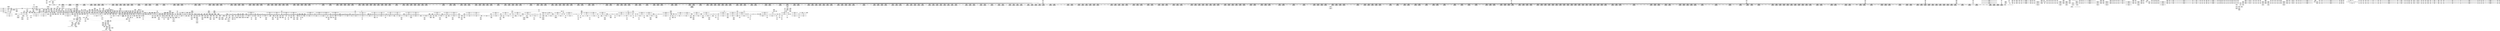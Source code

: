 digraph {
	CE0x4aa8720 [shape=record,shape=Mrecord,label="{CE0x4aa8720|_call_void_mcount()_#3}"]
	CE0x4b36af0 [shape=record,shape=Mrecord,label="{CE0x4b36af0|i64*_getelementptr_inbounds_(_4_x_i64_,_4_x_i64_*___llvm_gcov_ctr129,_i64_0,_i64_0)|*Constant*|*SummSource*}"]
	CE0x413bfe0 [shape=record,shape=Mrecord,label="{CE0x413bfe0|current_has_perm:entry}"]
	CE0x49d9270 [shape=record,shape=Mrecord,label="{CE0x49d9270|GLOBAL:__llvm_gcov_ctr125|Global_var:__llvm_gcov_ctr125|*SummSource*}"]
	CE0x4a71530 [shape=record,shape=Mrecord,label="{CE0x4a71530|task_sid:tmp11|security/selinux/hooks.c,208}"]
	CE0x4a2bad0 [shape=record,shape=Mrecord,label="{CE0x4a2bad0|i8_1|*Constant*}"]
	CE0x4a37610 [shape=record,shape=Mrecord,label="{CE0x4a37610|2472:_%struct.cred*,_:_CRE_1808,1816_|*MultipleSource*|Function::task_sid&Arg::task::|Function::current_has_perm&Arg::tsk::|Function::selinux_task_movememory&Arg::p::|security/selinux/hooks.c,208}"]
	CE0x49b3ae0 [shape=record,shape=Mrecord,label="{CE0x49b3ae0|current_sid:bb}"]
	CE0x4a568d0 [shape=record,shape=Mrecord,label="{CE0x4a568d0|2472:_%struct.cred*,_:_CRE_5936,5944_|*MultipleSource*|Function::task_sid&Arg::task::|Function::current_has_perm&Arg::tsk::|Function::selinux_task_movememory&Arg::p::|security/selinux/hooks.c,208}"]
	CE0x4a5d380 [shape=record,shape=Mrecord,label="{CE0x4a5d380|2472:_%struct.cred*,_:_CRE_6320,6321_}"]
	CE0x4a83550 [shape=record,shape=Mrecord,label="{CE0x4a83550|task_sid:tmp5|security/selinux/hooks.c,208|*SummSource*}"]
	CE0x4af6ae0 [shape=record,shape=Mrecord,label="{CE0x4af6ae0|rcu_lock_release:tmp|*SummSink*}"]
	CE0x4a16b70 [shape=record,shape=Mrecord,label="{CE0x4a16b70|_call_void_mcount()_#3}"]
	CE0x4a14130 [shape=record,shape=Mrecord,label="{CE0x4a14130|task_sid:tmp2|*SummSource*}"]
	CE0x49d1850 [shape=record,shape=Mrecord,label="{CE0x49d1850|GLOBAL:get_current|*Constant*|*SummSource*}"]
	CE0x4ab8610 [shape=record,shape=Mrecord,label="{CE0x4ab8610|rcu_lock_acquire:tmp1}"]
	CE0x4aeb720 [shape=record,shape=Mrecord,label="{CE0x4aeb720|i64*_getelementptr_inbounds_(_4_x_i64_,_4_x_i64_*___llvm_gcov_ctr135,_i64_0,_i64_2)|*Constant*|*SummSink*}"]
	CE0x4a3c930 [shape=record,shape=Mrecord,label="{CE0x4a3c930|2472:_%struct.cred*,_:_CRE_2076,2080_|*MultipleSource*|Function::task_sid&Arg::task::|Function::current_has_perm&Arg::tsk::|Function::selinux_task_movememory&Arg::p::|security/selinux/hooks.c,208}"]
	CE0x4aed420 [shape=record,shape=Mrecord,label="{CE0x4aed420|__preempt_count_sub:tmp|*SummSource*}"]
	CE0x4a7fe60 [shape=record,shape=Mrecord,label="{CE0x4a7fe60|GLOBAL:cred_sid|*Constant*|*SummSink*}"]
	CE0x4a5eb40 [shape=record,shape=Mrecord,label="{CE0x4a5eb40|2472:_%struct.cred*,_:_CRE_6340,6341_}"]
	CE0x4a50250 [shape=record,shape=Mrecord,label="{CE0x4a50250|2472:_%struct.cred*,_:_CRE_2968,2969_}"]
	CE0x4a27130 [shape=record,shape=Mrecord,label="{CE0x4a27130|get_current:tmp2|*SummSource*}"]
	CE0x4a4a610 [shape=record,shape=Mrecord,label="{CE0x4a4a610|2472:_%struct.cred*,_:_CRE_2872,2876_|*MultipleSource*|Function::task_sid&Arg::task::|Function::current_has_perm&Arg::tsk::|Function::selinux_task_movememory&Arg::p::|security/selinux/hooks.c,208}"]
	CE0x4a61430 [shape=record,shape=Mrecord,label="{CE0x4a61430|2472:_%struct.cred*,_:_CRE_6432,6436_|*MultipleSource*|Function::task_sid&Arg::task::|Function::current_has_perm&Arg::tsk::|Function::selinux_task_movememory&Arg::p::|security/selinux/hooks.c,208}"]
	CE0x4ac0be0 [shape=record,shape=Mrecord,label="{CE0x4ac0be0|GLOBAL:rcu_lock_release|*Constant*|*SummSource*}"]
	CE0x4a3b660 [shape=record,shape=Mrecord,label="{CE0x4a3b660|2472:_%struct.cred*,_:_CRE_2036,2040_|*MultipleSource*|Function::task_sid&Arg::task::|Function::current_has_perm&Arg::tsk::|Function::selinux_task_movememory&Arg::p::|security/selinux/hooks.c,208}"]
	CE0x49e11b0 [shape=record,shape=Mrecord,label="{CE0x49e11b0|current_sid:do.body|*SummSource*}"]
	CE0x4abb970 [shape=record,shape=Mrecord,label="{CE0x4abb970|_call_void_lockdep_rcu_suspicious(i8*_getelementptr_inbounds_(_25_x_i8_,_25_x_i8_*_.str45,_i32_0,_i32_0),_i32_934,_i8*_getelementptr_inbounds_(_44_x_i8_,_44_x_i8_*_.str47,_i32_0,_i32_0))_#10,_!dbg_!27726|include/linux/rcupdate.h,933}"]
	CE0x4a4d400 [shape=record,shape=Mrecord,label="{CE0x4a4d400|2472:_%struct.cred*,_:_CRE_2929,2930_}"]
	CE0x4a01600 [shape=record,shape=Mrecord,label="{CE0x4a01600|i32_22|*Constant*|*SummSink*}"]
	CE0x4afe6b0 [shape=record,shape=Mrecord,label="{CE0x4afe6b0|__preempt_count_sub:sub|./arch/x86/include/asm/preempt.h,77|*SummSource*}"]
	CE0x4a6a1d0 [shape=record,shape=Mrecord,label="{CE0x4a6a1d0|task_sid:tmp11|security/selinux/hooks.c,208|*SummSink*}"]
	CE0x49e0580 [shape=record,shape=Mrecord,label="{CE0x49e0580|task_sid:do.end|*SummSource*}"]
	CE0x4a4f410 [shape=record,shape=Mrecord,label="{CE0x4a4f410|2472:_%struct.cred*,_:_CRE_2956,2957_}"]
	CE0x4a60ab0 [shape=record,shape=Mrecord,label="{CE0x4a60ab0|2472:_%struct.cred*,_:_CRE_6392,6400_|*MultipleSource*|Function::task_sid&Arg::task::|Function::current_has_perm&Arg::tsk::|Function::selinux_task_movememory&Arg::p::|security/selinux/hooks.c,208}"]
	"CONST[source:0(mediator),value:2(dynamic)][purpose:{object}][SnkIdx:2]"
	CE0x49c7bb0 [shape=record,shape=Mrecord,label="{CE0x49c7bb0|get_current:tmp1|*SummSink*}"]
	CE0x49bdb50 [shape=record,shape=Mrecord,label="{CE0x49bdb50|i16_2|*Constant*|*SummSink*}"]
	CE0x4a600a0 [shape=record,shape=Mrecord,label="{CE0x4a600a0|2472:_%struct.cred*,_:_CRE_6358,6359_}"]
	CE0x4a723a0 [shape=record,shape=Mrecord,label="{CE0x4a723a0|rcu_read_lock:tobool|include/linux/rcupdate.h,882|*SummSource*}"]
	CE0x4a406f0 [shape=record,shape=Mrecord,label="{CE0x4a406f0|2472:_%struct.cred*,_:_CRE_2344,2352_|*MultipleSource*|Function::task_sid&Arg::task::|Function::current_has_perm&Arg::tsk::|Function::selinux_task_movememory&Arg::p::|security/selinux/hooks.c,208}"]
	CE0x4a57280 [shape=record,shape=Mrecord,label="{CE0x4a57280|2472:_%struct.cred*,_:_CRE_5968,5976_|*MultipleSource*|Function::task_sid&Arg::task::|Function::current_has_perm&Arg::tsk::|Function::selinux_task_movememory&Arg::p::|security/selinux/hooks.c,208}"]
	CE0x4a26930 [shape=record,shape=Mrecord,label="{CE0x4a26930|GLOBAL:__rcu_read_lock|*Constant*}"]
	CE0x49cce30 [shape=record,shape=Mrecord,label="{CE0x49cce30|2472:_%struct.cred*,_:_CRE_693,694_}"]
	CE0x4a05270 [shape=record,shape=Mrecord,label="{CE0x4a05270|cred_sid:tmp2|*SummSink*}"]
	CE0x4a6a6a0 [shape=record,shape=Mrecord,label="{CE0x4a6a6a0|task_sid:call3|security/selinux/hooks.c,208}"]
	CE0x49c53c0 [shape=record,shape=Mrecord,label="{CE0x49c53c0|_ret_i32_%tmp24,_!dbg_!27742|security/selinux/hooks.c,220|*SummSource*}"]
	CE0x4a14a40 [shape=record,shape=Mrecord,label="{CE0x4a14a40|task_sid:land.lhs.true|*SummSource*}"]
	CE0x49ef250 [shape=record,shape=Mrecord,label="{CE0x49ef250|GLOBAL:current_sid.__warned|Global_var:current_sid.__warned|*SummSink*}"]
	CE0x4aa1100 [shape=record,shape=Mrecord,label="{CE0x4aa1100|rcu_read_unlock:tmp11|include/linux/rcupdate.h,933|*SummSink*}"]
	CE0x4a7c130 [shape=record,shape=Mrecord,label="{CE0x4a7c130|task_sid:tmp21|security/selinux/hooks.c,208|*SummSink*}"]
	CE0x49e7590 [shape=record,shape=Mrecord,label="{CE0x49e7590|2472:_%struct.cred*,_:_CRE_344,352_|*MultipleSource*|Function::task_sid&Arg::task::|Function::current_has_perm&Arg::tsk::|Function::selinux_task_movememory&Arg::p::|security/selinux/hooks.c,208}"]
	CE0x4a3a390 [shape=record,shape=Mrecord,label="{CE0x4a3a390|2472:_%struct.cred*,_:_CRE_1960,1968_|*MultipleSource*|Function::task_sid&Arg::task::|Function::current_has_perm&Arg::tsk::|Function::selinux_task_movememory&Arg::p::|security/selinux/hooks.c,208}"]
	CE0x4a4a3b0 [shape=record,shape=Mrecord,label="{CE0x4a4a3b0|2472:_%struct.cred*,_:_CRE_2864,2872_|*MultipleSource*|Function::task_sid&Arg::task::|Function::current_has_perm&Arg::tsk::|Function::selinux_task_movememory&Arg::p::|security/selinux/hooks.c,208}"]
	CE0x4a63c30 [shape=record,shape=Mrecord,label="{CE0x4a63c30|2472:_%struct.cred*,_:_CRE_6544,6552_|*MultipleSource*|Function::task_sid&Arg::task::|Function::current_has_perm&Arg::tsk::|Function::selinux_task_movememory&Arg::p::|security/selinux/hooks.c,208}"]
	CE0x4abc760 [shape=record,shape=Mrecord,label="{CE0x4abc760|__preempt_count_add:val|Function::__preempt_count_add&Arg::val::|*SummSource*}"]
	CE0x4ab8fb0 [shape=record,shape=Mrecord,label="{CE0x4ab8fb0|GLOBAL:__preempt_count_add|*Constant*}"]
	CE0x49e00a0 [shape=record,shape=Mrecord,label="{CE0x49e00a0|current_has_perm:tmp}"]
	CE0x4aea780 [shape=record,shape=Mrecord,label="{CE0x4aea780|__preempt_count_add:do.end|*SummSink*}"]
	CE0x49b4a00 [shape=record,shape=Mrecord,label="{CE0x49b4a00|current_sid:if.then}"]
	CE0x4aabab0 [shape=record,shape=Mrecord,label="{CE0x4aabab0|_call_void_asm_sideeffect_,_memory_,_dirflag_,_fpsr_,_flags_()_#3,_!dbg_!27714,_!srcloc_!27715|include/linux/rcupdate.h,239|*SummSink*}"]
	CE0x4a26510 [shape=record,shape=Mrecord,label="{CE0x4a26510|2472:_%struct.cred*,_:_CRE_32,40_|*MultipleSource*|Function::task_sid&Arg::task::|Function::current_has_perm&Arg::tsk::|Function::selinux_task_movememory&Arg::p::|security/selinux/hooks.c,208}"]
	CE0x49c4e40 [shape=record,shape=Mrecord,label="{CE0x49c4e40|GLOBAL:current_sid|*Constant*|*SummSink*}"]
	CE0x4a3ed00 [shape=record,shape=Mrecord,label="{CE0x4a3ed00|2472:_%struct.cred*,_:_CRE_2256,2264_|*MultipleSource*|Function::task_sid&Arg::task::|Function::current_has_perm&Arg::tsk::|Function::selinux_task_movememory&Arg::p::|security/selinux/hooks.c,208}"]
	CE0x4ab6600 [shape=record,shape=Mrecord,label="{CE0x4ab6600|i64*_getelementptr_inbounds_(_4_x_i64_,_4_x_i64_*___llvm_gcov_ctr130,_i64_0,_i64_1)|*Constant*|*SummSink*}"]
	CE0x4a766c0 [shape=record,shape=Mrecord,label="{CE0x4a766c0|cred_sid:security|security/selinux/hooks.c,196}"]
	CE0x413c150 [shape=record,shape=Mrecord,label="{CE0x413c150|current_has_perm:entry|*SummSink*}"]
	CE0x49b4870 [shape=record,shape=Mrecord,label="{CE0x49b4870|get_current:tmp}"]
	CE0x4a13bb0 [shape=record,shape=Mrecord,label="{CE0x4a13bb0|rcu_read_lock:entry}"]
	CE0x4a308d0 [shape=record,shape=Mrecord,label="{CE0x4a308d0|2472:_%struct.cred*,_:_CRE_376,384_|*MultipleSource*|Function::task_sid&Arg::task::|Function::current_has_perm&Arg::tsk::|Function::selinux_task_movememory&Arg::p::|security/selinux/hooks.c,208}"]
	CE0x4a495d0 [shape=record,shape=Mrecord,label="{CE0x4a495d0|2472:_%struct.cred*,_:_CRE_2816,2824_|*MultipleSource*|Function::task_sid&Arg::task::|Function::current_has_perm&Arg::tsk::|Function::selinux_task_movememory&Arg::p::|security/selinux/hooks.c,208}"]
	CE0x4a16d90 [shape=record,shape=Mrecord,label="{CE0x4a16d90|_call_void_mcount()_#3|*SummSource*}"]
	CE0x49d6710 [shape=record,shape=Mrecord,label="{CE0x49d6710|_call_void_mcount()_#3|*SummSink*}"]
	CE0x49cf040 [shape=record,shape=Mrecord,label="{CE0x49cf040|rcu_read_lock:tobool1|include/linux/rcupdate.h,882|*SummSink*}"]
	CE0x4a71240 [shape=record,shape=Mrecord,label="{CE0x4a71240|task_sid:tmp10|security/selinux/hooks.c,208}"]
	CE0x4ab8e40 [shape=record,shape=Mrecord,label="{CE0x4ab8e40|_call_void___preempt_count_add(i32_1)_#10,_!dbg_!27711|include/linux/rcupdate.h,239|*SummSink*}"]
	CE0x4b36d90 [shape=record,shape=Mrecord,label="{CE0x4b36d90|i64*_getelementptr_inbounds_(_4_x_i64_,_4_x_i64_*___llvm_gcov_ctr129,_i64_0,_i64_0)|*Constant*|*SummSink*}"]
	CE0x4a202d0 [shape=record,shape=Mrecord,label="{CE0x4a202d0|task_sid:tmp1}"]
	CE0x4ae2c20 [shape=record,shape=Mrecord,label="{CE0x4ae2c20|rcu_lock_release:tmp6|*SummSink*}"]
	CE0x4a3a130 [shape=record,shape=Mrecord,label="{CE0x4a3a130|2472:_%struct.cred*,_:_CRE_1952,1960_|*MultipleSource*|Function::task_sid&Arg::task::|Function::current_has_perm&Arg::tsk::|Function::selinux_task_movememory&Arg::p::|security/selinux/hooks.c,208}"]
	CE0x4af8ee0 [shape=record,shape=Mrecord,label="{CE0x4af8ee0|i8*_undef|*Constant*|*SummSource*}"]
	CE0x4a26310 [shape=record,shape=Mrecord,label="{CE0x4a26310|2472:_%struct.cred*,_:_CRE_216,224_|*MultipleSource*|Function::task_sid&Arg::task::|Function::current_has_perm&Arg::tsk::|Function::selinux_task_movememory&Arg::p::|security/selinux/hooks.c,208}"]
	CE0x49e5670 [shape=record,shape=Mrecord,label="{CE0x49e5670|2472:_%struct.cred*,_:_CRE_440,448_|*MultipleSource*|Function::task_sid&Arg::task::|Function::current_has_perm&Arg::tsk::|Function::selinux_task_movememory&Arg::p::|security/selinux/hooks.c,208}"]
	CE0x4b26f50 [shape=record,shape=Mrecord,label="{CE0x4b26f50|i64*_getelementptr_inbounds_(_4_x_i64_,_4_x_i64_*___llvm_gcov_ctr135,_i64_0,_i64_2)|*Constant*|*SummSource*}"]
	CE0x4ae5610 [shape=record,shape=Mrecord,label="{CE0x4ae5610|rcu_lock_release:tmp5|include/linux/rcupdate.h,423|*SummSink*}"]
	CE0x4aa0b10 [shape=record,shape=Mrecord,label="{CE0x4aa0b10|rcu_lock_acquire:__here|*SummSink*}"]
	CE0x4a78270 [shape=record,shape=Mrecord,label="{CE0x4a78270|rcu_read_lock:call3|include/linux/rcupdate.h,882}"]
	CE0x49e1020 [shape=record,shape=Mrecord,label="{CE0x49e1020|i64*_getelementptr_inbounds_(_4_x_i64_,_4_x_i64_*___llvm_gcov_ctr128,_i64_0,_i64_0)|*Constant*|*SummSink*}"]
	CE0x4a50120 [shape=record,shape=Mrecord,label="{CE0x4a50120|2472:_%struct.cred*,_:_CRE_2967,2968_}"]
	CE0x49ffdc0 [shape=record,shape=Mrecord,label="{CE0x49ffdc0|rcu_read_lock:do.body|*SummSink*}"]
	CE0x4ab4c20 [shape=record,shape=Mrecord,label="{CE0x4ab4c20|rcu_read_unlock:tmp9|include/linux/rcupdate.h,933|*SummSource*}"]
	CE0x4a463c0 [shape=record,shape=Mrecord,label="{CE0x4a463c0|2472:_%struct.cred*,_:_CRE_2664,2672_|*MultipleSource*|Function::task_sid&Arg::task::|Function::current_has_perm&Arg::tsk::|Function::selinux_task_movememory&Arg::p::|security/selinux/hooks.c,208}"]
	CE0x4abbde0 [shape=record,shape=Mrecord,label="{CE0x4abbde0|_call_void_lockdep_rcu_suspicious(i8*_getelementptr_inbounds_(_25_x_i8_,_25_x_i8_*_.str45,_i32_0,_i32_0),_i32_934,_i8*_getelementptr_inbounds_(_44_x_i8_,_44_x_i8_*_.str47,_i32_0,_i32_0))_#10,_!dbg_!27726|include/linux/rcupdate.h,933|*SummSink*}"]
	CE0x4a4bc70 [shape=record,shape=Mrecord,label="{CE0x4a4bc70|2472:_%struct.cred*,_:_CRE_2909,2910_}"]
	CE0x4a7c930 [shape=record,shape=Mrecord,label="{CE0x4a7c930|i64*_getelementptr_inbounds_(_13_x_i64_,_13_x_i64_*___llvm_gcov_ctr126,_i64_0,_i64_10)|*Constant*|*SummSource*}"]
	CE0x49d5d40 [shape=record,shape=Mrecord,label="{CE0x49d5d40|selinux_task_movememory:tmp}"]
	CE0x49dfc60 [shape=record,shape=Mrecord,label="{CE0x49dfc60|i64*_getelementptr_inbounds_(_2_x_i64_,_2_x_i64_*___llvm_gcov_ctr289,_i64_0,_i64_1)|*Constant*}"]
	CE0x49d1d00 [shape=record,shape=Mrecord,label="{CE0x49d1d00|get_current:entry|*SummSink*}"]
	CE0x4a267e0 [shape=record,shape=Mrecord,label="{CE0x4a267e0|_call_void_mcount()_#3|*SummSink*}"]
	CE0x4a90cc0 [shape=record,shape=Mrecord,label="{CE0x4a90cc0|__preempt_count_sub:entry|*SummSink*}"]
	CE0x4a2d510 [shape=record,shape=Mrecord,label="{CE0x4a2d510|rcu_read_lock:tmp19|include/linux/rcupdate.h,882}"]
	CE0x4a47950 [shape=record,shape=Mrecord,label="{CE0x4a47950|2472:_%struct.cred*,_:_CRE_2724,2725_|*MultipleSource*|Function::task_sid&Arg::task::|Function::current_has_perm&Arg::tsk::|Function::selinux_task_movememory&Arg::p::|security/selinux/hooks.c,208}"]
	CE0x4aa8310 [shape=record,shape=Mrecord,label="{CE0x4aa8310|GLOBAL:rcu_read_unlock.__warned|Global_var:rcu_read_unlock.__warned}"]
	CE0x4a837e0 [shape=record,shape=Mrecord,label="{CE0x4a837e0|task_sid:tmp6|security/selinux/hooks.c,208}"]
	CE0x4a152e0 [shape=record,shape=Mrecord,label="{CE0x4a152e0|task_sid:land.lhs.true2|*SummSink*}"]
	CE0x4ac18d0 [shape=record,shape=Mrecord,label="{CE0x4ac18d0|_call_void___rcu_read_unlock()_#10,_!dbg_!27734|include/linux/rcupdate.h,937}"]
	CE0x4a5fd10 [shape=record,shape=Mrecord,label="{CE0x4a5fd10|2472:_%struct.cred*,_:_CRE_6355,6356_}"]
	CE0x4a27c00 [shape=record,shape=Mrecord,label="{CE0x4a27c00|2472:_%struct.cred*,_:_CRE_24,28_|*MultipleSource*|Function::task_sid&Arg::task::|Function::current_has_perm&Arg::tsk::|Function::selinux_task_movememory&Arg::p::|security/selinux/hooks.c,208}"]
	CE0x4a5cff0 [shape=record,shape=Mrecord,label="{CE0x4a5cff0|2472:_%struct.cred*,_:_CRE_6317,6318_}"]
	CE0x49bf2d0 [shape=record,shape=Mrecord,label="{CE0x49bf2d0|avc_has_perm:auditdata|Function::avc_has_perm&Arg::auditdata::}"]
	CE0x4a438a0 [shape=record,shape=Mrecord,label="{CE0x4a438a0|2472:_%struct.cred*,_:_CRE_2526,2527_}"]
	"CONST[source:0(mediator),value:0(static)][purpose:{operation}][SnkIdx:3]"
	CE0x4a35bc0 [shape=record,shape=Mrecord,label="{CE0x4a35bc0|2472:_%struct.cred*,_:_CRE_702,703_}"]
	CE0x4ae5cf0 [shape=record,shape=Mrecord,label="{CE0x4ae5cf0|__preempt_count_sub:tmp6|./arch/x86/include/asm/preempt.h,78|*SummSink*}"]
	CE0x4a24a70 [shape=record,shape=Mrecord,label="{CE0x4a24a70|2472:_%struct.cred*,_:_CRE_176,184_|*MultipleSource*|Function::task_sid&Arg::task::|Function::current_has_perm&Arg::tsk::|Function::selinux_task_movememory&Arg::p::|security/selinux/hooks.c,208}"]
	CE0x4a51610 [shape=record,shape=Mrecord,label="{CE0x4a51610|2472:_%struct.cred*,_:_CRE_3008,3024_|*MultipleSource*|Function::task_sid&Arg::task::|Function::current_has_perm&Arg::tsk::|Function::selinux_task_movememory&Arg::p::|security/selinux/hooks.c,208}"]
	CE0x4a2a3b0 [shape=record,shape=Mrecord,label="{CE0x4a2a3b0|__rcu_read_lock:entry|*SummSource*}"]
	CE0x49d23b0 [shape=record,shape=Mrecord,label="{CE0x49d23b0|i32_78|*Constant*}"]
	CE0x49be180 [shape=record,shape=Mrecord,label="{CE0x49be180|current_sid:tmp15|security/selinux/hooks.c,218}"]
	CE0x49c1260 [shape=record,shape=Mrecord,label="{CE0x49c1260|current_has_perm:call1|security/selinux/hooks.c,1543}"]
	CE0x4a16020 [shape=record,shape=Mrecord,label="{CE0x4a16020|task_sid:do.body|*SummSource*}"]
	CE0x49e69f0 [shape=record,shape=Mrecord,label="{CE0x49e69f0|cred_sid:tmp3}"]
	CE0x4ab4c90 [shape=record,shape=Mrecord,label="{CE0x4ab4c90|rcu_read_unlock:tmp9|include/linux/rcupdate.h,933|*SummSink*}"]
	CE0x4a66260 [shape=record,shape=Mrecord,label="{CE0x4a66260|2472:_%struct.cred*,_:_CRE_6664,6668_|*MultipleSource*|Function::task_sid&Arg::task::|Function::current_has_perm&Arg::tsk::|Function::selinux_task_movememory&Arg::p::|security/selinux/hooks.c,208}"]
	CE0x49e0110 [shape=record,shape=Mrecord,label="{CE0x49e0110|COLLAPSED:_GCMRE___llvm_gcov_ctr136_internal_global_2_x_i64_zeroinitializer:_elem_0:default:}"]
	CE0x4ac2690 [shape=record,shape=Mrecord,label="{CE0x4ac2690|_ret_void,_!dbg_!27717|include/linux/rcupdate.h,245}"]
	CE0x4a66490 [shape=record,shape=Mrecord,label="{CE0x4a66490|2472:_%struct.cred*,_:_CRE_6672,6680_|*MultipleSource*|Function::task_sid&Arg::task::|Function::current_has_perm&Arg::tsk::|Function::selinux_task_movememory&Arg::p::|security/selinux/hooks.c,208}"]
	CE0x4a7a6e0 [shape=record,shape=Mrecord,label="{CE0x4a7a6e0|rcu_read_lock:tmp5|include/linux/rcupdate.h,882|*SummSink*}"]
	CE0x4afe830 [shape=record,shape=Mrecord,label="{CE0x4afe830|_call_void_asm_addl_$1,_%gs:$0_,_*m,ri,*m,_dirflag_,_fpsr_,_flags_(i32*___preempt_count,_i32_%sub,_i32*___preempt_count)_#3,_!dbg_!27717,_!srcloc_!27718|./arch/x86/include/asm/preempt.h,77}"]
	CE0x4a80db0 [shape=record,shape=Mrecord,label="{CE0x4a80db0|_call_void_rcu_read_unlock()_#10,_!dbg_!27748|security/selinux/hooks.c,209|*SummSource*}"]
	CE0x4a626d0 [shape=record,shape=Mrecord,label="{CE0x4a626d0|2472:_%struct.cred*,_:_CRE_6480,6484_|*MultipleSource*|Function::task_sid&Arg::task::|Function::current_has_perm&Arg::tsk::|Function::selinux_task_movememory&Arg::p::|security/selinux/hooks.c,208}"]
	CE0x4af8230 [shape=record,shape=Mrecord,label="{CE0x4af8230|%struct.lockdep_map*_null|*Constant*|*SummSink*}"]
	CE0x4afa070 [shape=record,shape=Mrecord,label="{CE0x4afa070|_call_void___preempt_count_sub(i32_1)_#10,_!dbg_!27715|include/linux/rcupdate.h,244|*SummSource*}"]
	CE0x4aa26c0 [shape=record,shape=Mrecord,label="{CE0x4aa26c0|rcu_read_lock:tmp4|include/linux/rcupdate.h,882|*SummSink*}"]
	CE0x4a437a0 [shape=record,shape=Mrecord,label="{CE0x4a437a0|2472:_%struct.cred*,_:_CRE_2525,2526_}"]
	CE0x49bf790 [shape=record,shape=Mrecord,label="{CE0x49bf790|current_sid:bb|*SummSource*}"]
	CE0x4a6b5a0 [shape=record,shape=Mrecord,label="{CE0x4a6b5a0|task_sid:tobool4|security/selinux/hooks.c,208|*SummSink*}"]
	CE0x4a64120 [shape=record,shape=Mrecord,label="{CE0x4a64120|2472:_%struct.cred*,_:_CRE_6560,6568_|*MultipleSource*|Function::task_sid&Arg::task::|Function::current_has_perm&Arg::tsk::|Function::selinux_task_movememory&Arg::p::|security/selinux/hooks.c,208}"]
	CE0x4a5f720 [shape=record,shape=Mrecord,label="{CE0x4a5f720|2472:_%struct.cred*,_:_CRE_6350,6351_}"]
	CE0x4a35490 [shape=record,shape=Mrecord,label="{CE0x4a35490|i32_208|*Constant*|*SummSink*}"]
	CE0x4a39780 [shape=record,shape=Mrecord,label="{CE0x4a39780|2472:_%struct.cred*,_:_CRE_1920,1928_|*MultipleSource*|Function::task_sid&Arg::task::|Function::current_has_perm&Arg::tsk::|Function::selinux_task_movememory&Arg::p::|security/selinux/hooks.c,208}"]
	CE0x4b10df0 [shape=record,shape=Mrecord,label="{CE0x4b10df0|__preempt_count_sub:bb|*SummSource*}"]
	CE0x5c1ee10 [shape=record,shape=Mrecord,label="{CE0x5c1ee10|current_has_perm:tsk|Function::current_has_perm&Arg::tsk::}"]
	CE0x4a4d660 [shape=record,shape=Mrecord,label="{CE0x4a4d660|2472:_%struct.cred*,_:_CRE_2931,2932_}"]
	CE0x49d7fc0 [shape=record,shape=Mrecord,label="{CE0x49d7fc0|current_sid:do.end|*SummSource*}"]
	CE0x4a3f8e0 [shape=record,shape=Mrecord,label="{CE0x4a3f8e0|2472:_%struct.cred*,_:_CRE_2296,2304_|*MultipleSource*|Function::task_sid&Arg::task::|Function::current_has_perm&Arg::tsk::|Function::selinux_task_movememory&Arg::p::|security/selinux/hooks.c,208}"]
	CE0x4a4f670 [shape=record,shape=Mrecord,label="{CE0x4a4f670|2472:_%struct.cred*,_:_CRE_2958,2959_}"]
	CE0x4a53e10 [shape=record,shape=Mrecord,label="{CE0x4a53e10|2472:_%struct.cred*,_:_CRE_3136,3140_|*MultipleSource*|Function::task_sid&Arg::task::|Function::current_has_perm&Arg::tsk::|Function::selinux_task_movememory&Arg::p::|security/selinux/hooks.c,208}"]
	CE0x4a28050 [shape=record,shape=Mrecord,label="{CE0x4a28050|_call_void_mcount()_#3|*SummSink*}"]
	CE0x4a94070 [shape=record,shape=Mrecord,label="{CE0x4a94070|i64*_getelementptr_inbounds_(_4_x_i64_,_4_x_i64_*___llvm_gcov_ctr133,_i64_0,_i64_3)|*Constant*|*SummSource*}"]
	CE0x4a7b020 [shape=record,shape=Mrecord,label="{CE0x4a7b020|i8*_getelementptr_inbounds_(_41_x_i8_,_41_x_i8_*_.str44,_i32_0,_i32_0)|*Constant*|*SummSource*}"]
	CE0x49edfd0 [shape=record,shape=Mrecord,label="{CE0x49edfd0|_ret_void,_!dbg_!27717|include/linux/rcupdate.h,419|*SummSink*}"]
	CE0x4a7b2a0 [shape=record,shape=Mrecord,label="{CE0x4a7b2a0|i64*_getelementptr_inbounds_(_13_x_i64_,_13_x_i64_*___llvm_gcov_ctr126,_i64_0,_i64_9)|*Constant*}"]
	CE0x49dbe30 [shape=record,shape=Mrecord,label="{CE0x49dbe30|GLOBAL:__llvm_gcov_ctr125|Global_var:__llvm_gcov_ctr125}"]
	CE0x49dda80 [shape=record,shape=Mrecord,label="{CE0x49dda80|current_has_perm:tmp1|*SummSink*}"]
	CE0x4a9d610 [shape=record,shape=Mrecord,label="{CE0x4a9d610|rcu_read_lock:tmp21|include/linux/rcupdate.h,884|*SummSink*}"]
	CE0x49e7000 [shape=record,shape=Mrecord,label="{CE0x49e7000|2472:_%struct.cred*,_:_CRE_320,328_|*MultipleSource*|Function::task_sid&Arg::task::|Function::current_has_perm&Arg::tsk::|Function::selinux_task_movememory&Arg::p::|security/selinux/hooks.c,208}"]
	CE0x4a3b8c0 [shape=record,shape=Mrecord,label="{CE0x4a3b8c0|2472:_%struct.cred*,_:_CRE_2040,2044_|*MultipleSource*|Function::task_sid&Arg::task::|Function::current_has_perm&Arg::tsk::|Function::selinux_task_movememory&Arg::p::|security/selinux/hooks.c,208}"]
	CE0x4a69120 [shape=record,shape=Mrecord,label="{CE0x4a69120|2472:_%struct.cred*,_:_CRE_10628,10632_|*MultipleSource*|Function::task_sid&Arg::task::|Function::current_has_perm&Arg::tsk::|Function::selinux_task_movememory&Arg::p::|security/selinux/hooks.c,208}"]
	CE0x4ab4dc0 [shape=record,shape=Mrecord,label="{CE0x4ab4dc0|rcu_read_unlock:tmp10|include/linux/rcupdate.h,933}"]
	CE0x4a4ea90 [shape=record,shape=Mrecord,label="{CE0x4a4ea90|2472:_%struct.cred*,_:_CRE_2948,2949_}"]
	CE0x49da920 [shape=record,shape=Mrecord,label="{CE0x49da920|_call_void_mcount()_#3}"]
	CE0x4abde40 [shape=record,shape=Mrecord,label="{CE0x4abde40|i64*_getelementptr_inbounds_(_11_x_i64_,_11_x_i64_*___llvm_gcov_ctr132,_i64_0,_i64_9)|*Constant*|*SummSink*}"]
	CE0x4a5f980 [shape=record,shape=Mrecord,label="{CE0x4a5f980|2472:_%struct.cred*,_:_CRE_6352,6353_}"]
	CE0x4a36370 [shape=record,shape=Mrecord,label="{CE0x4a36370|2472:_%struct.cred*,_:_CRE_728,732_|*MultipleSource*|Function::task_sid&Arg::task::|Function::current_has_perm&Arg::tsk::|Function::selinux_task_movememory&Arg::p::|security/selinux/hooks.c,208}"]
	CE0x49e1660 [shape=record,shape=Mrecord,label="{CE0x49e1660|_call_void_rcu_read_lock()_#10,_!dbg_!27712|security/selinux/hooks.c,207|*SummSink*}"]
	CE0x4a38940 [shape=record,shape=Mrecord,label="{CE0x4a38940|2472:_%struct.cred*,_:_CRE_1872,1880_|*MultipleSource*|Function::task_sid&Arg::task::|Function::current_has_perm&Arg::tsk::|Function::selinux_task_movememory&Arg::p::|security/selinux/hooks.c,208}"]
	CE0x49f0f30 [shape=record,shape=Mrecord,label="{CE0x49f0f30|2472:_%struct.cred*,_:_CRE_544,552_|*MultipleSource*|Function::task_sid&Arg::task::|Function::current_has_perm&Arg::tsk::|Function::selinux_task_movememory&Arg::p::|security/selinux/hooks.c,208}"]
	CE0x4a3fd70 [shape=record,shape=Mrecord,label="{CE0x4a3fd70|2472:_%struct.cred*,_:_CRE_2312,2320_|*MultipleSource*|Function::task_sid&Arg::task::|Function::current_has_perm&Arg::tsk::|Function::selinux_task_movememory&Arg::p::|security/selinux/hooks.c,208}"]
	CE0x4a60560 [shape=record,shape=Mrecord,label="{CE0x4a60560|2472:_%struct.cred*,_:_CRE_6376,6384_|*MultipleSource*|Function::task_sid&Arg::task::|Function::current_has_perm&Arg::tsk::|Function::selinux_task_movememory&Arg::p::|security/selinux/hooks.c,208}"]
	CE0x4a80570 [shape=record,shape=Mrecord,label="{CE0x4a80570|_ret_i32_%tmp6,_!dbg_!27716|security/selinux/hooks.c,197}"]
	CE0x49ec6f0 [shape=record,shape=Mrecord,label="{CE0x49ec6f0|task_sid:do.body5}"]
	CE0x4a60430 [shape=record,shape=Mrecord,label="{CE0x4a60430|2472:_%struct.cred*,_:_CRE_6368,6376_|*MultipleSource*|Function::task_sid&Arg::task::|Function::current_has_perm&Arg::tsk::|Function::selinux_task_movememory&Arg::p::|security/selinux/hooks.c,208}"]
	CE0x49cdc80 [shape=record,shape=Mrecord,label="{CE0x49cdc80|avc_has_perm:tsid|Function::avc_has_perm&Arg::tsid::|*SummSource*}"]
	CE0x4a6c490 [shape=record,shape=Mrecord,label="{CE0x4a6c490|task_sid:tmp16|security/selinux/hooks.c,208}"]
	CE0x49eadf0 [shape=record,shape=Mrecord,label="{CE0x49eadf0|GLOBAL:lockdep_rcu_suspicious|*Constant*|*SummSink*}"]
	CE0x4a02920 [shape=record,shape=Mrecord,label="{CE0x4a02920|i32_1|*Constant*}"]
	CE0x4a441c0 [shape=record,shape=Mrecord,label="{CE0x4a441c0|2472:_%struct.cred*,_:_CRE_2534,2535_}"]
	CE0x4a47230 [shape=record,shape=Mrecord,label="{CE0x4a47230|2472:_%struct.cred*,_:_CRE_2704,2712_|*MultipleSource*|Function::task_sid&Arg::task::|Function::current_has_perm&Arg::tsk::|Function::selinux_task_movememory&Arg::p::|security/selinux/hooks.c,208}"]
	CE0x49e4690 [shape=record,shape=Mrecord,label="{CE0x49e4690|current_sid:tmp20|security/selinux/hooks.c,218|*SummSource*}"]
	CE0x4a90a00 [shape=record,shape=Mrecord,label="{CE0x4a90a00|__preempt_count_sub:entry}"]
	CE0x4a78d30 [shape=record,shape=Mrecord,label="{CE0x4a78d30|rcu_read_unlock:tmp12|include/linux/rcupdate.h,933|*SummSink*}"]
	CE0x4ab5b70 [shape=record,shape=Mrecord,label="{CE0x4ab5b70|rcu_read_unlock:land.lhs.true|*SummSink*}"]
	CE0x4a25fe0 [shape=record,shape=Mrecord,label="{CE0x4a25fe0|get_current:tmp2|*SummSink*}"]
	CE0x4a4ce10 [shape=record,shape=Mrecord,label="{CE0x4a4ce10|2472:_%struct.cred*,_:_CRE_2924,2925_}"]
	CE0x49ca440 [shape=record,shape=Mrecord,label="{CE0x49ca440|i64_1|*Constant*}"]
	CE0x4a01a90 [shape=record,shape=Mrecord,label="{CE0x4a01a90|current_sid:security|security/selinux/hooks.c,218|*SummSink*}"]
	CE0x4aec850 [shape=record,shape=Mrecord,label="{CE0x4aec850|__preempt_count_sub:tmp2|*SummSink*}"]
	CE0x4a2abb0 [shape=record,shape=Mrecord,label="{CE0x4a2abb0|rcu_read_lock:tmp|*SummSink*}"]
	CE0x4abfeb0 [shape=record,shape=Mrecord,label="{CE0x4abfeb0|rcu_read_unlock:tmp22|include/linux/rcupdate.h,935|*SummSink*}"]
	CE0x4a04ab0 [shape=record,shape=Mrecord,label="{CE0x4a04ab0|2472:_%struct.cred*,_:_CRE_288,296_|*MultipleSource*|Function::task_sid&Arg::task::|Function::current_has_perm&Arg::tsk::|Function::selinux_task_movememory&Arg::p::|security/selinux/hooks.c,208}"]
	CE0x4a20d30 [shape=record,shape=Mrecord,label="{CE0x4a20d30|task_sid:real_cred|security/selinux/hooks.c,208|*SummSink*}"]
	CE0x4a684f0 [shape=record,shape=Mrecord,label="{CE0x4a684f0|2472:_%struct.cred*,_:_CRE_10600,10604_|*MultipleSource*|Function::task_sid&Arg::task::|Function::current_has_perm&Arg::tsk::|Function::selinux_task_movememory&Arg::p::|security/selinux/hooks.c,208}"]
	CE0x49dac00 [shape=record,shape=Mrecord,label="{CE0x49dac00|_call_void_mcount()_#3|*SummSink*}"]
	CE0x4a83a50 [shape=record,shape=Mrecord,label="{CE0x4a83a50|GLOBAL:__llvm_gcov_ctr126|Global_var:__llvm_gcov_ctr126}"]
	CE0x4a00630 [shape=record,shape=Mrecord,label="{CE0x4a00630|0:_i32,_4:_i32,_8:_i32,_12:_i32,_:_CMRE_4,8_|*MultipleSource*|security/selinux/hooks.c,218|security/selinux/hooks.c,218|security/selinux/hooks.c,220}"]
	CE0x49c2f80 [shape=record,shape=Mrecord,label="{CE0x49c2f80|i32_2|*Constant*|*SummSource*}"]
	CE0x4ac0980 [shape=record,shape=Mrecord,label="{CE0x4ac0980|GLOBAL:rcu_lock_release|*Constant*|*SummSink*}"]
	CE0x49c16c0 [shape=record,shape=Mrecord,label="{CE0x49c16c0|task_sid:entry}"]
	CE0x49d1fa0 [shape=record,shape=Mrecord,label="{CE0x49d1fa0|_ret_%struct.task_struct*_%tmp4,_!dbg_!27714|./arch/x86/include/asm/current.h,14}"]
	CE0x4a13c20 [shape=record,shape=Mrecord,label="{CE0x4a13c20|rcu_read_lock:entry|*SummSource*}"]
	CE0x4a1f200 [shape=record,shape=Mrecord,label="{CE0x4a1f200|i64*_getelementptr_inbounds_(_13_x_i64_,_13_x_i64_*___llvm_gcov_ctr126,_i64_0,_i64_1)|*Constant*|*SummSink*}"]
	CE0x4a2f580 [shape=record,shape=Mrecord,label="{CE0x4a2f580|i32_883|*Constant*|*SummSink*}"]
	CE0x4a4b910 [shape=record,shape=Mrecord,label="{CE0x4a4b910|2472:_%struct.cred*,_:_CRE_2906,2907_}"]
	CE0x49ed100 [shape=record,shape=Mrecord,label="{CE0x49ed100|current_sid:tmp10|security/selinux/hooks.c,218}"]
	CE0x49ebeb0 [shape=record,shape=Mrecord,label="{CE0x49ebeb0|2472:_%struct.cred*,_:_CRE_272,280_|*MultipleSource*|Function::task_sid&Arg::task::|Function::current_has_perm&Arg::tsk::|Function::selinux_task_movememory&Arg::p::|security/selinux/hooks.c,208}"]
	CE0x49d2040 [shape=record,shape=Mrecord,label="{CE0x49d2040|_ret_%struct.task_struct*_%tmp4,_!dbg_!27714|./arch/x86/include/asm/current.h,14|*SummSink*}"]
	CE0x4a76be0 [shape=record,shape=Mrecord,label="{CE0x4a76be0|rcu_read_lock:if.then|*SummSink*}"]
	CE0x4a7ce30 [shape=record,shape=Mrecord,label="{CE0x4a7ce30|task_sid:tmp23|security/selinux/hooks.c,208|*SummSource*}"]
	CE0x49cd030 [shape=record,shape=Mrecord,label="{CE0x49cd030|2472:_%struct.cred*,_:_CRE_695,696_}"]
	CE0x4ac0420 [shape=record,shape=Mrecord,label="{CE0x4ac0420|_call_void_rcu_lock_release(%struct.lockdep_map*_rcu_lock_map)_#10,_!dbg_!27733|include/linux/rcupdate.h,935|*SummSink*}"]
	CE0x4a95590 [shape=record,shape=Mrecord,label="{CE0x4a95590|__preempt_count_sub:tmp3|*SummSource*}"]
	CE0x4a34230 [shape=record,shape=Mrecord,label="{CE0x4a34230|task_sid:tmp18|security/selinux/hooks.c,208|*SummSink*}"]
	CE0x4aeb530 [shape=record,shape=Mrecord,label="{CE0x4aeb530|__preempt_count_sub:tmp|*SummSink*}"]
	CE0x49e2ec0 [shape=record,shape=Mrecord,label="{CE0x49e2ec0|current_sid:tmp16|security/selinux/hooks.c,218|*SummSource*}"]
	CE0x4aed210 [shape=record,shape=Mrecord,label="{CE0x4aed210|__preempt_count_sub:tmp}"]
	CE0x4a555d0 [shape=record,shape=Mrecord,label="{CE0x4a555d0|2472:_%struct.cred*,_:_CRE_5872,5880_|*MultipleSource*|Function::task_sid&Arg::task::|Function::current_has_perm&Arg::tsk::|Function::selinux_task_movememory&Arg::p::|security/selinux/hooks.c,208}"]
	CE0x4a84140 [shape=record,shape=Mrecord,label="{CE0x4a84140|task_sid:tmp7|security/selinux/hooks.c,208|*SummSource*}"]
	CE0x4a6a990 [shape=record,shape=Mrecord,label="{CE0x4a6a990|task_sid:tmp13|security/selinux/hooks.c,208|*SummSource*}"]
	CE0x4ab8290 [shape=record,shape=Mrecord,label="{CE0x4ab8290|rcu_read_unlock:tmp8|include/linux/rcupdate.h,933|*SummSink*}"]
	CE0x49ca790 [shape=record,shape=Mrecord,label="{CE0x49ca790|current_sid:tmp3|*SummSource*}"]
	CE0x4a5e680 [shape=record,shape=Mrecord,label="{CE0x4a5e680|2472:_%struct.cred*,_:_CRE_6336,6337_}"]
	CE0x4a5f4c0 [shape=record,shape=Mrecord,label="{CE0x4a5f4c0|2472:_%struct.cred*,_:_CRE_6348,6349_}"]
	CE0x4a66000 [shape=record,shape=Mrecord,label="{CE0x4a66000|2472:_%struct.cred*,_:_CRE_6660,6664_|*MultipleSource*|Function::task_sid&Arg::task::|Function::current_has_perm&Arg::tsk::|Function::selinux_task_movememory&Arg::p::|security/selinux/hooks.c,208}"]
	CE0x49c1390 [shape=record,shape=Mrecord,label="{CE0x49c1390|current_has_perm:call1|security/selinux/hooks.c,1543|*SummSource*}"]
	CE0x4a58580 [shape=record,shape=Mrecord,label="{CE0x4a58580|2472:_%struct.cred*,_:_CRE_6152,6168_|*MultipleSource*|Function::task_sid&Arg::task::|Function::current_has_perm&Arg::tsk::|Function::selinux_task_movememory&Arg::p::|security/selinux/hooks.c,208}"]
	CE0x49d7f00 [shape=record,shape=Mrecord,label="{CE0x49d7f00|current_sid:do.end}"]
	CE0x4a56dc0 [shape=record,shape=Mrecord,label="{CE0x4a56dc0|2472:_%struct.cred*,_:_CRE_5952,5960_|*MultipleSource*|Function::task_sid&Arg::task::|Function::current_has_perm&Arg::tsk::|Function::selinux_task_movememory&Arg::p::|security/selinux/hooks.c,208}"]
	CE0x4af8b70 [shape=record,shape=Mrecord,label="{CE0x4af8b70|rcu_lock_acquire:tmp7|*SummSink*}"]
	CE0x4a75610 [shape=record,shape=Mrecord,label="{CE0x4a75610|rcu_read_lock:tmp16|include/linux/rcupdate.h,882|*SummSink*}"]
	CE0x4a1ac30 [shape=record,shape=Mrecord,label="{CE0x4a1ac30|rcu_read_unlock:tmp13|include/linux/rcupdate.h,933}"]
	CE0x4a14000 [shape=record,shape=Mrecord,label="{CE0x4a14000|rcu_read_lock:if.end|*SummSource*}"]
	CE0x49dc610 [shape=record,shape=Mrecord,label="{CE0x49dc610|i64*_getelementptr_inbounds_(_2_x_i64_,_2_x_i64_*___llvm_gcov_ctr289,_i64_0,_i64_0)|*Constant*|*SummSink*}"]
	CE0x49c05a0 [shape=record,shape=Mrecord,label="{CE0x49c05a0|selinux_task_movememory:tmp3|*SummSource*}"]
	CE0x49cc870 [shape=record,shape=Mrecord,label="{CE0x49cc870|2472:_%struct.cred*,_:_CRE_689,690_}"]
	CE0x4a5bf50 [shape=record,shape=Mrecord,label="{CE0x4a5bf50|2472:_%struct.cred*,_:_CRE_6303,6304_}"]
	CE0x49feb10 [shape=record,shape=Mrecord,label="{CE0x49feb10|current_sid:tmp17|security/selinux/hooks.c,218|*SummSource*}"]
	CE0x4a08340 [shape=record,shape=Mrecord,label="{CE0x4a08340|i8*_getelementptr_inbounds_(_45_x_i8_,_45_x_i8_*_.str12,_i32_0,_i32_0)|*Constant*|*SummSource*}"]
	CE0x4a6bcd0 [shape=record,shape=Mrecord,label="{CE0x4a6bcd0|i64_6|*Constant*}"]
	CE0x4a5eda0 [shape=record,shape=Mrecord,label="{CE0x4a5eda0|2472:_%struct.cred*,_:_CRE_6342,6343_}"]
	CE0x4a85120 [shape=record,shape=Mrecord,label="{CE0x4a85120|task_sid:tmp9|security/selinux/hooks.c,208|*SummSource*}"]
	CE0x4a39c70 [shape=record,shape=Mrecord,label="{CE0x4a39c70|2472:_%struct.cred*,_:_CRE_1936,1944_|*MultipleSource*|Function::task_sid&Arg::task::|Function::current_has_perm&Arg::tsk::|Function::selinux_task_movememory&Arg::p::|security/selinux/hooks.c,208}"]
	CE0x4a6a050 [shape=record,shape=Mrecord,label="{CE0x4a6a050|task_sid:tmp12|security/selinux/hooks.c,208}"]
	CE0x4a33380 [shape=record,shape=Mrecord,label="{CE0x4a33380|2472:_%struct.cred*,_:_CRE_664,672_|*MultipleSource*|Function::task_sid&Arg::task::|Function::current_has_perm&Arg::tsk::|Function::selinux_task_movememory&Arg::p::|security/selinux/hooks.c,208}"]
	CE0x4a5c410 [shape=record,shape=Mrecord,label="{CE0x4a5c410|2472:_%struct.cred*,_:_CRE_6307,6308_}"]
	CE0x4a5d4b0 [shape=record,shape=Mrecord,label="{CE0x4a5d4b0|2472:_%struct.cred*,_:_CRE_6321,6322_}"]
	CE0x4a34460 [shape=record,shape=Mrecord,label="{CE0x4a34460|_call_void_lockdep_rcu_suspicious(i8*_getelementptr_inbounds_(_25_x_i8_,_25_x_i8_*_.str3,_i32_0,_i32_0),_i32_208,_i8*_getelementptr_inbounds_(_41_x_i8_,_41_x_i8_*_.str44,_i32_0,_i32_0))_#10,_!dbg_!27732|security/selinux/hooks.c,208}"]
	CE0x4a65420 [shape=record,shape=Mrecord,label="{CE0x4a65420|2472:_%struct.cred*,_:_CRE_6632,6640_|*MultipleSource*|Function::task_sid&Arg::task::|Function::current_has_perm&Arg::tsk::|Function::selinux_task_movememory&Arg::p::|security/selinux/hooks.c,208}"]
	CE0x49ca3d0 [shape=record,shape=Mrecord,label="{CE0x49ca3d0|selinux_task_movememory:tmp|*SummSink*}"]
	CE0x4a52d70 [shape=record,shape=Mrecord,label="{CE0x4a52d70|2472:_%struct.cred*,_:_CRE_3096,3104_|*MultipleSource*|Function::task_sid&Arg::task::|Function::current_has_perm&Arg::tsk::|Function::selinux_task_movememory&Arg::p::|security/selinux/hooks.c,208}"]
	CE0x4af5bc0 [shape=record,shape=Mrecord,label="{CE0x4af5bc0|rcu_lock_release:bb|*SummSource*}"]
	CE0x4a01de0 [shape=record,shape=Mrecord,label="{CE0x4a01de0|current_sid:tmp22|security/selinux/hooks.c,218}"]
	CE0x4a2c910 [shape=record,shape=Mrecord,label="{CE0x4a2c910|i8*_getelementptr_inbounds_(_42_x_i8_,_42_x_i8_*_.str46,_i32_0,_i32_0)|*Constant*|*SummSink*}"]
	CE0x4a83ec0 [shape=record,shape=Mrecord,label="{CE0x4a83ec0|task_sid:tmp6|security/selinux/hooks.c,208|*SummSink*}"]
	CE0x4a6bf20 [shape=record,shape=Mrecord,label="{CE0x4a6bf20|task_sid:tmp14|security/selinux/hooks.c,208}"]
	CE0x4ae71f0 [shape=record,shape=Mrecord,label="{CE0x4ae71f0|rcu_lock_acquire:bb}"]
	CE0x4a60300 [shape=record,shape=Mrecord,label="{CE0x4a60300|2472:_%struct.cred*,_:_CRE_6360,6368_|*MultipleSource*|Function::task_sid&Arg::task::|Function::current_has_perm&Arg::tsk::|Function::selinux_task_movememory&Arg::p::|security/selinux/hooks.c,208}"]
	CE0x4a82450 [shape=record,shape=Mrecord,label="{CE0x4a82450|rcu_read_unlock:do.end|*SummSink*}"]
	CE0x4ac21d0 [shape=record,shape=Mrecord,label="{CE0x4ac21d0|__rcu_read_unlock:entry|*SummSink*}"]
	CE0x49c1830 [shape=record,shape=Mrecord,label="{CE0x49c1830|task_sid:entry|*SummSource*}"]
	CE0x4a153f0 [shape=record,shape=Mrecord,label="{CE0x4a153f0|get_current:tmp|*SummSource*}"]
	CE0x4ac12f0 [shape=record,shape=Mrecord,label="{CE0x4ac12f0|GLOBAL:__rcu_read_unlock|*Constant*}"]
	CE0x49f0900 [shape=record,shape=Mrecord,label="{CE0x49f0900|2472:_%struct.cred*,_:_CRE_520,524_|*MultipleSource*|Function::task_sid&Arg::task::|Function::current_has_perm&Arg::tsk::|Function::selinux_task_movememory&Arg::p::|security/selinux/hooks.c,208}"]
	CE0x4a94e30 [shape=record,shape=Mrecord,label="{CE0x4a94e30|rcu_lock_acquire:tmp6}"]
	CE0x4a439a0 [shape=record,shape=Mrecord,label="{CE0x4a439a0|2472:_%struct.cred*,_:_CRE_2527,2528_}"]
	CE0x4aae4a0 [shape=record,shape=Mrecord,label="{CE0x4aae4a0|_call_void___preempt_count_add(i32_1)_#10,_!dbg_!27711|include/linux/rcupdate.h,239|*SummSource*}"]
	CE0x4aa8dc0 [shape=record,shape=Mrecord,label="{CE0x4aa8dc0|__rcu_read_lock:tmp|*SummSink*}"]
	CE0x4a4d8c0 [shape=record,shape=Mrecord,label="{CE0x4a4d8c0|2472:_%struct.cred*,_:_CRE_2933,2934_}"]
	CE0x49c4f20 [shape=record,shape=Mrecord,label="{CE0x49c4f20|current_sid:entry}"]
	CE0x4a752e0 [shape=record,shape=Mrecord,label="{CE0x4a752e0|rcu_read_lock:tmp16|include/linux/rcupdate.h,882}"]
	CE0x4aa8280 [shape=record,shape=Mrecord,label="{CE0x4aa8280|_call_void_asm_sideeffect_,_memory_,_dirflag_,_fpsr_,_flags_()_#3,_!dbg_!27711,_!srcloc_!27714|include/linux/rcupdate.h,244|*SummSource*}"]
	CE0x4a371b0 [shape=record,shape=Mrecord,label="{CE0x4a371b0|2472:_%struct.cred*,_:_CRE_776,780_|*MultipleSource*|Function::task_sid&Arg::task::|Function::current_has_perm&Arg::tsk::|Function::selinux_task_movememory&Arg::p::|security/selinux/hooks.c,208}"]
	CE0x4a8bbc0 [shape=record,shape=Mrecord,label="{CE0x4a8bbc0|i64*_getelementptr_inbounds_(_4_x_i64_,_4_x_i64_*___llvm_gcov_ctr134,_i64_0,_i64_3)|*Constant*|*SummSink*}"]
	CE0x49c30e0 [shape=record,shape=Mrecord,label="{CE0x49c30e0|i64*_getelementptr_inbounds_(_4_x_i64_,_4_x_i64_*___llvm_gcov_ctr130,_i64_0,_i64_3)|*Constant*}"]
	CE0x4a3e840 [shape=record,shape=Mrecord,label="{CE0x4a3e840|2472:_%struct.cred*,_:_CRE_2240,2248_|*MultipleSource*|Function::task_sid&Arg::task::|Function::current_has_perm&Arg::tsk::|Function::selinux_task_movememory&Arg::p::|security/selinux/hooks.c,208}"]
	CE0x4a83c50 [shape=record,shape=Mrecord,label="{CE0x4a83c50|GLOBAL:__llvm_gcov_ctr126|Global_var:__llvm_gcov_ctr126|*SummSink*}"]
	CE0x4a7c600 [shape=record,shape=Mrecord,label="{CE0x4a7c600|task_sid:tmp23|security/selinux/hooks.c,208}"]
	CE0x4a14950 [shape=record,shape=Mrecord,label="{CE0x4a14950|task_sid:if.then|*SummSink*}"]
	CE0x4a16110 [shape=record,shape=Mrecord,label="{CE0x4a16110|task_sid:do.body|*SummSink*}"]
	CE0x4a02b50 [shape=record,shape=Mrecord,label="{CE0x4a02b50|rcu_read_lock:tmp9|include/linux/rcupdate.h,882|*SummSource*}"]
	CE0x4a3bfb0 [shape=record,shape=Mrecord,label="{CE0x4a3bfb0|2472:_%struct.cred*,_:_CRE_2052,2056_|*MultipleSource*|Function::task_sid&Arg::task::|Function::current_has_perm&Arg::tsk::|Function::selinux_task_movememory&Arg::p::|security/selinux/hooks.c,208}"]
	CE0x4a542d0 [shape=record,shape=Mrecord,label="{CE0x4a542d0|2472:_%struct.cred*,_:_CRE_3144,3148_|*MultipleSource*|Function::task_sid&Arg::task::|Function::current_has_perm&Arg::tsk::|Function::selinux_task_movememory&Arg::p::|security/selinux/hooks.c,208}"]
	CE0x49d0250 [shape=record,shape=Mrecord,label="{CE0x49d0250|rcu_lock_acquire:tmp2|*SummSink*}"]
	CE0x4ac1f90 [shape=record,shape=Mrecord,label="{CE0x4ac1f90|GLOBAL:__rcu_read_unlock|*Constant*|*SummSource*}"]
	CE0x4b0e360 [shape=record,shape=Mrecord,label="{CE0x4b0e360|__preempt_count_add:tmp4|./arch/x86/include/asm/preempt.h,72}"]
	CE0x4a5b5d0 [shape=record,shape=Mrecord,label="{CE0x4a5b5d0|2472:_%struct.cred*,_:_CRE_6295,6296_}"]
	CE0x4ab3a80 [shape=record,shape=Mrecord,label="{CE0x4ab3a80|rcu_read_unlock:tmp9|include/linux/rcupdate.h,933}"]
	CE0x4b10770 [shape=record,shape=Mrecord,label="{CE0x4b10770|__preempt_count_sub:bb}"]
	CE0x49d9170 [shape=record,shape=Mrecord,label="{CE0x49d9170|i64_0|*Constant*|*SummSource*}"]
	CE0x49bc6d0 [shape=record,shape=Mrecord,label="{CE0x49bc6d0|_call_void_mcount()_#3}"]
	CE0x49e6bb0 [shape=record,shape=Mrecord,label="{CE0x49e6bb0|cred_sid:tmp3|*SummSink*}"]
	CE0x49dd680 [shape=record,shape=Mrecord,label="{CE0x49dd680|current_sid:tmp12|security/selinux/hooks.c,218|*SummSource*}"]
	CE0x4ab53c0 [shape=record,shape=Mrecord,label="{CE0x4ab53c0|i64*_getelementptr_inbounds_(_4_x_i64_,_4_x_i64_*___llvm_gcov_ctr133,_i64_0,_i64_1)|*Constant*|*SummSource*}"]
	CE0x49ffee0 [shape=record,shape=Mrecord,label="{CE0x49ffee0|rcu_read_lock:bb}"]
	CE0x4a40e40 [shape=record,shape=Mrecord,label="{CE0x4a40e40|2472:_%struct.cred*,_:_CRE_2368,2376_|*MultipleSource*|Function::task_sid&Arg::task::|Function::current_has_perm&Arg::tsk::|Function::selinux_task_movememory&Arg::p::|security/selinux/hooks.c,208}"]
	CE0x4a85b90 [shape=record,shape=Mrecord,label="{CE0x4a85b90|rcu_lock_release:tmp2|*SummSource*}"]
	CE0x4a53230 [shape=record,shape=Mrecord,label="{CE0x4a53230|2472:_%struct.cred*,_:_CRE_3108,3112_|*MultipleSource*|Function::task_sid&Arg::task::|Function::current_has_perm&Arg::tsk::|Function::selinux_task_movememory&Arg::p::|security/selinux/hooks.c,208}"]
	CE0x4a80900 [shape=record,shape=Mrecord,label="{CE0x4a80900|_ret_i32_%tmp6,_!dbg_!27716|security/selinux/hooks.c,197|*SummSink*}"]
	CE0x49d8b70 [shape=record,shape=Mrecord,label="{CE0x49d8b70|current_sid:tmp13|security/selinux/hooks.c,218}"]
	CE0x4a61db0 [shape=record,shape=Mrecord,label="{CE0x4a61db0|2472:_%struct.cred*,_:_CRE_6464,6472_|*MultipleSource*|Function::task_sid&Arg::task::|Function::current_has_perm&Arg::tsk::|Function::selinux_task_movememory&Arg::p::|security/selinux/hooks.c,208}"]
	CE0x4aac7a0 [shape=record,shape=Mrecord,label="{CE0x4aac7a0|COLLAPSED:_GCMRE___llvm_gcov_ctr132_internal_global_11_x_i64_zeroinitializer:_elem_0:default:}"]
	CE0x4b25750 [shape=record,shape=Mrecord,label="{CE0x4b25750|__preempt_count_sub:tmp1|*SummSource*}"]
	CE0x4a689d0 [shape=record,shape=Mrecord,label="{CE0x4a689d0|2472:_%struct.cred*,_:_CRE_10608,10609_|*MultipleSource*|Function::task_sid&Arg::task::|Function::current_has_perm&Arg::tsk::|Function::selinux_task_movememory&Arg::p::|security/selinux/hooks.c,208}"]
	CE0x4a91fa0 [shape=record,shape=Mrecord,label="{CE0x4a91fa0|GLOBAL:lock_acquire|*Constant*}"]
	CE0x4abe460 [shape=record,shape=Mrecord,label="{CE0x4abe460|rcu_read_unlock:tmp19|include/linux/rcupdate.h,933}"]
	CE0x4ae6f60 [shape=record,shape=Mrecord,label="{CE0x4ae6f60|i64*_getelementptr_inbounds_(_4_x_i64_,_4_x_i64_*___llvm_gcov_ctr135,_i64_0,_i64_3)|*Constant*}"]
	CE0x4a25e90 [shape=record,shape=Mrecord,label="{CE0x4a25e90|i64*_getelementptr_inbounds_(_4_x_i64_,_4_x_i64_*___llvm_gcov_ctr128,_i64_0,_i64_1)|*Constant*|*SummSink*}"]
	CE0x4ab19d0 [shape=record,shape=Mrecord,label="{CE0x4ab19d0|_call_void_mcount()_#3}"]
	CE0x4ae2bb0 [shape=record,shape=Mrecord,label="{CE0x4ae2bb0|rcu_lock_release:tmp6|*SummSource*}"]
	CE0x49bde30 [shape=record,shape=Mrecord,label="{CE0x49bde30|avc_has_perm:tclass|Function::avc_has_perm&Arg::tclass::|*SummSource*}"]
	CE0x4a91d30 [shape=record,shape=Mrecord,label="{CE0x4a91d30|rcu_lock_release:tmp1|*SummSource*}"]
	CE0x4a5cec0 [shape=record,shape=Mrecord,label="{CE0x4a5cec0|2472:_%struct.cred*,_:_CRE_6316,6317_}"]
	CE0x4a324a0 [shape=record,shape=Mrecord,label="{CE0x4a324a0|2472:_%struct.cred*,_:_CRE_624,632_|*MultipleSource*|Function::task_sid&Arg::task::|Function::current_has_perm&Arg::tsk::|Function::selinux_task_movememory&Arg::p::|security/selinux/hooks.c,208}"]
	CE0x49d9c20 [shape=record,shape=Mrecord,label="{CE0x49d9c20|_ret_i32_%call7,_!dbg_!27749|security/selinux/hooks.c,210|*SummSource*}"]
	CE0x4a47b80 [shape=record,shape=Mrecord,label="{CE0x4a47b80|2472:_%struct.cred*,_:_CRE_2728,2736_|*MultipleSource*|Function::task_sid&Arg::task::|Function::current_has_perm&Arg::tsk::|Function::selinux_task_movememory&Arg::p::|security/selinux/hooks.c,208}"]
	CE0x4a1aa90 [shape=record,shape=Mrecord,label="{CE0x4a1aa90|GLOBAL:__llvm_gcov_ctr127|Global_var:__llvm_gcov_ctr127|*SummSink*}"]
	CE0x4ab0810 [shape=record,shape=Mrecord,label="{CE0x4ab0810|0:_i8,_:_GCMR_rcu_read_unlock.__warned_internal_global_i8_0,_section_.data.unlikely_,_align_1:_elem_0:default:}"]
	CE0x4a75170 [shape=record,shape=Mrecord,label="{CE0x4a75170|rcu_read_lock:tmp15|include/linux/rcupdate.h,882|*SummSink*}"]
	CE0x4a08a50 [shape=record,shape=Mrecord,label="{CE0x4a08a50|current_sid:tmp17|security/selinux/hooks.c,218}"]
	CE0x49b5330 [shape=record,shape=Mrecord,label="{CE0x49b5330|0:_i8,_:_GCMR_current_sid.__warned_internal_global_i8_0,_section_.data.unlikely_,_align_1:_elem_0:default:}"]
	CE0x4a44c00 [shape=record,shape=Mrecord,label="{CE0x4a44c00|2472:_%struct.cred*,_:_CRE_2584,2592_|*MultipleSource*|Function::task_sid&Arg::task::|Function::current_has_perm&Arg::tsk::|Function::selinux_task_movememory&Arg::p::|security/selinux/hooks.c,208}"]
	CE0x49e0800 [shape=record,shape=Mrecord,label="{CE0x49e0800|task_sid:do.end6|*SummSource*}"]
	CE0x49c9600 [shape=record,shape=Mrecord,label="{CE0x49c9600|current_sid:tmp2}"]
	CE0x4a7e290 [shape=record,shape=Mrecord,label="{CE0x4a7e290|task_sid:tmp25|security/selinux/hooks.c,208|*SummSink*}"]
	CE0x4a00d40 [shape=record,shape=Mrecord,label="{CE0x4a00d40|get_current:tmp4|./arch/x86/include/asm/current.h,14}"]
	CE0x4afe2a0 [shape=record,shape=Mrecord,label="{CE0x4afe2a0|__preempt_count_sub:sub|./arch/x86/include/asm/preempt.h,77}"]
	CE0x49d2d10 [shape=record,shape=Mrecord,label="{CE0x49d2d10|current_sid:tmp21|security/selinux/hooks.c,218|*SummSource*}"]
	CE0x4a7a460 [shape=record,shape=Mrecord,label="{CE0x4a7a460|rcu_read_lock:tmp5|include/linux/rcupdate.h,882|*SummSource*}"]
	CE0x4a019b0 [shape=record,shape=Mrecord,label="{CE0x4a019b0|current_sid:security|security/selinux/hooks.c,218}"]
	CE0x4a030f0 [shape=record,shape=Mrecord,label="{CE0x4a030f0|rcu_read_lock:tmp10|include/linux/rcupdate.h,882|*SummSink*}"]
	CE0x4a855d0 [shape=record,shape=Mrecord,label="{CE0x4a855d0|_ret_void,_!dbg_!27717|include/linux/rcupdate.h,245|*SummSink*}"]
	CE0x4a3dc60 [shape=record,shape=Mrecord,label="{CE0x4a3dc60|2472:_%struct.cred*,_:_CRE_2136,2144_|*MultipleSource*|Function::task_sid&Arg::task::|Function::current_has_perm&Arg::tsk::|Function::selinux_task_movememory&Arg::p::|security/selinux/hooks.c,208}"]
	CE0x4a412d0 [shape=record,shape=Mrecord,label="{CE0x4a412d0|2472:_%struct.cred*,_:_CRE_2384,2392_|*MultipleSource*|Function::task_sid&Arg::task::|Function::current_has_perm&Arg::tsk::|Function::selinux_task_movememory&Arg::p::|security/selinux/hooks.c,208}"]
	CE0x49d2500 [shape=record,shape=Mrecord,label="{CE0x49d2500|i32_78|*Constant*|*SummSink*}"]
	CE0x4a561b0 [shape=record,shape=Mrecord,label="{CE0x4a561b0|2472:_%struct.cred*,_:_CRE_5912,5920_|*MultipleSource*|Function::task_sid&Arg::task::|Function::current_has_perm&Arg::tsk::|Function::selinux_task_movememory&Arg::p::|security/selinux/hooks.c,208}"]
	CE0x4af6040 [shape=record,shape=Mrecord,label="{CE0x4af6040|rcu_lock_acquire:bb|*SummSource*}"]
	CE0x49ed170 [shape=record,shape=Mrecord,label="{CE0x49ed170|i64_5|*Constant*}"]
	CE0x49b4150 [shape=record,shape=Mrecord,label="{CE0x49b4150|current_sid:tmp10|security/selinux/hooks.c,218|*SummSink*}"]
	CE0x49b8050 [shape=record,shape=Mrecord,label="{CE0x49b8050|selinux_task_movememory:tmp2|*SummSource*}"]
	CE0x4ae3090 [shape=record,shape=Mrecord,label="{CE0x4ae3090|rcu_lock_release:tmp7|*SummSource*}"]
	CE0x49ba560 [shape=record,shape=Mrecord,label="{CE0x49ba560|task_sid:if.then|*SummSource*}"]
	CE0x4a7ec50 [shape=record,shape=Mrecord,label="{CE0x4a7ec50|i64*_getelementptr_inbounds_(_13_x_i64_,_13_x_i64_*___llvm_gcov_ctr126,_i64_0,_i64_12)|*Constant*|*SummSink*}"]
	CE0x4af6470 [shape=record,shape=Mrecord,label="{CE0x4af6470|rcu_lock_release:tmp3|*SummSink*}"]
	CE0x4a1e7b0 [shape=record,shape=Mrecord,label="{CE0x4a1e7b0|_call_void_mcount()_#3|*SummSink*}"]
	CE0x4a84800 [shape=record,shape=Mrecord,label="{CE0x4a84800|task_sid:tmp8|security/selinux/hooks.c,208|*SummSink*}"]
	CE0x4a77dd0 [shape=record,shape=Mrecord,label="{CE0x4a77dd0|__rcu_read_lock:tmp7|include/linux/rcupdate.h,240}"]
	CE0x49c35e0 [shape=record,shape=Mrecord,label="{CE0x49c35e0|%struct.lockdep_map*_null|*Constant*}"]
	CE0x4a1be60 [shape=record,shape=Mrecord,label="{CE0x4a1be60|i64*_getelementptr_inbounds_(_2_x_i64_,_2_x_i64_*___llvm_gcov_ctr98,_i64_0,_i64_0)|*Constant*|*SummSink*}"]
	CE0x4a5ea10 [shape=record,shape=Mrecord,label="{CE0x4a5ea10|2472:_%struct.cred*,_:_CRE_6339,6340_}"]
	CE0x4a46fa0 [shape=record,shape=Mrecord,label="{CE0x4a46fa0|2472:_%struct.cred*,_:_CRE_2696,2704_|*MultipleSource*|Function::task_sid&Arg::task::|Function::current_has_perm&Arg::tsk::|Function::selinux_task_movememory&Arg::p::|security/selinux/hooks.c,208}"]
	CE0x4a24c90 [shape=record,shape=Mrecord,label="{CE0x4a24c90|2472:_%struct.cred*,_:_CRE_184,192_|*MultipleSource*|Function::task_sid&Arg::task::|Function::current_has_perm&Arg::tsk::|Function::selinux_task_movememory&Arg::p::|security/selinux/hooks.c,208}"]
	CE0x4a7f3a0 [shape=record,shape=Mrecord,label="{CE0x4a7f3a0|task_sid:tmp27|security/selinux/hooks.c,208|*SummSink*}"]
	CE0x49ec520 [shape=record,shape=Mrecord,label="{CE0x49ec520|task_sid:if.end}"]
	CE0x4af4d70 [shape=record,shape=Mrecord,label="{CE0x4af4d70|_call_void_mcount()_#3|*SummSink*}"]
	CE0x4a7cc90 [shape=record,shape=Mrecord,label="{CE0x4a7cc90|task_sid:tmp24|security/selinux/hooks.c,208}"]
	CE0x4a79770 [shape=record,shape=Mrecord,label="{CE0x4a79770|rcu_read_lock:tmp14|include/linux/rcupdate.h,882}"]
	CE0x49dfcd0 [shape=record,shape=Mrecord,label="{CE0x49dfcd0|i64*_getelementptr_inbounds_(_2_x_i64_,_2_x_i64_*___llvm_gcov_ctr289,_i64_0,_i64_1)|*Constant*|*SummSource*}"]
	CE0x4ae9e80 [shape=record,shape=Mrecord,label="{CE0x4ae9e80|__rcu_read_unlock:bb|*SummSink*}"]
	CE0x4a58090 [shape=record,shape=Mrecord,label="{CE0x4a58090|2472:_%struct.cred*,_:_CRE_6136,6140_|*MultipleSource*|Function::task_sid&Arg::task::|Function::current_has_perm&Arg::tsk::|Function::selinux_task_movememory&Arg::p::|security/selinux/hooks.c,208}"]
	CE0x4a69ae0 [shape=record,shape=Mrecord,label="{CE0x4a69ae0|task_sid:tmp4|*LoadInst*|security/selinux/hooks.c,208|*SummSink*}"]
	CE0x4af6400 [shape=record,shape=Mrecord,label="{CE0x4af6400|rcu_lock_release:tmp3|*SummSource*}"]
	CE0x4a13b40 [shape=record,shape=Mrecord,label="{CE0x4a13b40|GLOBAL:rcu_read_lock|*Constant*|*SummSink*}"]
	CE0x49e2c10 [shape=record,shape=Mrecord,label="{CE0x49e2c10|i64*_getelementptr_inbounds_(_11_x_i64_,_11_x_i64_*___llvm_gcov_ctr125,_i64_0,_i64_1)|*Constant*|*SummSource*}"]
	CE0x4b0da60 [shape=record,shape=Mrecord,label="{CE0x4b0da60|_call_void_mcount()_#3|*SummSource*}"]
	CE0x49d7a60 [shape=record,shape=Mrecord,label="{CE0x49d7a60|current_sid:tmp1}"]
	CE0x49e1c80 [shape=record,shape=Mrecord,label="{CE0x49e1c80|i1_true|*Constant*}"]
	CE0x4a1e740 [shape=record,shape=Mrecord,label="{CE0x4a1e740|_call_void_mcount()_#3|*SummSource*}"]
	CE0x49e0990 [shape=record,shape=Mrecord,label="{CE0x49e0990|current_sid:tmp6|security/selinux/hooks.c,218|*SummSink*}"]
	CE0x49c7ae0 [shape=record,shape=Mrecord,label="{CE0x49c7ae0|selinux_task_movememory:bb|*SummSource*}"]
	CE0x4ab13c0 [shape=record,shape=Mrecord,label="{CE0x4ab13c0|__rcu_read_lock:tmp2|*SummSink*}"]
	CE0x49bea40 [shape=record,shape=Mrecord,label="{CE0x49bea40|avc_has_perm:requested|Function::avc_has_perm&Arg::requested::|*SummSource*}"]
	CE0x4a7bd60 [shape=record,shape=Mrecord,label="{CE0x4a7bd60|task_sid:tmp20|security/selinux/hooks.c,208|*SummSink*}"]
	CE0x49dc500 [shape=record,shape=Mrecord,label="{CE0x49dc500|selinux_task_movememory:call|security/selinux/hooks.c,3652|*SummSource*}"]
	CE0x4a29b00 [shape=record,shape=Mrecord,label="{CE0x4a29b00|2472:_%struct.cred*,_:_CRE_120,128_|*MultipleSource*|Function::task_sid&Arg::task::|Function::current_has_perm&Arg::tsk::|Function::selinux_task_movememory&Arg::p::|security/selinux/hooks.c,208}"]
	CE0x4abd800 [shape=record,shape=Mrecord,label="{CE0x4abd800|i8*_getelementptr_inbounds_(_44_x_i8_,_44_x_i8_*_.str47,_i32_0,_i32_0)|*Constant*|*SummSink*}"]
	CE0x4a4ad60 [shape=record,shape=Mrecord,label="{CE0x4a4ad60|2472:_%struct.cred*,_:_CRE_2888,2896_|*MultipleSource*|Function::task_sid&Arg::task::|Function::current_has_perm&Arg::tsk::|Function::selinux_task_movememory&Arg::p::|security/selinux/hooks.c,208}"]
	CE0x4a84450 [shape=record,shape=Mrecord,label="{CE0x4a84450|task_sid:tmp7|security/selinux/hooks.c,208|*SummSink*}"]
	CE0x4a23730 [shape=record,shape=Mrecord,label="{CE0x4a23730|rcu_lock_acquire:entry|*SummSource*}"]
	CE0x4a5b700 [shape=record,shape=Mrecord,label="{CE0x4a5b700|2472:_%struct.cred*,_:_CRE_6296,6297_}"]
	CE0x4a7bb90 [shape=record,shape=Mrecord,label="{CE0x4a7bb90|task_sid:tmp20|security/selinux/hooks.c,208|*SummSource*}"]
	CE0x4a504b0 [shape=record,shape=Mrecord,label="{CE0x4a504b0|2472:_%struct.cred*,_:_CRE_2970,2971_}"]
	CE0x4b0ccd0 [shape=record,shape=Mrecord,label="{CE0x4b0ccd0|__rcu_read_unlock:do.body|*SummSource*}"]
	CE0x49c86e0 [shape=record,shape=Mrecord,label="{CE0x49c86e0|i32_512|*Constant*|*SummSink*}"]
	CE0x4aaa200 [shape=record,shape=Mrecord,label="{CE0x4aaa200|rcu_read_unlock:tmp16|include/linux/rcupdate.h,933}"]
	CE0x4a25540 [shape=record,shape=Mrecord,label="{CE0x4a25540|rcu_read_lock:tmp7|include/linux/rcupdate.h,882}"]
	CE0x4a4e700 [shape=record,shape=Mrecord,label="{CE0x4a4e700|2472:_%struct.cred*,_:_CRE_2945,2946_}"]
	CE0x49f0b20 [shape=record,shape=Mrecord,label="{CE0x49f0b20|2472:_%struct.cred*,_:_CRE_528,536_|*MultipleSource*|Function::task_sid&Arg::task::|Function::current_has_perm&Arg::tsk::|Function::selinux_task_movememory&Arg::p::|security/selinux/hooks.c,208}"]
	CE0x4a4ecf0 [shape=record,shape=Mrecord,label="{CE0x4a4ecf0|2472:_%struct.cred*,_:_CRE_2950,2951_}"]
	CE0x49f0080 [shape=record,shape=Mrecord,label="{CE0x49f0080|2472:_%struct.cred*,_:_CRE_488,496_|*MultipleSource*|Function::task_sid&Arg::task::|Function::current_has_perm&Arg::tsk::|Function::selinux_task_movememory&Arg::p::|security/selinux/hooks.c,208}"]
	CE0x4a4deb0 [shape=record,shape=Mrecord,label="{CE0x4a4deb0|2472:_%struct.cred*,_:_CRE_2938,2939_}"]
	CE0x4a39a10 [shape=record,shape=Mrecord,label="{CE0x4a39a10|2472:_%struct.cred*,_:_CRE_1928,1936_|*MultipleSource*|Function::task_sid&Arg::task::|Function::current_has_perm&Arg::tsk::|Function::selinux_task_movememory&Arg::p::|security/selinux/hooks.c,208}"]
	CE0x49e13c0 [shape=record,shape=Mrecord,label="{CE0x49e13c0|current_sid:land.lhs.true2}"]
	CE0x49d7ad0 [shape=record,shape=Mrecord,label="{CE0x49d7ad0|current_sid:tmp1|*SummSource*}"]
	CE0x49de000 [shape=record,shape=Mrecord,label="{CE0x49de000|current_has_perm:tmp2|*SummSource*}"]
	CE0x4a476f0 [shape=record,shape=Mrecord,label="{CE0x4a476f0|2472:_%struct.cred*,_:_CRE_2720,2724_|*MultipleSource*|Function::task_sid&Arg::task::|Function::current_has_perm&Arg::tsk::|Function::selinux_task_movememory&Arg::p::|security/selinux/hooks.c,208}"]
	CE0x4a365d0 [shape=record,shape=Mrecord,label="{CE0x4a365d0|2472:_%struct.cred*,_:_CRE_736,744_|*MultipleSource*|Function::task_sid&Arg::task::|Function::current_has_perm&Arg::tsk::|Function::selinux_task_movememory&Arg::p::|security/selinux/hooks.c,208}"]
	CE0x4af9dd0 [shape=record,shape=Mrecord,label="{CE0x4af9dd0|_call_void_asm_sideeffect_,_memory_,_dirflag_,_fpsr_,_flags_()_#3,_!dbg_!27711,_!srcloc_!27714|include/linux/rcupdate.h,244|*SummSink*}"]
	CE0x4aeac60 [shape=record,shape=Mrecord,label="{CE0x4aeac60|__preempt_count_sub:tmp3}"]
	CE0x4aacc10 [shape=record,shape=Mrecord,label="{CE0x4aacc10|i64*_getelementptr_inbounds_(_4_x_i64_,_4_x_i64_*___llvm_gcov_ctr128,_i64_0,_i64_3)|*Constant*|*SummSink*}"]
	CE0x49cc420 [shape=record,shape=Mrecord,label="{CE0x49cc420|2472:_%struct.cred*,_:_CRE_680,688_|*MultipleSource*|Function::task_sid&Arg::task::|Function::current_has_perm&Arg::tsk::|Function::selinux_task_movememory&Arg::p::|security/selinux/hooks.c,208}"]
	CE0x4a579a0 [shape=record,shape=Mrecord,label="{CE0x4a579a0|2472:_%struct.cred*,_:_CRE_5992,6000_|*MultipleSource*|Function::task_sid&Arg::task::|Function::current_has_perm&Arg::tsk::|Function::selinux_task_movememory&Arg::p::|security/selinux/hooks.c,208}"]
	"CONST[source:2(external),value:2(dynamic)][purpose:{subject}][SrcIdx:4]"
	CE0x4aa9820 [shape=record,shape=Mrecord,label="{CE0x4aa9820|__rcu_read_unlock:tmp4|include/linux/rcupdate.h,244|*SummSource*}"]
	CE0x49bd930 [shape=record,shape=Mrecord,label="{CE0x49bd930|i64*_getelementptr_inbounds_(_2_x_i64_,_2_x_i64_*___llvm_gcov_ctr136,_i64_0,_i64_0)|*Constant*|*SummSink*}"]
	CE0x4a1b5c0 [shape=record,shape=Mrecord,label="{CE0x4a1b5c0|i64*_getelementptr_inbounds_(_4_x_i64_,_4_x_i64_*___llvm_gcov_ctr130,_i64_0,_i64_2)|*Constant*|*SummSink*}"]
	CE0x4af6d80 [shape=record,shape=Mrecord,label="{CE0x4af6d80|i64*_getelementptr_inbounds_(_4_x_i64_,_4_x_i64_*___llvm_gcov_ctr134,_i64_0,_i64_1)|*Constant*}"]
	CE0x49b4280 [shape=record,shape=Mrecord,label="{CE0x49b4280|current_sid:tmp11|security/selinux/hooks.c,218|*SummSource*}"]
	CE0x49cee10 [shape=record,shape=Mrecord,label="{CE0x49cee10|selinux_task_movememory:tmp1|*SummSink*}"]
	CE0x4a213d0 [shape=record,shape=Mrecord,label="{CE0x4a213d0|task_sid:tmp|*SummSource*}"]
	CE0x4a4c820 [shape=record,shape=Mrecord,label="{CE0x4a4c820|2472:_%struct.cred*,_:_CRE_2919,2920_}"]
	CE0x49c24c0 [shape=record,shape=Mrecord,label="{CE0x49c24c0|avc_has_perm:entry}"]
	CE0x4a3d510 [shape=record,shape=Mrecord,label="{CE0x4a3d510|2472:_%struct.cred*,_:_CRE_2112,2120_|*MultipleSource*|Function::task_sid&Arg::task::|Function::current_has_perm&Arg::tsk::|Function::selinux_task_movememory&Arg::p::|security/selinux/hooks.c,208}"]
	CE0x4ab12e0 [shape=record,shape=Mrecord,label="{CE0x4ab12e0|__rcu_read_lock:tmp2}"]
	CE0x4a3d050 [shape=record,shape=Mrecord,label="{CE0x4a3d050|2472:_%struct.cred*,_:_CRE_2096,2104_|*MultipleSource*|Function::task_sid&Arg::task::|Function::current_has_perm&Arg::tsk::|Function::selinux_task_movememory&Arg::p::|security/selinux/hooks.c,208}"]
	CE0x4a6c020 [shape=record,shape=Mrecord,label="{CE0x4a6c020|task_sid:tmp15|security/selinux/hooks.c,208}"]
	CE0x4a65190 [shape=record,shape=Mrecord,label="{CE0x4a65190|2472:_%struct.cred*,_:_CRE_6624,6632_|*MultipleSource*|Function::task_sid&Arg::task::|Function::current_has_perm&Arg::tsk::|Function::selinux_task_movememory&Arg::p::|security/selinux/hooks.c,208}"]
	CE0x4a658e0 [shape=record,shape=Mrecord,label="{CE0x4a658e0|2472:_%struct.cred*,_:_CRE_6644,6648_|*MultipleSource*|Function::task_sid&Arg::task::|Function::current_has_perm&Arg::tsk::|Function::selinux_task_movememory&Arg::p::|security/selinux/hooks.c,208}"]
	CE0x49ca5e0 [shape=record,shape=Mrecord,label="{CE0x49ca5e0|current_sid:tmp3}"]
	CE0x4a2b4d0 [shape=record,shape=Mrecord,label="{CE0x4a2b4d0|COLLAPSED:_GCMRE___llvm_gcov_ctr131_internal_global_2_x_i64_zeroinitializer:_elem_0:default:}"]
	CE0x49ed2b0 [shape=record,shape=Mrecord,label="{CE0x49ed2b0|i64_5|*Constant*|*SummSink*}"]
	CE0x4a6b610 [shape=record,shape=Mrecord,label="{CE0x4a6b610|i64_7|*Constant*}"]
	CE0x4ae5c80 [shape=record,shape=Mrecord,label="{CE0x4ae5c80|__preempt_count_sub:tmp6|./arch/x86/include/asm/preempt.h,78|*SummSource*}"]
	CE0x49ff500 [shape=record,shape=Mrecord,label="{CE0x49ff500|rcu_read_lock:tobool1|include/linux/rcupdate.h,882|*SummSource*}"]
	CE0x4a49cf0 [shape=record,shape=Mrecord,label="{CE0x4a49cf0|2472:_%struct.cred*,_:_CRE_2840,2848_|*MultipleSource*|Function::task_sid&Arg::task::|Function::current_has_perm&Arg::tsk::|Function::selinux_task_movememory&Arg::p::|security/selinux/hooks.c,208}"]
	CE0x4aaea50 [shape=record,shape=Mrecord,label="{CE0x4aaea50|i32_0|*Constant*}"]
	CE0x4a48730 [shape=record,shape=Mrecord,label="{CE0x4a48730|2472:_%struct.cred*,_:_CRE_2768,2776_|*MultipleSource*|Function::task_sid&Arg::task::|Function::current_has_perm&Arg::tsk::|Function::selinux_task_movememory&Arg::p::|security/selinux/hooks.c,208}"]
	CE0x49cffe0 [shape=record,shape=Mrecord,label="{CE0x49cffe0|_call_void_rcu_lock_acquire(%struct.lockdep_map*_rcu_lock_map)_#10,_!dbg_!27711|include/linux/rcupdate.h,881|*SummSource*}"]
	CE0x4a639d0 [shape=record,shape=Mrecord,label="{CE0x4a639d0|2472:_%struct.cred*,_:_CRE_6536,6544_|*MultipleSource*|Function::task_sid&Arg::task::|Function::current_has_perm&Arg::tsk::|Function::selinux_task_movememory&Arg::p::|security/selinux/hooks.c,208}"]
	CE0x4a06440 [shape=record,shape=Mrecord,label="{CE0x4a06440|GLOBAL:rcu_lock_map|Global_var:rcu_lock_map|*SummSink*}"]
	CE0x4a70f50 [shape=record,shape=Mrecord,label="{CE0x4a70f50|task_sid:tmp17|security/selinux/hooks.c,208|*SummSink*}"]
	CE0x4a2b7e0 [shape=record,shape=Mrecord,label="{CE0x4a2b7e0|rcu_read_lock:tmp18|include/linux/rcupdate.h,882|*SummSource*}"]
	CE0x4ab32d0 [shape=record,shape=Mrecord,label="{CE0x4ab32d0|rcu_read_unlock:bb|*SummSink*}"]
	CE0x49e3df0 [shape=record,shape=Mrecord,label="{CE0x49e3df0|i64*_getelementptr_inbounds_(_13_x_i64_,_13_x_i64_*___llvm_gcov_ctr126,_i64_0,_i64_0)|*Constant*|*SummSink*}"]
	CE0x4a632b0 [shape=record,shape=Mrecord,label="{CE0x4a632b0|2472:_%struct.cred*,_:_CRE_6512,6520_|*MultipleSource*|Function::task_sid&Arg::task::|Function::current_has_perm&Arg::tsk::|Function::selinux_task_movememory&Arg::p::|security/selinux/hooks.c,208}"]
	CE0x4a4a150 [shape=record,shape=Mrecord,label="{CE0x4a4a150|2472:_%struct.cred*,_:_CRE_2856,2864_|*MultipleSource*|Function::task_sid&Arg::task::|Function::current_has_perm&Arg::tsk::|Function::selinux_task_movememory&Arg::p::|security/selinux/hooks.c,208}"]
	CE0x4a7b0d0 [shape=record,shape=Mrecord,label="{CE0x4a7b0d0|i8*_getelementptr_inbounds_(_41_x_i8_,_41_x_i8_*_.str44,_i32_0,_i32_0)|*Constant*|*SummSink*}"]
	CE0x4abad00 [shape=record,shape=Mrecord,label="{CE0x4abad00|i64*_getelementptr_inbounds_(_11_x_i64_,_11_x_i64_*___llvm_gcov_ctr132,_i64_0,_i64_8)|*Constant*|*SummSink*}"]
	CE0x4a00150 [shape=record,shape=Mrecord,label="{CE0x4a00150|i64*_getelementptr_inbounds_(_11_x_i64_,_11_x_i64_*___llvm_gcov_ctr125,_i64_0,_i64_10)|*Constant*}"]
	CE0x4ab7370 [shape=record,shape=Mrecord,label="{CE0x4ab7370|rcu_read_unlock:do.body}"]
	CE0x4a7a570 [shape=record,shape=Mrecord,label="{CE0x4a7a570|rcu_read_lock:tmp6|include/linux/rcupdate.h,882}"]
	CE0x49d8750 [shape=record,shape=Mrecord,label="{CE0x49d8750|i64*_getelementptr_inbounds_(_11_x_i64_,_11_x_i64_*___llvm_gcov_ctr125,_i64_0,_i64_6)|*Constant*|*SummSink*}"]
	CE0x4ae4df0 [shape=record,shape=Mrecord,label="{CE0x4ae4df0|rcu_lock_release:tmp4|include/linux/rcupdate.h,423|*SummSource*}"]
	CE0x49cc640 [shape=record,shape=Mrecord,label="{CE0x49cc640|2472:_%struct.cred*,_:_CRE_688,689_}"]
	CE0x49e7e90 [shape=record,shape=Mrecord,label="{CE0x49e7e90|task_sid:tmp1|*SummSink*}"]
	CE0x4a2dbe0 [shape=record,shape=Mrecord,label="{CE0x4a2dbe0|rcu_read_lock:tmp21|include/linux/rcupdate.h,884}"]
	CE0x4afded0 [shape=record,shape=Mrecord,label="{CE0x4afded0|__rcu_read_unlock:tmp2}"]
	CE0x49e5010 [shape=record,shape=Mrecord,label="{CE0x49e5010|2472:_%struct.cred*,_:_CRE_416,424_|*MultipleSource*|Function::task_sid&Arg::task::|Function::current_has_perm&Arg::tsk::|Function::selinux_task_movememory&Arg::p::|security/selinux/hooks.c,208}"]
	CE0x4a77770 [shape=record,shape=Mrecord,label="{CE0x4a77770|__rcu_read_lock:tmp5|include/linux/rcupdate.h,239|*SummSource*}"]
	CE0x4a4e830 [shape=record,shape=Mrecord,label="{CE0x4a4e830|2472:_%struct.cred*,_:_CRE_2946,2947_}"]
	CE0x49c5120 [shape=record,shape=Mrecord,label="{CE0x49c5120|current_sid:entry|*SummSink*}"]
	CE0x49e5da0 [shape=record,shape=Mrecord,label="{CE0x49e5da0|i64*_getelementptr_inbounds_(_13_x_i64_,_13_x_i64_*___llvm_gcov_ctr126,_i64_0,_i64_1)|*Constant*}"]
	CE0x49e4430 [shape=record,shape=Mrecord,label="{CE0x49e4430|i64*_getelementptr_inbounds_(_11_x_i64_,_11_x_i64_*___llvm_gcov_ctr125,_i64_0,_i64_10)|*Constant*|*SummSink*}"]
	CE0x4a6ba90 [shape=record,shape=Mrecord,label="{CE0x4a6ba90|i64_7|*Constant*|*SummSink*}"]
	CE0x49e3f20 [shape=record,shape=Mrecord,label="{CE0x49e3f20|i64*_getelementptr_inbounds_(_2_x_i64_,_2_x_i64_*___llvm_gcov_ctr131,_i64_0,_i64_1)|*Constant*}"]
	CE0x4a767a0 [shape=record,shape=Mrecord,label="{CE0x4a767a0|cred_sid:security|security/selinux/hooks.c,196|*SummSource*}"]
	CE0x4a27ca0 [shape=record,shape=Mrecord,label="{CE0x4a27ca0|2472:_%struct.cred*,_:_CRE_40,44_|*MultipleSource*|Function::task_sid&Arg::task::|Function::current_has_perm&Arg::tsk::|Function::selinux_task_movememory&Arg::p::|security/selinux/hooks.c,208}"]
	CE0x4a56b30 [shape=record,shape=Mrecord,label="{CE0x4a56b30|2472:_%struct.cred*,_:_CRE_5944,5952_|*MultipleSource*|Function::task_sid&Arg::task::|Function::current_has_perm&Arg::tsk::|Function::selinux_task_movememory&Arg::p::|security/selinux/hooks.c,208}"]
	CE0x49dbdc0 [shape=record,shape=Mrecord,label="{CE0x49dbdc0|current_sid:tmp5|security/selinux/hooks.c,218}"]
	CE0x4a61690 [shape=record,shape=Mrecord,label="{CE0x4a61690|2472:_%struct.cred*,_:_CRE_6440,6448_|*MultipleSource*|Function::task_sid&Arg::task::|Function::current_has_perm&Arg::tsk::|Function::selinux_task_movememory&Arg::p::|security/selinux/hooks.c,208}"]
	CE0x4a066a0 [shape=record,shape=Mrecord,label="{CE0x4a066a0|i32_0|*Constant*|*SummSource*}"]
	CE0x4a61b50 [shape=record,shape=Mrecord,label="{CE0x4a61b50|2472:_%struct.cred*,_:_CRE_6456,6464_|*MultipleSource*|Function::task_sid&Arg::task::|Function::current_has_perm&Arg::tsk::|Function::selinux_task_movememory&Arg::p::|security/selinux/hooks.c,208}"]
	CE0x49d1630 [shape=record,shape=Mrecord,label="{CE0x49d1630|rcu_read_lock:land.lhs.true|*SummSource*}"]
	CE0x4a32f40 [shape=record,shape=Mrecord,label="{CE0x4a32f40|2472:_%struct.cred*,_:_CRE_652,656_|*MultipleSource*|Function::task_sid&Arg::task::|Function::current_has_perm&Arg::tsk::|Function::selinux_task_movememory&Arg::p::|security/selinux/hooks.c,208}"]
	CE0x4a48040 [shape=record,shape=Mrecord,label="{CE0x4a48040|2472:_%struct.cred*,_:_CRE_2744,2752_|*MultipleSource*|Function::task_sid&Arg::task::|Function::current_has_perm&Arg::tsk::|Function::selinux_task_movememory&Arg::p::|security/selinux/hooks.c,208}"]
	CE0x49c5570 [shape=record,shape=Mrecord,label="{CE0x49c5570|current_has_perm:call1|security/selinux/hooks.c,1543|*SummSink*}"]
	CE0x4abe920 [shape=record,shape=Mrecord,label="{CE0x4abe920|rcu_read_unlock:tmp20|include/linux/rcupdate.h,933|*SummSource*}"]
	CE0x4a3fb10 [shape=record,shape=Mrecord,label="{CE0x4a3fb10|2472:_%struct.cred*,_:_CRE_2304,2312_|*MultipleSource*|Function::task_sid&Arg::task::|Function::current_has_perm&Arg::tsk::|Function::selinux_task_movememory&Arg::p::|security/selinux/hooks.c,208}"]
	CE0x4a873c0 [shape=record,shape=Mrecord,label="{CE0x4a873c0|__rcu_read_unlock:tmp|*SummSink*}"]
	CE0x4a5d120 [shape=record,shape=Mrecord,label="{CE0x4a5d120|2472:_%struct.cred*,_:_CRE_6318,6319_}"]
	CE0x49e90f0 [shape=record,shape=Mrecord,label="{CE0x49e90f0|i64*_getelementptr_inbounds_(_11_x_i64_,_11_x_i64_*___llvm_gcov_ctr127,_i64_0,_i64_1)|*Constant*}"]
	CE0x49bbff0 [shape=record,shape=Mrecord,label="{CE0x49bbff0|_call_void_mcount()_#3|*SummSource*}"]
	CE0x4ac1a70 [shape=record,shape=Mrecord,label="{CE0x4ac1a70|_call_void___rcu_read_unlock()_#10,_!dbg_!27734|include/linux/rcupdate.h,937|*SummSink*}"]
	CE0x4ab5ad0 [shape=record,shape=Mrecord,label="{CE0x4ab5ad0|rcu_read_unlock:land.lhs.true|*SummSource*}"]
	CE0x4ac11e0 [shape=record,shape=Mrecord,label="{CE0x4ac11e0|rcu_lock_release:map|Function::rcu_lock_release&Arg::map::|*SummSink*}"]
	CE0x49bf540 [shape=record,shape=Mrecord,label="{CE0x49bf540|_ret_i32_%retval.0,_!dbg_!27728|security/selinux/avc.c,775|*SummSource*}"]
	CE0x4a7ffa0 [shape=record,shape=Mrecord,label="{CE0x4a7ffa0|cred_sid:entry|*SummSource*}"]
	CE0x4a812a0 [shape=record,shape=Mrecord,label="{CE0x4a812a0|GLOBAL:rcu_read_unlock|*Constant*|*SummSource*}"]
	CE0x4ae4d80 [shape=record,shape=Mrecord,label="{CE0x4ae4d80|rcu_lock_release:tmp4|include/linux/rcupdate.h,423}"]
	CE0x4a5fab0 [shape=record,shape=Mrecord,label="{CE0x4a5fab0|2472:_%struct.cred*,_:_CRE_6353,6354_}"]
	CE0x4a4db20 [shape=record,shape=Mrecord,label="{CE0x4a4db20|2472:_%struct.cred*,_:_CRE_2935,2936_}"]
	CE0x4a25ae0 [shape=record,shape=Mrecord,label="{CE0x4a25ae0|_call_void___rcu_read_lock()_#10,_!dbg_!27710|include/linux/rcupdate.h,879|*SummSink*}"]
	CE0x4a5cc60 [shape=record,shape=Mrecord,label="{CE0x4a5cc60|2472:_%struct.cred*,_:_CRE_6314,6315_}"]
	CE0x4a089e0 [shape=record,shape=Mrecord,label="{CE0x4a089e0|i64*_getelementptr_inbounds_(_11_x_i64_,_11_x_i64_*___llvm_gcov_ctr125,_i64_0,_i64_9)|*Constant*|*SummSink*}"]
	CE0x4a55a90 [shape=record,shape=Mrecord,label="{CE0x4a55a90|2472:_%struct.cred*,_:_CRE_5888,5896_|*MultipleSource*|Function::task_sid&Arg::task::|Function::current_has_perm&Arg::tsk::|Function::selinux_task_movememory&Arg::p::|security/selinux/hooks.c,208}"]
	CE0x4a1f5a0 [shape=record,shape=Mrecord,label="{CE0x4a1f5a0|task_sid:tmp2}"]
	CE0x5c1ee80 [shape=record,shape=Mrecord,label="{CE0x5c1ee80|selinux_task_movememory:p|Function::selinux_task_movememory&Arg::p::|*SummSource*}"]
	CE0x4a505e0 [shape=record,shape=Mrecord,label="{CE0x4a505e0|2472:_%struct.cred*,_:_CRE_2971,2972_}"]
	CE0x4aa7e50 [shape=record,shape=Mrecord,label="{CE0x4aa7e50|rcu_read_unlock:tmp3}"]
	CE0x4a72630 [shape=record,shape=Mrecord,label="{CE0x4a72630|i64_3|*Constant*}"]
	CE0x4abf110 [shape=record,shape=Mrecord,label="{CE0x4abf110|i64*_getelementptr_inbounds_(_11_x_i64_,_11_x_i64_*___llvm_gcov_ctr132,_i64_0,_i64_10)|*Constant*}"]
	CE0x49d5cd0 [shape=record,shape=Mrecord,label="{CE0x49d5cd0|selinux_task_movememory:tmp|*SummSource*}"]
	CE0x4a490e0 [shape=record,shape=Mrecord,label="{CE0x4a490e0|2472:_%struct.cred*,_:_CRE_2800,2808_|*MultipleSource*|Function::task_sid&Arg::task::|Function::current_has_perm&Arg::tsk::|Function::selinux_task_movememory&Arg::p::|security/selinux/hooks.c,208}"]
	CE0x4a53bb0 [shape=record,shape=Mrecord,label="{CE0x4a53bb0|2472:_%struct.cred*,_:_CRE_3128,3136_|*MultipleSource*|Function::task_sid&Arg::task::|Function::current_has_perm&Arg::tsk::|Function::selinux_task_movememory&Arg::p::|security/selinux/hooks.c,208}"]
	CE0x4a5de30 [shape=record,shape=Mrecord,label="{CE0x4a5de30|2472:_%struct.cred*,_:_CRE_6329,6330_}"]
	CE0x4a78c70 [shape=record,shape=Mrecord,label="{CE0x4a78c70|i64_6|*Constant*}"]
	CE0x4a4aad0 [shape=record,shape=Mrecord,label="{CE0x4a4aad0|2472:_%struct.cred*,_:_CRE_2880,2884_|*MultipleSource*|Function::task_sid&Arg::task::|Function::current_has_perm&Arg::tsk::|Function::selinux_task_movememory&Arg::p::|security/selinux/hooks.c,208}"]
	CE0x4a3c6d0 [shape=record,shape=Mrecord,label="{CE0x4a3c6d0|2472:_%struct.cred*,_:_CRE_2072,2076_|*MultipleSource*|Function::task_sid&Arg::task::|Function::current_has_perm&Arg::tsk::|Function::selinux_task_movememory&Arg::p::|security/selinux/hooks.c,208}"]
	CE0x4a3c470 [shape=record,shape=Mrecord,label="{CE0x4a3c470|2472:_%struct.cred*,_:_CRE_2064,2072_|*MultipleSource*|Function::task_sid&Arg::task::|Function::current_has_perm&Arg::tsk::|Function::selinux_task_movememory&Arg::p::|security/selinux/hooks.c,208}"]
	CE0x4a4e240 [shape=record,shape=Mrecord,label="{CE0x4a4e240|2472:_%struct.cred*,_:_CRE_2941,2942_}"]
	CE0x4a296f0 [shape=record,shape=Mrecord,label="{CE0x4a296f0|cred_sid:tmp}"]
	CE0x49bd6b0 [shape=record,shape=Mrecord,label="{CE0x49bd6b0|current_has_perm:bb|*SummSink*}"]
	CE0x49d9720 [shape=record,shape=Mrecord,label="{CE0x49d9720|current_has_perm:perms|Function::current_has_perm&Arg::perms::|*SummSource*}"]
	CE0x4b36940 [shape=record,shape=Mrecord,label="{CE0x4b36940|__preempt_count_sub:tmp5|./arch/x86/include/asm/preempt.h,77}"]
	CE0x49e41b0 [shape=record,shape=Mrecord,label="{CE0x49e41b0|i64*_getelementptr_inbounds_(_2_x_i64_,_2_x_i64_*___llvm_gcov_ctr131,_i64_0,_i64_1)|*Constant*|*SummSource*}"]
	CE0x4a54070 [shape=record,shape=Mrecord,label="{CE0x4a54070|2472:_%struct.cred*,_:_CRE_3140,3144_|*MultipleSource*|Function::task_sid&Arg::task::|Function::current_has_perm&Arg::tsk::|Function::selinux_task_movememory&Arg::p::|security/selinux/hooks.c,208}"]
	CE0x4a90ff0 [shape=record,shape=Mrecord,label="{CE0x4a90ff0|__preempt_count_sub:val|Function::__preempt_count_sub&Arg::val::|*SummSource*}"]
	CE0x4a93550 [shape=record,shape=Mrecord,label="{CE0x4a93550|i64_ptrtoint_(i8*_blockaddress(_rcu_lock_release,_%__here)_to_i64)|*Constant*}"]
	CE0x49bb1a0 [shape=record,shape=Mrecord,label="{CE0x49bb1a0|current_sid:call4|security/selinux/hooks.c,218|*SummSink*}"]
	CE0x49c2630 [shape=record,shape=Mrecord,label="{CE0x49c2630|avc_has_perm:entry|*SummSource*}"]
	CE0x49bddc0 [shape=record,shape=Mrecord,label="{CE0x49bddc0|avc_has_perm:tclass|Function::avc_has_perm&Arg::tclass::}"]
	CE0x49ca9e0 [shape=record,shape=Mrecord,label="{CE0x49ca9e0|i64*_getelementptr_inbounds_(_2_x_i64_,_2_x_i64_*___llvm_gcov_ctr289,_i64_0,_i64_1)|*Constant*|*SummSink*}"]
	CE0x4aaab10 [shape=record,shape=Mrecord,label="{CE0x4aaab10|__rcu_read_lock:tmp6|include/linux/rcupdate.h,240|*SummSource*}"]
	CE0x4a52b10 [shape=record,shape=Mrecord,label="{CE0x4a52b10|2472:_%struct.cred*,_:_CRE_3088,3096_|*MultipleSource*|Function::task_sid&Arg::task::|Function::current_has_perm&Arg::tsk::|Function::selinux_task_movememory&Arg::p::|security/selinux/hooks.c,208}"]
	CE0x4ab3460 [shape=record,shape=Mrecord,label="{CE0x4ab3460|GLOBAL:__preempt_count_add|*Constant*|*SummSource*}"]
	CE0x49e6060 [shape=record,shape=Mrecord,label="{CE0x49e6060|i64*_getelementptr_inbounds_(_13_x_i64_,_13_x_i64_*___llvm_gcov_ctr126,_i64_0,_i64_1)|*Constant*|*SummSource*}"]
	CE0x4aad310 [shape=record,shape=Mrecord,label="{CE0x4aad310|rcu_read_unlock:tmp11|include/linux/rcupdate.h,933}"]
	CE0x4a2e9d0 [shape=record,shape=Mrecord,label="{CE0x4a2e9d0|GLOBAL:lockdep_rcu_suspicious|*Constant*}"]
	CE0x49e9ad0 [shape=record,shape=Mrecord,label="{CE0x49e9ad0|i64*_getelementptr_inbounds_(_11_x_i64_,_11_x_i64_*___llvm_gcov_ctr125,_i64_0,_i64_0)|*Constant*}"]
	CE0x4a3da00 [shape=record,shape=Mrecord,label="{CE0x4a3da00|2472:_%struct.cred*,_:_CRE_2128,2136_|*MultipleSource*|Function::task_sid&Arg::task::|Function::current_has_perm&Arg::tsk::|Function::selinux_task_movememory&Arg::p::|security/selinux/hooks.c,208}"]
	CE0x4a15170 [shape=record,shape=Mrecord,label="{CE0x4a15170|task_sid:land.lhs.true2}"]
	CE0x4ab5a60 [shape=record,shape=Mrecord,label="{CE0x4ab5a60|rcu_read_unlock:land.lhs.true}"]
	CE0x4a281a0 [shape=record,shape=Mrecord,label="{CE0x4a281a0|rcu_read_unlock:call|include/linux/rcupdate.h,933}"]
	CE0x49d6920 [shape=record,shape=Mrecord,label="{CE0x49d6920|current_has_perm:tmp1|*SummSource*}"]
	CE0x4a4a870 [shape=record,shape=Mrecord,label="{CE0x4a4a870|2472:_%struct.cred*,_:_CRE_2876,2880_|*MultipleSource*|Function::task_sid&Arg::task::|Function::current_has_perm&Arg::tsk::|Function::selinux_task_movememory&Arg::p::|security/selinux/hooks.c,208}"]
	CE0x4a32b00 [shape=record,shape=Mrecord,label="{CE0x4a32b00|2472:_%struct.cred*,_:_CRE_644,648_|*MultipleSource*|Function::task_sid&Arg::task::|Function::current_has_perm&Arg::tsk::|Function::selinux_task_movememory&Arg::p::|security/selinux/hooks.c,208}"]
	CE0x4b0d420 [shape=record,shape=Mrecord,label="{CE0x4b0d420|__preempt_count_add:tmp|*SummSource*}"]
	CE0x49d8e70 [shape=record,shape=Mrecord,label="{CE0x49d8e70|current_sid:tobool|security/selinux/hooks.c,218}"]
	CE0x4ab2470 [shape=record,shape=Mrecord,label="{CE0x4ab2470|_ret_void,_!dbg_!27719|./arch/x86/include/asm/preempt.h,73|*SummSink*}"]
	CE0x4ae34e0 [shape=record,shape=Mrecord,label="{CE0x4ae34e0|__rcu_read_unlock:do.end}"]
	CE0x4aaff60 [shape=record,shape=Mrecord,label="{CE0x4aaff60|rcu_read_unlock:tmp7|include/linux/rcupdate.h,933|*SummSource*}"]
	CE0x4a94200 [shape=record,shape=Mrecord,label="{CE0x4a94200|i64*_getelementptr_inbounds_(_4_x_i64_,_4_x_i64_*___llvm_gcov_ctr133,_i64_0,_i64_3)|*Constant*|*SummSink*}"]
	CE0x4a4fff0 [shape=record,shape=Mrecord,label="{CE0x4a4fff0|2472:_%struct.cred*,_:_CRE_2966,2967_}"]
	CE0x49c9070 [shape=record,shape=Mrecord,label="{CE0x49c9070|i64_1|*Constant*|*SummSource*}"]
	CE0x4a3af10 [shape=record,shape=Mrecord,label="{CE0x4a3af10|2472:_%struct.cred*,_:_CRE_2016,2020_|*MultipleSource*|Function::task_sid&Arg::task::|Function::current_has_perm&Arg::tsk::|Function::selinux_task_movememory&Arg::p::|security/selinux/hooks.c,208}"]
	CE0x4a9f3a0 [shape=record,shape=Mrecord,label="{CE0x4a9f3a0|i32_1|*Constant*}"]
	CE0x4a5f130 [shape=record,shape=Mrecord,label="{CE0x4a5f130|2472:_%struct.cred*,_:_CRE_6345,6346_}"]
	CE0x4aa1c60 [shape=record,shape=Mrecord,label="{CE0x4aa1c60|i64*_getelementptr_inbounds_(_11_x_i64_,_11_x_i64_*___llvm_gcov_ctr127,_i64_0,_i64_0)|*Constant*|*SummSink*}"]
	CE0x49e8c00 [shape=record,shape=Mrecord,label="{CE0x49e8c00|2472:_%struct.cred*,_:_CRE_208,216_|*MultipleSource*|Function::task_sid&Arg::task::|Function::current_has_perm&Arg::tsk::|Function::selinux_task_movememory&Arg::p::|security/selinux/hooks.c,208}"]
	CE0x4a39ed0 [shape=record,shape=Mrecord,label="{CE0x4a39ed0|2472:_%struct.cred*,_:_CRE_1944,1952_|*MultipleSource*|Function::task_sid&Arg::task::|Function::current_has_perm&Arg::tsk::|Function::selinux_task_movememory&Arg::p::|security/selinux/hooks.c,208}"]
	CE0x49bdf00 [shape=record,shape=Mrecord,label="{CE0x49bdf00|avc_has_perm:tclass|Function::avc_has_perm&Arg::tclass::|*SummSink*}"]
	CE0x4a24520 [shape=record,shape=Mrecord,label="{CE0x4a24520|_ret_void,_!dbg_!27717|include/linux/rcupdate.h,419|*SummSource*}"]
	CE0x4ab8680 [shape=record,shape=Mrecord,label="{CE0x4ab8680|rcu_lock_acquire:tmp1|*SummSource*}"]
	CE0x4a7fa00 [shape=record,shape=Mrecord,label="{CE0x4a7fa00|GLOBAL:cred_sid|*Constant*|*SummSource*}"]
	CE0x4aa02f0 [shape=record,shape=Mrecord,label="{CE0x4aa02f0|_call_void_mcount()_#3}"]
	CE0x49e08d0 [shape=record,shape=Mrecord,label="{CE0x49e08d0|task_sid:do.end6|*SummSink*}"]
	CE0x4a44420 [shape=record,shape=Mrecord,label="{CE0x4a44420|2472:_%struct.cred*,_:_CRE_2536,2544_|*MultipleSource*|Function::task_sid&Arg::task::|Function::current_has_perm&Arg::tsk::|Function::selinux_task_movememory&Arg::p::|security/selinux/hooks.c,208}"]
	CE0x49d5280 [shape=record,shape=Mrecord,label="{CE0x49d5280|current_sid:if.end}"]
	CE0x4aa0040 [shape=record,shape=Mrecord,label="{CE0x4aa0040|rcu_read_unlock:tmp1}"]
	CE0x4a950e0 [shape=record,shape=Mrecord,label="{CE0x4a950e0|rcu_lock_acquire:tmp6|*SummSource*}"]
	CE0x4ac29f0 [shape=record,shape=Mrecord,label="{CE0x4ac29f0|GLOBAL:rcu_lock_release|*Constant*}"]
	CE0x4aebcb0 [shape=record,shape=Mrecord,label="{CE0x4aebcb0|i64*_getelementptr_inbounds_(_4_x_i64_,_4_x_i64_*___llvm_gcov_ctr135,_i64_0,_i64_3)|*Constant*|*SummSource*}"]
	CE0x4a9ecd0 [shape=record,shape=Mrecord,label="{CE0x4a9ecd0|cred_sid:tmp6|security/selinux/hooks.c,197}"]
	CE0x4ab0e30 [shape=record,shape=Mrecord,label="{CE0x4ab0e30|rcu_read_unlock:tobool1|include/linux/rcupdate.h,933}"]
	CE0x4a04290 [shape=record,shape=Mrecord,label="{CE0x4a04290|current_sid:tmp24|security/selinux/hooks.c,220|*SummSource*}"]
	CE0x4a2a420 [shape=record,shape=Mrecord,label="{CE0x4a2a420|__rcu_read_lock:entry|*SummSink*}"]
	CE0x4a861f0 [shape=record,shape=Mrecord,label="{CE0x4a861f0|rcu_lock_acquire:tmp5|include/linux/rcupdate.h,418|*SummSource*}"]
	CE0x4a33b60 [shape=record,shape=Mrecord,label="{CE0x4a33b60|task_sid:tmp18|security/selinux/hooks.c,208}"]
	CE0x4a25a00 [shape=record,shape=Mrecord,label="{CE0x4a25a00|_call_void___rcu_read_lock()_#10,_!dbg_!27710|include/linux/rcupdate.h,879|*SummSource*}"]
	CE0x4a95630 [shape=record,shape=Mrecord,label="{CE0x4a95630|__preempt_count_sub:tmp3|*SummSink*}"]
	CE0x4abeaa0 [shape=record,shape=Mrecord,label="{CE0x4abeaa0|rcu_read_unlock:tmp20|include/linux/rcupdate.h,933|*SummSink*}"]
	CE0x4ae39a0 [shape=record,shape=Mrecord,label="{CE0x4ae39a0|__rcu_read_unlock:do.end|*SummSource*}"]
	CE0x4abe4d0 [shape=record,shape=Mrecord,label="{CE0x4abe4d0|rcu_read_unlock:tmp19|include/linux/rcupdate.h,933|*SummSource*}"]
	CE0x4a65680 [shape=record,shape=Mrecord,label="{CE0x4a65680|2472:_%struct.cred*,_:_CRE_6640,6644_|*MultipleSource*|Function::task_sid&Arg::task::|Function::current_has_perm&Arg::tsk::|Function::selinux_task_movememory&Arg::p::|security/selinux/hooks.c,208}"]
	CE0x4af2760 [shape=record,shape=Mrecord,label="{CE0x4af2760|i64*_getelementptr_inbounds_(_4_x_i64_,_4_x_i64_*___llvm_gcov_ctr135,_i64_0,_i64_1)|*Constant*|*SummSource*}"]
	CE0x4a2e010 [shape=record,shape=Mrecord,label="{CE0x4a2e010|i64*_getelementptr_inbounds_(_11_x_i64_,_11_x_i64_*___llvm_gcov_ctr127,_i64_0,_i64_10)|*Constant*}"]
	CE0x4a03260 [shape=record,shape=Mrecord,label="{CE0x4a03260|rcu_read_lock:tmp11|include/linux/rcupdate.h,882}"]
	CE0x49b4610 [shape=record,shape=Mrecord,label="{CE0x49b4610|get_current:tmp1|*SummSource*}"]
	CE0x4aa1e40 [shape=record,shape=Mrecord,label="{CE0x4aa1e40|rcu_read_lock:tmp}"]
	CE0x4aec7e0 [shape=record,shape=Mrecord,label="{CE0x4aec7e0|__preempt_count_sub:tmp2|*SummSource*}"]
	CE0x49d9d80 [shape=record,shape=Mrecord,label="{CE0x49d9d80|_ret_i32_%call7,_!dbg_!27749|security/selinux/hooks.c,210|*SummSink*}"]
	CE0x4aa17b0 [shape=record,shape=Mrecord,label="{CE0x4aa17b0|i64*_getelementptr_inbounds_(_4_x_i64_,_4_x_i64_*___llvm_gcov_ctr128,_i64_0,_i64_2)|*Constant*|*SummSink*}"]
	CE0x4a22d10 [shape=record,shape=Mrecord,label="{CE0x4a22d10|rcu_read_lock:tmp|*SummSource*}"]
	CE0x4a49830 [shape=record,shape=Mrecord,label="{CE0x4a49830|2472:_%struct.cred*,_:_CRE_2824,2832_|*MultipleSource*|Function::task_sid&Arg::task::|Function::current_has_perm&Arg::tsk::|Function::selinux_task_movememory&Arg::p::|security/selinux/hooks.c,208}"]
	CE0x4a1bb10 [shape=record,shape=Mrecord,label="{CE0x4a1bb10|i64*_getelementptr_inbounds_(_2_x_i64_,_2_x_i64_*___llvm_gcov_ctr98,_i64_0,_i64_1)|*Constant*}"]
	CE0x4a4cf40 [shape=record,shape=Mrecord,label="{CE0x4a4cf40|2472:_%struct.cred*,_:_CRE_2925,2926_}"]
	CE0x4a92c90 [shape=record,shape=Mrecord,label="{CE0x4a92c90|_call_void_lock_release(%struct.lockdep_map*_%map,_i32_1,_i64_ptrtoint_(i8*_blockaddress(_rcu_lock_release,_%__here)_to_i64))_#10,_!dbg_!27716|include/linux/rcupdate.h,423|*SummSink*}"]
	CE0x49ed480 [shape=record,shape=Mrecord,label="{CE0x49ed480|current_sid:tmp9|security/selinux/hooks.c,218|*SummSource*}"]
	CE0x4ae59e0 [shape=record,shape=Mrecord,label="{CE0x4ae59e0|GLOBAL:__preempt_count|Global_var:__preempt_count|*SummSource*}"]
	CE0x4a4c360 [shape=record,shape=Mrecord,label="{CE0x4a4c360|2472:_%struct.cred*,_:_CRE_2915,2916_}"]
	CE0x4b352a0 [shape=record,shape=Mrecord,label="{CE0x4b352a0|__preempt_count_sub:do.end}"]
	CE0x4a53490 [shape=record,shape=Mrecord,label="{CE0x4a53490|2472:_%struct.cred*,_:_CRE_3112,3116_|*MultipleSource*|Function::task_sid&Arg::task::|Function::current_has_perm&Arg::tsk::|Function::selinux_task_movememory&Arg::p::|security/selinux/hooks.c,208}"]
	CE0x49b7bc0 [shape=record,shape=Mrecord,label="{CE0x49b7bc0|selinux_task_movememory:call|security/selinux/hooks.c,3652|*SummSink*}"]
	CE0x4a7ca30 [shape=record,shape=Mrecord,label="{CE0x4a7ca30|i64*_getelementptr_inbounds_(_13_x_i64_,_13_x_i64_*___llvm_gcov_ctr126,_i64_0,_i64_10)|*Constant*|*SummSink*}"]
	CE0x4a35960 [shape=record,shape=Mrecord,label="{CE0x4a35960|2472:_%struct.cred*,_:_CRE_700,701_}"]
	CE0x4a79600 [shape=record,shape=Mrecord,label="{CE0x4a79600|rcu_read_lock:tmp13|include/linux/rcupdate.h,882}"]
	CE0x4a9d800 [shape=record,shape=Mrecord,label="{CE0x4a9d800|rcu_read_lock:tmp22|include/linux/rcupdate.h,884}"]
	CE0x4a59650 [shape=record,shape=Mrecord,label="{CE0x4a59650|2472:_%struct.cred*,_:_CRE_6208,6216_|*MultipleSource*|Function::task_sid&Arg::task::|Function::current_has_perm&Arg::tsk::|Function::selinux_task_movememory&Arg::p::|security/selinux/hooks.c,208}"]
	CE0x4a14580 [shape=record,shape=Mrecord,label="{CE0x4a14580|rcu_read_lock:tmp1|*SummSink*}"]
	CE0x4a037d0 [shape=record,shape=Mrecord,label="{CE0x4a037d0|rcu_read_lock:tmp12|include/linux/rcupdate.h,882}"]
	CE0x4af99c0 [shape=record,shape=Mrecord,label="{CE0x4af99c0|rcu_lock_acquire:tmp4|include/linux/rcupdate.h,418}"]
	CE0x4abb180 [shape=record,shape=Mrecord,label="{CE0x4abb180|rcu_read_unlock:tmp17|include/linux/rcupdate.h,933|*SummSource*}"]
	CE0x4b0f880 [shape=record,shape=Mrecord,label="{CE0x4b0f880|i64*_getelementptr_inbounds_(_4_x_i64_,_4_x_i64_*___llvm_gcov_ctr129,_i64_0,_i64_1)|*Constant*|*SummSink*}"]
	CE0x4a31150 [shape=record,shape=Mrecord,label="{CE0x4a31150|2472:_%struct.cred*,_:_CRE_408,416_|*MultipleSource*|Function::task_sid&Arg::task::|Function::current_has_perm&Arg::tsk::|Function::selinux_task_movememory&Arg::p::|security/selinux/hooks.c,208}"]
	CE0x4a63ec0 [shape=record,shape=Mrecord,label="{CE0x4a63ec0|2472:_%struct.cred*,_:_CRE_6552,6560_|*MultipleSource*|Function::task_sid&Arg::task::|Function::current_has_perm&Arg::tsk::|Function::selinux_task_movememory&Arg::p::|security/selinux/hooks.c,208}"]
	CE0x49e3170 [shape=record,shape=Mrecord,label="{CE0x49e3170|i8_1|*Constant*}"]
	CE0x4a4fc60 [shape=record,shape=Mrecord,label="{CE0x4a4fc60|2472:_%struct.cred*,_:_CRE_2963,2964_}"]
	CE0x4a9f510 [shape=record,shape=Mrecord,label="{CE0x4a9f510|cred_sid:sid|security/selinux/hooks.c,197}"]
	CE0x4a3bb20 [shape=record,shape=Mrecord,label="{CE0x4a3bb20|2472:_%struct.cred*,_:_CRE_2044,2048_|*MultipleSource*|Function::task_sid&Arg::task::|Function::current_has_perm&Arg::tsk::|Function::selinux_task_movememory&Arg::p::|security/selinux/hooks.c,208}"]
	CE0x4a47de0 [shape=record,shape=Mrecord,label="{CE0x4a47de0|2472:_%struct.cred*,_:_CRE_2736,2744_|*MultipleSource*|Function::task_sid&Arg::task::|Function::current_has_perm&Arg::tsk::|Function::selinux_task_movememory&Arg::p::|security/selinux/hooks.c,208}"]
	CE0x49cf6f0 [shape=record,shape=Mrecord,label="{CE0x49cf6f0|rcu_read_lock:tmp10|include/linux/rcupdate.h,882}"]
	CE0x4a47490 [shape=record,shape=Mrecord,label="{CE0x4a47490|2472:_%struct.cred*,_:_CRE_2712,2720_|*MultipleSource*|Function::task_sid&Arg::task::|Function::current_has_perm&Arg::tsk::|Function::selinux_task_movememory&Arg::p::|security/selinux/hooks.c,208}"]
	CE0x49d17e0 [shape=record,shape=Mrecord,label="{CE0x49d17e0|rcu_read_lock:do.body}"]
	CE0x4a3ffd0 [shape=record,shape=Mrecord,label="{CE0x4a3ffd0|2472:_%struct.cred*,_:_CRE_2320,2328_|*MultipleSource*|Function::task_sid&Arg::task::|Function::current_has_perm&Arg::tsk::|Function::selinux_task_movememory&Arg::p::|security/selinux/hooks.c,208}"]
	CE0x4a44680 [shape=record,shape=Mrecord,label="{CE0x4a44680|2472:_%struct.cred*,_:_CRE_2568,2576_|*MultipleSource*|Function::task_sid&Arg::task::|Function::current_has_perm&Arg::tsk::|Function::selinux_task_movememory&Arg::p::|security/selinux/hooks.c,208}"]
	CE0x4ac2160 [shape=record,shape=Mrecord,label="{CE0x4ac2160|__rcu_read_unlock:entry|*SummSource*}"]
	CE0x4a45a40 [shape=record,shape=Mrecord,label="{CE0x4a45a40|2472:_%struct.cred*,_:_CRE_2608,2616_|*MultipleSource*|Function::task_sid&Arg::task::|Function::current_has_perm&Arg::tsk::|Function::selinux_task_movememory&Arg::p::|security/selinux/hooks.c,208}"]
	CE0x4a42f50 [shape=record,shape=Mrecord,label="{CE0x4a42f50|2472:_%struct.cred*,_:_CRE_2520,2521_}"]
	CE0x4a07170 [shape=record,shape=Mrecord,label="{CE0x4a07170|GLOBAL:current_sid.__warned|Global_var:current_sid.__warned|*SummSource*}"]
	CE0x4aac4b0 [shape=record,shape=Mrecord,label="{CE0x4aac4b0|i64*_getelementptr_inbounds_(_4_x_i64_,_4_x_i64_*___llvm_gcov_ctr128,_i64_0,_i64_1)|*Constant*}"]
	CE0x4ae5a50 [shape=record,shape=Mrecord,label="{CE0x4ae5a50|GLOBAL:__preempt_count|Global_var:__preempt_count}"]
	CE0x49e6480 [shape=record,shape=Mrecord,label="{CE0x49e6480|_ret_void,_!dbg_!27717|include/linux/rcupdate.h,240|*SummSink*}"]
	CE0x4a23d40 [shape=record,shape=Mrecord,label="{CE0x4a23d40|2472:_%struct.cred*,_:_CRE_136,144_|*MultipleSource*|Function::task_sid&Arg::task::|Function::current_has_perm&Arg::tsk::|Function::selinux_task_movememory&Arg::p::|security/selinux/hooks.c,208}"]
	CE0x4af4950 [shape=record,shape=Mrecord,label="{CE0x4af4950|rcu_lock_release:__here|*SummSink*}"]
	CE0x4a3a820 [shape=record,shape=Mrecord,label="{CE0x4a3a820|2472:_%struct.cred*,_:_CRE_1976,1977_|*MultipleSource*|Function::task_sid&Arg::task::|Function::current_has_perm&Arg::tsk::|Function::selinux_task_movememory&Arg::p::|security/selinux/hooks.c,208}"]
	CE0x4a87130 [shape=record,shape=Mrecord,label="{CE0x4a87130|__rcu_read_lock:tmp1}"]
	CE0x4a44090 [shape=record,shape=Mrecord,label="{CE0x4a44090|2472:_%struct.cred*,_:_CRE_2533,2534_}"]
	CE0x4a87030 [shape=record,shape=Mrecord,label="{CE0x4a87030|i64*_getelementptr_inbounds_(_4_x_i64_,_4_x_i64_*___llvm_gcov_ctr133,_i64_0,_i64_0)|*Constant*|*SummSink*}"]
	CE0x4a51ad0 [shape=record,shape=Mrecord,label="{CE0x4a51ad0|2472:_%struct.cred*,_:_CRE_3032,3036_|*MultipleSource*|Function::task_sid&Arg::task::|Function::current_has_perm&Arg::tsk::|Function::selinux_task_movememory&Arg::p::|security/selinux/hooks.c,208}"]
	CE0x4a7d6a0 [shape=record,shape=Mrecord,label="{CE0x4a7d6a0|i64*_getelementptr_inbounds_(_13_x_i64_,_13_x_i64_*___llvm_gcov_ctr126,_i64_0,_i64_11)|*Constant*}"]
	CE0x4a6c5a0 [shape=record,shape=Mrecord,label="{CE0x4a6c5a0|task_sid:tmp15|security/selinux/hooks.c,208|*SummSource*}"]
	CE0x4a6af20 [shape=record,shape=Mrecord,label="{CE0x4a6af20|task_sid:call3|security/selinux/hooks.c,208|*SummSource*}"]
	CE0x4a42140 [shape=record,shape=Mrecord,label="{CE0x4a42140|2472:_%struct.cred*,_:_CRE_2472,2480_|*MultipleSource*|Function::task_sid&Arg::task::|Function::current_has_perm&Arg::tsk::|Function::selinux_task_movememory&Arg::p::|security/selinux/hooks.c,208}"]
	CE0x4a513e0 [shape=record,shape=Mrecord,label="{CE0x4a513e0|2472:_%struct.cred*,_:_CRE_3000,3008_|*MultipleSource*|Function::task_sid&Arg::task::|Function::current_has_perm&Arg::tsk::|Function::selinux_task_movememory&Arg::p::|security/selinux/hooks.c,208}"]
	CE0x4a6a610 [shape=record,shape=Mrecord,label="{CE0x4a6a610|task_sid:tmp12|security/selinux/hooks.c,208|*SummSink*}"]
	CE0x4a5ff70 [shape=record,shape=Mrecord,label="{CE0x4a5ff70|2472:_%struct.cred*,_:_CRE_6357,6358_}"]
	CE0x4a77a90 [shape=record,shape=Mrecord,label="{CE0x4a77a90|_call_void_asm_sideeffect_,_memory_,_dirflag_,_fpsr_,_flags_()_#3,_!dbg_!27711,_!srcloc_!27714|include/linux/rcupdate.h,244}"]
	CE0x4a76b40 [shape=record,shape=Mrecord,label="{CE0x4a76b40|rcu_read_lock:if.then|*SummSource*}"]
	CE0x4ab4690 [shape=record,shape=Mrecord,label="{CE0x4ab4690|i64*_getelementptr_inbounds_(_4_x_i64_,_4_x_i64_*___llvm_gcov_ctr133,_i64_0,_i64_1)|*Constant*|*SummSink*}"]
	CE0x4ab1e10 [shape=record,shape=Mrecord,label="{CE0x4ab1e10|i64*_getelementptr_inbounds_(_4_x_i64_,_4_x_i64_*___llvm_gcov_ctr129,_i64_0,_i64_3)|*Constant*|*SummSink*}"]
	CE0x4a4fd90 [shape=record,shape=Mrecord,label="{CE0x4a4fd90|2472:_%struct.cred*,_:_CRE_2964,2965_}"]
	CE0x4a6b6e0 [shape=record,shape=Mrecord,label="{CE0x4a6b6e0|i64_7|*Constant*|*SummSource*}"]
	CE0x4a69d90 [shape=record,shape=Mrecord,label="{CE0x4a69d90|task_sid:tmp10|security/selinux/hooks.c,208|*SummSink*}"]
	CE0x49d2570 [shape=record,shape=Mrecord,label="{CE0x49d2570|i32_78|*Constant*|*SummSource*}"]
	CE0x4a4e5d0 [shape=record,shape=Mrecord,label="{CE0x4a4e5d0|2472:_%struct.cred*,_:_CRE_2944,2945_}"]
	CE0x49e39b0 [shape=record,shape=Mrecord,label="{CE0x49e39b0|_call_void_lockdep_rcu_suspicious(i8*_getelementptr_inbounds_(_25_x_i8_,_25_x_i8_*_.str3,_i32_0,_i32_0),_i32_218,_i8*_getelementptr_inbounds_(_45_x_i8_,_45_x_i8_*_.str12,_i32_0,_i32_0))_#10,_!dbg_!27727|security/selinux/hooks.c,218|*SummSink*}"]
	CE0x4ab8c10 [shape=record,shape=Mrecord,label="{CE0x4ab8c10|rcu_read_unlock:tmp6|include/linux/rcupdate.h,933|*SummSource*}"]
	CE0x49dd800 [shape=record,shape=Mrecord,label="{CE0x49dd800|current_sid:tmp12|security/selinux/hooks.c,218|*SummSink*}"]
	CE0x4a253d0 [shape=record,shape=Mrecord,label="{CE0x4a253d0|rcu_read_lock:tmp6|include/linux/rcupdate.h,882|*SummSink*}"]
	CE0x49bc120 [shape=record,shape=Mrecord,label="{CE0x49bc120|GLOBAL:rcu_read_lock|*Constant*}"]
	CE0x49c4cc0 [shape=record,shape=Mrecord,label="{CE0x49c4cc0|GLOBAL:current_sid|*Constant*|*SummSource*}"]
	CE0x4a56670 [shape=record,shape=Mrecord,label="{CE0x4a56670|2472:_%struct.cred*,_:_CRE_5928,5936_|*MultipleSource*|Function::task_sid&Arg::task::|Function::current_has_perm&Arg::tsk::|Function::selinux_task_movememory&Arg::p::|security/selinux/hooks.c,208}"]
	CE0x4a771e0 [shape=record,shape=Mrecord,label="{CE0x4a771e0|rcu_lock_acquire:map|Function::rcu_lock_acquire&Arg::map::|*SummSource*}"]
	CE0x4a95150 [shape=record,shape=Mrecord,label="{CE0x4a95150|rcu_lock_acquire:tmp6|*SummSink*}"]
	CE0x4ac1620 [shape=record,shape=Mrecord,label="{CE0x4ac1620|_ret_void,_!dbg_!27717|include/linux/rcupdate.h,424|*SummSource*}"]
	CE0x4a60f40 [shape=record,shape=Mrecord,label="{CE0x4a60f40|2472:_%struct.cred*,_:_CRE_6408,6424_|*MultipleSource*|Function::task_sid&Arg::task::|Function::current_has_perm&Arg::tsk::|Function::selinux_task_movememory&Arg::p::|security/selinux/hooks.c,208}"]
	CE0x4a4b480 [shape=record,shape=Mrecord,label="{CE0x4a4b480|2472:_%struct.cred*,_:_CRE_2904,2905_}"]
	CE0x4a21170 [shape=record,shape=Mrecord,label="{CE0x4a21170|rcu_read_lock:tmp3}"]
	CE0x4a1b330 [shape=record,shape=Mrecord,label="{CE0x4a1b330|rcu_read_unlock:tmp14|include/linux/rcupdate.h,933}"]
	CE0x49d9350 [shape=record,shape=Mrecord,label="{CE0x49d9350|current_sid:tmp5|security/selinux/hooks.c,218|*SummSource*}"]
	CE0x4a817a0 [shape=record,shape=Mrecord,label="{CE0x4a817a0|_ret_void,_!dbg_!27735|include/linux/rcupdate.h,938}"]
	CE0x4a8da90 [shape=record,shape=Mrecord,label="{CE0x4a8da90|__rcu_read_unlock:tmp3}"]
	CE0x4a3e5e0 [shape=record,shape=Mrecord,label="{CE0x4a3e5e0|2472:_%struct.cred*,_:_CRE_2168,2240_|*MultipleSource*|Function::task_sid&Arg::task::|Function::current_has_perm&Arg::tsk::|Function::selinux_task_movememory&Arg::p::|security/selinux/hooks.c,208}"]
	CE0x4a243d0 [shape=record,shape=Mrecord,label="{CE0x4a243d0|_ret_void,_!dbg_!27717|include/linux/rcupdate.h,419}"]
	CE0x4ab60f0 [shape=record,shape=Mrecord,label="{CE0x4ab60f0|rcu_read_unlock:tobool|include/linux/rcupdate.h,933|*SummSink*}"]
	CE0x4a94190 [shape=record,shape=Mrecord,label="{CE0x4a94190|rcu_lock_release:tmp6}"]
	CE0x4aafa00 [shape=record,shape=Mrecord,label="{CE0x4aafa00|_call_void_asm_sideeffect_,_memory_,_dirflag_,_fpsr_,_flags_()_#3,_!dbg_!27714,_!srcloc_!27715|include/linux/rcupdate.h,239|*SummSource*}"]
	CE0x4a51180 [shape=record,shape=Mrecord,label="{CE0x4a51180|2472:_%struct.cred*,_:_CRE_2992,3000_|*MultipleSource*|Function::task_sid&Arg::task::|Function::current_has_perm&Arg::tsk::|Function::selinux_task_movememory&Arg::p::|security/selinux/hooks.c,208}"]
	CE0x4b36ea0 [shape=record,shape=Mrecord,label="{CE0x4b36ea0|i64*_getelementptr_inbounds_(_4_x_i64_,_4_x_i64_*___llvm_gcov_ctr135,_i64_0,_i64_1)|*Constant*}"]
	CE0x4a49a90 [shape=record,shape=Mrecord,label="{CE0x4a49a90|2472:_%struct.cred*,_:_CRE_2832,2840_|*MultipleSource*|Function::task_sid&Arg::task::|Function::current_has_perm&Arg::tsk::|Function::selinux_task_movememory&Arg::p::|security/selinux/hooks.c,208}"]
	CE0x49e5230 [shape=record,shape=Mrecord,label="{CE0x49e5230|2472:_%struct.cred*,_:_CRE_424,428_|*MultipleSource*|Function::task_sid&Arg::task::|Function::current_has_perm&Arg::tsk::|Function::selinux_task_movememory&Arg::p::|security/selinux/hooks.c,208}"]
	CE0x4a74c00 [shape=record,shape=Mrecord,label="{CE0x4a74c00|rcu_read_lock:tmp14|include/linux/rcupdate.h,882|*SummSink*}"]
	CE0x4ab1d30 [shape=record,shape=Mrecord,label="{CE0x4ab1d30|i64*_getelementptr_inbounds_(_4_x_i64_,_4_x_i64_*___llvm_gcov_ctr129,_i64_0,_i64_3)|*Constant*|*SummSource*}"]
	CE0x4a4c100 [shape=record,shape=Mrecord,label="{CE0x4a4c100|2472:_%struct.cred*,_:_CRE_2913,2914_}"]
	CE0x4afd5a0 [shape=record,shape=Mrecord,label="{CE0x4afd5a0|__rcu_read_unlock:tmp6|include/linux/rcupdate.h,245|*SummSink*}"]
	CE0x4ae4e60 [shape=record,shape=Mrecord,label="{CE0x4ae4e60|rcu_lock_release:tmp4|include/linux/rcupdate.h,423|*SummSink*}"]
	CE0x4a872f0 [shape=record,shape=Mrecord,label="{CE0x4a872f0|__rcu_read_lock:do.body|*SummSource*}"]
	CE0x4a34020 [shape=record,shape=Mrecord,label="{CE0x4a34020|task_sid:tmp18|security/selinux/hooks.c,208|*SummSource*}"]
	CE0x4a31370 [shape=record,shape=Mrecord,label="{CE0x4a31370|__rcu_read_lock:tmp4|include/linux/rcupdate.h,239|*SummSource*}"]
	CE0x4a5a200 [shape=record,shape=Mrecord,label="{CE0x4a5a200|2472:_%struct.cred*,_:_CRE_6248,6256_|*MultipleSource*|Function::task_sid&Arg::task::|Function::current_has_perm&Arg::tsk::|Function::selinux_task_movememory&Arg::p::|security/selinux/hooks.c,208}"]
	CE0x49c1590 [shape=record,shape=Mrecord,label="{CE0x49c1590|GLOBAL:task_sid|*Constant*|*SummSink*}"]
	CE0x4a22190 [shape=record,shape=Mrecord,label="{CE0x4a22190|128:_i8*,_:_CRE_128,136_|*MultipleSource*|Function::cred_sid&Arg::cred::|*LoadInst*|security/selinux/hooks.c,208|security/selinux/hooks.c,196}"]
	CE0x4abd6e0 [shape=record,shape=Mrecord,label="{CE0x4abd6e0|i8*_getelementptr_inbounds_(_44_x_i8_,_44_x_i8_*_.str47,_i32_0,_i32_0)|*Constant*}"]
	CE0x4a79240 [shape=record,shape=Mrecord,label="{CE0x4a79240|rcu_read_unlock:call3|include/linux/rcupdate.h,933|*SummSource*}"]
	"CONST[source:0(mediator),value:2(dynamic)][purpose:{subject}][SnkIdx:0]"
	CE0x49ca0d0 [shape=record,shape=Mrecord,label="{CE0x49ca0d0|i64*_getelementptr_inbounds_(_11_x_i64_,_11_x_i64_*___llvm_gcov_ctr125,_i64_0,_i64_1)|*Constant*|*SummSink*}"]
	CE0x49ee7d0 [shape=record,shape=Mrecord,label="{CE0x49ee7d0|rcu_read_lock:tmp8|include/linux/rcupdate.h,882}"]
	CE0x4a26470 [shape=record,shape=Mrecord,label="{CE0x4a26470|2472:_%struct.cred*,_:_CRE_20,24_|*MultipleSource*|Function::task_sid&Arg::task::|Function::current_has_perm&Arg::tsk::|Function::selinux_task_movememory&Arg::p::|security/selinux/hooks.c,208}"]
	CE0x49e23b0 [shape=record,shape=Mrecord,label="{CE0x49e23b0|i64*_getelementptr_inbounds_(_11_x_i64_,_11_x_i64_*___llvm_gcov_ctr125,_i64_0,_i64_8)|*Constant*|*SummSource*}"]
	CE0x49fdc60 [shape=record,shape=Mrecord,label="{CE0x49fdc60|__rcu_read_lock:tmp1|*SummSink*}"]
	CE0x49d14d0 [shape=record,shape=Mrecord,label="{CE0x49d14d0|rcu_read_lock:land.lhs.true}"]
	CE0x4ab7060 [shape=record,shape=Mrecord,label="{CE0x4ab7060|_ret_void,_!dbg_!27719|./arch/x86/include/asm/preempt.h,73}"]
	CE0x4ae2ea0 [shape=record,shape=Mrecord,label="{CE0x4ae2ea0|rcu_lock_release:tmp7}"]
	CE0x4b306e0 [shape=record,shape=Mrecord,label="{CE0x4b306e0|__preempt_count_sub:tmp4|./arch/x86/include/asm/preempt.h,77|*SummSink*}"]
	CE0x4a4f8d0 [shape=record,shape=Mrecord,label="{CE0x4a4f8d0|2472:_%struct.cred*,_:_CRE_2960,2961_}"]
	CE0x4a2ccf0 [shape=record,shape=Mrecord,label="{CE0x4a2ccf0|i64*_getelementptr_inbounds_(_11_x_i64_,_11_x_i64_*___llvm_gcov_ctr127,_i64_0,_i64_9)|*Constant*}"]
	CE0x4a19230 [shape=record,shape=Mrecord,label="{CE0x4a19230|get_current:tmp4|./arch/x86/include/asm/current.h,14|*SummSource*}"]
	CE0x49c59a0 [shape=record,shape=Mrecord,label="{CE0x49c59a0|selinux_task_movememory:p|Function::selinux_task_movememory&Arg::p::|*SummSink*}"]
	CE0x4a1a570 [shape=record,shape=Mrecord,label="{CE0x4a1a570|rcu_read_unlock:tmp4|include/linux/rcupdate.h,933}"]
	CE0x4a41c50 [shape=record,shape=Mrecord,label="{CE0x4a41c50|2472:_%struct.cred*,_:_CRE_2416,2424_|*MultipleSource*|Function::task_sid&Arg::task::|Function::current_has_perm&Arg::tsk::|Function::selinux_task_movememory&Arg::p::|security/selinux/hooks.c,208}"]
	CE0x4aa2330 [shape=record,shape=Mrecord,label="{CE0x4aa2330|rcu_read_lock:tmp4|include/linux/rcupdate.h,882}"]
	CE0x4a9de90 [shape=record,shape=Mrecord,label="{CE0x4a9de90|rcu_read_lock:tmp22|include/linux/rcupdate.h,884|*SummSink*}"]
	CE0x4a92b60 [shape=record,shape=Mrecord,label="{CE0x4a92b60|_call_void_lock_release(%struct.lockdep_map*_%map,_i32_1,_i64_ptrtoint_(i8*_blockaddress(_rcu_lock_release,_%__here)_to_i64))_#10,_!dbg_!27716|include/linux/rcupdate.h,423|*SummSource*}"]
	CE0x49d5fa0 [shape=record,shape=Mrecord,label="{CE0x49d5fa0|current_sid:tmp8|security/selinux/hooks.c,218|*SummSink*}"]
	CE0x49cd3a0 [shape=record,shape=Mrecord,label="{CE0x49cd3a0|avc_has_perm:entry|*SummSink*}"]
	CE0x4a43f60 [shape=record,shape=Mrecord,label="{CE0x4a43f60|2472:_%struct.cred*,_:_CRE_2532,2533_}"]
	CE0x4a2a270 [shape=record,shape=Mrecord,label="{CE0x4a2a270|2472:_%struct.cred*,_:_CRE_76,80_|*MultipleSource*|Function::task_sid&Arg::task::|Function::current_has_perm&Arg::tsk::|Function::selinux_task_movememory&Arg::p::|security/selinux/hooks.c,208}"]
	CE0x5d51c20 [shape=record,shape=Mrecord,label="{CE0x5d51c20|selinux_task_movememory:tmp1|*SummSource*}"]
	CE0x4a77430 [shape=record,shape=Mrecord,label="{CE0x4a77430|rcu_read_lock:call|include/linux/rcupdate.h,882}"]
	CE0x4a7bf60 [shape=record,shape=Mrecord,label="{CE0x4a7bf60|task_sid:tmp22|security/selinux/hooks.c,208}"]
	CE0x4a55110 [shape=record,shape=Mrecord,label="{CE0x4a55110|2472:_%struct.cred*,_:_CRE_5856,5860_|*MultipleSource*|Function::task_sid&Arg::task::|Function::current_has_perm&Arg::tsk::|Function::selinux_task_movememory&Arg::p::|security/selinux/hooks.c,208}"]
	CE0x4a14430 [shape=record,shape=Mrecord,label="{CE0x4a14430|task_sid:tmp3}"]
	CE0x49b5090 [shape=record,shape=Mrecord,label="{CE0x49b5090|COLLAPSED:_GCMRE___llvm_gcov_ctr98_internal_global_2_x_i64_zeroinitializer:_elem_0:default:}"]
	CE0x4a761e0 [shape=record,shape=Mrecord,label="{CE0x4a761e0|rcu_read_lock:tmp17|include/linux/rcupdate.h,882|*SummSink*}"]
	CE0x4afe230 [shape=record,shape=Mrecord,label="{CE0x4afe230|i32_0|*Constant*}"]
	CE0x49f02a0 [shape=record,shape=Mrecord,label="{CE0x49f02a0|2472:_%struct.cred*,_:_CRE_496,504_|*MultipleSource*|Function::task_sid&Arg::task::|Function::current_has_perm&Arg::tsk::|Function::selinux_task_movememory&Arg::p::|security/selinux/hooks.c,208}"]
	CE0x4a71020 [shape=record,shape=Mrecord,label="{CE0x4a71020|i64*_getelementptr_inbounds_(_13_x_i64_,_13_x_i64_*___llvm_gcov_ctr126,_i64_0,_i64_8)|*Constant*|*SummSource*}"]
	CE0x4a810d0 [shape=record,shape=Mrecord,label="{CE0x4a810d0|rcu_read_unlock:entry}"]
	CE0x4a034e0 [shape=record,shape=Mrecord,label="{CE0x4a034e0|rcu_read_lock:tmp11|include/linux/rcupdate.h,882|*SummSource*}"]
	CE0x4afda50 [shape=record,shape=Mrecord,label="{CE0x4afda50|void_(i32*,_i32,_i32*)*_asm_addl_$1,_%gs:$0_,_*m,ri,*m,_dirflag_,_fpsr_,_flags_}"]
	CE0x49cdf20 [shape=record,shape=Mrecord,label="{CE0x49cdf20|i16_2|*Constant*}"]
	CE0x4a34630 [shape=record,shape=Mrecord,label="{CE0x4a34630|task_sid:tmp19|security/selinux/hooks.c,208|*SummSink*}"]
	CE0x4a4d790 [shape=record,shape=Mrecord,label="{CE0x4a4d790|2472:_%struct.cred*,_:_CRE_2932,2933_}"]
	CE0x49dbfc0 [shape=record,shape=Mrecord,label="{CE0x49dbfc0|current_sid:tmp6|security/selinux/hooks.c,218|*SummSource*}"]
	CE0x4a4ee20 [shape=record,shape=Mrecord,label="{CE0x4a4ee20|2472:_%struct.cred*,_:_CRE_2951,2952_}"]
	CE0x4a6bbc0 [shape=record,shape=Mrecord,label="{CE0x4a6bbc0|task_sid:tmp14|security/selinux/hooks.c,208|*SummSink*}"]
	CE0x4aae430 [shape=record,shape=Mrecord,label="{CE0x4aae430|_call_void___preempt_count_add(i32_1)_#10,_!dbg_!27711|include/linux/rcupdate.h,239}"]
	CE0x49d19d0 [shape=record,shape=Mrecord,label="{CE0x49d19d0|GLOBAL:get_current|*Constant*|*SummSink*}"]
	CE0x4a8d940 [shape=record,shape=Mrecord,label="{CE0x4a8d940|__rcu_read_unlock:bb|*SummSource*}"]
	CE0x49cd9c0 [shape=record,shape=Mrecord,label="{CE0x49cd9c0|avc_has_perm:ssid|Function::avc_has_perm&Arg::ssid::|*SummSink*}"]
	CE0x49b3ce0 [shape=record,shape=Mrecord,label="{CE0x49b3ce0|current_sid:tmp9|security/selinux/hooks.c,218|*SummSink*}"]
	CE0x4a1e560 [shape=record,shape=Mrecord,label="{CE0x4a1e560|2472:_%struct.cred*,_:_CRE_84,88_|*MultipleSource*|Function::task_sid&Arg::task::|Function::current_has_perm&Arg::tsk::|Function::selinux_task_movememory&Arg::p::|security/selinux/hooks.c,208}"]
	CE0x4a1a920 [shape=record,shape=Mrecord,label="{CE0x4a1a920|GLOBAL:__llvm_gcov_ctr127|Global_var:__llvm_gcov_ctr127|*SummSource*}"]
	CE0x4b0b420 [shape=record,shape=Mrecord,label="{CE0x4b0b420|__preempt_count_add:tmp7|./arch/x86/include/asm/preempt.h,73|*SummSink*}"]
	CE0x4a9d5a0 [shape=record,shape=Mrecord,label="{CE0x4a9d5a0|i64*_getelementptr_inbounds_(_11_x_i64_,_11_x_i64_*___llvm_gcov_ctr127,_i64_0,_i64_10)|*Constant*|*SummSink*}"]
	CE0x4aa9f60 [shape=record,shape=Mrecord,label="{CE0x4aa9f60|rcu_read_unlock:tmp15|include/linux/rcupdate.h,933|*SummSource*}"]
	CE0x4a26c70 [shape=record,shape=Mrecord,label="{CE0x4a26c70|task_sid:bb|*SummSink*}"]
	CE0x4aebdb0 [shape=record,shape=Mrecord,label="{CE0x4aebdb0|i64*_getelementptr_inbounds_(_4_x_i64_,_4_x_i64_*___llvm_gcov_ctr129,_i64_0,_i64_1)|*Constant*|*SummSource*}"]
	CE0x4a8ff80 [shape=record,shape=Mrecord,label="{CE0x4a8ff80|__preempt_count_add:tmp2|*SummSource*}"]
	CE0x4a44e60 [shape=record,shape=Mrecord,label="{CE0x4a44e60|2472:_%struct.cred*,_:_CRE_2592,2594_|*MultipleSource*|Function::task_sid&Arg::task::|Function::current_has_perm&Arg::tsk::|Function::selinux_task_movememory&Arg::p::|security/selinux/hooks.c,208}"]
	CE0x4a5ab80 [shape=record,shape=Mrecord,label="{CE0x4a5ab80|2472:_%struct.cred*,_:_CRE_6288,6289_}"]
	CE0x4aa08b0 [shape=record,shape=Mrecord,label="{CE0x4aa08b0|i64*_getelementptr_inbounds_(_11_x_i64_,_11_x_i64_*___llvm_gcov_ctr132,_i64_0,_i64_1)|*Constant*|*SummSource*}"]
	CE0x4ae6190 [shape=record,shape=Mrecord,label="{CE0x4ae6190|i64*_getelementptr_inbounds_(_4_x_i64_,_4_x_i64_*___llvm_gcov_ctr133,_i64_0,_i64_2)|*Constant*|*SummSink*}"]
	CE0x4a29650 [shape=record,shape=Mrecord,label="{CE0x4a29650|i64*_getelementptr_inbounds_(_2_x_i64_,_2_x_i64_*___llvm_gcov_ctr131,_i64_0,_i64_0)|*Constant*|*SummSink*}"]
	CE0x4a5adb0 [shape=record,shape=Mrecord,label="{CE0x4a5adb0|2472:_%struct.cred*,_:_CRE_6289,6290_}"]
	CE0x49ef690 [shape=record,shape=Mrecord,label="{CE0x49ef690|current_sid:tmp4|security/selinux/hooks.c,218|*SummSource*}"]
	CE0x4b0b0a0 [shape=record,shape=Mrecord,label="{CE0x4b0b0a0|__preempt_count_add:tmp7|./arch/x86/include/asm/preempt.h,73}"]
	CE0x4a5fbe0 [shape=record,shape=Mrecord,label="{CE0x4a5fbe0|2472:_%struct.cred*,_:_CRE_6354,6355_}"]
	CE0x49e5890 [shape=record,shape=Mrecord,label="{CE0x49e5890|2472:_%struct.cred*,_:_CRE_448,456_|*MultipleSource*|Function::task_sid&Arg::task::|Function::current_has_perm&Arg::tsk::|Function::selinux_task_movememory&Arg::p::|security/selinux/hooks.c,208}"]
	CE0x4a574e0 [shape=record,shape=Mrecord,label="{CE0x4a574e0|2472:_%struct.cred*,_:_CRE_5976,5984_|*MultipleSource*|Function::task_sid&Arg::task::|Function::current_has_perm&Arg::tsk::|Function::selinux_task_movememory&Arg::p::|security/selinux/hooks.c,208}"]
	CE0x49c74c0 [shape=record,shape=Mrecord,label="{CE0x49c74c0|current_sid:tmp}"]
	CE0x4abe710 [shape=record,shape=Mrecord,label="{CE0x4abe710|rcu_read_unlock:tmp20|include/linux/rcupdate.h,933}"]
	CE0x4a06950 [shape=record,shape=Mrecord,label="{CE0x4a06950|current_sid:tobool|security/selinux/hooks.c,218|*SummSink*}"]
	CE0x49c5930 [shape=record,shape=Mrecord,label="{CE0x49c5930|selinux_task_movememory:p|Function::selinux_task_movememory&Arg::p::}"]
	CE0x4a78070 [shape=record,shape=Mrecord,label="{CE0x4a78070|__rcu_read_lock:tmp7|include/linux/rcupdate.h,240|*SummSink*}"]
	CE0x4a35860 [shape=record,shape=Mrecord,label="{CE0x4a35860|2472:_%struct.cred*,_:_CRE_699,700_}"]
	CE0x4ae5320 [shape=record,shape=Mrecord,label="{CE0x4ae5320|rcu_lock_release:tmp5|include/linux/rcupdate.h,423}"]
	CE0x4a06a70 [shape=record,shape=Mrecord,label="{CE0x4a06a70|get_current:tmp|*SummSink*}"]
	CE0x4a68760 [shape=record,shape=Mrecord,label="{CE0x4a68760|2472:_%struct.cred*,_:_CRE_10604,10608_|*MultipleSource*|Function::task_sid&Arg::task::|Function::current_has_perm&Arg::tsk::|Function::selinux_task_movememory&Arg::p::|security/selinux/hooks.c,208}"]
	CE0x4b12a70 [shape=record,shape=Mrecord,label="{CE0x4b12a70|__preempt_count_add:do.body|*SummSource*}"]
	CE0x4a76fb0 [shape=record,shape=Mrecord,label="{CE0x4a76fb0|cred_sid:tmp4|*LoadInst*|security/selinux/hooks.c,196}"]
	CE0x49ea050 [shape=record,shape=Mrecord,label="{CE0x49ea050|_call_void_mcount()_#3}"]
	CE0x4a6bdf0 [shape=record,shape=Mrecord,label="{CE0x4a6bdf0|i64_6|*Constant*|*SummSink*}"]
	CE0x4a4d9f0 [shape=record,shape=Mrecord,label="{CE0x4a4d9f0|2472:_%struct.cred*,_:_CRE_2934,2935_}"]
	CE0x49f0d10 [shape=record,shape=Mrecord,label="{CE0x49f0d10|2472:_%struct.cred*,_:_CRE_536,544_|*MultipleSource*|Function::task_sid&Arg::task::|Function::current_has_perm&Arg::tsk::|Function::selinux_task_movememory&Arg::p::|security/selinux/hooks.c,208}"]
	CE0x49ddf90 [shape=record,shape=Mrecord,label="{CE0x49ddf90|current_has_perm:tmp2}"]
	CE0x4a45ca0 [shape=record,shape=Mrecord,label="{CE0x4a45ca0|2472:_%struct.cred*,_:_CRE_2616,2648_|*MultipleSource*|Function::task_sid&Arg::task::|Function::current_has_perm&Arg::tsk::|Function::selinux_task_movememory&Arg::p::|security/selinux/hooks.c,208}"]
	CE0x4a916a0 [shape=record,shape=Mrecord,label="{CE0x4a916a0|rcu_lock_acquire:tmp5|include/linux/rcupdate.h,418|*SummSink*}"]
	CE0x49e6cb0 [shape=record,shape=Mrecord,label="{CE0x49e6cb0|_call_void_mcount()_#3}"]
	CE0x4b0e6f0 [shape=record,shape=Mrecord,label="{CE0x4b0e6f0|_call_void_mcount()_#3|*SummSource*}"]
	CE0x4a83fd0 [shape=record,shape=Mrecord,label="{CE0x4a83fd0|task_sid:tmp7|security/selinux/hooks.c,208}"]
	CE0x4a36a90 [shape=record,shape=Mrecord,label="{CE0x4a36a90|2472:_%struct.cred*,_:_CRE_760,768_|*MultipleSource*|Function::task_sid&Arg::task::|Function::current_has_perm&Arg::tsk::|Function::selinux_task_movememory&Arg::p::|security/selinux/hooks.c,208}"]
	CE0x4a76100 [shape=record,shape=Mrecord,label="{CE0x4a76100|rcu_read_lock:tmp17|include/linux/rcupdate.h,882}"]
	CE0x4a9fd20 [shape=record,shape=Mrecord,label="{CE0x4a9fd20|rcu_read_unlock:land.lhs.true2|*SummSource*}"]
	CE0x4a775f0 [shape=record,shape=Mrecord,label="{CE0x4a775f0|__rcu_read_lock:tmp5|include/linux/rcupdate.h,239}"]
	CE0x4ab8990 [shape=record,shape=Mrecord,label="{CE0x4ab8990|rcu_read_unlock:tmp5|include/linux/rcupdate.h,933|*SummSink*}"]
	CE0x4aaaaa0 [shape=record,shape=Mrecord,label="{CE0x4aaaaa0|__rcu_read_lock:tmp6|include/linux/rcupdate.h,240}"]
	CE0x4a3aa80 [shape=record,shape=Mrecord,label="{CE0x4a3aa80|2472:_%struct.cred*,_:_CRE_1980,1984_|*MultipleSource*|Function::task_sid&Arg::task::|Function::current_has_perm&Arg::tsk::|Function::selinux_task_movememory&Arg::p::|security/selinux/hooks.c,208}"]
	CE0x49c6560 [shape=record,shape=Mrecord,label="{CE0x49c6560|_call_void_mcount()_#3|*SummSource*}"]
	CE0x4a93b30 [shape=record,shape=Mrecord,label="{CE0x4a93b30|i64_ptrtoint_(i8*_blockaddress(_rcu_lock_release,_%__here)_to_i64)|*Constant*|*SummSink*}"]
	CE0x4a15760 [shape=record,shape=Mrecord,label="{CE0x4a15760|%struct.task_struct*_(%struct.task_struct**)*_asm_movq_%gs:$_1:P_,$0_,_r,im,_dirflag_,_fpsr_,_flags_}"]
	CE0x4a7c0c0 [shape=record,shape=Mrecord,label="{CE0x4a7c0c0|task_sid:tmp21|security/selinux/hooks.c,208|*SummSource*}"]
	CE0x4afdd00 [shape=record,shape=Mrecord,label="{CE0x4afdd00|void_(i32*,_i32,_i32*)*_asm_addl_$1,_%gs:$0_,_*m,ri,*m,_dirflag_,_fpsr_,_flags_|*SummSource*}"]
	CE0x49bce30 [shape=record,shape=Mrecord,label="{CE0x49bce30|get_current:tmp3}"]
	CE0x4a65b40 [shape=record,shape=Mrecord,label="{CE0x4a65b40|2472:_%struct.cred*,_:_CRE_6648,6656_|*MultipleSource*|Function::task_sid&Arg::task::|Function::current_has_perm&Arg::tsk::|Function::selinux_task_movememory&Arg::p::|security/selinux/hooks.c,208}"]
	CE0x4aed280 [shape=record,shape=Mrecord,label="{CE0x4aed280|COLLAPSED:_GCMRE___llvm_gcov_ctr135_internal_global_4_x_i64_zeroinitializer:_elem_0:default:}"]
	CE0x4a05190 [shape=record,shape=Mrecord,label="{CE0x4a05190|cred_sid:tmp2}"]
	CE0x4ab2ec0 [shape=record,shape=Mrecord,label="{CE0x4ab2ec0|rcu_lock_acquire:tmp3|*SummSink*}"]
	CE0x4a322b0 [shape=record,shape=Mrecord,label="{CE0x4a322b0|2472:_%struct.cred*,_:_CRE_616,624_|*MultipleSource*|Function::task_sid&Arg::task::|Function::current_has_perm&Arg::tsk::|Function::selinux_task_movememory&Arg::p::|security/selinux/hooks.c,208}"]
	CE0x4a40230 [shape=record,shape=Mrecord,label="{CE0x4a40230|2472:_%struct.cred*,_:_CRE_2328,2336_|*MultipleSource*|Function::task_sid&Arg::task::|Function::current_has_perm&Arg::tsk::|Function::selinux_task_movememory&Arg::p::|security/selinux/hooks.c,208}"]
	CE0x4af2540 [shape=record,shape=Mrecord,label="{CE0x4af2540|_call_void_mcount()_#3}"]
	CE0x67bea00 [shape=record,shape=Mrecord,label="{CE0x67bea00|current_has_perm:tsk|Function::current_has_perm&Arg::tsk::|*SummSink*}"]
	CE0x4a1a7f0 [shape=record,shape=Mrecord,label="{CE0x4a1a7f0|GLOBAL:__llvm_gcov_ctr127|Global_var:__llvm_gcov_ctr127}"]
	CE0x4a79cd0 [shape=record,shape=Mrecord,label="{CE0x4a79cd0|i64*_getelementptr_inbounds_(_4_x_i64_,_4_x_i64_*___llvm_gcov_ctr128,_i64_0,_i64_2)|*Constant*}"]
	CE0x4a5d250 [shape=record,shape=Mrecord,label="{CE0x4a5d250|2472:_%struct.cred*,_:_CRE_6319,6320_}"]
	CE0x4aa2450 [shape=record,shape=Mrecord,label="{CE0x4aa2450|i64_0|*Constant*}"]
	CE0x4a52fd0 [shape=record,shape=Mrecord,label="{CE0x4a52fd0|2472:_%struct.cred*,_:_CRE_3104,3108_|*MultipleSource*|Function::task_sid&Arg::task::|Function::current_has_perm&Arg::tsk::|Function::selinux_task_movememory&Arg::p::|security/selinux/hooks.c,208}"]
	CE0x49bf370 [shape=record,shape=Mrecord,label="{CE0x49bf370|avc_has_perm:auditdata|Function::avc_has_perm&Arg::auditdata::|*SummSource*}"]
	CE0x49bee60 [shape=record,shape=Mrecord,label="{CE0x49bee60|%struct.common_audit_data*_null|*Constant*|*SummSink*}"]
	CE0x49e5a80 [shape=record,shape=Mrecord,label="{CE0x49e5a80|2472:_%struct.cred*,_:_CRE_456,460_|*MultipleSource*|Function::task_sid&Arg::task::|Function::current_has_perm&Arg::tsk::|Function::selinux_task_movememory&Arg::p::|security/selinux/hooks.c,208}"]
	CE0x49f1590 [shape=record,shape=Mrecord,label="{CE0x49f1590|2472:_%struct.cred*,_:_CRE_568,576_|*MultipleSource*|Function::task_sid&Arg::task::|Function::current_has_perm&Arg::tsk::|Function::selinux_task_movememory&Arg::p::|security/selinux/hooks.c,208}"]
	CE0x4a79bc0 [shape=record,shape=Mrecord,label="{CE0x4a79bc0|_call_void_mcount()_#3|*SummSink*}"]
	CE0x49c2e50 [shape=record,shape=Mrecord,label="{CE0x49c2e50|i32_2|*Constant*}"]
	CE0x49ddd30 [shape=record,shape=Mrecord,label="{CE0x49ddd30|i64*_getelementptr_inbounds_(_2_x_i64_,_2_x_i64_*___llvm_gcov_ctr136,_i64_0,_i64_1)|*Constant*|*SummSink*}"]
	CE0x49d8be0 [shape=record,shape=Mrecord,label="{CE0x49d8be0|current_sid:tmp13|security/selinux/hooks.c,218|*SummSource*}"]
	CE0x4a35730 [shape=record,shape=Mrecord,label="{CE0x4a35730|2472:_%struct.cred*,_:_CRE_698,699_}"]
	CE0x4a35e20 [shape=record,shape=Mrecord,label="{CE0x4a35e20|2472:_%struct.cred*,_:_CRE_704,712_|*MultipleSource*|Function::task_sid&Arg::task::|Function::current_has_perm&Arg::tsk::|Function::selinux_task_movememory&Arg::p::|security/selinux/hooks.c,208}"]
	CE0x4a3acb0 [shape=record,shape=Mrecord,label="{CE0x4a3acb0|2472:_%struct.cred*,_:_CRE_1984,2016_|*MultipleSource*|Function::task_sid&Arg::task::|Function::current_has_perm&Arg::tsk::|Function::selinux_task_movememory&Arg::p::|security/selinux/hooks.c,208}"]
	CE0x4a5d710 [shape=record,shape=Mrecord,label="{CE0x4a5d710|2472:_%struct.cred*,_:_CRE_6323,6324_}"]
	CE0x49ce950 [shape=record,shape=Mrecord,label="{CE0x49ce950|i64_3|*Constant*|*SummSink*}"]
	CE0x4a4e370 [shape=record,shape=Mrecord,label="{CE0x4a4e370|2472:_%struct.cred*,_:_CRE_2942,2943_}"]
	CE0x4a76930 [shape=record,shape=Mrecord,label="{CE0x4a76930|cred_sid:security|security/selinux/hooks.c,196|*SummSink*}"]
	CE0x4a256f0 [shape=record,shape=Mrecord,label="{CE0x4a256f0|rcu_read_lock:tmp7|include/linux/rcupdate.h,882|*SummSink*}"]
	CE0x4a1df40 [shape=record,shape=Mrecord,label="{CE0x4a1df40|get_current:tmp4|./arch/x86/include/asm/current.h,14|*SummSink*}"]
	CE0x4a68eb0 [shape=record,shape=Mrecord,label="{CE0x4a68eb0|2472:_%struct.cred*,_:_CRE_10624,10628_|*MultipleSource*|Function::task_sid&Arg::task::|Function::current_has_perm&Arg::tsk::|Function::selinux_task_movememory&Arg::p::|security/selinux/hooks.c,208}"]
	CE0x4a67650 [shape=record,shape=Mrecord,label="{CE0x4a67650|2472:_%struct.cred*,_:_CRE_10560,10568_|*MultipleSource*|Function::task_sid&Arg::task::|Function::current_has_perm&Arg::tsk::|Function::selinux_task_movememory&Arg::p::|security/selinux/hooks.c,208}"]
	CE0x4ab86f0 [shape=record,shape=Mrecord,label="{CE0x4ab86f0|rcu_lock_acquire:tmp1|*SummSink*}"]
	CE0x49be960 [shape=record,shape=Mrecord,label="{CE0x49be960|avc_has_perm:requested|Function::avc_has_perm&Arg::requested::}"]
	CE0x4aab980 [shape=record,shape=Mrecord,label="{CE0x4aab980|rcu_read_unlock:tmp7|include/linux/rcupdate.h,933}"]
	CE0x49ffc70 [shape=record,shape=Mrecord,label="{CE0x49ffc70|rcu_read_lock:do.body|*SummSource*}"]
	CE0x4a5df60 [shape=record,shape=Mrecord,label="{CE0x4a5df60|2472:_%struct.cred*,_:_CRE_6330,6331_}"]
	CE0x4a2cec0 [shape=record,shape=Mrecord,label="{CE0x4a2cec0|i64*_getelementptr_inbounds_(_11_x_i64_,_11_x_i64_*___llvm_gcov_ctr127,_i64_0,_i64_9)|*Constant*|*SummSink*}"]
	CE0x4aa5cb0 [shape=record,shape=Mrecord,label="{CE0x4aa5cb0|__preempt_count_sub:tmp5|./arch/x86/include/asm/preempt.h,77|*SummSource*}"]
	CE0x4a20e70 [shape=record,shape=Mrecord,label="{CE0x4a20e70|rcu_read_lock:tmp2|*SummSink*}"]
	CE0x4af6660 [shape=record,shape=Mrecord,label="{CE0x4af6660|rcu_lock_acquire:indirectgoto|*SummSink*}"]
	CE0x4a33a90 [shape=record,shape=Mrecord,label="{CE0x4a33a90|i64*_getelementptr_inbounds_(_13_x_i64_,_13_x_i64_*___llvm_gcov_ctr126,_i64_0,_i64_8)|*Constant*|*SummSink*}"]
	CE0x4a5c080 [shape=record,shape=Mrecord,label="{CE0x4a5c080|2472:_%struct.cred*,_:_CRE_6304,6305_}"]
	CE0x49eb590 [shape=record,shape=Mrecord,label="{CE0x49eb590|rcu_read_lock:tobool|include/linux/rcupdate.h,882}"]
	CE0x49d2690 [shape=record,shape=Mrecord,label="{CE0x49d2690|current_sid:cred|security/selinux/hooks.c,218}"]
	CE0x4a41790 [shape=record,shape=Mrecord,label="{CE0x4a41790|2472:_%struct.cred*,_:_CRE_2400,2408_|*MultipleSource*|Function::task_sid&Arg::task::|Function::current_has_perm&Arg::tsk::|Function::selinux_task_movememory&Arg::p::|security/selinux/hooks.c,208}"]
	CE0x4a19130 [shape=record,shape=Mrecord,label="{CE0x4a19130|rcu_read_lock:do.end|*SummSink*}"]
	CE0x4a75a90 [shape=record,shape=Mrecord,label="{CE0x4a75a90|i64*_getelementptr_inbounds_(_11_x_i64_,_11_x_i64_*___llvm_gcov_ctr127,_i64_0,_i64_8)|*Constant*|*SummSource*}"]
	CE0x4a7b310 [shape=record,shape=Mrecord,label="{CE0x4a7b310|i64*_getelementptr_inbounds_(_13_x_i64_,_13_x_i64_*___llvm_gcov_ctr126,_i64_0,_i64_9)|*Constant*|*SummSource*}"]
	CE0x4a4d530 [shape=record,shape=Mrecord,label="{CE0x4a4d530|2472:_%struct.cred*,_:_CRE_2930,2931_}"]
	CE0x49c82d0 [shape=record,shape=Mrecord,label="{CE0x49c82d0|selinux_task_movememory:tmp3}"]
	CE0x4a67170 [shape=record,shape=Mrecord,label="{CE0x4a67170|2472:_%struct.cred*,_:_CRE_10544,10548_|*MultipleSource*|Function::task_sid&Arg::task::|Function::current_has_perm&Arg::tsk::|Function::selinux_task_movememory&Arg::p::|security/selinux/hooks.c,208}"]
	CE0x4a04380 [shape=record,shape=Mrecord,label="{CE0x4a04380|current_sid:tmp24|security/selinux/hooks.c,220|*SummSink*}"]
	CE0x4a6a260 [shape=record,shape=Mrecord,label="{CE0x4a6a260|task_sid:tmp13|security/selinux/hooks.c,208}"]
	CE0x4a5e420 [shape=record,shape=Mrecord,label="{CE0x4a5e420|2472:_%struct.cred*,_:_CRE_6334,6335_}"]
	CE0x4a814c0 [shape=record,shape=Mrecord,label="{CE0x4a814c0|rcu_read_unlock:entry|*SummSink*}"]
	CE0x4a54790 [shape=record,shape=Mrecord,label="{CE0x4a54790|2472:_%struct.cred*,_:_CRE_3152,3160_|*MultipleSource*|Function::task_sid&Arg::task::|Function::current_has_perm&Arg::tsk::|Function::selinux_task_movememory&Arg::p::|security/selinux/hooks.c,208}"]
	CE0x4a59fa0 [shape=record,shape=Mrecord,label="{CE0x4a59fa0|2472:_%struct.cred*,_:_CRE_6240,6248_|*MultipleSource*|Function::task_sid&Arg::task::|Function::current_has_perm&Arg::tsk::|Function::selinux_task_movememory&Arg::p::|security/selinux/hooks.c,208}"]
	CE0x4aae8e0 [shape=record,shape=Mrecord,label="{CE0x4aae8e0|_call_void_lock_acquire(%struct.lockdep_map*_%map,_i32_0,_i32_0,_i32_2,_i32_0,_%struct.lockdep_map*_null,_i64_ptrtoint_(i8*_blockaddress(_rcu_lock_acquire,_%__here)_to_i64))_#10,_!dbg_!27716|include/linux/rcupdate.h,418|*SummSink*}"]
	CE0x4a82e90 [shape=record,shape=Mrecord,label="{CE0x4a82e90|task_sid:call|security/selinux/hooks.c,208|*SummSink*}"]
	CE0x49c0320 [shape=record,shape=Mrecord,label="{CE0x49c0320|current_has_perm:tmp|*SummSink*}"]
	CE0x49e7a80 [shape=record,shape=Mrecord,label="{CE0x49e7a80|GLOBAL:rcu_read_lock.__warned|Global_var:rcu_read_lock.__warned|*SummSource*}"]
	CE0x49d1700 [shape=record,shape=Mrecord,label="{CE0x49d1700|rcu_read_lock:land.lhs.true|*SummSink*}"]
	CE0x4aa0c80 [shape=record,shape=Mrecord,label="{CE0x4aa0c80|rcu_lock_acquire:indirectgoto}"]
	CE0x4a5c7a0 [shape=record,shape=Mrecord,label="{CE0x4a5c7a0|2472:_%struct.cred*,_:_CRE_6310,6311_}"]
	CE0x4aa9190 [shape=record,shape=Mrecord,label="{CE0x4aa9190|rcu_read_unlock:tmp14|include/linux/rcupdate.h,933|*SummSource*}"]
	CE0x4b256e0 [shape=record,shape=Mrecord,label="{CE0x4b256e0|__preempt_count_sub:tmp1}"]
	CE0x4ab31e0 [shape=record,shape=Mrecord,label="{CE0x4ab31e0|rcu_read_unlock:bb|*SummSource*}"]
	CE0x4ab0d10 [shape=record,shape=Mrecord,label="{CE0x4ab0d10|i64*_getelementptr_inbounds_(_4_x_i64_,_4_x_i64_*___llvm_gcov_ctr130,_i64_0,_i64_1)|*Constant*|*SummSource*}"]
	CE0x4aaee80 [shape=record,shape=Mrecord,label="{CE0x4aaee80|i64*_getelementptr_inbounds_(_11_x_i64_,_11_x_i64_*___llvm_gcov_ctr132,_i64_0,_i64_0)|*Constant*|*SummSource*}"]
	CE0x49d9eb0 [shape=record,shape=Mrecord,label="{CE0x49d9eb0|current_has_perm:call2|security/selinux/hooks.c,1544|*SummSink*}"]
	CE0x4ab3b80 [shape=record,shape=Mrecord,label="{CE0x4ab3b80|i64*_getelementptr_inbounds_(_4_x_i64_,_4_x_i64_*___llvm_gcov_ctr133,_i64_0,_i64_2)|*Constant*}"]
	CE0x49d9500 [shape=record,shape=Mrecord,label="{CE0x49d9500|current_sid:tmp6|security/selinux/hooks.c,218}"]
	CE0x49b7fe0 [shape=record,shape=Mrecord,label="{CE0x49b7fe0|selinux_task_movememory:tmp2}"]
	CE0x49eeba0 [shape=record,shape=Mrecord,label="{CE0x49eeba0|0:_i8,_:_GCMR_rcu_read_lock.__warned_internal_global_i8_0,_section_.data.unlikely_,_align_1:_elem_0:default:}"]
	CE0x4a601d0 [shape=record,shape=Mrecord,label="{CE0x4a601d0|2472:_%struct.cred*,_:_CRE_6359,6360_}"]
	CE0x4a49f20 [shape=record,shape=Mrecord,label="{CE0x4a49f20|2472:_%struct.cred*,_:_CRE_2848,2856_|*MultipleSource*|Function::task_sid&Arg::task::|Function::current_has_perm&Arg::tsk::|Function::selinux_task_movememory&Arg::p::|security/selinux/hooks.c,208}"]
	CE0x4a59ab0 [shape=record,shape=Mrecord,label="{CE0x4a59ab0|2472:_%struct.cred*,_:_CRE_6224,6232_|*MultipleSource*|Function::task_sid&Arg::task::|Function::current_has_perm&Arg::tsk::|Function::selinux_task_movememory&Arg::p::|security/selinux/hooks.c,208}"]
	CE0x49c1ce0 [shape=record,shape=Mrecord,label="{CE0x49c1ce0|task_sid:task|Function::task_sid&Arg::task::|*SummSource*}"]
	CE0x4a7c590 [shape=record,shape=Mrecord,label="{CE0x4a7c590|i64*_getelementptr_inbounds_(_13_x_i64_,_13_x_i64_*___llvm_gcov_ctr126,_i64_0,_i64_10)|*Constant*}"]
	CE0x4a4afc0 [shape=record,shape=Mrecord,label="{CE0x4a4afc0|2472:_%struct.cred*,_:_CRE_2896,2900_|*MultipleSource*|Function::task_sid&Arg::task::|Function::current_has_perm&Arg::tsk::|Function::selinux_task_movememory&Arg::p::|security/selinux/hooks.c,208}"]
	CE0x4aad1a0 [shape=record,shape=Mrecord,label="{CE0x4aad1a0|rcu_read_unlock:tmp10|include/linux/rcupdate.h,933|*SummSink*}"]
	CE0x4b36f60 [shape=record,shape=Mrecord,label="{CE0x4b36f60|__preempt_count_add:bb|*SummSink*}"]
	CE0x4ae54a0 [shape=record,shape=Mrecord,label="{CE0x4ae54a0|rcu_lock_release:tmp5|include/linux/rcupdate.h,423|*SummSource*}"]
	CE0x4af6250 [shape=record,shape=Mrecord,label="{CE0x4af6250|rcu_lock_release:tmp3}"]
	CE0x4af8580 [shape=record,shape=Mrecord,label="{CE0x4af8580|i64_ptrtoint_(i8*_blockaddress(_rcu_lock_acquire,_%__here)_to_i64)|*Constant*|*SummSource*}"]
	CE0x4af77e0 [shape=record,shape=Mrecord,label="{CE0x4af77e0|COLLAPSED:_GCMRE___llvm_gcov_ctr134_internal_global_4_x_i64_zeroinitializer:_elem_0:default:}"]
	CE0x4ac2750 [shape=record,shape=Mrecord,label="{CE0x4ac2750|_ret_void,_!dbg_!27717|include/linux/rcupdate.h,245|*SummSource*}"]
	CE0x4a58cd0 [shape=record,shape=Mrecord,label="{CE0x4a58cd0|2472:_%struct.cred*,_:_CRE_6184,6192_|*MultipleSource*|Function::task_sid&Arg::task::|Function::current_has_perm&Arg::tsk::|Function::selinux_task_movememory&Arg::p::|security/selinux/hooks.c,208}"]
	CE0x49eb060 [shape=record,shape=Mrecord,label="{CE0x49eb060|i64*_getelementptr_inbounds_(_2_x_i64_,_2_x_i64_*___llvm_gcov_ctr98,_i64_0,_i64_1)|*Constant*|*SummSink*}"]
	CE0x49fddb0 [shape=record,shape=Mrecord,label="{CE0x49fddb0|i64*_getelementptr_inbounds_(_4_x_i64_,_4_x_i64_*___llvm_gcov_ctr128,_i64_0,_i64_1)|*Constant*|*SummSource*}"]
	CE0x4a419f0 [shape=record,shape=Mrecord,label="{CE0x4a419f0|2472:_%struct.cred*,_:_CRE_2408,2416_|*MultipleSource*|Function::task_sid&Arg::task::|Function::current_has_perm&Arg::tsk::|Function::selinux_task_movememory&Arg::p::|security/selinux/hooks.c,208}"]
	CE0x49e2a90 [shape=record,shape=Mrecord,label="{CE0x49e2a90|current_sid:tmp1|*SummSink*}"]
	CE0x4a90990 [shape=record,shape=Mrecord,label="{CE0x4a90990|__preempt_count_sub:entry|*SummSource*}"]
	CE0x49f1370 [shape=record,shape=Mrecord,label="{CE0x49f1370|2472:_%struct.cred*,_:_CRE_560,568_|*MultipleSource*|Function::task_sid&Arg::task::|Function::current_has_perm&Arg::tsk::|Function::selinux_task_movememory&Arg::p::|security/selinux/hooks.c,208}"]
	CE0x49c9670 [shape=record,shape=Mrecord,label="{CE0x49c9670|current_sid:tmp2|*SummSource*}"]
	CE0x4ab7260 [shape=record,shape=Mrecord,label="{CE0x4ab7260|rcu_read_unlock:if.then|*SummSink*}"]
	CE0x4a44550 [shape=record,shape=Mrecord,label="{CE0x4a44550|2472:_%struct.cred*,_:_CRE_2544,2568_|*MultipleSource*|Function::task_sid&Arg::task::|Function::current_has_perm&Arg::tsk::|Function::selinux_task_movememory&Arg::p::|security/selinux/hooks.c,208}"]
	CE0x49eddc0 [shape=record,shape=Mrecord,label="{CE0x49eddc0|current_sid:tmp18|security/selinux/hooks.c,218|*SummSource*}"]
	CE0x4a850b0 [shape=record,shape=Mrecord,label="{CE0x4a850b0|0:_i8,_:_GCMR_task_sid.__warned_internal_global_i8_0,_section_.data.unlikely_,_align_1:_elem_0:default:}"]
	CE0x4ac0d80 [shape=record,shape=Mrecord,label="{CE0x4ac0d80|rcu_lock_release:entry|*SummSource*}"]
	CE0x4a34bd0 [shape=record,shape=Mrecord,label="{CE0x4a34bd0|i32_208|*Constant*}"]
	CE0x4aaf0f0 [shape=record,shape=Mrecord,label="{CE0x4aaf0f0|rcu_read_unlock:tmp}"]
	CE0x4a930b0 [shape=record,shape=Mrecord,label="{CE0x4a930b0|GLOBAL:lock_release|*Constant*}"]
	CE0x49e06e0 [shape=record,shape=Mrecord,label="{CE0x49e06e0|task_sid:do.end6}"]
	CE0x49e9f80 [shape=record,shape=Mrecord,label="{CE0x49e9f80|task_sid:tmp3|*SummSink*}"]
	CE0x49c1520 [shape=record,shape=Mrecord,label="{CE0x49c1520|GLOBAL:task_sid|*Constant*|*SummSource*}"]
	CE0x4ab9700 [shape=record,shape=Mrecord,label="{CE0x4ab9700|COLLAPSED:_GCMRE___llvm_gcov_ctr133_internal_global_4_x_i64_zeroinitializer:_elem_0:default:}"]
	CE0x4ae3100 [shape=record,shape=Mrecord,label="{CE0x4ae3100|rcu_lock_release:tmp7|*SummSink*}"]
	CE0x4a85b20 [shape=record,shape=Mrecord,label="{CE0x4a85b20|rcu_lock_release:tmp2}"]
	CE0x49bedf0 [shape=record,shape=Mrecord,label="{CE0x49bedf0|%struct.common_audit_data*_null|*Constant*|*SummSource*}"]
	CE0x4a4e110 [shape=record,shape=Mrecord,label="{CE0x4a4e110|2472:_%struct.cred*,_:_CRE_2940,2941_}"]
	CE0x4a54530 [shape=record,shape=Mrecord,label="{CE0x4a54530|2472:_%struct.cred*,_:_CRE_3148,3152_|*MultipleSource*|Function::task_sid&Arg::task::|Function::current_has_perm&Arg::tsk::|Function::selinux_task_movememory&Arg::p::|security/selinux/hooks.c,208}"]
	CE0x49da580 [shape=record,shape=Mrecord,label="{CE0x49da580|current_has_perm:tmp3}"]
	CE0x4af9590 [shape=record,shape=Mrecord,label="{CE0x4af9590|i64*_getelementptr_inbounds_(_4_x_i64_,_4_x_i64_*___llvm_gcov_ctr134,_i64_0,_i64_2)|*Constant*|*SummSource*}"]
	"CONST[source:1(input),value:2(dynamic)][purpose:{object}][SrcIdx:2]"
	CE0x4a3cdf0 [shape=record,shape=Mrecord,label="{CE0x4a3cdf0|2472:_%struct.cred*,_:_CRE_2088,2096_|*MultipleSource*|Function::task_sid&Arg::task::|Function::current_has_perm&Arg::tsk::|Function::selinux_task_movememory&Arg::p::|security/selinux/hooks.c,208}"]
	CE0x4a7af60 [shape=record,shape=Mrecord,label="{CE0x4a7af60|i8*_getelementptr_inbounds_(_41_x_i8_,_41_x_i8_*_.str44,_i32_0,_i32_0)|*Constant*}"]
	CE0x4a51840 [shape=record,shape=Mrecord,label="{CE0x4a51840|2472:_%struct.cred*,_:_CRE_3024,3032_|*MultipleSource*|Function::task_sid&Arg::task::|Function::current_has_perm&Arg::tsk::|Function::selinux_task_movememory&Arg::p::|security/selinux/hooks.c,208}"]
	CE0x4a7dc20 [shape=record,shape=Mrecord,label="{CE0x4a7dc20|task_sid:tmp24|security/selinux/hooks.c,208|*SummSink*}"]
	CE0x4a46160 [shape=record,shape=Mrecord,label="{CE0x4a46160|2472:_%struct.cred*,_:_CRE_2656,2664_|*MultipleSource*|Function::task_sid&Arg::task::|Function::current_has_perm&Arg::tsk::|Function::selinux_task_movememory&Arg::p::|security/selinux/hooks.c,208}"]
	CE0x49d9680 [shape=record,shape=Mrecord,label="{CE0x49d9680|selinux_task_movememory:entry|*SummSource*}"]
	CE0x49baa70 [shape=record,shape=Mrecord,label="{CE0x49baa70|2472:_%struct.cred*,_:_CRE_88,92_|*MultipleSource*|Function::task_sid&Arg::task::|Function::current_has_perm&Arg::tsk::|Function::selinux_task_movememory&Arg::p::|security/selinux/hooks.c,208}"]
	CE0x4b0c770 [shape=record,shape=Mrecord,label="{CE0x4b0c770|i64*_getelementptr_inbounds_(_4_x_i64_,_4_x_i64_*___llvm_gcov_ctr129,_i64_0,_i64_1)|*Constant*}"]
	CE0x4a8dea0 [shape=record,shape=Mrecord,label="{CE0x4a8dea0|__rcu_read_lock:tmp3}"]
	CE0x4b30670 [shape=record,shape=Mrecord,label="{CE0x4b30670|__preempt_count_sub:tmp4|./arch/x86/include/asm/preempt.h,77|*SummSource*}"]
	CE0x49bd3f0 [shape=record,shape=Mrecord,label="{CE0x49bd3f0|i64_4|*Constant*}"]
	CE0x4a5c1b0 [shape=record,shape=Mrecord,label="{CE0x4a5c1b0|2472:_%struct.cred*,_:_CRE_6305,6306_}"]
	CE0x49dd3e0 [shape=record,shape=Mrecord,label="{CE0x49dd3e0|current_sid:tmp11|security/selinux/hooks.c,218|*SummSink*}"]
	CE0x4a2f390 [shape=record,shape=Mrecord,label="{CE0x4a2f390|i32_883|*Constant*}"]
	CE0x4a4cce0 [shape=record,shape=Mrecord,label="{CE0x4a4cce0|2472:_%struct.cred*,_:_CRE_2923,2924_}"]
	CE0x4a42cf0 [shape=record,shape=Mrecord,label="{CE0x4a42cf0|2472:_%struct.cred*,_:_CRE_2512,2520_|*MultipleSource*|Function::task_sid&Arg::task::|Function::current_has_perm&Arg::tsk::|Function::selinux_task_movememory&Arg::p::|security/selinux/hooks.c,208}"]
	CE0x4a27890 [shape=record,shape=Mrecord,label="{CE0x4a27890|GLOBAL:__rcu_read_lock|*Constant*|*SummSource*}"]
	CE0x49c3840 [shape=record,shape=Mrecord,label="{CE0x49c3840|GLOBAL:current_has_perm|*Constant*|*SummSink*}"]
	CE0x4ae3ee0 [shape=record,shape=Mrecord,label="{CE0x4ae3ee0|__rcu_read_unlock:do.body}"]
	CE0x4ab1b70 [shape=record,shape=Mrecord,label="{CE0x4ab1b70|GLOBAL:__preempt_count|Global_var:__preempt_count|*SummSink*}"]
	CE0x49e05f0 [shape=record,shape=Mrecord,label="{CE0x49e05f0|task_sid:do.end|*SummSink*}"]
	CE0x4b0e3d0 [shape=record,shape=Mrecord,label="{CE0x4b0e3d0|__preempt_count_add:tmp4|./arch/x86/include/asm/preempt.h,72|*SummSource*}"]
	CE0x4a4c950 [shape=record,shape=Mrecord,label="{CE0x4a4c950|2472:_%struct.cred*,_:_CRE_2920,2921_}"]
	CE0x4a50aa0 [shape=record,shape=Mrecord,label="{CE0x4a50aa0|2472:_%struct.cred*,_:_CRE_2975,2976_}"]
	CE0x4a770e0 [shape=record,shape=Mrecord,label="{CE0x4a770e0|rcu_lock_acquire:map|Function::rcu_lock_acquire&Arg::map::}"]
	CE0x49f1150 [shape=record,shape=Mrecord,label="{CE0x49f1150|2472:_%struct.cred*,_:_CRE_552,560_|*MultipleSource*|Function::task_sid&Arg::task::|Function::current_has_perm&Arg::tsk::|Function::selinux_task_movememory&Arg::p::|security/selinux/hooks.c,208}"]
	CE0x4a3e380 [shape=record,shape=Mrecord,label="{CE0x4a3e380|2472:_%struct.cred*,_:_CRE_2160,2168_|*MultipleSource*|Function::task_sid&Arg::task::|Function::current_has_perm&Arg::tsk::|Function::selinux_task_movememory&Arg::p::|security/selinux/hooks.c,208}"]
	CE0x4a54eb0 [shape=record,shape=Mrecord,label="{CE0x4a54eb0|2472:_%struct.cred*,_:_CRE_3168,5856_|*MultipleSource*|Function::task_sid&Arg::task::|Function::current_has_perm&Arg::tsk::|Function::selinux_task_movememory&Arg::p::|security/selinux/hooks.c,208}"]
	CE0x4a6bd40 [shape=record,shape=Mrecord,label="{CE0x4a6bd40|i64_6|*Constant*|*SummSource*}"]
	CE0x49c0670 [shape=record,shape=Mrecord,label="{CE0x49c0670|selinux_task_movememory:tmp3|*SummSink*}"]
	CE0x4a75780 [shape=record,shape=Mrecord,label="{CE0x4a75780|i64*_getelementptr_inbounds_(_11_x_i64_,_11_x_i64_*___llvm_gcov_ctr127,_i64_0,_i64_8)|*Constant*}"]
	CE0x4a55f50 [shape=record,shape=Mrecord,label="{CE0x4a55f50|2472:_%struct.cred*,_:_CRE_5904,5912_|*MultipleSource*|Function::task_sid&Arg::task::|Function::current_has_perm&Arg::tsk::|Function::selinux_task_movememory&Arg::p::|security/selinux/hooks.c,208}"]
	CE0x4a26d10 [shape=record,shape=Mrecord,label="{CE0x4a26d10|task_sid:do.end}"]
	CE0x4abb480 [shape=record,shape=Mrecord,label="{CE0x4abb480|rcu_read_unlock:tmp18|include/linux/rcupdate.h,933}"]
	"CONST[source:0(mediator),value:0(static)][purpose:{operation}][SrcIdx:3]"
	CE0x4a4fb30 [shape=record,shape=Mrecord,label="{CE0x4a4fb30|2472:_%struct.cred*,_:_CRE_2962,2963_}"]
	CE0x4aa0450 [shape=record,shape=Mrecord,label="{CE0x4aa0450|_call_void_mcount()_#3|*SummSource*}"]
	CE0x4a7cb10 [shape=record,shape=Mrecord,label="{CE0x4a7cb10|task_sid:tmp22|security/selinux/hooks.c,208|*SummSink*}"]
	CE0x49d6430 [shape=record,shape=Mrecord,label="{CE0x49d6430|_call_void_mcount()_#3}"]
	CE0x4abdc50 [shape=record,shape=Mrecord,label="{CE0x4abdc50|i64*_getelementptr_inbounds_(_11_x_i64_,_11_x_i64_*___llvm_gcov_ctr132,_i64_0,_i64_9)|*Constant*|*SummSource*}"]
	CE0x4a08850 [shape=record,shape=Mrecord,label="{CE0x4a08850|i64*_getelementptr_inbounds_(_11_x_i64_,_11_x_i64_*___llvm_gcov_ctr125,_i64_0,_i64_9)|*Constant*|*SummSource*}"]
	CE0x49c0190 [shape=record,shape=Mrecord,label="{CE0x49c0190|current_has_perm:tmp|*SummSource*}"]
	CE0x4a410a0 [shape=record,shape=Mrecord,label="{CE0x4a410a0|2472:_%struct.cred*,_:_CRE_2376,2384_|*MultipleSource*|Function::task_sid&Arg::task::|Function::current_has_perm&Arg::tsk::|Function::selinux_task_movememory&Arg::p::|security/selinux/hooks.c,208}"]
	CE0x49ea8d0 [shape=record,shape=Mrecord,label="{CE0x49ea8d0|i8*_getelementptr_inbounds_(_25_x_i8_,_25_x_i8_*_.str3,_i32_0,_i32_0)|*Constant*}"]
	CE0x4a50d00 [shape=record,shape=Mrecord,label="{CE0x4a50d00|2472:_%struct.cred*,_:_CRE_2980,2984_|*MultipleSource*|Function::task_sid&Arg::task::|Function::current_has_perm&Arg::tsk::|Function::selinux_task_movememory&Arg::p::|security/selinux/hooks.c,208}"]
	CE0x4a67da0 [shape=record,shape=Mrecord,label="{CE0x4a67da0|2472:_%struct.cred*,_:_CRE_10576,10584_|*MultipleSource*|Function::task_sid&Arg::task::|Function::current_has_perm&Arg::tsk::|Function::selinux_task_movememory&Arg::p::|security/selinux/hooks.c,208}"]
	CE0x4a2e180 [shape=record,shape=Mrecord,label="{CE0x4a2e180|rcu_read_lock:tmp21|include/linux/rcupdate.h,884|*SummSource*}"]
	CE0x49e66c0 [shape=record,shape=Mrecord,label="{CE0x49e66c0|_ret_void,_!dbg_!27735|include/linux/rcupdate.h,884|*SummSource*}"]
	CE0x49d52f0 [shape=record,shape=Mrecord,label="{CE0x49d52f0|current_sid:if.end|*SummSource*}"]
	CE0x4a20c60 [shape=record,shape=Mrecord,label="{CE0x4a20c60|task_sid:real_cred|security/selinux/hooks.c,208|*SummSource*}"]
	CE0x4ac1940 [shape=record,shape=Mrecord,label="{CE0x4ac1940|_call_void___rcu_read_unlock()_#10,_!dbg_!27734|include/linux/rcupdate.h,937|*SummSource*}"]
	CE0x4a5c2e0 [shape=record,shape=Mrecord,label="{CE0x4a5c2e0|2472:_%struct.cred*,_:_CRE_6306,6307_}"]
	CE0x4a06f70 [shape=record,shape=Mrecord,label="{CE0x4a06f70|GLOBAL:current_sid.__warned|Global_var:current_sid.__warned}"]
	CE0x49efc40 [shape=record,shape=Mrecord,label="{CE0x49efc40|2472:_%struct.cred*,_:_CRE_472,480_|*MultipleSource*|Function::task_sid&Arg::task::|Function::current_has_perm&Arg::tsk::|Function::selinux_task_movememory&Arg::p::|security/selinux/hooks.c,208}"]
	CE0x49e3040 [shape=record,shape=Mrecord,label="{CE0x49e3040|current_sid:tmp16|security/selinux/hooks.c,218|*SummSink*}"]
	CE0x49e44a0 [shape=record,shape=Mrecord,label="{CE0x49e44a0|current_sid:tmp19|security/selinux/hooks.c,218|*SummSink*}"]
	CE0x4a80a30 [shape=record,shape=Mrecord,label="{CE0x4a80a30|_call_void_rcu_read_unlock()_#10,_!dbg_!27748|security/selinux/hooks.c,209|*SummSink*}"]
	CE0x4ac0ec0 [shape=record,shape=Mrecord,label="{CE0x4ac0ec0|rcu_lock_release:map|Function::rcu_lock_release&Arg::map::}"]
	CE0x4a06380 [shape=record,shape=Mrecord,label="{CE0x4a06380|GLOBAL:rcu_lock_map|Global_var:rcu_lock_map|*SummSource*}"]
	CE0x4ab27d0 [shape=record,shape=Mrecord,label="{CE0x4ab27d0|rcu_read_unlock:call|include/linux/rcupdate.h,933|*SummSink*}"]
	CE0x4ae43d0 [shape=record,shape=Mrecord,label="{CE0x4ae43d0|__preempt_count_add:tmp3}"]
	CE0x4a87830 [shape=record,shape=Mrecord,label="{CE0x4a87830|__rcu_read_lock:tmp|*SummSource*}"]
	CE0x4ae9cc0 [shape=record,shape=Mrecord,label="{CE0x4ae9cc0|i64*_getelementptr_inbounds_(_4_x_i64_,_4_x_i64_*___llvm_gcov_ctr134,_i64_0,_i64_3)|*Constant*}"]
	CE0x4a7f930 [shape=record,shape=Mrecord,label="{CE0x4a7f930|task_sid:call7|security/selinux/hooks.c,208|*SummSink*}"]
	CE0x4af3f40 [shape=record,shape=Mrecord,label="{CE0x4af3f40|__rcu_read_lock:bb|*SummSource*}"]
	CE0x4ae9a70 [shape=record,shape=Mrecord,label="{CE0x4ae9a70|_ret_void,_!dbg_!27720|./arch/x86/include/asm/preempt.h,78|*SummSource*}"]
	CE0x49cf400 [shape=record,shape=Mrecord,label="{CE0x49cf400|i64_5|*Constant*}"]
	CE0x4a807a0 [shape=record,shape=Mrecord,label="{CE0x4a807a0|_ret_i32_%tmp6,_!dbg_!27716|security/selinux/hooks.c,197|*SummSource*}"]
	CE0x4ae4900 [shape=record,shape=Mrecord,label="{CE0x4ae4900|_call_void_asm_addl_$1,_%gs:$0_,_*m,ri,*m,_dirflag_,_fpsr_,_flags_(i32*___preempt_count,_i32_%sub,_i32*___preempt_count)_#3,_!dbg_!27717,_!srcloc_!27718|./arch/x86/include/asm/preempt.h,77|*SummSource*}"]
	CE0x4a317e0 [shape=record,shape=Mrecord,label="{CE0x4a317e0|2472:_%struct.cred*,_:_CRE_576,584_|*MultipleSource*|Function::task_sid&Arg::task::|Function::current_has_perm&Arg::tsk::|Function::selinux_task_movememory&Arg::p::|security/selinux/hooks.c,208}"]
	CE0x49bfab0 [shape=record,shape=Mrecord,label="{CE0x49bfab0|selinux_task_movememory:tmp1}"]
	CE0x4a6aad0 [shape=record,shape=Mrecord,label="{CE0x4a6aad0|task_sid:tobool4|security/selinux/hooks.c,208}"]
	CE0x4a3f680 [shape=record,shape=Mrecord,label="{CE0x4a3f680|2472:_%struct.cred*,_:_CRE_2288,2296_|*MultipleSource*|Function::task_sid&Arg::task::|Function::current_has_perm&Arg::tsk::|Function::selinux_task_movememory&Arg::p::|security/selinux/hooks.c,208}"]
	CE0x4a66e10 [shape=record,shape=Mrecord,label="{CE0x4a66e10|2472:_%struct.cred*,_:_CRE_10536,10544_|*MultipleSource*|Function::task_sid&Arg::task::|Function::current_has_perm&Arg::tsk::|Function::selinux_task_movememory&Arg::p::|security/selinux/hooks.c,208}"]
	CE0x4a06e10 [shape=record,shape=Mrecord,label="{CE0x4a06e10|current_sid:tmp7|security/selinux/hooks.c,218|*SummSink*}"]
	CE0x4af5340 [shape=record,shape=Mrecord,label="{CE0x4af5340|rcu_lock_release:bb|*SummSink*}"]
	CE0x4a5a920 [shape=record,shape=Mrecord,label="{CE0x4a5a920|2472:_%struct.cred*,_:_CRE_6280,6284_|*MultipleSource*|Function::task_sid&Arg::task::|Function::current_has_perm&Arg::tsk::|Function::selinux_task_movememory&Arg::p::|security/selinux/hooks.c,208}"]
	CE0x4a5d840 [shape=record,shape=Mrecord,label="{CE0x4a5d840|2472:_%struct.cred*,_:_CRE_6324,6325_}"]
	CE0x4a69870 [shape=record,shape=Mrecord,label="{CE0x4a69870|task_sid:tmp4|*LoadInst*|security/selinux/hooks.c,208|*SummSource*}"]
	CE0x4a8dc50 [shape=record,shape=Mrecord,label="{CE0x4a8dc50|i64*_getelementptr_inbounds_(_4_x_i64_,_4_x_i64_*___llvm_gcov_ctr130,_i64_0,_i64_0)|*Constant*|*SummSink*}"]
	CE0x4a03e00 [shape=record,shape=Mrecord,label="{CE0x4a03e00|cred_sid:tmp4|*LoadInst*|security/selinux/hooks.c,196|*SummSink*}"]
	CE0x4a23f00 [shape=record,shape=Mrecord,label="{CE0x4a23f00|cred_sid:tmp5|security/selinux/hooks.c,196}"]
	CE0x4a2d5f0 [shape=record,shape=Mrecord,label="{CE0x4a2d5f0|rcu_read_lock:tmp19|include/linux/rcupdate.h,882|*SummSink*}"]
	CE0x4ab2100 [shape=record,shape=Mrecord,label="{CE0x4ab2100|rcu_read_unlock:if.end|*SummSource*}"]
	CE0x4a90dd0 [shape=record,shape=Mrecord,label="{CE0x4a90dd0|_ret_void,_!dbg_!27720|./arch/x86/include/asm/preempt.h,78}"]
	CE0x4aa14e0 [shape=record,shape=Mrecord,label="{CE0x4aa14e0|rcu_read_unlock:tmp12|include/linux/rcupdate.h,933|*SummSource*}"]
	CE0x4a14c00 [shape=record,shape=Mrecord,label="{CE0x4a14c00|task_sid:if.end|*SummSource*}"]
	CE0x4a75d80 [shape=record,shape=Mrecord,label="{CE0x4a75d80|i64*_getelementptr_inbounds_(_11_x_i64_,_11_x_i64_*___llvm_gcov_ctr127,_i64_0,_i64_8)|*Constant*|*SummSink*}"]
	CE0x49bb630 [shape=record,shape=Mrecord,label="{CE0x49bb630|%struct.task_struct*_(%struct.task_struct**)*_asm_movq_%gs:$_1:P_,$0_,_r,im,_dirflag_,_fpsr_,_flags_|*SummSource*}"]
	CE0x49e1e50 [shape=record,shape=Mrecord,label="{CE0x49e1e50|i1_true|*Constant*|*SummSource*}"]
	CE0x49d55c0 [shape=record,shape=Mrecord,label="{CE0x49d55c0|GLOBAL:current_has_perm|*Constant*}"]
	CE0x49efa20 [shape=record,shape=Mrecord,label="{CE0x49efa20|2472:_%struct.cred*,_:_CRE_464,472_|*MultipleSource*|Function::task_sid&Arg::task::|Function::current_has_perm&Arg::tsk::|Function::selinux_task_movememory&Arg::p::|security/selinux/hooks.c,208}"]
	CE0x4aa1270 [shape=record,shape=Mrecord,label="{CE0x4aa1270|rcu_read_unlock:tmp12|include/linux/rcupdate.h,933}"]
	CE0x4aa0fd0 [shape=record,shape=Mrecord,label="{CE0x4aa0fd0|rcu_read_unlock:tmp11|include/linux/rcupdate.h,933|*SummSource*}"]
	CE0x49e3c30 [shape=record,shape=Mrecord,label="{CE0x49e3c30|i64*_getelementptr_inbounds_(_13_x_i64_,_13_x_i64_*___llvm_gcov_ctr126,_i64_0,_i64_0)|*Constant*|*SummSource*}"]
	CE0x49bd2c0 [shape=record,shape=Mrecord,label="{CE0x49bd2c0|current_sid:tobool1|security/selinux/hooks.c,218|*SummSink*}"]
	CE0x49c33f0 [shape=record,shape=Mrecord,label="{CE0x49c33f0|i32_2|*Constant*|*SummSink*}"]
	CE0x4a678c0 [shape=record,shape=Mrecord,label="{CE0x4a678c0|2472:_%struct.cred*,_:_CRE_10568,10572_|*MultipleSource*|Function::task_sid&Arg::task::|Function::current_has_perm&Arg::tsk::|Function::selinux_task_movememory&Arg::p::|security/selinux/hooks.c,208}"]
	CE0x4a40950 [shape=record,shape=Mrecord,label="{CE0x4a40950|2472:_%struct.cred*,_:_CRE_2352,2360_|*MultipleSource*|Function::task_sid&Arg::task::|Function::current_has_perm&Arg::tsk::|Function::selinux_task_movememory&Arg::p::|security/selinux/hooks.c,208}"]
	CE0x4ab6de0 [shape=record,shape=Mrecord,label="{CE0x4ab6de0|__preempt_count_add:entry|*SummSink*}"]
	CE0x4a9e530 [shape=record,shape=Mrecord,label="{CE0x4a9e530|i64*_getelementptr_inbounds_(_2_x_i64_,_2_x_i64_*___llvm_gcov_ctr131,_i64_0,_i64_0)|*Constant*}"]
	CE0x4a2c7e0 [shape=record,shape=Mrecord,label="{CE0x4a2c7e0|i8*_getelementptr_inbounds_(_42_x_i8_,_42_x_i8_*_.str46,_i32_0,_i32_0)|*Constant*}"]
	CE0x4afd420 [shape=record,shape=Mrecord,label="{CE0x4afd420|__rcu_read_unlock:tmp6|include/linux/rcupdate.h,245}"]
	CE0x4a14f60 [shape=record,shape=Mrecord,label="{CE0x4a14f60|GLOBAL:rcu_lock_acquire|*Constant*|*SummSink*}"]
	CE0x4a252a0 [shape=record,shape=Mrecord,label="{CE0x4a252a0|rcu_read_lock:tmp6|include/linux/rcupdate.h,882|*SummSource*}"]
	CE0x4b0f030 [shape=record,shape=Mrecord,label="{CE0x4b0f030|__preempt_count_sub:tmp6|./arch/x86/include/asm/preempt.h,78}"]
	CE0x49b72a0 [shape=record,shape=Mrecord,label="{CE0x49b72a0|selinux_task_movememory:bb}"]
	CE0x5d51bb0 [shape=record,shape=Mrecord,label="{CE0x5d51bb0|i64_1|*Constant*|*SummSink*}"]
	CE0x49e3310 [shape=record,shape=Mrecord,label="{CE0x49e3310|i8_1|*Constant*|*SummSource*}"]
	CE0x49feff0 [shape=record,shape=Mrecord,label="{CE0x49feff0|rcu_read_lock:tobool1|include/linux/rcupdate.h,882}"]
	CE0x49ba480 [shape=record,shape=Mrecord,label="{CE0x49ba480|task_sid:if.then}"]
	CE0x49ce0c0 [shape=record,shape=Mrecord,label="{CE0x49ce0c0|i16_2|*Constant*|*SummSource*}"]
	CE0x4a6cb10 [shape=record,shape=Mrecord,label="{CE0x4a6cb10|task_sid:tmp16|security/selinux/hooks.c,208|*SummSink*}"]
	CE0x4af5180 [shape=record,shape=Mrecord,label="{CE0x4af5180|void_(i32*,_i32,_i32*)*_asm_addl_$1,_%gs:$0_,_*m,ri,*m,_dirflag_,_fpsr_,_flags_|*SummSink*}"]
	CE0x49c1a90 [shape=record,shape=Mrecord,label="{CE0x49c1a90|task_sid:task|Function::task_sid&Arg::task::}"]
	CE0x49cfc70 [shape=record,shape=Mrecord,label="{CE0x49cfc70|_call_void_rcu_lock_acquire(%struct.lockdep_map*_rcu_lock_map)_#10,_!dbg_!27711|include/linux/rcupdate.h,881|*SummSink*}"]
	CE0x4a13270 [shape=record,shape=Mrecord,label="{CE0x4a13270|2472:_%struct.cred*,_:_CRE_96,104_|*MultipleSource*|Function::task_sid&Arg::task::|Function::current_has_perm&Arg::tsk::|Function::selinux_task_movememory&Arg::p::|security/selinux/hooks.c,208}"]
	CE0x49bebb0 [shape=record,shape=Mrecord,label="{CE0x49bebb0|avc_has_perm:requested|Function::avc_has_perm&Arg::requested::|*SummSink*}"]
	CE0x4a68c40 [shape=record,shape=Mrecord,label="{CE0x4a68c40|2472:_%struct.cred*,_:_CRE_10616,10624_|*MultipleSource*|Function::task_sid&Arg::task::|Function::current_has_perm&Arg::tsk::|Function::selinux_task_movememory&Arg::p::|security/selinux/hooks.c,208}"]
	CE0x4aec770 [shape=record,shape=Mrecord,label="{CE0x4aec770|__preempt_count_sub:tmp2}"]
	CE0x49d84a0 [shape=record,shape=Mrecord,label="{CE0x49d84a0|i64*_getelementptr_inbounds_(_11_x_i64_,_11_x_i64_*___llvm_gcov_ctr125,_i64_0,_i64_6)|*Constant*|*SummSource*}"]
	CE0x4aa6550 [shape=record,shape=Mrecord,label="{CE0x4aa6550|__preempt_count_sub:tmp7|./arch/x86/include/asm/preempt.h,78}"]
	CE0x4aa7ad0 [shape=record,shape=Mrecord,label="{CE0x4aa7ad0|rcu_read_unlock:tmp2|*SummSource*}"]
	CE0x4a37f90 [shape=record,shape=Mrecord,label="{CE0x4a37f90|2472:_%struct.cred*,_:_CRE_1840,1844_|*MultipleSource*|Function::task_sid&Arg::task::|Function::current_has_perm&Arg::tsk::|Function::selinux_task_movememory&Arg::p::|security/selinux/hooks.c,208}"]
	CE0x4a6caa0 [shape=record,shape=Mrecord,label="{CE0x4a6caa0|task_sid:tmp16|security/selinux/hooks.c,208|*SummSource*}"]
	CE0x49bb9c0 [shape=record,shape=Mrecord,label="{CE0x49bb9c0|_call_void_rcu_read_lock()_#10,_!dbg_!27712|security/selinux/hooks.c,207}"]
	CE0x4b27170 [shape=record,shape=Mrecord,label="{CE0x4b27170|i64*_getelementptr_inbounds_(_4_x_i64_,_4_x_i64_*___llvm_gcov_ctr135,_i64_0,_i64_1)|*Constant*|*SummSink*}"]
	CE0x4a36cf0 [shape=record,shape=Mrecord,label="{CE0x4a36cf0|2472:_%struct.cred*,_:_CRE_768,772_|*MultipleSource*|Function::task_sid&Arg::task::|Function::current_has_perm&Arg::tsk::|Function::selinux_task_movememory&Arg::p::|security/selinux/hooks.c,208}"]
	CE0x4a05900 [shape=record,shape=Mrecord,label="{CE0x4a05900|2472:_%struct.cred*,_:_CRE_232,240_|*MultipleSource*|Function::task_sid&Arg::task::|Function::current_has_perm&Arg::tsk::|Function::selinux_task_movememory&Arg::p::|security/selinux/hooks.c,208}"]
	CE0x4a4f1b0 [shape=record,shape=Mrecord,label="{CE0x4a4f1b0|2472:_%struct.cred*,_:_CRE_2954,2955_}"]
	CE0x4a5b220 [shape=record,shape=Mrecord,label="{CE0x4a5b220|2472:_%struct.cred*,_:_CRE_6291,6292_}"]
	CE0x4a04cd0 [shape=record,shape=Mrecord,label="{CE0x4a04cd0|2472:_%struct.cred*,_:_CRE_296,304_|*MultipleSource*|Function::task_sid&Arg::task::|Function::current_has_perm&Arg::tsk::|Function::selinux_task_movememory&Arg::p::|security/selinux/hooks.c,208}"]
	CE0x49be260 [shape=record,shape=Mrecord,label="{CE0x49be260|current_sid:tmp15|security/selinux/hooks.c,218|*SummSink*}"]
	CE0x4a01480 [shape=record,shape=Mrecord,label="{CE0x4a01480|i32_22|*Constant*|*SummSource*}"]
	CE0x4a51f90 [shape=record,shape=Mrecord,label="{CE0x4a51f90|2472:_%struct.cred*,_:_CRE_3048,3056_|*MultipleSource*|Function::task_sid&Arg::task::|Function::current_has_perm&Arg::tsk::|Function::selinux_task_movememory&Arg::p::|security/selinux/hooks.c,208}"]
	CE0x4a58a70 [shape=record,shape=Mrecord,label="{CE0x4a58a70|2472:_%struct.cred*,_:_CRE_6176,6180_|*MultipleSource*|Function::task_sid&Arg::task::|Function::current_has_perm&Arg::tsk::|Function::selinux_task_movememory&Arg::p::|security/selinux/hooks.c,208}"]
	CE0x4ae3200 [shape=record,shape=Mrecord,label="{CE0x4ae3200|i8*_undef|*Constant*}"]
	CE0x4a01f60 [shape=record,shape=Mrecord,label="{CE0x4a01f60|current_sid:tmp22|security/selinux/hooks.c,218|*SummSource*}"]
	CE0x49d2e40 [shape=record,shape=Mrecord,label="{CE0x49d2e40|i32_22|*Constant*}"]
	CE0x4a8dfd0 [shape=record,shape=Mrecord,label="{CE0x4a8dfd0|__rcu_read_lock:tmp3|*SummSource*}"]
	CE0x49de9c0 [shape=record,shape=Mrecord,label="{CE0x49de9c0|current_has_perm:bb}"]
	CE0x4a2ac40 [shape=record,shape=Mrecord,label="{CE0x4a2ac40|i64_1|*Constant*}"]
	CE0x4a82040 [shape=record,shape=Mrecord,label="{CE0x4a82040|i64*_getelementptr_inbounds_(_2_x_i64_,_2_x_i64_*___llvm_gcov_ctr98,_i64_0,_i64_0)|*Constant*|*SummSource*}"]
	CE0x4a7bb20 [shape=record,shape=Mrecord,label="{CE0x4a7bb20|task_sid:tmp21|security/selinux/hooks.c,208}"]
	CE0x4a5ba90 [shape=record,shape=Mrecord,label="{CE0x4a5ba90|2472:_%struct.cred*,_:_CRE_6299,6300_}"]
	CE0x4a15600 [shape=record,shape=Mrecord,label="{CE0x4a15600|GLOBAL:current_task|Global_var:current_task|*SummSink*}"]
	CE0x4a49340 [shape=record,shape=Mrecord,label="{CE0x4a49340|2472:_%struct.cred*,_:_CRE_2808,2816_|*MultipleSource*|Function::task_sid&Arg::task::|Function::current_has_perm&Arg::tsk::|Function::selinux_task_movememory&Arg::p::|security/selinux/hooks.c,208}"]
	CE0x49e92b0 [shape=record,shape=Mrecord,label="{CE0x49e92b0|current_sid:call|security/selinux/hooks.c,218|*SummSink*}"]
	CE0x4a64f30 [shape=record,shape=Mrecord,label="{CE0x4a64f30|2472:_%struct.cred*,_:_CRE_6616,6624_|*MultipleSource*|Function::task_sid&Arg::task::|Function::current_has_perm&Arg::tsk::|Function::selinux_task_movememory&Arg::p::|security/selinux/hooks.c,208}"]
	CE0x4a436a0 [shape=record,shape=Mrecord,label="{CE0x4a436a0|2472:_%struct.cred*,_:_CRE_2524,2525_}"]
	CE0x4a77ca0 [shape=record,shape=Mrecord,label="{CE0x4a77ca0|__rcu_read_unlock:tmp5|include/linux/rcupdate.h,244|*SummSink*}"]
	CE0x4af59c0 [shape=record,shape=Mrecord,label="{CE0x4af59c0|rcu_lock_release:indirectgoto|*SummSink*}"]
	CE0x49b54f0 [shape=record,shape=Mrecord,label="{CE0x49b54f0|current_sid:tobool1|security/selinux/hooks.c,218}"]
	CE0x4aa8c30 [shape=record,shape=Mrecord,label="{CE0x4aa8c30|__rcu_read_lock:bb|*SummSink*}"]
	CE0x49ddc00 [shape=record,shape=Mrecord,label="{CE0x49ddc00|i64*_getelementptr_inbounds_(_2_x_i64_,_2_x_i64_*___llvm_gcov_ctr136,_i64_0,_i64_1)|*Constant*|*SummSource*}"]
	CE0x49dbbe0 [shape=record,shape=Mrecord,label="{CE0x49dbbe0|i64_0|*Constant*|*SummSink*}"]
	CE0x4a8fff0 [shape=record,shape=Mrecord,label="{CE0x4a8fff0|__preempt_count_add:tmp2|*SummSink*}"]
	CE0x4a9fc90 [shape=record,shape=Mrecord,label="{CE0x4a9fc90|rcu_read_unlock:land.lhs.true2}"]
	CE0x4a20ee0 [shape=record,shape=Mrecord,label="{CE0x4a20ee0|rcu_read_lock:tmp2|*SummSource*}"]
	CE0x4a80b90 [shape=record,shape=Mrecord,label="{CE0x4a80b90|GLOBAL:rcu_read_unlock|*Constant*}"]
	CE0x4a2eee0 [shape=record,shape=Mrecord,label="{CE0x4a2eee0|i8*_getelementptr_inbounds_(_25_x_i8_,_25_x_i8_*_.str45,_i32_0,_i32_0)|*Constant*|*SummSource*}"]
	CE0x4abf870 [shape=record,shape=Mrecord,label="{CE0x4abf870|rcu_read_unlock:tmp22|include/linux/rcupdate.h,935}"]
	CE0x4a79b50 [shape=record,shape=Mrecord,label="{CE0x4a79b50|_call_void_mcount()_#3|*SummSource*}"]
	CE0x49e19d0 [shape=record,shape=Mrecord,label="{CE0x49e19d0|current_sid:tmp14|security/selinux/hooks.c,218|*SummSource*}"]
	CE0x4a021d0 [shape=record,shape=Mrecord,label="{CE0x4a021d0|current_sid:tmp22|security/selinux/hooks.c,218|*SummSink*}"]
	CE0x4a63510 [shape=record,shape=Mrecord,label="{CE0x4a63510|2472:_%struct.cred*,_:_CRE_6520,6528_|*MultipleSource*|Function::task_sid&Arg::task::|Function::current_has_perm&Arg::tsk::|Function::selinux_task_movememory&Arg::p::|security/selinux/hooks.c,208}"]
	CE0x49c6600 [shape=record,shape=Mrecord,label="{CE0x49c6600|_call_void_mcount()_#3|*SummSink*}"]
	CE0x4a6b060 [shape=record,shape=Mrecord,label="{CE0x4a6b060|task_sid:tobool4|security/selinux/hooks.c,208|*SummSource*}"]
	CE0x4ab1880 [shape=record,shape=Mrecord,label="{CE0x4ab1880|rcu_read_unlock:tmp3|*SummSink*}"]
	CE0x4aa4950 [shape=record,shape=Mrecord,label="{CE0x4aa4950|__preempt_count_sub:do.end|*SummSink*}"]
	CE0x4a5daa0 [shape=record,shape=Mrecord,label="{CE0x4a5daa0|2472:_%struct.cred*,_:_CRE_6326,6327_}"]
	CE0x4a484d0 [shape=record,shape=Mrecord,label="{CE0x4a484d0|2472:_%struct.cred*,_:_CRE_2760,2768_|*MultipleSource*|Function::task_sid&Arg::task::|Function::current_has_perm&Arg::tsk::|Function::selinux_task_movememory&Arg::p::|security/selinux/hooks.c,208}"]
	CE0x49c2bf0 [shape=record,shape=Mrecord,label="{CE0x49c2bf0|selinux_task_movememory:bb|*SummSink*}"]
	CE0x4a31a00 [shape=record,shape=Mrecord,label="{CE0x4a31a00|2472:_%struct.cred*,_:_CRE_584,592_|*MultipleSource*|Function::task_sid&Arg::task::|Function::current_has_perm&Arg::tsk::|Function::selinux_task_movememory&Arg::p::|security/selinux/hooks.c,208}"]
	CE0x4a831d0 [shape=record,shape=Mrecord,label="{CE0x4a831d0|task_sid:tobool|security/selinux/hooks.c,208|*SummSource*}"]
	CE0x49e2340 [shape=record,shape=Mrecord,label="{CE0x49e2340|i64*_getelementptr_inbounds_(_11_x_i64_,_11_x_i64_*___llvm_gcov_ctr125,_i64_0,_i64_8)|*Constant*}"]
	CE0x49ba820 [shape=record,shape=Mrecord,label="{CE0x49ba820|current_sid:bb|*SummSink*}"]
	CE0x4abf560 [shape=record,shape=Mrecord,label="{CE0x4abf560|i64*_getelementptr_inbounds_(_11_x_i64_,_11_x_i64_*___llvm_gcov_ctr132,_i64_0,_i64_10)|*Constant*|*SummSource*}"]
	CE0x4a020d0 [shape=record,shape=Mrecord,label="{CE0x4a020d0|current_sid:tmp23|security/selinux/hooks.c,218}"]
	CE0x4b25b10 [shape=record,shape=Mrecord,label="{CE0x4b25b10|__preempt_count_sub:do.end|*SummSource*}"]
	CE0x4a28b30 [shape=record,shape=Mrecord,label="{CE0x4a28b30|GLOBAL:rcu_lock_acquire|*Constant*}"]
	CE0x4abaa60 [shape=record,shape=Mrecord,label="{CE0x4abaa60|i64*_getelementptr_inbounds_(_11_x_i64_,_11_x_i64_*___llvm_gcov_ctr132,_i64_0,_i64_8)|*Constant*|*SummSource*}"]
	CE0x4a4bd70 [shape=record,shape=Mrecord,label="{CE0x4a4bd70|2472:_%struct.cred*,_:_CRE_2910,2911_}"]
	CE0x4b28b90 [shape=record,shape=Mrecord,label="{CE0x4b28b90|i64*_getelementptr_inbounds_(_4_x_i64_,_4_x_i64_*___llvm_gcov_ctr129,_i64_0,_i64_2)|*Constant*|*SummSink*}"]
	CE0x49e5c10 [shape=record,shape=Mrecord,label="{CE0x49e5c10|current_sid:tmp14|security/selinux/hooks.c,218}"]
	CE0x4a908c0 [shape=record,shape=Mrecord,label="{CE0x4a908c0|GLOBAL:__preempt_count_sub|*Constant*|*SummSource*}"]
	CE0x4af9410 [shape=record,shape=Mrecord,label="{CE0x4af9410|rcu_lock_release:__here}"]
	CE0x4ae5fd0 [shape=record,shape=Mrecord,label="{CE0x4ae5fd0|i64*_getelementptr_inbounds_(_4_x_i64_,_4_x_i64_*___llvm_gcov_ctr133,_i64_0,_i64_2)|*Constant*|*SummSource*}"]
	CE0x4aea710 [shape=record,shape=Mrecord,label="{CE0x4aea710|__preempt_count_add:do.end|*SummSource*}"]
	CE0x4a34700 [shape=record,shape=Mrecord,label="{CE0x4a34700|_call_void_lockdep_rcu_suspicious(i8*_getelementptr_inbounds_(_25_x_i8_,_25_x_i8_*_.str3,_i32_0,_i32_0),_i32_208,_i8*_getelementptr_inbounds_(_41_x_i8_,_41_x_i8_*_.str44,_i32_0,_i32_0))_#10,_!dbg_!27732|security/selinux/hooks.c,208|*SummSource*}"]
	CE0x49bc4e0 [shape=record,shape=Mrecord,label="{CE0x49bc4e0|rcu_read_lock:tmp3|*SummSource*}"]
	CE0x4afd850 [shape=record,shape=Mrecord,label="{CE0x4afd850|__rcu_read_unlock:tmp7|include/linux/rcupdate.h,245}"]
	CE0x4b0eed0 [shape=record,shape=Mrecord,label="{CE0x4b0eed0|__preempt_count_add:tmp1|*SummSink*}"]
	CE0x4a55830 [shape=record,shape=Mrecord,label="{CE0x4a55830|2472:_%struct.cred*,_:_CRE_5880,5888_|*MultipleSource*|Function::task_sid&Arg::task::|Function::current_has_perm&Arg::tsk::|Function::selinux_task_movememory&Arg::p::|security/selinux/hooks.c,208}"]
	CE0x4a76170 [shape=record,shape=Mrecord,label="{CE0x4a76170|rcu_read_lock:tmp17|include/linux/rcupdate.h,882|*SummSource*}"]
	CE0x4a2f400 [shape=record,shape=Mrecord,label="{CE0x4a2f400|i32_883|*Constant*|*SummSource*}"]
	CE0x49c1140 [shape=record,shape=Mrecord,label="{CE0x49c1140|GLOBAL:task_sid|*Constant*}"]
	CE0x4a328e0 [shape=record,shape=Mrecord,label="{CE0x4a328e0|2472:_%struct.cred*,_:_CRE_640,644_|*MultipleSource*|Function::task_sid&Arg::task::|Function::current_has_perm&Arg::tsk::|Function::selinux_task_movememory&Arg::p::|security/selinux/hooks.c,208}"]
	CE0x4a28700 [shape=record,shape=Mrecord,label="{CE0x4a28700|2472:_%struct.cred*,_:_CRE_360,368_|*MultipleSource*|Function::task_sid&Arg::task::|Function::current_has_perm&Arg::tsk::|Function::selinux_task_movememory&Arg::p::|security/selinux/hooks.c,208}"]
	CE0x4a056e0 [shape=record,shape=Mrecord,label="{CE0x4a056e0|2472:_%struct.cred*,_:_CRE_224,232_|*MultipleSource*|Function::task_sid&Arg::task::|Function::current_has_perm&Arg::tsk::|Function::selinux_task_movememory&Arg::p::|security/selinux/hooks.c,208}"]
	CE0x4a871a0 [shape=record,shape=Mrecord,label="{CE0x4a871a0|__rcu_read_lock:tmp1|*SummSource*}"]
	CE0x4a5dd00 [shape=record,shape=Mrecord,label="{CE0x4a5dd00|2472:_%struct.cred*,_:_CRE_6328,6329_}"]
	CE0x4b12fb0 [shape=record,shape=Mrecord,label="{CE0x4b12fb0|__preempt_count_sub:do.body|*SummSource*}"]
	CE0x4af90a0 [shape=record,shape=Mrecord,label="{CE0x4af90a0|rcu_lock_release:indirectgoto}"]
	CE0x4a21c40 [shape=record,shape=Mrecord,label="{CE0x4a21c40|2472:_%struct.cred*,_:_CRE_8,16_|*MultipleSource*|Function::task_sid&Arg::task::|Function::current_has_perm&Arg::tsk::|Function::selinux_task_movememory&Arg::p::|security/selinux/hooks.c,208}"]
	CE0x49de440 [shape=record,shape=Mrecord,label="{CE0x49de440|current_sid:call|security/selinux/hooks.c,218|*SummSource*}"]
	CE0x4a83e50 [shape=record,shape=Mrecord,label="{CE0x4a83e50|task_sid:tmp6|security/selinux/hooks.c,208|*SummSource*}"]
	CE0x49e6de0 [shape=record,shape=Mrecord,label="{CE0x49e6de0|2472:_%struct.cred*,_:_CRE_312,320_|*MultipleSource*|Function::task_sid&Arg::task::|Function::current_has_perm&Arg::tsk::|Function::selinux_task_movememory&Arg::p::|security/selinux/hooks.c,208}"]
	CE0x4a3f420 [shape=record,shape=Mrecord,label="{CE0x4a3f420|2472:_%struct.cred*,_:_CRE_2280,2288_|*MultipleSource*|Function::task_sid&Arg::task::|Function::current_has_perm&Arg::tsk::|Function::selinux_task_movememory&Arg::p::|security/selinux/hooks.c,208}"]
	CE0x4a80cd0 [shape=record,shape=Mrecord,label="{CE0x4a80cd0|_call_void_rcu_read_unlock()_#10,_!dbg_!27748|security/selinux/hooks.c,209}"]
	CE0x4aaae10 [shape=record,shape=Mrecord,label="{CE0x4aaae10|rcu_read_unlock:tmp1|*SummSource*}"]
	CE0x4aa9aa0 [shape=record,shape=Mrecord,label="{CE0x4aa9aa0|__rcu_read_unlock:tmp4|include/linux/rcupdate.h,244|*SummSink*}"]
	CE0x4a392c0 [shape=record,shape=Mrecord,label="{CE0x4a392c0|2472:_%struct.cred*,_:_CRE_1904,1912_|*MultipleSource*|Function::task_sid&Arg::task::|Function::current_has_perm&Arg::tsk::|Function::selinux_task_movememory&Arg::p::|security/selinux/hooks.c,208}"]
	CE0x4a45f00 [shape=record,shape=Mrecord,label="{CE0x4a45f00|2472:_%struct.cred*,_:_CRE_2648,2656_|*MultipleSource*|Function::task_sid&Arg::task::|Function::current_has_perm&Arg::tsk::|Function::selinux_task_movememory&Arg::p::|security/selinux/hooks.c,208}"]
	CE0x4a5bcf0 [shape=record,shape=Mrecord,label="{CE0x4a5bcf0|2472:_%struct.cred*,_:_CRE_6301,6302_}"]
	CE0x4a37d60 [shape=record,shape=Mrecord,label="{CE0x4a37d60|2472:_%struct.cred*,_:_CRE_1832,1840_|*MultipleSource*|Function::task_sid&Arg::task::|Function::current_has_perm&Arg::tsk::|Function::selinux_task_movememory&Arg::p::|security/selinux/hooks.c,208}"]
	CE0x49efe60 [shape=record,shape=Mrecord,label="{CE0x49efe60|2472:_%struct.cred*,_:_CRE_480,488_|*MultipleSource*|Function::task_sid&Arg::task::|Function::current_has_perm&Arg::tsk::|Function::selinux_task_movememory&Arg::p::|security/selinux/hooks.c,208}"]
	CE0x4a7eb50 [shape=record,shape=Mrecord,label="{CE0x4a7eb50|i64*_getelementptr_inbounds_(_13_x_i64_,_13_x_i64_*___llvm_gcov_ctr126,_i64_0,_i64_12)|*Constant*|*SummSource*}"]
	CE0x4ac0e50 [shape=record,shape=Mrecord,label="{CE0x4ac0e50|rcu_lock_release:entry|*SummSink*}"]
	CE0x4ac2000 [shape=record,shape=Mrecord,label="{CE0x4ac2000|__rcu_read_unlock:entry}"]
	CE0x4a69600 [shape=record,shape=Mrecord,label="{CE0x4a69600|task_sid:tmp4|*LoadInst*|security/selinux/hooks.c,208}"]
	CE0x49e7c00 [shape=record,shape=Mrecord,label="{CE0x49e7c00|GLOBAL:rcu_read_lock.__warned|Global_var:rcu_read_lock.__warned|*SummSink*}"]
	CE0x4a18920 [shape=record,shape=Mrecord,label="{CE0x4a18920|rcu_read_lock:land.lhs.true2|*SummSource*}"]
	CE0x49dfaf0 [shape=record,shape=Mrecord,label="{CE0x49dfaf0|current_sid:tmp|*SummSink*}"]
	CE0x4a70ee0 [shape=record,shape=Mrecord,label="{CE0x4a70ee0|task_sid:tmp17|security/selinux/hooks.c,208|*SummSource*}"]
	CE0x4a18f00 [shape=record,shape=Mrecord,label="{CE0x4a18f00|rcu_read_unlock:tmp2}"]
	CE0x4aaa570 [shape=record,shape=Mrecord,label="{CE0x4aaa570|rcu_read_unlock:tmp16|include/linux/rcupdate.h,933|*SummSink*}"]
	CE0x4a5b4d0 [shape=record,shape=Mrecord,label="{CE0x4a5b4d0|2472:_%struct.cred*,_:_CRE_6294,6295_}"]
	CE0x49c7140 [shape=record,shape=Mrecord,label="{CE0x49c7140|_ret_i32_%call2,_!dbg_!27718|security/selinux/hooks.c,1544}"]
	CE0x4a9ee70 [shape=record,shape=Mrecord,label="{CE0x4a9ee70|cred_sid:tmp6|security/selinux/hooks.c,197|*SummSource*}"]
	CE0x4a5b2d0 [shape=record,shape=Mrecord,label="{CE0x4a5b2d0|2472:_%struct.cred*,_:_CRE_6292,6293_}"]
	CE0x4a5ec70 [shape=record,shape=Mrecord,label="{CE0x4a5ec70|2472:_%struct.cred*,_:_CRE_6341,6342_}"]
	CE0x4a48990 [shape=record,shape=Mrecord,label="{CE0x4a48990|2472:_%struct.cred*,_:_CRE_2776,2784_|*MultipleSource*|Function::task_sid&Arg::task::|Function::current_has_perm&Arg::tsk::|Function::selinux_task_movememory&Arg::p::|security/selinux/hooks.c,208}"]
	CE0x4a450c0 [shape=record,shape=Mrecord,label="{CE0x4a450c0|2472:_%struct.cred*,_:_CRE_2594,2596_|*MultipleSource*|Function::task_sid&Arg::task::|Function::current_has_perm&Arg::tsk::|Function::selinux_task_movememory&Arg::p::|security/selinux/hooks.c,208}"]
	CE0x4a18fa0 [shape=record,shape=Mrecord,label="{CE0x4a18fa0|rcu_read_lock:do.end}"]
	CE0x4ab59f0 [shape=record,shape=Mrecord,label="{CE0x4ab59f0|rcu_read_unlock:land.lhs.true2|*SummSink*}"]
	CE0x4a14b40 [shape=record,shape=Mrecord,label="{CE0x4a14b40|task_sid:land.lhs.true|*SummSink*}"]
	CE0x49bf5b0 [shape=record,shape=Mrecord,label="{CE0x49bf5b0|_ret_i32_%retval.0,_!dbg_!27728|security/selinux/avc.c,775|*SummSink*}"]
	CE0x4ab6470 [shape=record,shape=Mrecord,label="{CE0x4ab6470|GLOBAL:__llvm_gcov_ctr132|Global_var:__llvm_gcov_ctr132}"]
	CE0x4a4bb70 [shape=record,shape=Mrecord,label="{CE0x4a4bb70|2472:_%struct.cred*,_:_CRE_2908,2909_}"]
	CE0x4aeb5a0 [shape=record,shape=Mrecord,label="{CE0x4aeb5a0|i64_1|*Constant*}"]
	CE0x4a582f0 [shape=record,shape=Mrecord,label="{CE0x4a582f0|2472:_%struct.cred*,_:_CRE_6144,6152_|*MultipleSource*|Function::task_sid&Arg::task::|Function::current_has_perm&Arg::tsk::|Function::selinux_task_movememory&Arg::p::|security/selinux/hooks.c,208}"]
	CE0x49eb190 [shape=record,shape=Mrecord,label="{CE0x49eb190|i32_1|*Constant*|*SummSink*}"]
	CE0x4ae97c0 [shape=record,shape=Mrecord,label="{CE0x4ae97c0|void_(i32*,_i32,_i32*)*_asm_addl_$1,_%gs:$0_,_*m,ri,*m,_dirflag_,_fpsr_,_flags_}"]
	CE0x4a03c00 [shape=record,shape=Mrecord,label="{CE0x4a03c00|cred_sid:tmp4|*LoadInst*|security/selinux/hooks.c,196|*SummSource*}"]
	CE0x4a22950 [shape=record,shape=Mrecord,label="{CE0x4a22950|rcu_read_unlock:tobool|include/linux/rcupdate.h,933}"]
	CE0x49dab90 [shape=record,shape=Mrecord,label="{CE0x49dab90|_call_void_mcount()_#3|*SummSource*}"]
	CE0x4a78700 [shape=record,shape=Mrecord,label="{CE0x4a78700|rcu_read_lock:call3|include/linux/rcupdate.h,882|*SummSink*}"]
	CE0x49ea590 [shape=record,shape=Mrecord,label="{CE0x49ea590|i8*_getelementptr_inbounds_(_25_x_i8_,_25_x_i8_*_.str3,_i32_0,_i32_0)|*Constant*|*SummSource*}"]
	CE0x4ab42c0 [shape=record,shape=Mrecord,label="{CE0x4ab42c0|__preempt_count_add:tmp5|./arch/x86/include/asm/preempt.h,72|*SummSource*}"]
	CE0x49bac90 [shape=record,shape=Mrecord,label="{CE0x49bac90|2472:_%struct.cred*,_:_CRE_92,96_|*MultipleSource*|Function::task_sid&Arg::task::|Function::current_has_perm&Arg::tsk::|Function::selinux_task_movememory&Arg::p::|security/selinux/hooks.c,208}"]
	CE0x4a05b20 [shape=record,shape=Mrecord,label="{CE0x4a05b20|2472:_%struct.cred*,_:_CRE_240,248_|*MultipleSource*|Function::task_sid&Arg::task::|Function::current_has_perm&Arg::tsk::|Function::selinux_task_movememory&Arg::p::|security/selinux/hooks.c,208}"]
	CE0x49e12d0 [shape=record,shape=Mrecord,label="{CE0x49e12d0|current_sid:do.body|*SummSink*}"]
	CE0x4a64380 [shape=record,shape=Mrecord,label="{CE0x4a64380|2472:_%struct.cred*,_:_CRE_6568,6576_|*MultipleSource*|Function::task_sid&Arg::task::|Function::current_has_perm&Arg::tsk::|Function::selinux_task_movememory&Arg::p::|security/selinux/hooks.c,208}"]
	CE0x4afb390 [shape=record,shape=Mrecord,label="{CE0x4afb390|__preempt_count_sub:tmp7|./arch/x86/include/asm/preempt.h,78|*SummSink*}"]
	CE0x4a25d10 [shape=record,shape=Mrecord,label="{CE0x4a25d10|_call_void___rcu_read_lock()_#10,_!dbg_!27710|include/linux/rcupdate.h,879}"]
	CE0x49cfda0 [shape=record,shape=Mrecord,label="{CE0x49cfda0|rcu_lock_acquire:entry}"]
	CE0x4ab6160 [shape=record,shape=Mrecord,label="{CE0x4ab6160|rcu_read_unlock:tmp4|include/linux/rcupdate.h,933|*SummSource*}"]
	CE0x4abc4c0 [shape=record,shape=Mrecord,label="{CE0x4abc4c0|__preempt_count_add:val|Function::__preempt_count_add&Arg::val::}"]
	CE0x4a3bd50 [shape=record,shape=Mrecord,label="{CE0x4a3bd50|2472:_%struct.cred*,_:_CRE_2048,2052_|*MultipleSource*|Function::task_sid&Arg::task::|Function::current_has_perm&Arg::tsk::|Function::selinux_task_movememory&Arg::p::|security/selinux/hooks.c,208}"]
	CE0x49e87c0 [shape=record,shape=Mrecord,label="{CE0x49e87c0|2472:_%struct.cred*,_:_CRE_192,200_|*MultipleSource*|Function::task_sid&Arg::task::|Function::current_has_perm&Arg::tsk::|Function::selinux_task_movememory&Arg::p::|security/selinux/hooks.c,208}"]
	CE0x49c6f80 [shape=record,shape=Mrecord,label="{CE0x49c6f80|selinux_task_movememory:tmp2|*SummSink*}"]
	CE0x49d6840 [shape=record,shape=Mrecord,label="{CE0x49d6840|i64_1|*Constant*}"]
	CE0x49d5e90 [shape=record,shape=Mrecord,label="{CE0x49d5e90|current_sid:tmp8|security/selinux/hooks.c,218|*SummSource*}"]
	CE0x49c2320 [shape=record,shape=Mrecord,label="{CE0x49c2320|i32_(i32,_i32,_i16,_i32,_%struct.common_audit_data*)*_bitcast_(i32_(i32,_i32,_i16,_i32,_%struct.common_audit_data.495*)*_avc_has_perm_to_i32_(i32,_i32,_i16,_i32,_%struct.common_audit_data*)*)|*Constant*|*SummSource*}"]
	CE0x4a4bfd0 [shape=record,shape=Mrecord,label="{CE0x4a4bfd0|2472:_%struct.cred*,_:_CRE_2912,2913_}"]
	CE0x4a836b0 [shape=record,shape=Mrecord,label="{CE0x4a836b0|task_sid:tmp5|security/selinux/hooks.c,208|*SummSink*}"]
	CE0x4a4ebc0 [shape=record,shape=Mrecord,label="{CE0x4a4ebc0|2472:_%struct.cred*,_:_CRE_2949,2950_}"]
	CE0x4b0d240 [shape=record,shape=Mrecord,label="{CE0x4b0d240|__preempt_count_add:tmp}"]
	CE0x4a76ad0 [shape=record,shape=Mrecord,label="{CE0x4a76ad0|rcu_read_lock:if.then}"]
	CE0x4ab4100 [shape=record,shape=Mrecord,label="{CE0x4ab4100|__preempt_count_add:tmp5|./arch/x86/include/asm/preempt.h,72}"]
	CE0x4ab25f0 [shape=record,shape=Mrecord,label="{CE0x4ab25f0|_call_void_asm_sideeffect_,_memory_,_dirflag_,_fpsr_,_flags_()_#3,_!dbg_!27714,_!srcloc_!27715|include/linux/rcupdate.h,239}"]
	CE0x49bd140 [shape=record,shape=Mrecord,label="{CE0x49bd140|current_sid:tobool1|security/selinux/hooks.c,218|*SummSource*}"]
	CE0x4af5a80 [shape=record,shape=Mrecord,label="{CE0x4af5a80|rcu_lock_release:bb}"]
	CE0x4ac1de0 [shape=record,shape=Mrecord,label="{CE0x4ac1de0|GLOBAL:__rcu_read_unlock|*Constant*|*SummSink*}"]
	CE0x4ab74a0 [shape=record,shape=Mrecord,label="{CE0x4ab74a0|rcu_read_unlock:do.body|*SummSource*}"]
	CE0x4a43d00 [shape=record,shape=Mrecord,label="{CE0x4a43d00|2472:_%struct.cred*,_:_CRE_2530,2531_}"]
	CE0x49c4a80 [shape=record,shape=Mrecord,label="{CE0x49c4a80|GLOBAL:current_sid|*Constant*}"]
	CE0x49b7df0 [shape=record,shape=Mrecord,label="{CE0x49b7df0|_call_void_mcount()_#3}"]
	CE0x4a618f0 [shape=record,shape=Mrecord,label="{CE0x4a618f0|2472:_%struct.cred*,_:_CRE_6448,6456_|*MultipleSource*|Function::task_sid&Arg::task::|Function::current_has_perm&Arg::tsk::|Function::selinux_task_movememory&Arg::p::|security/selinux/hooks.c,208}"]
	CE0x4a593f0 [shape=record,shape=Mrecord,label="{CE0x4a593f0|2472:_%struct.cred*,_:_CRE_6200,6208_|*MultipleSource*|Function::task_sid&Arg::task::|Function::current_has_perm&Arg::tsk::|Function::selinux_task_movememory&Arg::p::|security/selinux/hooks.c,208}"]
	CE0x4a2ec20 [shape=record,shape=Mrecord,label="{CE0x4a2ec20|i8*_getelementptr_inbounds_(_25_x_i8_,_25_x_i8_*_.str45,_i32_0,_i32_0)|*Constant*}"]
	CE0x49de070 [shape=record,shape=Mrecord,label="{CE0x49de070|current_has_perm:tmp2|*SummSink*}"]
	CE0x4a7d180 [shape=record,shape=Mrecord,label="{CE0x4a7d180|task_sid:tmp23|security/selinux/hooks.c,208|*SummSink*}"]
	CE0x49c2390 [shape=record,shape=Mrecord,label="{CE0x49c2390|i32_(i32,_i32,_i16,_i32,_%struct.common_audit_data*)*_bitcast_(i32_(i32,_i32,_i16,_i32,_%struct.common_audit_data.495*)*_avc_has_perm_to_i32_(i32,_i32,_i16,_i32,_%struct.common_audit_data*)*)|*Constant*|*SummSink*}"]
	CE0x4a9e240 [shape=record,shape=Mrecord,label="{CE0x4a9e240|cred_sid:bb|*SummSource*}"]
	CE0x49f04c0 [shape=record,shape=Mrecord,label="{CE0x49f04c0|2472:_%struct.cred*,_:_CRE_504,512_|*MultipleSource*|Function::task_sid&Arg::task::|Function::current_has_perm&Arg::tsk::|Function::selinux_task_movememory&Arg::p::|security/selinux/hooks.c,208}"]
	CE0x4a78120 [shape=record,shape=Mrecord,label="{CE0x4a78120|rcu_read_lock:tmp12|include/linux/rcupdate.h,882|*SummSink*}"]
	CE0x4aac3d0 [shape=record,shape=Mrecord,label="{CE0x4aac3d0|i64*_getelementptr_inbounds_(_4_x_i64_,_4_x_i64_*___llvm_gcov_ctr134,_i64_0,_i64_1)|*Constant*|*SummSink*}"]
	CE0x49dbd10 [shape=record,shape=Mrecord,label="{CE0x49dbd10|GLOBAL:__llvm_gcov_ctr125|Global_var:__llvm_gcov_ctr125|*SummSink*}"]
	CE0x49c96e0 [shape=record,shape=Mrecord,label="{CE0x49c96e0|current_sid:tmp2|*SummSink*}"]
	CE0x4a35f50 [shape=record,shape=Mrecord,label="{CE0x4a35f50|2472:_%struct.cred*,_:_CRE_712,720_|*MultipleSource*|Function::task_sid&Arg::task::|Function::current_has_perm&Arg::tsk::|Function::selinux_task_movememory&Arg::p::|security/selinux/hooks.c,208}"]
	CE0x4b0cdd0 [shape=record,shape=Mrecord,label="{CE0x4b0cdd0|i64_1|*Constant*}"]
	CE0x4a69390 [shape=record,shape=Mrecord,label="{CE0x4a69390|2472:_%struct.cred*,_:_CRE_10632,10640_|*MultipleSource*|Function::task_sid&Arg::task::|Function::current_has_perm&Arg::tsk::|Function::selinux_task_movememory&Arg::p::|security/selinux/hooks.c,208}"]
	CE0x4a5e550 [shape=record,shape=Mrecord,label="{CE0x4a5e550|2472:_%struct.cred*,_:_CRE_6335,6336_}"]
	CE0x49b8580 [shape=record,shape=Mrecord,label="{CE0x49b8580|selinux_task_movememory:entry}"]
	CE0x4ab3870 [shape=record,shape=Mrecord,label="{CE0x4ab3870|rcu_read_unlock:tmp8|include/linux/rcupdate.h,933|*SummSource*}"]
	CE0x49bd720 [shape=record,shape=Mrecord,label="{CE0x49bd720|i64*_getelementptr_inbounds_(_2_x_i64_,_2_x_i64_*___llvm_gcov_ctr136,_i64_0,_i64_0)|*Constant*}"]
	CE0x4a19d20 [shape=record,shape=Mrecord,label="{CE0x4a19d20|cred_sid:tmp6|security/selinux/hooks.c,197|*SummSink*}"]
	CE0x4a85450 [shape=record,shape=Mrecord,label="{CE0x4a85450|task_sid:tmp9|security/selinux/hooks.c,208|*SummSink*}"]
	CE0x4ab8580 [shape=record,shape=Mrecord,label="{CE0x4ab8580|rcu_lock_acquire:tmp|*SummSink*}"]
	CE0x49c2190 [shape=record,shape=Mrecord,label="{CE0x49c2190|current_has_perm:call2|security/selinux/hooks.c,1544|*SummSource*}"]
	CE0x4aaf050 [shape=record,shape=Mrecord,label="{CE0x4aaf050|i64*_getelementptr_inbounds_(_11_x_i64_,_11_x_i64_*___llvm_gcov_ctr132,_i64_0,_i64_0)|*Constant*|*SummSink*}"]
	CE0x64ebc90 [shape=record,shape=Mrecord,label="{CE0x64ebc90|i32_512|*Constant*|*SummSource*}"]
	CE0x49da7f0 [shape=record,shape=Mrecord,label="{CE0x49da7f0|current_has_perm:tmp3|*SummSource*}"]
	CE0x4ab30b0 [shape=record,shape=Mrecord,label="{CE0x4ab30b0|rcu_read_unlock:bb}"]
	CE0x4aaf2f0 [shape=record,shape=Mrecord,label="{CE0x4aaf2f0|i64*_getelementptr_inbounds_(_4_x_i64_,_4_x_i64_*___llvm_gcov_ctr128,_i64_0,_i64_3)|*Constant*|*SummSource*}"]
	CE0x4a90ee0 [shape=record,shape=Mrecord,label="{CE0x4a90ee0|__preempt_count_sub:val|Function::__preempt_count_sub&Arg::val::}"]
	CE0x4a94ea0 [shape=record,shape=Mrecord,label="{CE0x4a94ea0|i64*_getelementptr_inbounds_(_4_x_i64_,_4_x_i64_*___llvm_gcov_ctr130,_i64_0,_i64_3)|*Constant*|*SummSink*}"]
	CE0x4a041a0 [shape=record,shape=Mrecord,label="{CE0x4a041a0|current_sid:tmp24|security/selinux/hooks.c,220}"]
	CE0x4a2c3a0 [shape=record,shape=Mrecord,label="{CE0x4a2c3a0|_call_void_lockdep_rcu_suspicious(i8*_getelementptr_inbounds_(_25_x_i8_,_25_x_i8_*_.str45,_i32_0,_i32_0),_i32_883,_i8*_getelementptr_inbounds_(_42_x_i8_,_42_x_i8_*_.str46,_i32_0,_i32_0))_#10,_!dbg_!27728|include/linux/rcupdate.h,882|*SummSink*}"]
	CE0x49e7440 [shape=record,shape=Mrecord,label="{CE0x49e7440|2472:_%struct.cred*,_:_CRE_336,344_|*MultipleSource*|Function::task_sid&Arg::task::|Function::current_has_perm&Arg::tsk::|Function::selinux_task_movememory&Arg::p::|security/selinux/hooks.c,208}"]
	CE0x4a02570 [shape=record,shape=Mrecord,label="{CE0x4a02570|current_sid:tmp23|security/selinux/hooks.c,218|*SummSink*}"]
	CE0x49ef380 [shape=record,shape=Mrecord,label="{CE0x49ef380|current_sid:tmp8|security/selinux/hooks.c,218}"]
	CE0x49dd510 [shape=record,shape=Mrecord,label="{CE0x49dd510|current_sid:tmp12|security/selinux/hooks.c,218}"]
	CE0x4aa8e30 [shape=record,shape=Mrecord,label="{CE0x4aa8e30|i64_1|*Constant*}"]
	CE0x4a67b30 [shape=record,shape=Mrecord,label="{CE0x4a67b30|2472:_%struct.cred*,_:_CRE_10572,10576_|*MultipleSource*|Function::task_sid&Arg::task::|Function::current_has_perm&Arg::tsk::|Function::selinux_task_movememory&Arg::p::|security/selinux/hooks.c,208}"]
	CE0x4a9e3c0 [shape=record,shape=Mrecord,label="{CE0x4a9e3c0|cred_sid:bb|*SummSink*}"]
	CE0x4b0ce40 [shape=record,shape=Mrecord,label="{CE0x4b0ce40|__preempt_count_add:tmp1}"]
	CE0x4abe540 [shape=record,shape=Mrecord,label="{CE0x4abe540|rcu_read_unlock:tmp19|include/linux/rcupdate.h,933|*SummSink*}"]
	CE0x4a84b10 [shape=record,shape=Mrecord,label="{CE0x4a84b10|GLOBAL:task_sid.__warned|Global_var:task_sid.__warned}"]
	CE0x4ab7170 [shape=record,shape=Mrecord,label="{CE0x4ab7170|rcu_read_unlock:if.then|*SummSource*}"]
	CE0x4a3b170 [shape=record,shape=Mrecord,label="{CE0x4a3b170|2472:_%struct.cred*,_:_CRE_2020,2032_|*MultipleSource*|Function::task_sid&Arg::task::|Function::current_has_perm&Arg::tsk::|Function::selinux_task_movememory&Arg::p::|security/selinux/hooks.c,208}"]
	CE0x49ccf30 [shape=record,shape=Mrecord,label="{CE0x49ccf30|2472:_%struct.cred*,_:_CRE_694,695_}"]
	CE0x4abd220 [shape=record,shape=Mrecord,label="{CE0x4abd220|i32_934|*Constant*|*SummSink*}"]
	CE0x4a38ba0 [shape=record,shape=Mrecord,label="{CE0x4a38ba0|2472:_%struct.cred*,_:_CRE_1880,1888_|*MultipleSource*|Function::task_sid&Arg::task::|Function::current_has_perm&Arg::tsk::|Function::selinux_task_movememory&Arg::p::|security/selinux/hooks.c,208}"]
	CE0x4a30f30 [shape=record,shape=Mrecord,label="{CE0x4a30f30|2472:_%struct.cred*,_:_CRE_400,408_|*MultipleSource*|Function::task_sid&Arg::task::|Function::current_has_perm&Arg::tsk::|Function::selinux_task_movememory&Arg::p::|security/selinux/hooks.c,208}"]
	CE0x4af1c40 [shape=record,shape=Mrecord,label="{CE0x4af1c40|__rcu_read_unlock:tmp1|*SummSource*}"]
	CE0x4a85c00 [shape=record,shape=Mrecord,label="{CE0x4a85c00|rcu_lock_release:tmp2|*SummSink*}"]
	CE0x49e1fd0 [shape=record,shape=Mrecord,label="{CE0x49e1fd0|i1_true|*Constant*|*SummSink*}"]
	CE0x4a2c070 [shape=record,shape=Mrecord,label="{CE0x4a2c070|i8*_getelementptr_inbounds_(_25_x_i8_,_25_x_i8_*_.str45,_i32_0,_i32_0)|*Constant*|*SummSink*}"]
	CE0x4a84cd0 [shape=record,shape=Mrecord,label="{CE0x4a84cd0|GLOBAL:task_sid.__warned|Global_var:task_sid.__warned|*SummSource*}"]
	CE0x4a43aa0 [shape=record,shape=Mrecord,label="{CE0x4a43aa0|2472:_%struct.cred*,_:_CRE_2528,2529_}"]
	CE0x4a46620 [shape=record,shape=Mrecord,label="{CE0x4a46620|2472:_%struct.cred*,_:_CRE_2672,2680_|*MultipleSource*|Function::task_sid&Arg::task::|Function::current_has_perm&Arg::tsk::|Function::selinux_task_movememory&Arg::p::|security/selinux/hooks.c,208}"]
	CE0x4a2b540 [shape=record,shape=Mrecord,label="{CE0x4a2b540|cred_sid:tmp|*SummSource*}"]
	CE0x4a30af0 [shape=record,shape=Mrecord,label="{CE0x4a30af0|2472:_%struct.cred*,_:_CRE_384,392_|*MultipleSource*|Function::task_sid&Arg::task::|Function::current_has_perm&Arg::tsk::|Function::selinux_task_movememory&Arg::p::|security/selinux/hooks.c,208}"]
	CE0x49be570 [shape=record,shape=Mrecord,label="{CE0x49be570|current_sid:tmp16|security/selinux/hooks.c,218}"]
	CE0x4a26a00 [shape=record,shape=Mrecord,label="{CE0x4a26a00|task_sid:do.body5|*SummSink*}"]
	CE0x4a62b90 [shape=record,shape=Mrecord,label="{CE0x4a62b90|2472:_%struct.cred*,_:_CRE_6488,6492_|*MultipleSource*|Function::task_sid&Arg::task::|Function::current_has_perm&Arg::tsk::|Function::selinux_task_movememory&Arg::p::|security/selinux/hooks.c,208}"]
	CE0x4a92af0 [shape=record,shape=Mrecord,label="{CE0x4a92af0|_call_void_lock_release(%struct.lockdep_map*_%map,_i32_1,_i64_ptrtoint_(i8*_blockaddress(_rcu_lock_release,_%__here)_to_i64))_#10,_!dbg_!27716|include/linux/rcupdate.h,423}"]
	CE0x4a4c6f0 [shape=record,shape=Mrecord,label="{CE0x4a4c6f0|2472:_%struct.cred*,_:_CRE_2918,2919_}"]
	CE0x4a68010 [shape=record,shape=Mrecord,label="{CE0x4a68010|2472:_%struct.cred*,_:_CRE_10584,10592_|*MultipleSource*|Function::task_sid&Arg::task::|Function::current_has_perm&Arg::tsk::|Function::selinux_task_movememory&Arg::p::|security/selinux/hooks.c,208}"]
	CE0x4aad700 [shape=record,shape=Mrecord,label="{CE0x4aad700|i64*_getelementptr_inbounds_(_11_x_i64_,_11_x_i64_*___llvm_gcov_ctr127,_i64_0,_i64_0)|*Constant*}"]
	CE0x4a12e00 [shape=record,shape=Mrecord,label="{CE0x4a12e00|_call_void_mcount()_#3|*SummSink*}"]
	CE0x4a41ee0 [shape=record,shape=Mrecord,label="{CE0x4a41ee0|2472:_%struct.cred*,_:_CRE_2424,2472_|*MultipleSource*|Function::task_sid&Arg::task::|Function::current_has_perm&Arg::tsk::|Function::selinux_task_movememory&Arg::p::|security/selinux/hooks.c,208}"]
	CE0x49ef800 [shape=record,shape=Mrecord,label="{CE0x49ef800|2472:_%struct.cred*,_:_CRE_460,464_|*MultipleSource*|Function::task_sid&Arg::task::|Function::current_has_perm&Arg::tsk::|Function::selinux_task_movememory&Arg::p::|security/selinux/hooks.c,208}"]
	CE0x4a7d710 [shape=record,shape=Mrecord,label="{CE0x4a7d710|task_sid:tmp25|security/selinux/hooks.c,208}"]
	CE0x4abdbe0 [shape=record,shape=Mrecord,label="{CE0x4abdbe0|i64*_getelementptr_inbounds_(_11_x_i64_,_11_x_i64_*___llvm_gcov_ctr132,_i64_0,_i64_9)|*Constant*}"]
	CE0x4ab6300 [shape=record,shape=Mrecord,label="{CE0x4ab6300|rcu_read_unlock:tmp5|include/linux/rcupdate.h,933}"]
	CE0x4a4d1a0 [shape=record,shape=Mrecord,label="{CE0x4a4d1a0|2472:_%struct.cred*,_:_CRE_2927,2928_}"]
	CE0x4a1b090 [shape=record,shape=Mrecord,label="{CE0x4a1b090|rcu_read_unlock:tmp13|include/linux/rcupdate.h,933|*SummSource*}"]
	CE0x4b12b90 [shape=record,shape=Mrecord,label="{CE0x4b12b90|__preempt_count_add:bb}"]
	CE0x4a22a30 [shape=record,shape=Mrecord,label="{CE0x4a22a30|rcu_read_unlock:tobool|include/linux/rcupdate.h,933|*SummSource*}"]
	CE0x4afa1e0 [shape=record,shape=Mrecord,label="{CE0x4afa1e0|rcu_lock_acquire:indirectgoto|*SummSource*}"]
	CE0x4aaf780 [shape=record,shape=Mrecord,label="{CE0x4aaf780|rcu_read_unlock:tmp8|include/linux/rcupdate.h,933}"]
	CE0x4abc5d0 [shape=record,shape=Mrecord,label="{CE0x4abc5d0|__preempt_count_add:val|Function::__preempt_count_add&Arg::val::|*SummSink*}"]
	CE0x49c1ec0 [shape=record,shape=Mrecord,label="{CE0x49c1ec0|i32_(i32,_i32,_i16,_i32,_%struct.common_audit_data*)*_bitcast_(i32_(i32,_i32,_i16,_i32,_%struct.common_audit_data.495*)*_avc_has_perm_to_i32_(i32,_i32,_i16,_i32,_%struct.common_audit_data*)*)|*Constant*}"]
	CE0x4a6cba0 [shape=record,shape=Mrecord,label="{CE0x4a6cba0|i64*_getelementptr_inbounds_(_13_x_i64_,_13_x_i64_*___llvm_gcov_ctr126,_i64_0,_i64_8)|*Constant*}"]
	CE0x49e2100 [shape=record,shape=Mrecord,label="{CE0x49e2100|i64*_getelementptr_inbounds_(_11_x_i64_,_11_x_i64_*___llvm_gcov_ctr125,_i64_0,_i64_8)|*Constant*|*SummSink*}"]
	CE0x4a07a40 [shape=record,shape=Mrecord,label="{CE0x4a07a40|i32_218|*Constant*}"]
	CE0x4ab61d0 [shape=record,shape=Mrecord,label="{CE0x4ab61d0|rcu_read_unlock:tmp4|include/linux/rcupdate.h,933|*SummSink*}"]
	CE0x4a84640 [shape=record,shape=Mrecord,label="{CE0x4a84640|task_sid:tmp8|security/selinux/hooks.c,208|*SummSource*}"]
	CE0x4a4fec0 [shape=record,shape=Mrecord,label="{CE0x4a4fec0|2472:_%struct.cred*,_:_CRE_2965,2966_}"]
	CE0x4a1b430 [shape=record,shape=Mrecord,label="{CE0x4a1b430|i64*_getelementptr_inbounds_(_4_x_i64_,_4_x_i64_*___llvm_gcov_ctr130,_i64_0,_i64_2)|*Constant*|*SummSource*}"]
	CE0x4a60850 [shape=record,shape=Mrecord,label="{CE0x4a60850|2472:_%struct.cred*,_:_CRE_6384,6392_|*MultipleSource*|Function::task_sid&Arg::task::|Function::current_has_perm&Arg::tsk::|Function::selinux_task_movememory&Arg::p::|security/selinux/hooks.c,208}"]
	CE0x4a833d0 [shape=record,shape=Mrecord,label="{CE0x4a833d0|task_sid:tmp5|security/selinux/hooks.c,208}"]
	CE0x4a3eaa0 [shape=record,shape=Mrecord,label="{CE0x4a3eaa0|2472:_%struct.cred*,_:_CRE_2248,2256_|*MultipleSource*|Function::task_sid&Arg::task::|Function::current_has_perm&Arg::tsk::|Function::selinux_task_movememory&Arg::p::|security/selinux/hooks.c,208}"]
	CE0x4af1820 [shape=record,shape=Mrecord,label="{CE0x4af1820|GLOBAL:__preempt_count_sub|*Constant*}"]
	CE0x4a75490 [shape=record,shape=Mrecord,label="{CE0x4a75490|rcu_read_lock:tmp16|include/linux/rcupdate.h,882|*SummSource*}"]
	CE0x4a64a70 [shape=record,shape=Mrecord,label="{CE0x4a64a70|2472:_%struct.cred*,_:_CRE_6600,6608_|*MultipleSource*|Function::task_sid&Arg::task::|Function::current_has_perm&Arg::tsk::|Function::selinux_task_movememory&Arg::p::|security/selinux/hooks.c,208}"]
	CE0x4aab810 [shape=record,shape=Mrecord,label="{CE0x4aab810|rcu_read_unlock:tmp6|include/linux/rcupdate.h,933|*SummSink*}"]
	CE0x4a31c50 [shape=record,shape=Mrecord,label="{CE0x4a31c50|2472:_%struct.cred*,_:_CRE_592,600_|*MultipleSource*|Function::task_sid&Arg::task::|Function::current_has_perm&Arg::tsk::|Function::selinux_task_movememory&Arg::p::|security/selinux/hooks.c,208}"]
	CE0x4a7da40 [shape=record,shape=Mrecord,label="{CE0x4a7da40|i64*_getelementptr_inbounds_(_13_x_i64_,_13_x_i64_*___llvm_gcov_ctr126,_i64_0,_i64_11)|*Constant*|*SummSource*}"]
	CE0x4a3d7a0 [shape=record,shape=Mrecord,label="{CE0x4a3d7a0|2472:_%struct.cred*,_:_CRE_2120,2128_|*MultipleSource*|Function::task_sid&Arg::task::|Function::current_has_perm&Arg::tsk::|Function::selinux_task_movememory&Arg::p::|security/selinux/hooks.c,208}"]
	CE0x49c5060 [shape=record,shape=Mrecord,label="{CE0x49c5060|current_sid:entry|*SummSource*}"]
	CE0x4a30d10 [shape=record,shape=Mrecord,label="{CE0x4a30d10|2472:_%struct.cred*,_:_CRE_392,400_|*MultipleSource*|Function::task_sid&Arg::task::|Function::current_has_perm&Arg::tsk::|Function::selinux_task_movememory&Arg::p::|security/selinux/hooks.c,208}"]
	CE0x4a1e150 [shape=record,shape=Mrecord,label="{CE0x4a1e150|GLOBAL:current_task|Global_var:current_task|*SummSource*}"]
	CE0x4a38e00 [shape=record,shape=Mrecord,label="{CE0x4a38e00|2472:_%struct.cred*,_:_CRE_1888,1896_|*MultipleSource*|Function::task_sid&Arg::task::|Function::current_has_perm&Arg::tsk::|Function::selinux_task_movememory&Arg::p::|security/selinux/hooks.c,208}"]
	CE0x4aaf610 [shape=record,shape=Mrecord,label="{CE0x4aaf610|GLOBAL:rcu_read_unlock.__warned|Global_var:rcu_read_unlock.__warned|*SummSink*}"]
	CE0x4b0b260 [shape=record,shape=Mrecord,label="{CE0x4b0b260|__preempt_count_add:tmp7|./arch/x86/include/asm/preempt.h,73|*SummSource*}"]
	CE0x4af9760 [shape=record,shape=Mrecord,label="{CE0x4af9760|i64*_getelementptr_inbounds_(_4_x_i64_,_4_x_i64_*___llvm_gcov_ctr134,_i64_0,_i64_2)|*Constant*|*SummSink*}"]
	CE0x4a16e90 [shape=record,shape=Mrecord,label="{CE0x4a16e90|_call_void_mcount()_#3|*SummSink*}"]
	CE0x4ac1120 [shape=record,shape=Mrecord,label="{CE0x4ac1120|rcu_lock_release:map|Function::rcu_lock_release&Arg::map::|*SummSource*}"]
	CE0x4a9f5a0 [shape=record,shape=Mrecord,label="{CE0x4a9f5a0|cred_sid:sid|security/selinux/hooks.c,197|*SummSource*}"]
	CE0x4a6c6e0 [shape=record,shape=Mrecord,label="{CE0x4a6c6e0|task_sid:tmp17|security/selinux/hooks.c,208}"]
	CE0x49e8e20 [shape=record,shape=Mrecord,label="{CE0x49e8e20|rcu_read_lock:tmp1}"]
	CE0x49bbd40 [shape=record,shape=Mrecord,label="{CE0x49bbd40|current_sid:if.end|*SummSink*}"]
	CE0x4a159e0 [shape=record,shape=Mrecord,label="{CE0x4a159e0|rcu_read_lock:entry|*SummSink*}"]
	CE0x49eb370 [shape=record,shape=Mrecord,label="{CE0x49eb370|current_sid:sid|security/selinux/hooks.c,220|*SummSource*}"]
	CE0x4a91cc0 [shape=record,shape=Mrecord,label="{CE0x4a91cc0|rcu_lock_release:tmp1}"]
	CE0x4a21360 [shape=record,shape=Mrecord,label="{CE0x4a21360|COLLAPSED:_GCMRE___llvm_gcov_ctr126_internal_global_13_x_i64_zeroinitializer:_elem_0:default:}"]
	CE0x4a3b3d0 [shape=record,shape=Mrecord,label="{CE0x4a3b3d0|2472:_%struct.cred*,_:_CRE_2032,2036_|*MultipleSource*|Function::task_sid&Arg::task::|Function::current_has_perm&Arg::tsk::|Function::selinux_task_movememory&Arg::p::|security/selinux/hooks.c,208}"]
	CE0x4ab4330 [shape=record,shape=Mrecord,label="{CE0x4ab4330|__preempt_count_add:tmp5|./arch/x86/include/asm/preempt.h,72|*SummSink*}"]
	CE0x4a345c0 [shape=record,shape=Mrecord,label="{CE0x4a345c0|task_sid:tmp19|security/selinux/hooks.c,208|*SummSource*}"]
	CE0x4a4e4a0 [shape=record,shape=Mrecord,label="{CE0x4a4e4a0|2472:_%struct.cred*,_:_CRE_2943,2944_}"]
	CE0x4a7b500 [shape=record,shape=Mrecord,label="{CE0x4a7b500|i64*_getelementptr_inbounds_(_13_x_i64_,_13_x_i64_*___llvm_gcov_ctr126,_i64_0,_i64_9)|*Constant*|*SummSink*}"]
	CE0x4a92740 [shape=record,shape=Mrecord,label="{CE0x4a92740|GLOBAL:lock_acquire|*Constant*|*SummSink*}"]
	CE0x4a3ef60 [shape=record,shape=Mrecord,label="{CE0x4a3ef60|2472:_%struct.cred*,_:_CRE_2264,2272_|*MultipleSource*|Function::task_sid&Arg::task::|Function::current_has_perm&Arg::tsk::|Function::selinux_task_movememory&Arg::p::|security/selinux/hooks.c,208}"]
	CE0x4a9f980 [shape=record,shape=Mrecord,label="{CE0x4a9f980|4:_i32,_:_CRE_4,8_|*MultipleSource*|security/selinux/hooks.c,196|*LoadInst*|security/selinux/hooks.c,196|security/selinux/hooks.c,197}"]
	CE0x4a01370 [shape=record,shape=Mrecord,label="{CE0x4a01370|current_sid:tmp21|security/selinux/hooks.c,218|*SummSink*}"]
	CE0x4afa680 [shape=record,shape=Mrecord,label="{CE0x4afa680|__rcu_read_lock:bb}"]
	CE0x49e67b0 [shape=record,shape=Mrecord,label="{CE0x49e67b0|_ret_void,_!dbg_!27735|include/linux/rcupdate.h,884|*SummSink*}"]
	CE0x49e9c30 [shape=record,shape=Mrecord,label="{CE0x49e9c30|i64*_getelementptr_inbounds_(_11_x_i64_,_11_x_i64_*___llvm_gcov_ctr125,_i64_0,_i64_0)|*Constant*|*SummSource*}"]
	CE0x4a01a20 [shape=record,shape=Mrecord,label="{CE0x4a01a20|current_sid:security|security/selinux/hooks.c,218|*SummSource*}"]
	CE0x4a711d0 [shape=record,shape=Mrecord,label="{CE0x4a711d0|task_sid:tobool1|security/selinux/hooks.c,208|*SummSink*}"]
	CE0x4a7caa0 [shape=record,shape=Mrecord,label="{CE0x4a7caa0|task_sid:tmp22|security/selinux/hooks.c,208|*SummSource*}"]
	CE0x4a2bf00 [shape=record,shape=Mrecord,label="{CE0x4a2bf00|_call_void_lockdep_rcu_suspicious(i8*_getelementptr_inbounds_(_25_x_i8_,_25_x_i8_*_.str45,_i32_0,_i32_0),_i32_883,_i8*_getelementptr_inbounds_(_42_x_i8_,_42_x_i8_*_.str46,_i32_0,_i32_0))_#10,_!dbg_!27728|include/linux/rcupdate.h,882|*SummSource*}"]
	CE0x4aaa090 [shape=record,shape=Mrecord,label="{CE0x4aaa090|rcu_read_unlock:tmp15|include/linux/rcupdate.h,933|*SummSink*}"]
	CE0x4ab9770 [shape=record,shape=Mrecord,label="{CE0x4ab9770|rcu_lock_release:tmp|*SummSource*}"]
	CE0x4afdfb0 [shape=record,shape=Mrecord,label="{CE0x4afdfb0|__rcu_read_unlock:tmp2|*SummSink*}"]
	CE0x4a21700 [shape=record,shape=Mrecord,label="{CE0x4a21700|cred_sid:tmp1|*SummSource*}"]
	CE0x4abec10 [shape=record,shape=Mrecord,label="{CE0x4abec10|rcu_read_unlock:tmp21|include/linux/rcupdate.h,935}"]
	CE0x4a12d60 [shape=record,shape=Mrecord,label="{CE0x4a12d60|_call_void_mcount()_#3|*SummSource*}"]
	CE0x49d8c50 [shape=record,shape=Mrecord,label="{CE0x49d8c50|current_sid:tmp13|security/selinux/hooks.c,218|*SummSink*}"]
	CE0x4a858c0 [shape=record,shape=Mrecord,label="{CE0x4a858c0|__rcu_read_lock:do.end|*SummSink*}"]
	CE0x4a6c610 [shape=record,shape=Mrecord,label="{CE0x4a6c610|task_sid:tmp15|security/selinux/hooks.c,208|*SummSink*}"]
	CE0x4a526b0 [shape=record,shape=Mrecord,label="{CE0x4a526b0|2472:_%struct.cred*,_:_CRE_3072,3080_|*MultipleSource*|Function::task_sid&Arg::task::|Function::current_has_perm&Arg::tsk::|Function::selinux_task_movememory&Arg::p::|security/selinux/hooks.c,208}"]
	CE0x49d0d90 [shape=record,shape=Mrecord,label="{CE0x49d0d90|i32_0|*Constant*}"]
	CE0x4a59190 [shape=record,shape=Mrecord,label="{CE0x4a59190|2472:_%struct.cred*,_:_CRE_6196,6200_|*MultipleSource*|Function::task_sid&Arg::task::|Function::current_has_perm&Arg::tsk::|Function::selinux_task_movememory&Arg::p::|security/selinux/hooks.c,208}"]
	CE0x4a90850 [shape=record,shape=Mrecord,label="{CE0x4a90850|GLOBAL:__preempt_count_sub|*Constant*|*SummSink*}"]
	CE0x49e7e20 [shape=record,shape=Mrecord,label="{CE0x49e7e20|task_sid:tmp1|*SummSource*}"]
	CE0x4b364b0 [shape=record,shape=Mrecord,label="{CE0x4b364b0|i64*_getelementptr_inbounds_(_4_x_i64_,_4_x_i64_*___llvm_gcov_ctr135,_i64_0,_i64_0)|*Constant*|*SummSource*}"]
	CE0x4ab2400 [shape=record,shape=Mrecord,label="{CE0x4ab2400|_ret_void,_!dbg_!27719|./arch/x86/include/asm/preempt.h,73|*SummSource*}"]
	CE0x4a36f50 [shape=record,shape=Mrecord,label="{CE0x4a36f50|2472:_%struct.cred*,_:_CRE_772,776_|*MultipleSource*|Function::task_sid&Arg::task::|Function::current_has_perm&Arg::tsk::|Function::selinux_task_movememory&Arg::p::|security/selinux/hooks.c,208}"]
	CE0x4a3c210 [shape=record,shape=Mrecord,label="{CE0x4a3c210|2472:_%struct.cred*,_:_CRE_2056,2057_|*MultipleSource*|Function::task_sid&Arg::task::|Function::current_has_perm&Arg::tsk::|Function::selinux_task_movememory&Arg::p::|security/selinux/hooks.c,208}"]
	CE0x4a8ff10 [shape=record,shape=Mrecord,label="{CE0x4a8ff10|__preempt_count_add:tmp2}"]
	CE0x4aa3e60 [shape=record,shape=Mrecord,label="{CE0x4aa3e60|__preempt_count_add:bb|*SummSource*}"]
	CE0x4a55370 [shape=record,shape=Mrecord,label="{CE0x4a55370|2472:_%struct.cred*,_:_CRE_5864,5872_|*MultipleSource*|Function::task_sid&Arg::task::|Function::current_has_perm&Arg::tsk::|Function::selinux_task_movememory&Arg::p::|security/selinux/hooks.c,208}"]
	CE0x4a81310 [shape=record,shape=Mrecord,label="{CE0x4a81310|GLOBAL:rcu_read_unlock|*Constant*|*SummSink*}"]
	CE0x4a35650 [shape=record,shape=Mrecord,label="{CE0x4a35650|2472:_%struct.cred*,_:_CRE_697,698_}"]
	CE0x4a521f0 [shape=record,shape=Mrecord,label="{CE0x4a521f0|2472:_%struct.cred*,_:_CRE_3056,3064_|*MultipleSource*|Function::task_sid&Arg::task::|Function::current_has_perm&Arg::tsk::|Function::selinux_task_movememory&Arg::p::|security/selinux/hooks.c,208}"]
	CE0x4a45320 [shape=record,shape=Mrecord,label="{CE0x4a45320|2472:_%struct.cred*,_:_CRE_2596,2598_|*MultipleSource*|Function::task_sid&Arg::task::|Function::current_has_perm&Arg::tsk::|Function::selinux_task_movememory&Arg::p::|security/selinux/hooks.c,208}"]
	CE0x4aac810 [shape=record,shape=Mrecord,label="{CE0x4aac810|rcu_read_unlock:tmp|*SummSource*}"]
	CE0x49d28d0 [shape=record,shape=Mrecord,label="{CE0x49d28d0|current_sid:cred|security/selinux/hooks.c,218|*SummSink*}"]
	CE0x4a34a90 [shape=record,shape=Mrecord,label="{CE0x4a34a90|_call_void_lockdep_rcu_suspicious(i8*_getelementptr_inbounds_(_25_x_i8_,_25_x_i8_*_.str3,_i32_0,_i32_0),_i32_208,_i8*_getelementptr_inbounds_(_41_x_i8_,_41_x_i8_*_.str44,_i32_0,_i32_0))_#10,_!dbg_!27732|security/selinux/hooks.c,208|*SummSink*}"]
	CE0x4a80130 [shape=record,shape=Mrecord,label="{CE0x4a80130|cred_sid:entry|*SummSink*}"]
	CE0x4a5bbc0 [shape=record,shape=Mrecord,label="{CE0x4a5bbc0|2472:_%struct.cred*,_:_CRE_6300,6301_}"]
	CE0x4a2a050 [shape=record,shape=Mrecord,label="{CE0x4a2a050|2472:_%struct.cred*,_:_CRE_72,76_|*MultipleSource*|Function::task_sid&Arg::task::|Function::current_has_perm&Arg::tsk::|Function::selinux_task_movememory&Arg::p::|security/selinux/hooks.c,208}"]
	CE0x49e1530 [shape=record,shape=Mrecord,label="{CE0x49e1530|current_sid:land.lhs.true2|*SummSource*}"]
	CE0x4a46880 [shape=record,shape=Mrecord,label="{CE0x4a46880|2472:_%struct.cred*,_:_CRE_2680,2688_|*MultipleSource*|Function::task_sid&Arg::task::|Function::current_has_perm&Arg::tsk::|Function::selinux_task_movememory&Arg::p::|security/selinux/hooks.c,208}"]
	CE0x4af3e30 [shape=record,shape=Mrecord,label="{CE0x4af3e30|i64*_getelementptr_inbounds_(_4_x_i64_,_4_x_i64_*___llvm_gcov_ctr134,_i64_0,_i64_0)|*Constant*|*SummSink*}"]
	CE0x4a62df0 [shape=record,shape=Mrecord,label="{CE0x4a62df0|2472:_%struct.cred*,_:_CRE_6496,6504_|*MultipleSource*|Function::task_sid&Arg::task::|Function::current_has_perm&Arg::tsk::|Function::selinux_task_movememory&Arg::p::|security/selinux/hooks.c,208}"]
	CE0x49dd930 [shape=record,shape=Mrecord,label="{CE0x49dd930|i64*_getelementptr_inbounds_(_11_x_i64_,_11_x_i64_*___llvm_gcov_ctr125,_i64_0,_i64_6)|*Constant*}"]
	CE0x4aaae80 [shape=record,shape=Mrecord,label="{CE0x4aaae80|rcu_read_unlock:tmp1|*SummSink*}"]
	CE0x4a859a0 [shape=record,shape=Mrecord,label="{CE0x4a859a0|__rcu_read_lock:do.body}"]
	CE0x4a50710 [shape=record,shape=Mrecord,label="{CE0x4a50710|2472:_%struct.cred*,_:_CRE_2972,2973_}"]
	CE0x4af1cb0 [shape=record,shape=Mrecord,label="{CE0x4af1cb0|__rcu_read_unlock:tmp1|*SummSink*}"]
	CE0x49e61b0 [shape=record,shape=Mrecord,label="{CE0x49e61b0|_ret_void,_!dbg_!27717|include/linux/rcupdate.h,240}"]
	CE0x4af8b00 [shape=record,shape=Mrecord,label="{CE0x4af8b00|rcu_lock_acquire:tmp7|*SummSource*}"]
	CE0x49b4b10 [shape=record,shape=Mrecord,label="{CE0x49b4b10|current_sid:if.then|*SummSource*}"]
	CE0x4a69c60 [shape=record,shape=Mrecord,label="{CE0x4a69c60|task_sid:tmp10|security/selinux/hooks.c,208|*SummSource*}"]
	CE0x4a81af0 [shape=record,shape=Mrecord,label="{CE0x4a81af0|_ret_void,_!dbg_!27735|include/linux/rcupdate.h,938|*SummSink*}"]
	CE0x49e0c30 [shape=record,shape=Mrecord,label="{CE0x49e0c30|current_sid:tmp7|security/selinux/hooks.c,218|*SummSource*}"]
	CE0x4b13020 [shape=record,shape=Mrecord,label="{CE0x4b13020|i64*_getelementptr_inbounds_(_4_x_i64_,_4_x_i64_*___llvm_gcov_ctr135,_i64_0,_i64_0)|*Constant*}"]
	CE0x49ccad0 [shape=record,shape=Mrecord,label="{CE0x49ccad0|2472:_%struct.cred*,_:_CRE_690,691_}"]
	CE0x49cd610 [shape=record,shape=Mrecord,label="{CE0x49cd610|avc_has_perm:ssid|Function::avc_has_perm&Arg::ssid::}"]
	CE0x4a35060 [shape=record,shape=Mrecord,label="{CE0x4a35060|i32_208|*Constant*|*SummSource*}"]
	CE0x4a83340 [shape=record,shape=Mrecord,label="{CE0x4a83340|task_sid:tobool|security/selinux/hooks.c,208|*SummSink*}"]
	CE0x4a13490 [shape=record,shape=Mrecord,label="{CE0x4a13490|2472:_%struct.cred*,_:_CRE_104,112_|*MultipleSource*|Function::task_sid&Arg::task::|Function::current_has_perm&Arg::tsk::|Function::selinux_task_movememory&Arg::p::|security/selinux/hooks.c,208}"]
	CE0x4a2d760 [shape=record,shape=Mrecord,label="{CE0x4a2d760|rcu_read_lock:tmp20|include/linux/rcupdate.h,882}"]
	CE0x4a9f150 [shape=record,shape=Mrecord,label="{CE0x4a9f150|cred_sid:tmp5|security/selinux/hooks.c,196|*SummSink*}"]
	CE0x4a08680 [shape=record,shape=Mrecord,label="{CE0x4a08680|i64*_getelementptr_inbounds_(_11_x_i64_,_11_x_i64_*___llvm_gcov_ctr125,_i64_0,_i64_9)|*Constant*}"]
	CE0x4a55cf0 [shape=record,shape=Mrecord,label="{CE0x4a55cf0|2472:_%struct.cred*,_:_CRE_5896,5904_|*MultipleSource*|Function::task_sid&Arg::task::|Function::current_has_perm&Arg::tsk::|Function::selinux_task_movememory&Arg::p::|security/selinux/hooks.c,208}"]
	CE0x4abf680 [shape=record,shape=Mrecord,label="{CE0x4abf680|rcu_read_unlock:tmp21|include/linux/rcupdate.h,935|*SummSink*}"]
	CE0x4b0db20 [shape=record,shape=Mrecord,label="{CE0x4b0db20|_call_void_mcount()_#3|*SummSink*}"]
	CE0x4a5b070 [shape=record,shape=Mrecord,label="{CE0x4a5b070|2472:_%struct.cred*,_:_CRE_6290,6291_}"]
	CE0x4a2cd60 [shape=record,shape=Mrecord,label="{CE0x4a2cd60|i64*_getelementptr_inbounds_(_11_x_i64_,_11_x_i64_*___llvm_gcov_ctr127,_i64_0,_i64_9)|*Constant*|*SummSource*}"]
	CE0x4a27770 [shape=record,shape=Mrecord,label="{CE0x4a27770|__rcu_read_lock:entry}"]
	CE0x4a21690 [shape=record,shape=Mrecord,label="{CE0x4a21690|cred_sid:tmp1}"]
	CE0x49c5460 [shape=record,shape=Mrecord,label="{CE0x49c5460|_ret_i32_%tmp24,_!dbg_!27742|security/selinux/hooks.c,220|*SummSink*}"]
	CE0x49ce7e0 [shape=record,shape=Mrecord,label="{CE0x49ce7e0|i64_0|*Constant*}"]
	CE0x49ccd30 [shape=record,shape=Mrecord,label="{CE0x49ccd30|2472:_%struct.cred*,_:_CRE_692,693_}"]
	CE0x4a457e0 [shape=record,shape=Mrecord,label="{CE0x4a457e0|2472:_%struct.cred*,_:_CRE_2600,2608_|*MultipleSource*|Function::task_sid&Arg::task::|Function::current_has_perm&Arg::tsk::|Function::selinux_task_movememory&Arg::p::|security/selinux/hooks.c,208}"]
	CE0x4a35a90 [shape=record,shape=Mrecord,label="{CE0x4a35a90|2472:_%struct.cred*,_:_CRE_701,702_}"]
	CE0x4a82320 [shape=record,shape=Mrecord,label="{CE0x4a82320|rcu_read_unlock:do.end|*SummSource*}"]
	CE0x4a5cb30 [shape=record,shape=Mrecord,label="{CE0x4a5cb30|2472:_%struct.cred*,_:_CRE_6313,6314_}"]
	CE0x49d68b0 [shape=record,shape=Mrecord,label="{CE0x49d68b0|current_has_perm:tmp1}"]
	CE0x49ceda0 [shape=record,shape=Mrecord,label="{CE0x49ceda0|i64_2|*Constant*}"]
	CE0x4ab7950 [shape=record,shape=Mrecord,label="{CE0x4ab7950|GLOBAL:__llvm_gcov_ctr132|Global_var:__llvm_gcov_ctr132|*SummSource*}"]
	CE0x4a1e000 [shape=record,shape=Mrecord,label="{CE0x4a1e000|GLOBAL:current_task|Global_var:current_task}"]
	CE0x4a92470 [shape=record,shape=Mrecord,label="{CE0x4a92470|GLOBAL:lock_acquire|*Constant*|*SummSource*}"]
	CE0x4a42600 [shape=record,shape=Mrecord,label="{CE0x4a42600|2472:_%struct.cred*,_:_CRE_2488,2504_|*MultipleSource*|Function::task_sid&Arg::task::|Function::current_has_perm&Arg::tsk::|Function::selinux_task_movememory&Arg::p::|security/selinux/hooks.c,208}"]
	CE0x49ccc80 [shape=record,shape=Mrecord,label="{CE0x49ccc80|2472:_%struct.cred*,_:_CRE_691,692_}"]
	CE0x49bcf00 [shape=record,shape=Mrecord,label="{CE0x49bcf00|get_current:tmp3|*SummSource*}"]
	CE0x4a7f470 [shape=record,shape=Mrecord,label="{CE0x4a7f470|GLOBAL:cred_sid|*Constant*}"]
	CE0x49fee10 [shape=record,shape=Mrecord,label="{CE0x49fee10|current_sid:tmp18|security/selinux/hooks.c,218}"]
	CE0x4a23590 [shape=record,shape=Mrecord,label="{CE0x4a23590|GLOBAL:rcu_lock_acquire|*Constant*|*SummSource*}"]
	CE0x4a5fe40 [shape=record,shape=Mrecord,label="{CE0x4a5fe40|2472:_%struct.cred*,_:_CRE_6356,6357_}"]
	CE0x4a083b0 [shape=record,shape=Mrecord,label="{CE0x4a083b0|i8*_getelementptr_inbounds_(_45_x_i8_,_45_x_i8_*_.str12,_i32_0,_i32_0)|*Constant*|*SummSink*}"]
	CE0x4af5620 [shape=record,shape=Mrecord,label="{CE0x4af5620|_call_void_asm_addl_$1,_%gs:$0_,_*m,ri,*m,_dirflag_,_fpsr_,_flags_(i32*___preempt_count,_i32_%val,_i32*___preempt_count)_#3,_!dbg_!27714,_!srcloc_!27717|./arch/x86/include/asm/preempt.h,72|*SummSource*}"]
	CE0x4a86eb0 [shape=record,shape=Mrecord,label="{CE0x4a86eb0|i64*_getelementptr_inbounds_(_4_x_i64_,_4_x_i64_*___llvm_gcov_ctr133,_i64_0,_i64_0)|*Constant*|*SummSource*}"]
	CE0x4a02aa0 [shape=record,shape=Mrecord,label="{CE0x4a02aa0|i32_1|*Constant*|*SummSource*}"]
	CE0x49d1d90 [shape=record,shape=Mrecord,label="{CE0x49d1d90|_ret_%struct.task_struct*_%tmp4,_!dbg_!27714|./arch/x86/include/asm/current.h,14|*SummSource*}"]
	CE0x4aa66e0 [shape=record,shape=Mrecord,label="{CE0x4aa66e0|__preempt_count_sub:tmp7|./arch/x86/include/asm/preempt.h,78|*SummSource*}"]
	CE0x49b3fd0 [shape=record,shape=Mrecord,label="{CE0x49b3fd0|current_sid:tmp10|security/selinux/hooks.c,218|*SummSource*}"]
	CE0x4af2460 [shape=record,shape=Mrecord,label="{CE0x4af2460|__rcu_read_unlock:tmp3|*SummSink*}"]
	CE0x4a42830 [shape=record,shape=Mrecord,label="{CE0x4a42830|2472:_%struct.cred*,_:_CRE_2504,2508_|*MultipleSource*|Function::task_sid&Arg::task::|Function::current_has_perm&Arg::tsk::|Function::selinux_task_movememory&Arg::p::|security/selinux/hooks.c,208}"]
	CE0x4a37b00 [shape=record,shape=Mrecord,label="{CE0x4a37b00|2472:_%struct.cred*,_:_CRE_1824,1832_|*MultipleSource*|Function::task_sid&Arg::task::|Function::current_has_perm&Arg::tsk::|Function::selinux_task_movememory&Arg::p::|security/selinux/hooks.c,208}"]
	CE0x4a9f770 [shape=record,shape=Mrecord,label="{CE0x4a9f770|cred_sid:sid|security/selinux/hooks.c,197|*SummSink*}"]
	CE0x49e98d0 [shape=record,shape=Mrecord,label="{CE0x49e98d0|i64_1|*Constant*}"]
	CE0x4a3d2b0 [shape=record,shape=Mrecord,label="{CE0x4a3d2b0|2472:_%struct.cred*,_:_CRE_2104,2112_|*MultipleSource*|Function::task_sid&Arg::task::|Function::current_has_perm&Arg::tsk::|Function::selinux_task_movememory&Arg::p::|security/selinux/hooks.c,208}"]
	CE0x4b36fd0 [shape=record,shape=Mrecord,label="{CE0x4b36fd0|i64*_getelementptr_inbounds_(_4_x_i64_,_4_x_i64_*___llvm_gcov_ctr129,_i64_0,_i64_0)|*Constant*}"]
	CE0x49ee150 [shape=record,shape=Mrecord,label="{CE0x49ee150|rcu_read_lock:call|include/linux/rcupdate.h,882|*SummSource*}"]
	CE0x4a42a90 [shape=record,shape=Mrecord,label="{CE0x4a42a90|2472:_%struct.cred*,_:_CRE_2508,2512_|*MultipleSource*|Function::task_sid&Arg::task::|Function::current_has_perm&Arg::tsk::|Function::selinux_task_movememory&Arg::p::|security/selinux/hooks.c,208}"]
	CE0x4a5dbd0 [shape=record,shape=Mrecord,label="{CE0x4a5dbd0|2472:_%struct.cred*,_:_CRE_6327,6328_}"]
	CE0x4a62930 [shape=record,shape=Mrecord,label="{CE0x4a62930|2472:_%struct.cred*,_:_CRE_6484,6488_|*MultipleSource*|Function::task_sid&Arg::task::|Function::current_has_perm&Arg::tsk::|Function::selinux_task_movememory&Arg::p::|security/selinux/hooks.c,208}"]
	CE0x4a44970 [shape=record,shape=Mrecord,label="{CE0x4a44970|2472:_%struct.cred*,_:_CRE_2576,2584_|*MultipleSource*|Function::task_sid&Arg::task::|Function::current_has_perm&Arg::tsk::|Function::selinux_task_movememory&Arg::p::|security/selinux/hooks.c,208}"]
	CE0x49d81a0 [shape=record,shape=Mrecord,label="{CE0x49d81a0|current_sid:do.body}"]
	CE0x4af8c70 [shape=record,shape=Mrecord,label="{CE0x4af8c70|i8*_undef|*Constant*}"]
	CE0x4a549f0 [shape=record,shape=Mrecord,label="{CE0x4a549f0|2472:_%struct.cred*,_:_CRE_3160,3164_|*MultipleSource*|Function::task_sid&Arg::task::|Function::current_has_perm&Arg::tsk::|Function::selinux_task_movememory&Arg::p::|security/selinux/hooks.c,208}"]
	CE0x4a7dda0 [shape=record,shape=Mrecord,label="{CE0x4a7dda0|task_sid:tmp26|security/selinux/hooks.c,208}"]
	CE0x4aea400 [shape=record,shape=Mrecord,label="{CE0x4aea400|__rcu_read_unlock:tmp7|include/linux/rcupdate.h,245|*SummSink*}"]
	CE0x4a9fe90 [shape=record,shape=Mrecord,label="{CE0x4a9fe90|rcu_read_unlock:tmp|*SummSink*}"]
	CE0x4a423a0 [shape=record,shape=Mrecord,label="{CE0x4a423a0|2472:_%struct.cred*,_:_CRE_2480,2488_|*MultipleSource*|Function::task_sid&Arg::task::|Function::current_has_perm&Arg::tsk::|Function::selinux_task_movememory&Arg::p::|security/selinux/hooks.c,208}"]
	CE0x4a4b6e0 [shape=record,shape=Mrecord,label="{CE0x4a4b6e0|2472:_%struct.cred*,_:_CRE_2905,2906_}"]
	CE0x49e6370 [shape=record,shape=Mrecord,label="{CE0x49e6370|_ret_void,_!dbg_!27717|include/linux/rcupdate.h,240|*SummSource*}"]
	CE0x4a5e090 [shape=record,shape=Mrecord,label="{CE0x4a5e090|2472:_%struct.cred*,_:_CRE_6331,6332_}"]
	CE0x4a5d5e0 [shape=record,shape=Mrecord,label="{CE0x4a5d5e0|2472:_%struct.cred*,_:_CRE_6322,6323_}"]
	CE0x4af8f50 [shape=record,shape=Mrecord,label="{CE0x4af8f50|i8*_undef|*Constant*|*SummSink*}"]
	CE0x4ae3630 [shape=record,shape=Mrecord,label="{CE0x4ae3630|__rcu_read_unlock:do.end|*SummSink*}"]
	CE0x4a86b40 [shape=record,shape=Mrecord,label="{CE0x4a86b40|i64*_getelementptr_inbounds_(_4_x_i64_,_4_x_i64_*___llvm_gcov_ctr130,_i64_0,_i64_0)|*Constant*|*SummSource*}"]
	CE0x4a39520 [shape=record,shape=Mrecord,label="{CE0x4a39520|2472:_%struct.cred*,_:_CRE_1912,1920_|*MultipleSource*|Function::task_sid&Arg::task::|Function::current_has_perm&Arg::tsk::|Function::selinux_task_movememory&Arg::p::|security/selinux/hooks.c,208}"]
	CE0x4a81450 [shape=record,shape=Mrecord,label="{CE0x4a81450|rcu_read_unlock:entry|*SummSource*}"]
	CE0x49e9370 [shape=record,shape=Mrecord,label="{CE0x49e9370|i32_0|*Constant*}"]
	CE0x4aa7b40 [shape=record,shape=Mrecord,label="{CE0x4aa7b40|rcu_read_unlock:tmp2|*SummSink*}"]
	CE0x4af72b0 [shape=record,shape=Mrecord,label="{CE0x4af72b0|rcu_lock_acquire:bb|*SummSink*}"]
	CE0x4b100f0 [shape=record,shape=Mrecord,label="{CE0x4b100f0|__preempt_count_add:tmp6|./arch/x86/include/asm/preempt.h,73}"]
	CE0x49d1b60 [shape=record,shape=Mrecord,label="{CE0x49d1b60|get_current:entry}"]
	CE0x49e3940 [shape=record,shape=Mrecord,label="{CE0x49e3940|_call_void_lockdep_rcu_suspicious(i8*_getelementptr_inbounds_(_25_x_i8_,_25_x_i8_*_.str3,_i32_0,_i32_0),_i32_218,_i8*_getelementptr_inbounds_(_45_x_i8_,_45_x_i8_*_.str12,_i32_0,_i32_0))_#10,_!dbg_!27727|security/selinux/hooks.c,218|*SummSource*}"]
	CE0x4a23870 [shape=record,shape=Mrecord,label="{CE0x4a23870|GLOBAL:rcu_lock_map|Global_var:rcu_lock_map}"]
	CE0x4a07c90 [shape=record,shape=Mrecord,label="{CE0x4a07c90|i32_218|*Constant*|*SummSource*}"]
	CE0x4a6c130 [shape=record,shape=Mrecord,label="{CE0x4a6c130|task_sid:tmp14|security/selinux/hooks.c,208|*SummSource*}"]
	CE0x4a141a0 [shape=record,shape=Mrecord,label="{CE0x4a141a0|task_sid:tmp2|*SummSink*}"]
	CE0x4af8950 [shape=record,shape=Mrecord,label="{CE0x4af8950|rcu_lock_acquire:tmp7}"]
	CE0x4a23800 [shape=record,shape=Mrecord,label="{CE0x4a23800|rcu_lock_acquire:entry|*SummSink*}"]
	CE0x4a4f540 [shape=record,shape=Mrecord,label="{CE0x4a4f540|2472:_%struct.cred*,_:_CRE_2957,2958_}"]
	CE0x49ec5e0 [shape=record,shape=Mrecord,label="{CE0x49ec5e0|task_sid:if.end|*SummSink*}"]
	CE0x4a83bc0 [shape=record,shape=Mrecord,label="{CE0x4a83bc0|GLOBAL:__llvm_gcov_ctr126|Global_var:__llvm_gcov_ctr126|*SummSource*}"]
	CE0x4a181c0 [shape=record,shape=Mrecord,label="{CE0x4a181c0|_call_void_mcount()_#3}"]
	CE0x4a666f0 [shape=record,shape=Mrecord,label="{CE0x4a666f0|2472:_%struct.cred*,_:_CRE_6680,6684_|*MultipleSource*|Function::task_sid&Arg::task::|Function::current_has_perm&Arg::tsk::|Function::selinux_task_movememory&Arg::p::|security/selinux/hooks.c,208}"]
	CE0x4ac02f0 [shape=record,shape=Mrecord,label="{CE0x4ac02f0|_call_void_rcu_lock_release(%struct.lockdep_map*_rcu_lock_map)_#10,_!dbg_!27733|include/linux/rcupdate.h,935|*SummSource*}"]
	CE0x49c3650 [shape=record,shape=Mrecord,label="{CE0x49c3650|%struct.lockdep_map*_null|*Constant*|*SummSource*}"]
	CE0x4a6af90 [shape=record,shape=Mrecord,label="{CE0x4a6af90|task_sid:call3|security/selinux/hooks.c,208|*SummSink*}"]
	CE0x4a7e7b0 [shape=record,shape=Mrecord,label="{CE0x4a7e7b0|i64*_getelementptr_inbounds_(_13_x_i64_,_13_x_i64_*___llvm_gcov_ctr126,_i64_0,_i64_12)|*Constant*}"]
	CE0x4a33160 [shape=record,shape=Mrecord,label="{CE0x4a33160|2472:_%struct.cred*,_:_CRE_656,660_|*MultipleSource*|Function::task_sid&Arg::task::|Function::current_has_perm&Arg::tsk::|Function::selinux_task_movememory&Arg::p::|security/selinux/hooks.c,208}"]
	CE0x4a39060 [shape=record,shape=Mrecord,label="{CE0x4a39060|2472:_%struct.cred*,_:_CRE_1896,1900_|*MultipleSource*|Function::task_sid&Arg::task::|Function::current_has_perm&Arg::tsk::|Function::selinux_task_movememory&Arg::p::|security/selinux/hooks.c,208}"]
	CE0x4aea8b0 [shape=record,shape=Mrecord,label="{CE0x4aea8b0|__preempt_count_add:do.body}"]
	CE0x4ae9610 [shape=record,shape=Mrecord,label="{CE0x4ae9610|_call_void_asm_addl_$1,_%gs:$0_,_*m,ri,*m,_dirflag_,_fpsr_,_flags_(i32*___preempt_count,_i32_%sub,_i32*___preempt_count)_#3,_!dbg_!27717,_!srcloc_!27718|./arch/x86/include/asm/preempt.h,77|*SummSink*}"]
	CE0x4a66950 [shape=record,shape=Mrecord,label="{CE0x4a66950|2472:_%struct.cred*,_:_CRE_6688,10528_|*MultipleSource*|Function::task_sid&Arg::task::|Function::current_has_perm&Arg::tsk::|Function::selinux_task_movememory&Arg::p::|security/selinux/hooks.c,208}"]
	CE0x4a1ed40 [shape=record,shape=Mrecord,label="{CE0x4a1ed40|i32_77|*Constant*}"]
	CE0x4a2c8a0 [shape=record,shape=Mrecord,label="{CE0x4a2c8a0|i8*_getelementptr_inbounds_(_42_x_i8_,_42_x_i8_*_.str46,_i32_0,_i32_0)|*Constant*|*SummSource*}"]
	CE0x4a7ba00 [shape=record,shape=Mrecord,label="{CE0x4a7ba00|task_sid:tmp20|security/selinux/hooks.c,208}"]
	CE0x49bc580 [shape=record,shape=Mrecord,label="{CE0x49bc580|rcu_read_lock:tmp3|*SummSink*}"]
	CE0x4a1b840 [shape=record,shape=Mrecord,label="{CE0x4a1b840|rcu_read_lock:if.end|*SummSink*}"]
	CE0x4a48e80 [shape=record,shape=Mrecord,label="{CE0x4a48e80|2472:_%struct.cred*,_:_CRE_2792,2800_|*MultipleSource*|Function::task_sid&Arg::task::|Function::current_has_perm&Arg::tsk::|Function::selinux_task_movememory&Arg::p::|security/selinux/hooks.c,208}"]
	CE0x4aa92c0 [shape=record,shape=Mrecord,label="{CE0x4aa92c0|rcu_read_unlock:tmp14|include/linux/rcupdate.h,933|*SummSink*}"]
	CE0x4a71860 [shape=record,shape=Mrecord,label="{CE0x4a71860|task_sid:tobool1|security/selinux/hooks.c,208|*SummSource*}"]
	CE0x4a84d60 [shape=record,shape=Mrecord,label="{CE0x4a84d60|GLOBAL:task_sid.__warned|Global_var:task_sid.__warned|*SummSink*}"]
	CE0x49d9870 [shape=record,shape=Mrecord,label="{CE0x49d9870|_ret_i32_%call2,_!dbg_!27718|security/selinux/hooks.c,1544|*SummSource*}"]
	CE0x4aad5f0 [shape=record,shape=Mrecord,label="{CE0x4aad5f0|rcu_read_lock:bb|*SummSink*}"]
	CE0x4a4d2d0 [shape=record,shape=Mrecord,label="{CE0x4a4d2d0|2472:_%struct.cred*,_:_CRE_2928,2929_}"]
	CE0x4aed570 [shape=record,shape=Mrecord,label="{CE0x4aed570|i64*_getelementptr_inbounds_(_4_x_i64_,_4_x_i64_*___llvm_gcov_ctr135,_i64_0,_i64_0)|*Constant*|*SummSink*}"]
	CE0x4a7eeb0 [shape=record,shape=Mrecord,label="{CE0x4a7eeb0|task_sid:call7|security/selinux/hooks.c,208}"]
	CE0x49e4830 [shape=record,shape=Mrecord,label="{CE0x49e4830|current_sid:tmp20|security/selinux/hooks.c,218|*SummSink*}"]
	CE0x4a435f0 [shape=record,shape=Mrecord,label="{CE0x4a435f0|2472:_%struct.cred*,_:_CRE_2523,2524_}"]
	CE0x49ed1e0 [shape=record,shape=Mrecord,label="{CE0x49ed1e0|i64_5|*Constant*|*SummSource*}"]
	CE0x4a29210 [shape=record,shape=Mrecord,label="{CE0x4a29210|2472:_%struct.cred*,_:_CRE_64,72_|*MultipleSource*|Function::task_sid&Arg::task::|Function::current_has_perm&Arg::tsk::|Function::selinux_task_movememory&Arg::p::|security/selinux/hooks.c,208}"]
	CE0x49d93c0 [shape=record,shape=Mrecord,label="{CE0x49d93c0|current_sid:tmp5|security/selinux/hooks.c,218|*SummSink*}"]
	CE0x49d1c10 [shape=record,shape=Mrecord,label="{CE0x49d1c10|get_current:entry|*SummSource*}"]
	CE0x4aa1eb0 [shape=record,shape=Mrecord,label="{CE0x4aa1eb0|COLLAPSED:_GCMRE___llvm_gcov_ctr127_internal_global_11_x_i64_zeroinitializer:_elem_0:default:}"]
	CE0x4a79910 [shape=record,shape=Mrecord,label="{CE0x4a79910|rcu_read_lock:tmp13|include/linux/rcupdate.h,882|*SummSink*}"]
	CE0x4a5d970 [shape=record,shape=Mrecord,label="{CE0x4a5d970|2472:_%struct.cred*,_:_CRE_6325,6326_}"]
	CE0x49e4510 [shape=record,shape=Mrecord,label="{CE0x49e4510|current_sid:tmp20|security/selinux/hooks.c,218}"]
	CE0x4a856d0 [shape=record,shape=Mrecord,label="{CE0x4a856d0|__rcu_read_lock:do.end}"]
	CE0x49d6b10 [shape=record,shape=Mrecord,label="{CE0x49d6b10|i64*_getelementptr_inbounds_(_2_x_i64_,_2_x_i64_*___llvm_gcov_ctr136,_i64_0,_i64_1)|*Constant*}"]
	CE0x4b0d2b0 [shape=record,shape=Mrecord,label="{CE0x4b0d2b0|COLLAPSED:_GCMRE___llvm_gcov_ctr129_internal_global_4_x_i64_zeroinitializer:_elem_0:default:}"]
	CE0x49c0b60 [shape=record,shape=Mrecord,label="{CE0x49c0b60|_ret_i32_%call,_!dbg_!27713|security/selinux/hooks.c,3652|*SummSink*}"]
	CE0x4a189c0 [shape=record,shape=Mrecord,label="{CE0x4a189c0|rcu_read_lock:land.lhs.true2|*SummSink*}"]
	CE0x4a62010 [shape=record,shape=Mrecord,label="{CE0x4a62010|2472:_%struct.cred*,_:_CRE_6472,6474_|*MultipleSource*|Function::task_sid&Arg::task::|Function::current_has_perm&Arg::tsk::|Function::selinux_task_movememory&Arg::p::|security/selinux/hooks.c,208}"]
	CE0x49e9de0 [shape=record,shape=Mrecord,label="{CE0x49e9de0|i64*_getelementptr_inbounds_(_11_x_i64_,_11_x_i64_*___llvm_gcov_ctr125,_i64_0,_i64_0)|*Constant*|*SummSink*}"]
	CE0x4a4d070 [shape=record,shape=Mrecord,label="{CE0x4a4d070|2472:_%struct.cred*,_:_CRE_2926,2927_}"]
	CE0x4a3a5c0 [shape=record,shape=Mrecord,label="{CE0x4a3a5c0|2472:_%struct.cred*,_:_CRE_1968,1976_|*MultipleSource*|Function::task_sid&Arg::task::|Function::current_has_perm&Arg::tsk::|Function::selinux_task_movememory&Arg::p::|security/selinux/hooks.c,208}"]
	CE0x4a2e3d0 [shape=record,shape=Mrecord,label="{CE0x4a2e3d0|i64*_getelementptr_inbounds_(_11_x_i64_,_11_x_i64_*___llvm_gcov_ctr127,_i64_0,_i64_10)|*Constant*|*SummSource*}"]
	CE0x4a18b90 [shape=record,shape=Mrecord,label="{CE0x4a18b90|i64*_getelementptr_inbounds_(_11_x_i64_,_11_x_i64_*___llvm_gcov_ctr132,_i64_0,_i64_1)|*Constant*|*SummSink*}"]
	CE0x4a33fb0 [shape=record,shape=Mrecord,label="{CE0x4a33fb0|task_sid:tmp19|security/selinux/hooks.c,208}"]
	CE0x49eb830 [shape=record,shape=Mrecord,label="{CE0x49eb830|current_sid:sid|security/selinux/hooks.c,220|*SummSink*}"]
	CE0x49d5b50 [shape=record,shape=Mrecord,label="{CE0x49d5b50|i32_512|*Constant*}"]
	CE0x4b30600 [shape=record,shape=Mrecord,label="{CE0x4b30600|__preempt_count_sub:tmp4|./arch/x86/include/asm/preempt.h,77}"]
	CE0x4a8dba0 [shape=record,shape=Mrecord,label="{CE0x4a8dba0|__rcu_read_unlock:tmp3|*SummSource*}"]
	CE0x4a284e0 [shape=record,shape=Mrecord,label="{CE0x4a284e0|2472:_%struct.cred*,_:_CRE_352,360_|*MultipleSource*|Function::task_sid&Arg::task::|Function::current_has_perm&Arg::tsk::|Function::selinux_task_movememory&Arg::p::|security/selinux/hooks.c,208}"]
	CE0x4a43e30 [shape=record,shape=Mrecord,label="{CE0x4a43e30|2472:_%struct.cred*,_:_CRE_2531,2532_}"]
	CE0x4a5a430 [shape=record,shape=Mrecord,label="{CE0x4a5a430|2472:_%struct.cred*,_:_CRE_6256,6264_|*MultipleSource*|Function::task_sid&Arg::task::|Function::current_has_perm&Arg::tsk::|Function::selinux_task_movememory&Arg::p::|security/selinux/hooks.c,208}"]
	CE0x4a00280 [shape=record,shape=Mrecord,label="{CE0x4a00280|current_sid:tmp19|security/selinux/hooks.c,218|*SummSource*}"]
	CE0x49d79f0 [shape=record,shape=Mrecord,label="{CE0x49d79f0|i64_1|*Constant*}"]
	CE0x4af65c0 [shape=record,shape=Mrecord,label="{CE0x4af65c0|_call_void_mcount()_#3}"]
	CE0x4a94d10 [shape=record,shape=Mrecord,label="{CE0x4a94d10|i64*_getelementptr_inbounds_(_4_x_i64_,_4_x_i64_*___llvm_gcov_ctr130,_i64_0,_i64_3)|*Constant*|*SummSource*}"]
	CE0x49e3af0 [shape=record,shape=Mrecord,label="{CE0x49e3af0|i64*_getelementptr_inbounds_(_13_x_i64_,_13_x_i64_*___llvm_gcov_ctr126,_i64_0,_i64_0)|*Constant*}"]
	CE0x49c4920 [shape=record,shape=Mrecord,label="{CE0x49c4920|current_has_perm:call|security/selinux/hooks.c,1542|*SummSource*}"]
	CE0x4aab0f0 [shape=record,shape=Mrecord,label="{CE0x4aab0f0|i64*_getelementptr_inbounds_(_11_x_i64_,_11_x_i64_*___llvm_gcov_ctr132,_i64_0,_i64_1)|*Constant*}"]
	CE0x4b0e7f0 [shape=record,shape=Mrecord,label="{CE0x4b0e7f0|_call_void_mcount()_#3|*SummSink*}"]
	CE0x49e65c0 [shape=record,shape=Mrecord,label="{CE0x49e65c0|_ret_void,_!dbg_!27735|include/linux/rcupdate.h,884}"]
	CE0x4a66bb0 [shape=record,shape=Mrecord,label="{CE0x4a66bb0|2472:_%struct.cred*,_:_CRE_10528,10536_|*MultipleSource*|Function::task_sid&Arg::task::|Function::current_has_perm&Arg::tsk::|Function::selinux_task_movememory&Arg::p::|security/selinux/hooks.c,208}"]
	CE0x4a5f390 [shape=record,shape=Mrecord,label="{CE0x4a5f390|2472:_%struct.cred*,_:_CRE_6347,6348_}"]
	CE0x4a65da0 [shape=record,shape=Mrecord,label="{CE0x4a65da0|2472:_%struct.cred*,_:_CRE_6656,6660_|*MultipleSource*|Function::task_sid&Arg::task::|Function::current_has_perm&Arg::tsk::|Function::selinux_task_movememory&Arg::p::|security/selinux/hooks.c,208}"]
	CE0x4a80430 [shape=record,shape=Mrecord,label="{CE0x4a80430|cred_sid:cred|Function::cred_sid&Arg::cred::|*SummSource*}"]
	CE0x4a5b960 [shape=record,shape=Mrecord,label="{CE0x4a5b960|2472:_%struct.cred*,_:_CRE_6298,6299_}"]
	CE0x4a28920 [shape=record,shape=Mrecord,label="{CE0x4a28920|2472:_%struct.cred*,_:_CRE_368,376_|*MultipleSource*|Function::task_sid&Arg::task::|Function::current_has_perm&Arg::tsk::|Function::selinux_task_movememory&Arg::p::|security/selinux/hooks.c,208}"]
	CE0x4ab0460 [shape=record,shape=Mrecord,label="{CE0x4ab0460|rcu_lock_acquire:__here}"]
	CE0x4a587e0 [shape=record,shape=Mrecord,label="{CE0x4a587e0|2472:_%struct.cred*,_:_CRE_6168,6176_|*MultipleSource*|Function::task_sid&Arg::task::|Function::current_has_perm&Arg::tsk::|Function::selinux_task_movememory&Arg::p::|security/selinux/hooks.c,208}"]
	CE0x4303320 [shape=record,shape=Mrecord,label="{CE0x4303320|_ret_i32_%call,_!dbg_!27713|security/selinux/hooks.c,3652}"]
	CE0x49c9000 [shape=record,shape=Mrecord,label="{CE0x49c9000|COLLAPSED:_GCMRE___llvm_gcov_ctr289_internal_global_2_x_i64_zeroinitializer:_elem_0:default:}"]
	CE0x49bbde0 [shape=record,shape=Mrecord,label="{CE0x49bbde0|current_sid:land.lhs.true}"]
	CE0x4a5f5f0 [shape=record,shape=Mrecord,label="{CE0x4a5f5f0|2472:_%struct.cred*,_:_CRE_6349,6350_}"]
	CE0x4a7f050 [shape=record,shape=Mrecord,label="{CE0x4a7f050|task_sid:tmp27|security/selinux/hooks.c,208|*SummSource*}"]
	CE0x4a38220 [shape=record,shape=Mrecord,label="{CE0x4a38220|2472:_%struct.cred*,_:_CRE_1848,1856_|*MultipleSource*|Function::task_sid&Arg::task::|Function::current_has_perm&Arg::tsk::|Function::selinux_task_movememory&Arg::p::|security/selinux/hooks.c,208}"]
	CE0x4a431b0 [shape=record,shape=Mrecord,label="{CE0x4a431b0|2472:_%struct.cred*,_:_CRE_2521,2522_}"]
	CE0x4a9f090 [shape=record,shape=Mrecord,label="{CE0x4a9f090|cred_sid:tmp5|security/selinux/hooks.c,196|*SummSource*}"]
	CE0x49e6b40 [shape=record,shape=Mrecord,label="{CE0x49e6b40|cred_sid:tmp3|*SummSource*}"]
	CE0x4a79840 [shape=record,shape=Mrecord,label="{CE0x4a79840|rcu_read_lock:tmp13|include/linux/rcupdate.h,882|*SummSource*}"]
	CE0x49d2b90 [shape=record,shape=Mrecord,label="{CE0x49d2b90|current_sid:tmp21|security/selinux/hooks.c,218}"]
	CE0x4a35cf0 [shape=record,shape=Mrecord,label="{CE0x4a35cf0|2472:_%struct.cred*,_:_CRE_703,704_}"]
	CE0x4a76470 [shape=record,shape=Mrecord,label="{CE0x4a76470|rcu_read_lock:tmp18|include/linux/rcupdate.h,882}"]
	CE0x4a21770 [shape=record,shape=Mrecord,label="{CE0x4a21770|cred_sid:tmp1|*SummSink*}"]
	CE0x4a20a60 [shape=record,shape=Mrecord,label="{CE0x4a20a60|2472:_%struct.cred*,_:_CRE_0,8_|*MultipleSource*|Function::task_sid&Arg::task::|Function::current_has_perm&Arg::tsk::|Function::selinux_task_movememory&Arg::p::|security/selinux/hooks.c,208}"]
	CE0x4a5ca00 [shape=record,shape=Mrecord,label="{CE0x4a5ca00|2472:_%struct.cred*,_:_CRE_6312,6313_}"]
	CE0x49eba70 [shape=record,shape=Mrecord,label="{CE0x49eba70|2472:_%struct.cred*,_:_CRE_256,264_|*MultipleSource*|Function::task_sid&Arg::task::|Function::current_has_perm&Arg::tsk::|Function::selinux_task_movememory&Arg::p::|security/selinux/hooks.c,208}"]
	CE0x4a31300 [shape=record,shape=Mrecord,label="{CE0x4a31300|__rcu_read_lock:tmp4|include/linux/rcupdate.h,239}"]
	CE0x4a5eed0 [shape=record,shape=Mrecord,label="{CE0x4a5eed0|2472:_%struct.cred*,_:_CRE_6343,6344_}"]
	CE0x4a92830 [shape=record,shape=Mrecord,label="{CE0x4a92830|__rcu_read_lock:do.body|*SummSink*}"]
	CE0x4a26740 [shape=record,shape=Mrecord,label="{CE0x4a26740|_call_void_mcount()_#3|*SummSource*}"]
	CE0x4ab1030 [shape=record,shape=Mrecord,label="{CE0x4ab1030|rcu_read_unlock:tobool1|include/linux/rcupdate.h,933|*SummSink*}"]
	CE0x4a227d0 [shape=record,shape=Mrecord,label="{CE0x4a227d0|2472:_%struct.cred*,_:_CRE_160,164_|*MultipleSource*|Function::task_sid&Arg::task::|Function::current_has_perm&Arg::tsk::|Function::selinux_task_movememory&Arg::p::|security/selinux/hooks.c,208}"]
	CE0x4a29bf0 [shape=record,shape=Mrecord,label="{CE0x4a29bf0|i32_22|*Constant*}"]
	CE0x4a5e1c0 [shape=record,shape=Mrecord,label="{CE0x4a5e1c0|2472:_%struct.cred*,_:_CRE_6332,6333_}"]
	CE0x4ab80b0 [shape=record,shape=Mrecord,label="{CE0x4ab80b0|i64*_getelementptr_inbounds_(_4_x_i64_,_4_x_i64_*___llvm_gcov_ctr135,_i64_0,_i64_3)|*Constant*|*SummSink*}"]
	CE0x4ab0a50 [shape=record,shape=Mrecord,label="{CE0x4ab0a50|i64*_getelementptr_inbounds_(_4_x_i64_,_4_x_i64_*___llvm_gcov_ctr130,_i64_0,_i64_1)|*Constant*}"]
	CE0x4a80210 [shape=record,shape=Mrecord,label="{CE0x4a80210|cred_sid:cred|Function::cred_sid&Arg::cred::}"]
	CE0x4b0cee0 [shape=record,shape=Mrecord,label="{CE0x4b0cee0|i64*_getelementptr_inbounds_(_4_x_i64_,_4_x_i64_*___llvm_gcov_ctr134,_i64_0,_i64_0)|*Constant*}"]
	CE0x4a63050 [shape=record,shape=Mrecord,label="{CE0x4a63050|2472:_%struct.cred*,_:_CRE_6504,6512_|*MultipleSource*|Function::task_sid&Arg::task::|Function::current_has_perm&Arg::tsk::|Function::selinux_task_movememory&Arg::p::|security/selinux/hooks.c,208}"]
	CE0x4a85280 [shape=record,shape=Mrecord,label="{CE0x4a85280|task_sid:tobool1|security/selinux/hooks.c,208}"]
	CE0x4a936c0 [shape=record,shape=Mrecord,label="{CE0x4a936c0|i64_ptrtoint_(i8*_blockaddress(_rcu_lock_release,_%__here)_to_i64)|*Constant*|*SummSource*}"]
	CE0x4a6a5a0 [shape=record,shape=Mrecord,label="{CE0x4a6a5a0|task_sid:tmp12|security/selinux/hooks.c,208|*SummSource*}"]
	CE0x4a023f0 [shape=record,shape=Mrecord,label="{CE0x4a023f0|current_sid:tmp23|security/selinux/hooks.c,218|*SummSource*}"]
	CE0x49e9ee0 [shape=record,shape=Mrecord,label="{CE0x49e9ee0|task_sid:tmp3|*SummSource*}"]
	CE0x4a4bea0 [shape=record,shape=Mrecord,label="{CE0x4a4bea0|2472:_%struct.cred*,_:_CRE_2911,2912_}"]
	CE0x4abbcb0 [shape=record,shape=Mrecord,label="{CE0x4abbcb0|_call_void_lockdep_rcu_suspicious(i8*_getelementptr_inbounds_(_25_x_i8_,_25_x_i8_*_.str45,_i32_0,_i32_0),_i32_934,_i8*_getelementptr_inbounds_(_44_x_i8_,_44_x_i8_*_.str47,_i32_0,_i32_0))_#10,_!dbg_!27726|include/linux/rcupdate.h,933|*SummSource*}"]
	CE0x4a43bd0 [shape=record,shape=Mrecord,label="{CE0x4a43bd0|2472:_%struct.cred*,_:_CRE_2529,2530_}"]
	CE0x4abf610 [shape=record,shape=Mrecord,label="{CE0x4abf610|i64*_getelementptr_inbounds_(_11_x_i64_,_11_x_i64_*___llvm_gcov_ctr132,_i64_0,_i64_10)|*Constant*|*SummSink*}"]
	CE0x4a3cb90 [shape=record,shape=Mrecord,label="{CE0x4a3cb90|2472:_%struct.cred*,_:_CRE_2080,2088_|*MultipleSource*|Function::task_sid&Arg::task::|Function::current_has_perm&Arg::tsk::|Function::selinux_task_movememory&Arg::p::|security/selinux/hooks.c,208}"]
	CE0x4af4d00 [shape=record,shape=Mrecord,label="{CE0x4af4d00|_call_void_mcount()_#3|*SummSource*}"]
	CE0x49bb710 [shape=record,shape=Mrecord,label="{CE0x49bb710|%struct.task_struct*_(%struct.task_struct**)*_asm_movq_%gs:$_1:P_,$0_,_r,im,_dirflag_,_fpsr_,_flags_|*SummSink*}"]
	CE0x4b101d0 [shape=record,shape=Mrecord,label="{CE0x4b101d0|__preempt_count_add:tmp6|./arch/x86/include/asm/preempt.h,73|*SummSink*}"]
	CE0x4abf280 [shape=record,shape=Mrecord,label="{CE0x4abf280|rcu_read_unlock:tmp21|include/linux/rcupdate.h,935|*SummSource*}"]
	CE0x49bbf80 [shape=record,shape=Mrecord,label="{CE0x49bbf80|current_sid:land.lhs.true|*SummSink*}"]
	CE0x4b28960 [shape=record,shape=Mrecord,label="{CE0x4b28960|i64*_getelementptr_inbounds_(_4_x_i64_,_4_x_i64_*___llvm_gcov_ctr135,_i64_0,_i64_2)|*Constant*}"]
	CE0x4a08cd0 [shape=record,shape=Mrecord,label="{CE0x4a08cd0|current_sid:tobool|security/selinux/hooks.c,218|*SummSource*}"]
	CE0x4a624a0 [shape=record,shape=Mrecord,label="{CE0x4a624a0|2472:_%struct.cred*,_:_CRE_6476,6480_|*MultipleSource*|Function::task_sid&Arg::task::|Function::current_has_perm&Arg::tsk::|Function::selinux_task_movememory&Arg::p::|security/selinux/hooks.c,208}"]
	CE0x49c1d50 [shape=record,shape=Mrecord,label="{CE0x49c1d50|task_sid:task|Function::task_sid&Arg::task::|*SummSink*}"]
	CE0x49bfcc0 [shape=record,shape=Mrecord,label="{CE0x49bfcc0|selinux_task_movememory:entry|*SummSink*}"]
	CE0x4a3dec0 [shape=record,shape=Mrecord,label="{CE0x4a3dec0|2472:_%struct.cred*,_:_CRE_2144,2152_|*MultipleSource*|Function::task_sid&Arg::task::|Function::current_has_perm&Arg::tsk::|Function::selinux_task_movememory&Arg::p::|security/selinux/hooks.c,208}"]
	CE0x4a7a3f0 [shape=record,shape=Mrecord,label="{CE0x4a7a3f0|rcu_read_lock:tmp5|include/linux/rcupdate.h,882}"]
	CE0x4a77f00 [shape=record,shape=Mrecord,label="{CE0x4a77f00|__rcu_read_lock:tmp7|include/linux/rcupdate.h,240|*SummSource*}"]
	CE0x4af57e0 [shape=record,shape=Mrecord,label="{CE0x4af57e0|_call_void_asm_addl_$1,_%gs:$0_,_*m,ri,*m,_dirflag_,_fpsr_,_flags_(i32*___preempt_count,_i32_%val,_i32*___preempt_count)_#3,_!dbg_!27714,_!srcloc_!27717|./arch/x86/include/asm/preempt.h,72|*SummSink*}"]
	CE0x4a442f0 [shape=record,shape=Mrecord,label="{CE0x4a442f0|2472:_%struct.cred*,_:_CRE_2535,2536_}"]
	CE0x4a1e9e0 [shape=record,shape=Mrecord,label="{CE0x4a1e9e0|i32_77|*Constant*|*SummSource*}"]
	CE0x4a7e820 [shape=record,shape=Mrecord,label="{CE0x4a7e820|task_sid:tmp27|security/selinux/hooks.c,208}"]
	CE0x4a2bd80 [shape=record,shape=Mrecord,label="{CE0x4a2bd80|_call_void_lockdep_rcu_suspicious(i8*_getelementptr_inbounds_(_25_x_i8_,_25_x_i8_*_.str45,_i32_0,_i32_0),_i32_883,_i8*_getelementptr_inbounds_(_42_x_i8_,_42_x_i8_*_.str46,_i32_0,_i32_0))_#10,_!dbg_!27728|include/linux/rcupdate.h,882}"]
	CE0x4aa9430 [shape=record,shape=Mrecord,label="{CE0x4aa9430|rcu_read_unlock:tmp15|include/linux/rcupdate.h,933}"]
	CE0x4ab04d0 [shape=record,shape=Mrecord,label="{CE0x4ab04d0|rcu_lock_acquire:__here|*SummSource*}"]
	CE0x4ab1810 [shape=record,shape=Mrecord,label="{CE0x4ab1810|rcu_read_unlock:tmp3|*SummSource*}"]
	CE0x4a27db0 [shape=record,shape=Mrecord,label="{CE0x4a27db0|2472:_%struct.cred*,_:_CRE_280,288_|*MultipleSource*|Function::task_sid&Arg::task::|Function::current_has_perm&Arg::tsk::|Function::selinux_task_movememory&Arg::p::|security/selinux/hooks.c,208}"]
	CE0x4a536f0 [shape=record,shape=Mrecord,label="{CE0x4a536f0|2472:_%struct.cred*,_:_CRE_3116,3120_|*MultipleSource*|Function::task_sid&Arg::task::|Function::current_has_perm&Arg::tsk::|Function::selinux_task_movememory&Arg::p::|security/selinux/hooks.c,208}"]
	CE0x4aa25f0 [shape=record,shape=Mrecord,label="{CE0x4aa25f0|rcu_read_lock:tmp4|include/linux/rcupdate.h,882|*SummSource*}"]
	CE0x4a41530 [shape=record,shape=Mrecord,label="{CE0x4a41530|2472:_%struct.cred*,_:_CRE_2392,2400_|*MultipleSource*|Function::task_sid&Arg::task::|Function::current_has_perm&Arg::tsk::|Function::selinux_task_movememory&Arg::p::|security/selinux/hooks.c,208}"]
	CE0x4a77c30 [shape=record,shape=Mrecord,label="{CE0x4a77c30|__rcu_read_unlock:tmp5|include/linux/rcupdate.h,244|*SummSource*}"]
	CE0x4a2a5f0 [shape=record,shape=Mrecord,label="{CE0x4a2a5f0|_call_void_rcu_lock_acquire(%struct.lockdep_map*_rcu_lock_map)_#10,_!dbg_!27711|include/linux/rcupdate.h,881}"]
	CE0x49de130 [shape=record,shape=Mrecord,label="{CE0x49de130|current_sid:call|security/selinux/hooks.c,218}"]
	CE0x4a77360 [shape=record,shape=Mrecord,label="{CE0x4a77360|rcu_lock_acquire:map|Function::rcu_lock_acquire&Arg::map::|*SummSink*}"]
	CE0x49c75a0 [shape=record,shape=Mrecord,label="{CE0x49c75a0|current_sid:tmp|*SummSource*}"]
	CE0x67be990 [shape=record,shape=Mrecord,label="{CE0x67be990|current_has_perm:tsk|Function::current_has_perm&Arg::tsk::|*SummSource*}"]
	CE0x4aeaab0 [shape=record,shape=Mrecord,label="{CE0x4aeaab0|__rcu_read_unlock:bb}"]
	CE0x4a36080 [shape=record,shape=Mrecord,label="{CE0x4a36080|2472:_%struct.cred*,_:_CRE_720,728_|*MultipleSource*|Function::task_sid&Arg::task::|Function::current_has_perm&Arg::tsk::|Function::selinux_task_movememory&Arg::p::|security/selinux/hooks.c,208}"]
	"CONST[source:0(mediator),value:2(dynamic)][purpose:{subject}][SrcIdx:5]"
	CE0x4a5be20 [shape=record,shape=Mrecord,label="{CE0x4a5be20|2472:_%struct.cred*,_:_CRE_6302,6303_}"]
	CE0x4a21dc0 [shape=record,shape=Mrecord,label="{CE0x4a21dc0|2472:_%struct.cred*,_:_CRE_16,20_|*MultipleSource*|Function::task_sid&Arg::task::|Function::current_has_perm&Arg::tsk::|Function::selinux_task_movememory&Arg::p::|security/selinux/hooks.c,208}"]
	CE0x49e0ac0 [shape=record,shape=Mrecord,label="{CE0x49e0ac0|current_sid:tmp7|security/selinux/hooks.c,218}"]
	CE0x49be1f0 [shape=record,shape=Mrecord,label="{CE0x49be1f0|current_sid:tmp15|security/selinux/hooks.c,218|*SummSource*}"]
	CE0x4af86e0 [shape=record,shape=Mrecord,label="{CE0x4af86e0|i64_ptrtoint_(i8*_blockaddress(_rcu_lock_acquire,_%__here)_to_i64)|*Constant*|*SummSink*}"]
	CE0x4a78ea0 [shape=record,shape=Mrecord,label="{CE0x4a78ea0|rcu_read_unlock:call3|include/linux/rcupdate.h,933}"]
	CE0x4abb6d0 [shape=record,shape=Mrecord,label="{CE0x4abb6d0|rcu_read_unlock:tmp18|include/linux/rcupdate.h,933|*SummSource*}"]
	CE0x4a57e60 [shape=record,shape=Mrecord,label="{CE0x4a57e60|2472:_%struct.cred*,_:_CRE_6008,6136_|*MultipleSource*|Function::task_sid&Arg::task::|Function::current_has_perm&Arg::tsk::|Function::selinux_task_movememory&Arg::p::|security/selinux/hooks.c,208}"]
	CE0x4a19090 [shape=record,shape=Mrecord,label="{CE0x4a19090|rcu_read_lock:do.end|*SummSource*}"]
	CE0x49e4380 [shape=record,shape=Mrecord,label="{CE0x49e4380|i64*_getelementptr_inbounds_(_11_x_i64_,_11_x_i64_*___llvm_gcov_ctr125,_i64_0,_i64_10)|*Constant*|*SummSource*}"]
	CE0x49c4990 [shape=record,shape=Mrecord,label="{CE0x49c4990|current_has_perm:call|security/selinux/hooks.c,1542|*SummSink*}"]
	CE0x4a74d70 [shape=record,shape=Mrecord,label="{CE0x4a74d70|rcu_read_lock:tmp15|include/linux/rcupdate.h,882}"]
	CE0x4a36830 [shape=record,shape=Mrecord,label="{CE0x4a36830|2472:_%struct.cred*,_:_CRE_744,760_|*MultipleSource*|Function::task_sid&Arg::task::|Function::current_has_perm&Arg::tsk::|Function::selinux_task_movememory&Arg::p::|security/selinux/hooks.c,208}"]
	CE0x49ce870 [shape=record,shape=Mrecord,label="{CE0x49ce870|i64_3|*Constant*}"]
	CE0x4a7df40 [shape=record,shape=Mrecord,label="{CE0x4a7df40|task_sid:tmp25|security/selinux/hooks.c,208|*SummSource*}"]
	CE0x4aa5e30 [shape=record,shape=Mrecord,label="{CE0x4aa5e30|__preempt_count_sub:tmp5|./arch/x86/include/asm/preempt.h,77|*SummSink*}"]
	CE0x4afd980 [shape=record,shape=Mrecord,label="{CE0x4afd980|__rcu_read_unlock:tmp7|include/linux/rcupdate.h,245|*SummSource*}"]
	CE0x4ab4410 [shape=record,shape=Mrecord,label="{CE0x4ab4410|rcu_lock_acquire:tmp|*SummSource*}"]
	CE0x49c7310 [shape=record,shape=Mrecord,label="{CE0x49c7310|current_has_perm:perms|Function::current_has_perm&Arg::perms::|*SummSink*}"]
	CE0x4a81ca0 [shape=record,shape=Mrecord,label="{CE0x4a81ca0|get_current:bb|*SummSink*}"]
	"CONST[source:0(mediator),value:2(dynamic)][purpose:{object}][SnkIdx:1]"
	CE0x4a313e0 [shape=record,shape=Mrecord,label="{CE0x4a313e0|__rcu_read_lock:tmp4|include/linux/rcupdate.h,239|*SummSink*}"]
	CE0x4af7850 [shape=record,shape=Mrecord,label="{CE0x4af7850|__rcu_read_unlock:tmp|*SummSource*}"]
	CE0x4a13ad0 [shape=record,shape=Mrecord,label="{CE0x4a13ad0|GLOBAL:rcu_read_lock|*Constant*|*SummSource*}"]
	CE0x4a62240 [shape=record,shape=Mrecord,label="{CE0x4a62240|2472:_%struct.cred*,_:_CRE_6474,6476_|*MultipleSource*|Function::task_sid&Arg::task::|Function::current_has_perm&Arg::tsk::|Function::selinux_task_movememory&Arg::p::|security/selinux/hooks.c,208}"]
	CE0x4a81640 [shape=record,shape=Mrecord,label="{CE0x4a81640|get_current:bb}"]
	CE0x49cd130 [shape=record,shape=Mrecord,label="{CE0x49cd130|2472:_%struct.cred*,_:_CRE_696,697_}"]
	CE0x4a32d20 [shape=record,shape=Mrecord,label="{CE0x4a32d20|2472:_%struct.cred*,_:_CRE_648,652_|*MultipleSource*|Function::task_sid&Arg::task::|Function::current_has_perm&Arg::tsk::|Function::selinux_task_movememory&Arg::p::|security/selinux/hooks.c,208}"]
	CE0x4ab2e50 [shape=record,shape=Mrecord,label="{CE0x4ab2e50|rcu_lock_acquire:tmp3|*SummSource*}"]
	CE0x49e8e90 [shape=record,shape=Mrecord,label="{CE0x49e8e90|rcu_read_lock:tmp1|*SummSource*}"]
	CE0x4a82fd0 [shape=record,shape=Mrecord,label="{CE0x4a82fd0|task_sid:tobool|security/selinux/hooks.c,208}"]
	CE0x4a611a0 [shape=record,shape=Mrecord,label="{CE0x4a611a0|2472:_%struct.cred*,_:_CRE_6424,6432_|*MultipleSource*|Function::task_sid&Arg::task::|Function::current_has_perm&Arg::tsk::|Function::selinux_task_movememory&Arg::p::|security/selinux/hooks.c,208}"]
	CE0x49e9940 [shape=record,shape=Mrecord,label="{CE0x49e9940|get_current:tmp1}"]
	CE0x49e2870 [shape=record,shape=Mrecord,label="{CE0x49e2870|i64*_getelementptr_inbounds_(_11_x_i64_,_11_x_i64_*___llvm_gcov_ctr125,_i64_0,_i64_1)|*Constant*}"]
	CE0x4a7ed30 [shape=record,shape=Mrecord,label="{CE0x4a7ed30|task_sid:tmp26|security/selinux/hooks.c,208|*SummSink*}"]
	CE0x4ab6ef0 [shape=record,shape=Mrecord,label="{CE0x4ab6ef0|i32_1|*Constant*}"]
	CE0x4a528e0 [shape=record,shape=Mrecord,label="{CE0x4a528e0|2472:_%struct.cred*,_:_CRE_3080,3084_|*MultipleSource*|Function::task_sid&Arg::task::|Function::current_has_perm&Arg::tsk::|Function::selinux_task_movememory&Arg::p::|security/selinux/hooks.c,208}"]
	CE0x4aaed50 [shape=record,shape=Mrecord,label="{CE0x4aaed50|i64*_getelementptr_inbounds_(_11_x_i64_,_11_x_i64_*___llvm_gcov_ctr132,_i64_0,_i64_0)|*Constant*}"]
	CE0x4a819e0 [shape=record,shape=Mrecord,label="{CE0x4a819e0|_ret_void,_!dbg_!27735|include/linux/rcupdate.h,938|*SummSource*}"]
	CE0x4a27d10 [shape=record,shape=Mrecord,label="{CE0x4a27d10|2472:_%struct.cred*,_:_CRE_48,56_|*MultipleSource*|Function::task_sid&Arg::task::|Function::current_has_perm&Arg::tsk::|Function::selinux_task_movememory&Arg::p::|security/selinux/hooks.c,208}"]
	CE0x4a52450 [shape=record,shape=Mrecord,label="{CE0x4a52450|2472:_%struct.cred*,_:_CRE_3064,3072_|*MultipleSource*|Function::task_sid&Arg::task::|Function::current_has_perm&Arg::tsk::|Function::selinux_task_movememory&Arg::p::|security/selinux/hooks.c,208}"]
	CE0x4aad870 [shape=record,shape=Mrecord,label="{CE0x4aad870|i64*_getelementptr_inbounds_(_11_x_i64_,_11_x_i64_*___llvm_gcov_ctr127,_i64_0,_i64_0)|*Constant*|*SummSource*}"]
	CE0x4a87680 [shape=record,shape=Mrecord,label="{CE0x4a87680|i64*_getelementptr_inbounds_(_4_x_i64_,_4_x_i64_*___llvm_gcov_ctr128,_i64_0,_i64_0)|*Constant*}"]
	CE0x4a9e1d0 [shape=record,shape=Mrecord,label="{CE0x4a9e1d0|cred_sid:bb}"]
	CE0x4a7db40 [shape=record,shape=Mrecord,label="{CE0x4a7db40|i64*_getelementptr_inbounds_(_13_x_i64_,_13_x_i64_*___llvm_gcov_ctr126,_i64_0,_i64_11)|*Constant*|*SummSink*}"]
	CE0x4af8440 [shape=record,shape=Mrecord,label="{CE0x4af8440|i64_ptrtoint_(i8*_blockaddress(_rcu_lock_acquire,_%__here)_to_i64)|*Constant*}"]
	CE0x49ce560 [shape=record,shape=Mrecord,label="{CE0x49ce560|current_has_perm:bb|*SummSource*}"]
	CE0x4a373e0 [shape=record,shape=Mrecord,label="{CE0x4a373e0|2472:_%struct.cred*,_:_CRE_784,1808_|*MultipleSource*|Function::task_sid&Arg::task::|Function::current_has_perm&Arg::tsk::|Function::selinux_task_movememory&Arg::p::|security/selinux/hooks.c,208}"]
	CE0x4abb1f0 [shape=record,shape=Mrecord,label="{CE0x4abb1f0|rcu_read_unlock:tmp17|include/linux/rcupdate.h,933|*SummSink*}"]
	CE0x4a673e0 [shape=record,shape=Mrecord,label="{CE0x4a673e0|2472:_%struct.cred*,_:_CRE_10552,10560_|*MultipleSource*|Function::task_sid&Arg::task::|Function::current_has_perm&Arg::tsk::|Function::selinux_task_movememory&Arg::p::|security/selinux/hooks.c,208}"]
	CE0x4a22390 [shape=record,shape=Mrecord,label="{CE0x4a22390|2472:_%struct.cred*,_:_CRE_144,152_|*MultipleSource*|Function::task_sid&Arg::task::|Function::current_has_perm&Arg::tsk::|Function::selinux_task_movememory&Arg::p::|security/selinux/hooks.c,208}"]
	CE0x49c1980 [shape=record,shape=Mrecord,label="{CE0x49c1980|task_sid:entry|*SummSink*}"]
	CE0x4a1e340 [shape=record,shape=Mrecord,label="{CE0x4a1e340|2472:_%struct.cred*,_:_CRE_80,84_|*MultipleSource*|Function::task_sid&Arg::task::|Function::current_has_perm&Arg::tsk::|Function::selinux_task_movememory&Arg::p::|security/selinux/hooks.c,208}"]
	CE0x4a326c0 [shape=record,shape=Mrecord,label="{CE0x4a326c0|2472:_%struct.cred*,_:_CRE_632,640_|*MultipleSource*|Function::task_sid&Arg::task::|Function::current_has_perm&Arg::tsk::|Function::selinux_task_movememory&Arg::p::|security/selinux/hooks.c,208}"]
	CE0x4a03980 [shape=record,shape=Mrecord,label="{CE0x4a03980|rcu_read_lock:tmp12|include/linux/rcupdate.h,882|*SummSource*}"]
	CE0x4a6a160 [shape=record,shape=Mrecord,label="{CE0x4a6a160|task_sid:tmp11|security/selinux/hooks.c,208|*SummSource*}"]
	CE0x49d8090 [shape=record,shape=Mrecord,label="{CE0x49d8090|current_sid:do.end|*SummSink*}"]
	CE0x4a15c30 [shape=record,shape=Mrecord,label="{CE0x4a15c30|i64*_getelementptr_inbounds_(_2_x_i64_,_2_x_i64_*___llvm_gcov_ctr131,_i64_0,_i64_1)|*Constant*|*SummSink*}"]
	CE0x4ab21d0 [shape=record,shape=Mrecord,label="{CE0x4ab21d0|rcu_read_unlock:if.end|*SummSink*}"]
	CE0x49befb0 [shape=record,shape=Mrecord,label="{CE0x49befb0|avc_has_perm:auditdata|Function::avc_has_perm&Arg::auditdata::|*SummSink*}"]
	CE0x4b10160 [shape=record,shape=Mrecord,label="{CE0x4b10160|__preempt_count_add:tmp6|./arch/x86/include/asm/preempt.h,73|*SummSource*}"]
	CE0x4a57020 [shape=record,shape=Mrecord,label="{CE0x4a57020|2472:_%struct.cred*,_:_CRE_5960,5968_|*MultipleSource*|Function::task_sid&Arg::task::|Function::current_has_perm&Arg::tsk::|Function::selinux_task_movememory&Arg::p::|security/selinux/hooks.c,208}"]
	CE0x4aad550 [shape=record,shape=Mrecord,label="{CE0x4aad550|rcu_read_lock:bb|*SummSource*}"]
	CE0x4a03660 [shape=record,shape=Mrecord,label="{CE0x4a03660|rcu_read_lock:tmp11|include/linux/rcupdate.h,882|*SummSink*}"]
	CE0x4ae9f50 [shape=record,shape=Mrecord,label="{CE0x4ae9f50|__preempt_count_add:tmp|*SummSink*}"]
	CE0x4a02c20 [shape=record,shape=Mrecord,label="{CE0x4a02c20|rcu_read_lock:tmp9|include/linux/rcupdate.h,882|*SummSink*}"]
	CE0x4a1eb40 [shape=record,shape=Mrecord,label="{CE0x4a1eb40|i32_77|*Constant*|*SummSink*}"]
	CE0x49ff260 [shape=record,shape=Mrecord,label="{CE0x49ff260|rcu_read_lock:tmp8|include/linux/rcupdate.h,882|*SummSink*}"]
	CE0x4a3e120 [shape=record,shape=Mrecord,label="{CE0x4a3e120|2472:_%struct.cred*,_:_CRE_2152,2160_|*MultipleSource*|Function::task_sid&Arg::task::|Function::current_has_perm&Arg::tsk::|Function::selinux_task_movememory&Arg::p::|security/selinux/hooks.c,208}"]
	CE0x4a24d00 [shape=record,shape=Mrecord,label="{CE0x4a24d00|2472:_%struct.cred*,_:_CRE_248,256_|*MultipleSource*|Function::task_sid&Arg::task::|Function::current_has_perm&Arg::tsk::|Function::selinux_task_movememory&Arg::p::|security/selinux/hooks.c,208}"]
	CE0x4a04ef0 [shape=record,shape=Mrecord,label="{CE0x4a04ef0|2472:_%struct.cred*,_:_CRE_304,312_|*MultipleSource*|Function::task_sid&Arg::task::|Function::current_has_perm&Arg::tsk::|Function::selinux_task_movememory&Arg::p::|security/selinux/hooks.c,208}"]
	CE0x49bb2d0 [shape=record,shape=Mrecord,label="{CE0x49bb2d0|GLOBAL:get_current|*Constant*}"]
	CE0x4a40be0 [shape=record,shape=Mrecord,label="{CE0x4a40be0|2472:_%struct.cred*,_:_CRE_2360,2368_|*MultipleSource*|Function::task_sid&Arg::task::|Function::current_has_perm&Arg::tsk::|Function::selinux_task_movememory&Arg::p::|security/selinux/hooks.c,208}"]
	CE0x4a48bf0 [shape=record,shape=Mrecord,label="{CE0x4a48bf0|2472:_%struct.cred*,_:_CRE_2784,2792_|*MultipleSource*|Function::task_sid&Arg::task::|Function::current_has_perm&Arg::tsk::|Function::selinux_task_movememory&Arg::p::|security/selinux/hooks.c,208}"]
	CE0x4ab43a0 [shape=record,shape=Mrecord,label="{CE0x4ab43a0|COLLAPSED:_GCMRE___llvm_gcov_ctr130_internal_global_4_x_i64_zeroinitializer:_elem_0:default:}"]
	CE0x4a82d80 [shape=record,shape=Mrecord,label="{CE0x4a82d80|task_sid:call|security/selinux/hooks.c,208|*SummSource*}"]
	CE0x4a2b960 [shape=record,shape=Mrecord,label="{CE0x4a2b960|rcu_read_lock:tmp18|include/linux/rcupdate.h,882|*SummSink*}"]
	CE0x4a60d10 [shape=record,shape=Mrecord,label="{CE0x4a60d10|2472:_%struct.cred*,_:_CRE_6400,6408_|*MultipleSource*|Function::task_sid&Arg::task::|Function::current_has_perm&Arg::tsk::|Function::selinux_task_movememory&Arg::p::|security/selinux/hooks.c,208}"]
	CE0x4ae49f0 [shape=record,shape=Mrecord,label="{CE0x4ae49f0|__rcu_read_unlock:do.body|*SummSink*}"]
	CE0x4a64cd0 [shape=record,shape=Mrecord,label="{CE0x4a64cd0|2472:_%struct.cred*,_:_CRE_6608,6616_|*MultipleSource*|Function::task_sid&Arg::task::|Function::current_has_perm&Arg::tsk::|Function::selinux_task_movememory&Arg::p::|security/selinux/hooks.c,208}"]
	CE0x4a46d40 [shape=record,shape=Mrecord,label="{CE0x4a46d40|2472:_%struct.cred*,_:_CRE_2692,2696_|*MultipleSource*|Function::task_sid&Arg::task::|Function::current_has_perm&Arg::tsk::|Function::selinux_task_movememory&Arg::p::|security/selinux/hooks.c,208}"]
	CE0x4a4dc50 [shape=record,shape=Mrecord,label="{CE0x4a4dc50|2472:_%struct.cred*,_:_CRE_2936,2937_}"]
	CE0x4a79370 [shape=record,shape=Mrecord,label="{CE0x4a79370|rcu_read_unlock:call3|include/linux/rcupdate.h,933|*SummSink*}"]
	CE0x4a57c00 [shape=record,shape=Mrecord,label="{CE0x4a57c00|2472:_%struct.cred*,_:_CRE_6000,6008_|*MultipleSource*|Function::task_sid&Arg::task::|Function::current_has_perm&Arg::tsk::|Function::selinux_task_movememory&Arg::p::|security/selinux/hooks.c,208}"]
	CE0x4a06820 [shape=record,shape=Mrecord,label="{CE0x4a06820|i32_0|*Constant*|*SummSink*}"]
	CE0x4a53950 [shape=record,shape=Mrecord,label="{CE0x4a53950|2472:_%struct.cred*,_:_CRE_3120,3128_|*MultipleSource*|Function::task_sid&Arg::task::|Function::current_has_perm&Arg::tsk::|Function::selinux_task_movememory&Arg::p::|security/selinux/hooks.c,208}"]
	CE0x4a08280 [shape=record,shape=Mrecord,label="{CE0x4a08280|i8*_getelementptr_inbounds_(_45_x_i8_,_45_x_i8_*_.str12,_i32_0,_i32_0)|*Constant*}"]
	CE0x4a84890 [shape=record,shape=Mrecord,label="{CE0x4a84890|task_sid:tmp9|security/selinux/hooks.c,208}"]
	CE0x4ac0590 [shape=record,shape=Mrecord,label="{CE0x4ac0590|rcu_lock_release:entry}"]
	CE0x413c0e0 [shape=record,shape=Mrecord,label="{CE0x413c0e0|current_has_perm:entry|*SummSource*}"]
	CE0x4afd7e0 [shape=record,shape=Mrecord,label="{CE0x4afd7e0|__preempt_count_add:do.end}"]
	CE0x4ab2730 [shape=record,shape=Mrecord,label="{CE0x4ab2730|rcu_read_unlock:call|include/linux/rcupdate.h,933|*SummSource*}"]
	CE0x4a58f30 [shape=record,shape=Mrecord,label="{CE0x4a58f30|2472:_%struct.cred*,_:_CRE_6192,6196_|*MultipleSource*|Function::task_sid&Arg::task::|Function::current_has_perm&Arg::tsk::|Function::selinux_task_movememory&Arg::p::|security/selinux/hooks.c,208}"]
	CE0x4ab9690 [shape=record,shape=Mrecord,label="{CE0x4ab9690|rcu_lock_release:tmp}"]
	CE0x4a1b1c0 [shape=record,shape=Mrecord,label="{CE0x4a1b1c0|rcu_read_unlock:tmp13|include/linux/rcupdate.h,933|*SummSink*}"]
	CE0x4a954f0 [shape=record,shape=Mrecord,label="{CE0x4a954f0|__rcu_read_lock:tmp}"]
	CE0x49c2080 [shape=record,shape=Mrecord,label="{CE0x49c2080|current_has_perm:call2|security/selinux/hooks.c,1544}"]
	CE0x4a5e8e0 [shape=record,shape=Mrecord,label="{CE0x4a5e8e0|2472:_%struct.cred*,_:_CRE_6338,6339_}"]
	CE0x49d01e0 [shape=record,shape=Mrecord,label="{CE0x49d01e0|rcu_lock_acquire:tmp2|*SummSource*}"]
	CE0x4a4dd80 [shape=record,shape=Mrecord,label="{CE0x4a4dd80|2472:_%struct.cred*,_:_CRE_2937,2938_}"]
	CE0x4a7f8c0 [shape=record,shape=Mrecord,label="{CE0x4a7f8c0|task_sid:call7|security/selinux/hooks.c,208|*SummSource*}"]
	CE0x4ab1b00 [shape=record,shape=Mrecord,label="{CE0x4ab1b00|i64*_getelementptr_inbounds_(_4_x_i64_,_4_x_i64_*___llvm_gcov_ctr129,_i64_0,_i64_3)|*Constant*}"]
	CE0x49bf130 [shape=record,shape=Mrecord,label="{CE0x49bf130|_ret_i32_%retval.0,_!dbg_!27728|security/selinux/avc.c,775}"]
	CE0x4afb170 [shape=record,shape=Mrecord,label="{CE0x4afb170|__preempt_count_add:do.body|*SummSink*}"]
	CE0x4b0d140 [shape=record,shape=Mrecord,label="{CE0x4b0d140|i64*_getelementptr_inbounds_(_4_x_i64_,_4_x_i64_*___llvm_gcov_ctr134,_i64_0,_i64_0)|*Constant*|*SummSource*}"]
	CE0x4a4c230 [shape=record,shape=Mrecord,label="{CE0x4a4c230|2472:_%struct.cred*,_:_CRE_2914,2915_}"]
	CE0x49d2700 [shape=record,shape=Mrecord,label="{CE0x49d2700|COLLAPSED:_GCMRE_current_task_external_global_%struct.task_struct*:_elem_0::|security/selinux/hooks.c,218}"]
	CE0x49f3a60 [shape=record,shape=Mrecord,label="{CE0x49f3a60|i64_2|*Constant*|*SummSink*}"]
	CE0x4a74a80 [shape=record,shape=Mrecord,label="{CE0x4a74a80|rcu_read_lock:tmp14|include/linux/rcupdate.h,882|*SummSource*}"]
	CE0x4a50e30 [shape=record,shape=Mrecord,label="{CE0x4a50e30|2472:_%struct.cred*,_:_CRE_2984,2988_|*MultipleSource*|Function::task_sid&Arg::task::|Function::current_has_perm&Arg::tsk::|Function::selinux_task_movememory&Arg::p::|security/selinux/hooks.c,208}"]
	CE0x4a2d580 [shape=record,shape=Mrecord,label="{CE0x4a2d580|rcu_read_lock:tmp19|include/linux/rcupdate.h,882|*SummSource*}"]
	CE0x4a294f0 [shape=record,shape=Mrecord,label="{CE0x4a294f0|i64*_getelementptr_inbounds_(_2_x_i64_,_2_x_i64_*___llvm_gcov_ctr131,_i64_0,_i64_0)|*Constant*|*SummSource*}"]
	CE0x49e38d0 [shape=record,shape=Mrecord,label="{CE0x49e38d0|_call_void_lockdep_rcu_suspicious(i8*_getelementptr_inbounds_(_25_x_i8_,_25_x_i8_*_.str3,_i32_0,_i32_0),_i32_218,_i8*_getelementptr_inbounds_(_45_x_i8_,_45_x_i8_*_.str12,_i32_0,_i32_0))_#10,_!dbg_!27727|security/selinux/hooks.c,218}"]
	CE0x4a78580 [shape=record,shape=Mrecord,label="{CE0x4a78580|rcu_read_lock:call3|include/linux/rcupdate.h,882|*SummSource*}"]
	CE0x4abb800 [shape=record,shape=Mrecord,label="{CE0x4abb800|rcu_read_unlock:tmp18|include/linux/rcupdate.h,933|*SummSink*}"]
	CE0x49da860 [shape=record,shape=Mrecord,label="{CE0x49da860|current_has_perm:tmp3|*SummSink*}"]
	CE0x4a13840 [shape=record,shape=Mrecord,label="{CE0x4a13840|rcu_read_lock:if.end}"]
	CE0x4a844e0 [shape=record,shape=Mrecord,label="{CE0x4a844e0|task_sid:tmp8|security/selinux/hooks.c,208}"]
	CE0x4a91100 [shape=record,shape=Mrecord,label="{CE0x4a91100|__preempt_count_sub:val|Function::__preempt_count_sub&Arg::val::|*SummSink*}"]
	CE0x4a5f000 [shape=record,shape=Mrecord,label="{CE0x4a5f000|2472:_%struct.cred*,_:_CRE_6344,6345_}"]
	CE0x49e0450 [shape=record,shape=Mrecord,label="{CE0x49e0450|i64*_getelementptr_inbounds_(_2_x_i64_,_2_x_i64_*___llvm_gcov_ctr289,_i64_0,_i64_0)|*Constant*}"]
	CE0x4a148e0 [shape=record,shape=Mrecord,label="{CE0x4a148e0|i64*_getelementptr_inbounds_(_11_x_i64_,_11_x_i64_*___llvm_gcov_ctr127,_i64_0,_i64_1)|*Constant*|*SummSink*}"]
	CE0x4ae66d0 [shape=record,shape=Mrecord,label="{CE0x4ae66d0|i64*_getelementptr_inbounds_(_4_x_i64_,_4_x_i64_*___llvm_gcov_ctr134,_i64_0,_i64_2)|*Constant*}"]
	CE0x4a82240 [shape=record,shape=Mrecord,label="{CE0x4a82240|rcu_read_unlock:do.end}"]
	CE0x4b12750 [shape=record,shape=Mrecord,label="{CE0x4b12750|i64*_getelementptr_inbounds_(_4_x_i64_,_4_x_i64_*___llvm_gcov_ctr129,_i64_0,_i64_2)|*Constant*|*SummSource*}"]
	CE0x4a1f110 [shape=record,shape=Mrecord,label="{CE0x4a1f110|rcu_read_lock:tmp2}"]
	CE0x4a50380 [shape=record,shape=Mrecord,label="{CE0x4a50380|2472:_%struct.cred*,_:_CRE_2969,2970_}"]
	CE0x49d6ef0 [shape=record,shape=Mrecord,label="{CE0x49d6ef0|selinux_task_movememory:call|security/selinux/hooks.c,3652}"]
	CE0x49ed350 [shape=record,shape=Mrecord,label="{CE0x49ed350|current_sid:tmp9|security/selinux/hooks.c,218}"]
	CE0x4a4ca80 [shape=record,shape=Mrecord,label="{CE0x4a4ca80|2472:_%struct.cred*,_:_CRE_2921,2922_}"]
	CE0x4a5c540 [shape=record,shape=Mrecord,label="{CE0x4a5c540|2472:_%struct.cred*,_:_CRE_6308,6309_}"]
	CE0x4a05200 [shape=record,shape=Mrecord,label="{CE0x4a05200|cred_sid:tmp2|*SummSource*}"]
	CE0x4aebaa0 [shape=record,shape=Mrecord,label="{CE0x4aebaa0|GLOBAL:__preempt_count|Global_var:__preempt_count}"]
	CE0x4a804a0 [shape=record,shape=Mrecord,label="{CE0x4a804a0|cred_sid:cred|Function::cred_sid&Arg::cred::|*SummSink*}"]
	CE0x4b00520 [shape=record,shape=Mrecord,label="{CE0x4b00520|__preempt_count_add:tmp1|*SummSource*}"]
	CE0x4a91c50 [shape=record,shape=Mrecord,label="{CE0x4a91c50|i64_1|*Constant*}"]
	CE0x49c8d30 [shape=record,shape=Mrecord,label="{CE0x49c8d30|i64*_getelementptr_inbounds_(_2_x_i64_,_2_x_i64_*___llvm_gcov_ctr98,_i64_0,_i64_1)|*Constant*|*SummSource*}"]
	CE0x49f06e0 [shape=record,shape=Mrecord,label="{CE0x49f06e0|2472:_%struct.cred*,_:_CRE_512,520_|*MultipleSource*|Function::task_sid&Arg::task::|Function::current_has_perm&Arg::tsk::|Function::selinux_task_movememory&Arg::p::|security/selinux/hooks.c,208}"]
	CE0x4ae44c0 [shape=record,shape=Mrecord,label="{CE0x4ae44c0|__preempt_count_add:tmp3|*SummSource*}"]
	CE0x49e7770 [shape=record,shape=Mrecord,label="{CE0x49e7770|GLOBAL:rcu_read_lock.__warned|Global_var:rcu_read_lock.__warned}"]
	CE0x49cf1b0 [shape=record,shape=Mrecord,label="{CE0x49cf1b0|i64_4|*Constant*}"]
	CE0x49c7240 [shape=record,shape=Mrecord,label="{CE0x49c7240|current_has_perm:perms|Function::current_has_perm&Arg::perms::}"]
	CE0x4a28ff0 [shape=record,shape=Mrecord,label="{CE0x4a28ff0|2472:_%struct.cred*,_:_CRE_56,64_|*MultipleSource*|Function::task_sid&Arg::task::|Function::current_has_perm&Arg::tsk::|Function::selinux_task_movememory&Arg::p::|security/selinux/hooks.c,208}"]
	CE0x49ecf90 [shape=record,shape=Mrecord,label="{CE0x49ecf90|i64_4|*Constant*|*SummSink*}"]
	CE0x4a38480 [shape=record,shape=Mrecord,label="{CE0x4a38480|2472:_%struct.cred*,_:_CRE_1856,1864_|*MultipleSource*|Function::task_sid&Arg::task::|Function::current_has_perm&Arg::tsk::|Function::selinux_task_movememory&Arg::p::|security/selinux/hooks.c,208}"]
	CE0x4af7a00 [shape=record,shape=Mrecord,label="{CE0x4af7a00|i64*_getelementptr_inbounds_(_4_x_i64_,_4_x_i64_*___llvm_gcov_ctr128,_i64_0,_i64_2)|*Constant*|*SummSource*}"]
	CE0x4aaa6e0 [shape=record,shape=Mrecord,label="{CE0x4aaa6e0|i64*_getelementptr_inbounds_(_11_x_i64_,_11_x_i64_*___llvm_gcov_ctr132,_i64_0,_i64_8)|*Constant*}"]
	CE0x4a85740 [shape=record,shape=Mrecord,label="{CE0x4a85740|__rcu_read_lock:do.end|*SummSource*}"]
	CE0x4a047e0 [shape=record,shape=Mrecord,label="{CE0x4a047e0|task_sid:do.body}"]
	CE0x4a4dfe0 [shape=record,shape=Mrecord,label="{CE0x4a4dfe0|2472:_%struct.cred*,_:_CRE_2939,2940_}"]
	CE0x4a37870 [shape=record,shape=Mrecord,label="{CE0x4a37870|2472:_%struct.cred*,_:_CRE_1816,1817_|*MultipleSource*|Function::task_sid&Arg::task::|Function::current_has_perm&Arg::tsk::|Function::selinux_task_movememory&Arg::p::|security/selinux/hooks.c,208}"]
	CE0x4a298e0 [shape=record,shape=Mrecord,label="{CE0x4a298e0|2472:_%struct.cred*,_:_CRE_112,116_|*MultipleSource*|Function::task_sid&Arg::task::|Function::current_has_perm&Arg::tsk::|Function::selinux_task_movememory&Arg::p::|security/selinux/hooks.c,208}"]
	CE0x4a151e0 [shape=record,shape=Mrecord,label="{CE0x4a151e0|task_sid:land.lhs.true2|*SummSource*}"]
	CE0x49cddb0 [shape=record,shape=Mrecord,label="{CE0x49cddb0|avc_has_perm:tsid|Function::avc_has_perm&Arg::tsid::|*SummSink*}"]
	CE0x49b4be0 [shape=record,shape=Mrecord,label="{CE0x49b4be0|current_sid:if.then|*SummSink*}"]
	CE0x4a270c0 [shape=record,shape=Mrecord,label="{CE0x4a270c0|get_current:tmp2}"]
	CE0x4ab8aa0 [shape=record,shape=Mrecord,label="{CE0x4ab8aa0|rcu_read_unlock:tmp6|include/linux/rcupdate.h,933}"]
	CE0x4a6aa00 [shape=record,shape=Mrecord,label="{CE0x4a6aa00|task_sid:tmp13|security/selinux/hooks.c,208|*SummSink*}"]
	CE0x4af68f0 [shape=record,shape=Mrecord,label="{CE0x4af68f0|i64*_getelementptr_inbounds_(_4_x_i64_,_4_x_i64_*___llvm_gcov_ctr133,_i64_0,_i64_1)|*Constant*}"]
	CE0x4afdf40 [shape=record,shape=Mrecord,label="{CE0x4afdf40|__rcu_read_unlock:tmp2|*SummSource*}"]
	CE0x4af1bd0 [shape=record,shape=Mrecord,label="{CE0x4af1bd0|__rcu_read_unlock:tmp1}"]
	CE0x4a78870 [shape=record,shape=Mrecord,label="{CE0x4a78870|i64_7|*Constant*}"]
	CE0x4a4f7a0 [shape=record,shape=Mrecord,label="{CE0x4a4f7a0|2472:_%struct.cred*,_:_CRE_2959,2960_}"]
	CE0x4aae120 [shape=record,shape=Mrecord,label="{CE0x4aae120|__rcu_read_lock:tmp5|include/linux/rcupdate.h,239|*SummSink*}"]
	CE0x4b103a0 [shape=record,shape=Mrecord,label="{CE0x4b103a0|_call_void_mcount()_#3}"]
	CE0x4a4fa00 [shape=record,shape=Mrecord,label="{CE0x4a4fa00|2472:_%struct.cred*,_:_CRE_2961,2962_}"]
	CE0x4a2d940 [shape=record,shape=Mrecord,label="{CE0x4a2d940|rcu_read_lock:tmp20|include/linux/rcupdate.h,882|*SummSource*}"]
	CE0x4aaab80 [shape=record,shape=Mrecord,label="{CE0x4aaab80|__rcu_read_lock:tmp6|include/linux/rcupdate.h,240|*SummSink*}"]
	CE0x49e89e0 [shape=record,shape=Mrecord,label="{CE0x49e89e0|2472:_%struct.cred*,_:_CRE_200,208_|*MultipleSource*|Function::task_sid&Arg::task::|Function::current_has_perm&Arg::tsk::|Function::selinux_task_movememory&Arg::p::|security/selinux/hooks.c,208}"]
	CE0x4a02fc0 [shape=record,shape=Mrecord,label="{CE0x4a02fc0|rcu_read_lock:tmp10|include/linux/rcupdate.h,882|*SummSource*}"]
	CE0x4a335a0 [shape=record,shape=Mrecord,label="{CE0x4a335a0|2472:_%struct.cred*,_:_CRE_672,680_|*MultipleSource*|Function::task_sid&Arg::task::|Function::current_has_perm&Arg::tsk::|Function::selinux_task_movememory&Arg::p::|security/selinux/hooks.c,208}"]
	CE0x4a32090 [shape=record,shape=Mrecord,label="{CE0x4a32090|2472:_%struct.cred*,_:_CRE_608,616_|*MultipleSource*|Function::task_sid&Arg::task::|Function::current_has_perm&Arg::tsk::|Function::selinux_task_movememory&Arg::p::|security/selinux/hooks.c,208}"]
	CE0x4a59880 [shape=record,shape=Mrecord,label="{CE0x4a59880|2472:_%struct.cred*,_:_CRE_6216,6224_|*MultipleSource*|Function::task_sid&Arg::task::|Function::current_has_perm&Arg::tsk::|Function::selinux_task_movememory&Arg::p::|security/selinux/hooks.c,208}"]
	CE0x4a914e0 [shape=record,shape=Mrecord,label="{CE0x4a914e0|rcu_lock_release:indirectgoto|*SummSource*}"]
	CE0x49e3e90 [shape=record,shape=Mrecord,label="{CE0x49e3e90|task_sid:tmp}"]
	CE0x49ebc90 [shape=record,shape=Mrecord,label="{CE0x49ebc90|2472:_%struct.cred*,_:_CRE_264,272_|*MultipleSource*|Function::task_sid&Arg::task::|Function::current_has_perm&Arg::tsk::|Function::selinux_task_movememory&Arg::p::|security/selinux/hooks.c,208}"]
	CE0x4a43440 [shape=record,shape=Mrecord,label="{CE0x4a43440|2472:_%struct.cred*,_:_CRE_2522,2523_}"]
	CE0x49bdcc0 [shape=record,shape=Mrecord,label="{CE0x49bdcc0|%struct.common_audit_data*_null|*Constant*}"]
	CE0x4a57740 [shape=record,shape=Mrecord,label="{CE0x4a57740|2472:_%struct.cred*,_:_CRE_5984,5992_|*MultipleSource*|Function::task_sid&Arg::task::|Function::current_has_perm&Arg::tsk::|Function::selinux_task_movememory&Arg::p::|security/selinux/hooks.c,208}"]
	CE0x49bd790 [shape=record,shape=Mrecord,label="{CE0x49bd790|i64*_getelementptr_inbounds_(_2_x_i64_,_2_x_i64_*___llvm_gcov_ctr136,_i64_0,_i64_0)|*Constant*|*SummSource*}"]
	CE0x4abc3d0 [shape=record,shape=Mrecord,label="{CE0x4abc3d0|_call_void___preempt_count_sub(i32_1)_#10,_!dbg_!27715|include/linux/rcupdate.h,244|*SummSink*}"]
	CE0x4abb110 [shape=record,shape=Mrecord,label="{CE0x4abb110|rcu_read_unlock:tmp17|include/linux/rcupdate.h,933}"]
	CE0x4a5c670 [shape=record,shape=Mrecord,label="{CE0x4a5c670|2472:_%struct.cred*,_:_CRE_6309,6310_}"]
	CE0x4af1e20 [shape=record,shape=Mrecord,label="{CE0x4af1e20|i64*_getelementptr_inbounds_(_4_x_i64_,_4_x_i64_*___llvm_gcov_ctr134,_i64_0,_i64_3)|*Constant*|*SummSource*}"]
	CE0x4a50840 [shape=record,shape=Mrecord,label="{CE0x4a50840|2472:_%struct.cred*,_:_CRE_2973,2974_}"]
	CE0x4aae7b0 [shape=record,shape=Mrecord,label="{CE0x4aae7b0|_call_void_lock_acquire(%struct.lockdep_map*_%map,_i32_0,_i32_0,_i32_2,_i32_0,_%struct.lockdep_map*_null,_i64_ptrtoint_(i8*_blockaddress(_rcu_lock_acquire,_%__here)_to_i64))_#10,_!dbg_!27716|include/linux/rcupdate.h,418|*SummSource*}"]
	CE0x4a27fe0 [shape=record,shape=Mrecord,label="{CE0x4a27fe0|_call_void_mcount()_#3|*SummSource*}"]
	CE0x4ab5240 [shape=record,shape=Mrecord,label="{CE0x4ab5240|rcu_lock_release:tmp1|*SummSink*}"]
	CE0x49d0cb0 [shape=record,shape=Mrecord,label="{CE0x49d0cb0|rcu_read_lock:call|include/linux/rcupdate.h,882|*SummSink*}"]
	CE0x4a81c30 [shape=record,shape=Mrecord,label="{CE0x4a81c30|get_current:bb|*SummSource*}"]
	CE0x4a4ef50 [shape=record,shape=Mrecord,label="{CE0x4a4ef50|2472:_%struct.cred*,_:_CRE_2952,2953_}"]
	CE0x4ab0040 [shape=record,shape=Mrecord,label="{CE0x4ab0040|rcu_read_unlock:tmp7|include/linux/rcupdate.h,933|*SummSink*}"]
	CE0x4a46ae0 [shape=record,shape=Mrecord,label="{CE0x4a46ae0|2472:_%struct.cred*,_:_CRE_2688,2692_|*MultipleSource*|Function::task_sid&Arg::task::|Function::current_has_perm&Arg::tsk::|Function::selinux_task_movememory&Arg::p::|security/selinux/hooks.c,208}"]
	CE0x4ab1350 [shape=record,shape=Mrecord,label="{CE0x4ab1350|__rcu_read_lock:tmp2|*SummSource*}"]
	CE0x4a5e7b0 [shape=record,shape=Mrecord,label="{CE0x4a5e7b0|2472:_%struct.cred*,_:_CRE_6337,6338_}"]
	CE0x4a16ab0 [shape=record,shape=Mrecord,label="{CE0x4a16ab0|__preempt_count_add:tmp3|*SummSink*}"]
	CE0x4a5f850 [shape=record,shape=Mrecord,label="{CE0x4a5f850|2472:_%struct.cred*,_:_CRE_6351,6352_}"]
	CE0x49feb80 [shape=record,shape=Mrecord,label="{CE0x49feb80|current_sid:tmp17|security/selinux/hooks.c,218|*SummSink*}"]
	CE0x4a26b70 [shape=record,shape=Mrecord,label="{CE0x4a26b70|task_sid:bb|*SummSource*}"]
	CE0x49bcfa0 [shape=record,shape=Mrecord,label="{CE0x49bcfa0|get_current:tmp3|*SummSink*}"]
	CE0x49eb270 [shape=record,shape=Mrecord,label="{CE0x49eb270|current_sid:sid|security/selinux/hooks.c,220}"]
	CE0x49c51b0 [shape=record,shape=Mrecord,label="{CE0x49c51b0|_ret_i32_%tmp24,_!dbg_!27742|security/selinux/hooks.c,220}"]
	CE0x4a92e00 [shape=record,shape=Mrecord,label="{CE0x4a92e00|i32_1|*Constant*}"]
	CE0x4b0e440 [shape=record,shape=Mrecord,label="{CE0x4b0e440|__preempt_count_add:tmp4|./arch/x86/include/asm/preempt.h,72|*SummSink*}"]
	CE0x4a8e040 [shape=record,shape=Mrecord,label="{CE0x4a8e040|__rcu_read_lock:tmp3|*SummSink*}"]
	CE0x4abfa10 [shape=record,shape=Mrecord,label="{CE0x4abfa10|rcu_read_unlock:tmp22|include/linux/rcupdate.h,935|*SummSource*}"]
	CE0x4a5b830 [shape=record,shape=Mrecord,label="{CE0x4a5b830|2472:_%struct.cred*,_:_CRE_6297,6298_}"]
	CE0x49d0170 [shape=record,shape=Mrecord,label="{CE0x49d0170|rcu_lock_acquire:tmp2}"]
	CE0x4a68280 [shape=record,shape=Mrecord,label="{CE0x4a68280|2472:_%struct.cred*,_:_CRE_10592,10600_|*MultipleSource*|Function::task_sid&Arg::task::|Function::current_has_perm&Arg::tsk::|Function::selinux_task_movememory&Arg::p::|security/selinux/hooks.c,208}"]
	CE0x4a22870 [shape=record,shape=Mrecord,label="{CE0x4a22870|task_sid:call|security/selinux/hooks.c,208}"]
	CE0x4aabc60 [shape=record,shape=Mrecord,label="{CE0x4aabc60|i64*_getelementptr_inbounds_(_4_x_i64_,_4_x_i64_*___llvm_gcov_ctr128,_i64_0,_i64_3)|*Constant*}"]
	CE0x4af94d0 [shape=record,shape=Mrecord,label="{CE0x4af94d0|rcu_lock_release:__here|*SummSource*}"]
	CE0x4ae4740 [shape=record,shape=Mrecord,label="{CE0x4ae4740|__preempt_count_sub:sub|./arch/x86/include/asm/preempt.h,77|*SummSink*}"]
	CE0x4aae740 [shape=record,shape=Mrecord,label="{CE0x4aae740|_call_void_lock_acquire(%struct.lockdep_map*_%map,_i32_0,_i32_0,_i32_2,_i32_0,_%struct.lockdep_map*_null,_i64_ptrtoint_(i8*_blockaddress(_rcu_lock_acquire,_%__here)_to_i64))_#10,_!dbg_!27716|include/linux/rcupdate.h,418}"]
	CE0x4ac0280 [shape=record,shape=Mrecord,label="{CE0x4ac0280|_call_void_rcu_lock_release(%struct.lockdep_map*_rcu_lock_map)_#10,_!dbg_!27733|include/linux/rcupdate.h,935}"]
	CE0x4a4c490 [shape=record,shape=Mrecord,label="{CE0x4a4c490|2472:_%struct.cred*,_:_CRE_2916,2917_}"]
	CE0x49edf40 [shape=record,shape=Mrecord,label="{CE0x49edf40|current_sid:tmp18|security/selinux/hooks.c,218|*SummSink*}"]
	CE0x49d2800 [shape=record,shape=Mrecord,label="{CE0x49d2800|current_sid:cred|security/selinux/hooks.c,218|*SummSource*}"]
	CE0x4ac1790 [shape=record,shape=Mrecord,label="{CE0x4ac1790|_ret_void,_!dbg_!27717|include/linux/rcupdate.h,424|*SummSink*}"]
	CE0x4b0b490 [shape=record,shape=Mrecord,label="{CE0x4b0b490|__preempt_count_sub:do.body}"]
	CE0x4a50970 [shape=record,shape=Mrecord,label="{CE0x4a50970|2472:_%struct.cred*,_:_CRE_2974,2975_}"]
	CE0x4a482a0 [shape=record,shape=Mrecord,label="{CE0x4a482a0|2472:_%struct.cred*,_:_CRE_2752,2760_|*MultipleSource*|Function::task_sid&Arg::task::|Function::current_has_perm&Arg::tsk::|Function::selinux_task_movememory&Arg::p::|security/selinux/hooks.c,208}"]
	CE0x49e15c0 [shape=record,shape=Mrecord,label="{CE0x49e15c0|_call_void_rcu_read_lock()_#10,_!dbg_!27712|security/selinux/hooks.c,207|*SummSource*}"]
	CE0x4a4bac0 [shape=record,shape=Mrecord,label="{CE0x4a4bac0|2472:_%struct.cred*,_:_CRE_2907,2908_}"]
	CE0x49d9a10 [shape=record,shape=Mrecord,label="{CE0x49d9a10|_ret_i32_%call,_!dbg_!27713|security/selinux/hooks.c,3652|*SummSource*}"]
	CE0x4af3ed0 [shape=record,shape=Mrecord,label="{CE0x4af3ed0|__rcu_read_unlock:tmp}"]
	CE0x4a4b220 [shape=record,shape=Mrecord,label="{CE0x4a4b220|2472:_%struct.cred*,_:_CRE_2900,2904_|*MultipleSource*|Function::task_sid&Arg::task::|Function::current_has_perm&Arg::tsk::|Function::selinux_task_movememory&Arg::p::|security/selinux/hooks.c,208}"]
	CE0x49e5450 [shape=record,shape=Mrecord,label="{CE0x49e5450|2472:_%struct.cred*,_:_CRE_432,440_|*MultipleSource*|Function::task_sid&Arg::task::|Function::current_has_perm&Arg::tsk::|Function::selinux_task_movememory&Arg::p::|security/selinux/hooks.c,208}"]
	CE0x4a5f260 [shape=record,shape=Mrecord,label="{CE0x4a5f260|2472:_%struct.cred*,_:_CRE_6346,6347_}"]
	CE0x4aa8670 [shape=record,shape=Mrecord,label="{CE0x4aa8670|GLOBAL:rcu_read_unlock.__warned|Global_var:rcu_read_unlock.__warned|*SummSource*}"]
	CE0x4a645e0 [shape=record,shape=Mrecord,label="{CE0x4a645e0|2472:_%struct.cred*,_:_CRE_6576,6584_|*MultipleSource*|Function::task_sid&Arg::task::|Function::current_has_perm&Arg::tsk::|Function::selinux_task_movememory&Arg::p::|security/selinux/hooks.c,208}"]
	CE0x4a5c8d0 [shape=record,shape=Mrecord,label="{CE0x4a5c8d0|2472:_%struct.cred*,_:_CRE_6311,6312_}"]
	CE0x4a187d0 [shape=record,shape=Mrecord,label="{CE0x4a187d0|rcu_read_lock:land.lhs.true2}"]
	CE0x4af9aa0 [shape=record,shape=Mrecord,label="{CE0x4af9aa0|rcu_lock_acquire:tmp4|include/linux/rcupdate.h,418|*SummSink*}"]
	CE0x4a93120 [shape=record,shape=Mrecord,label="{CE0x4a93120|GLOBAL:lock_release|*Constant*|*SummSource*}"]
	CE0x4a725c0 [shape=record,shape=Mrecord,label="{CE0x4a725c0|i64_2|*Constant*}"]
	CE0x4a81f10 [shape=record,shape=Mrecord,label="{CE0x4a81f10|i64*_getelementptr_inbounds_(_2_x_i64_,_2_x_i64_*___llvm_gcov_ctr98,_i64_0,_i64_0)|*Constant*}"]
	CE0x4b131a0 [shape=record,shape=Mrecord,label="{CE0x4b131a0|__preempt_count_sub:do.body|*SummSink*}"]
	CE0x4a4c5c0 [shape=record,shape=Mrecord,label="{CE0x4a4c5c0|2472:_%struct.cred*,_:_CRE_2917,2918_}"]
	CE0x4a27900 [shape=record,shape=Mrecord,label="{CE0x4a27900|GLOBAL:__rcu_read_lock|*Constant*|*SummSink*}"]
	CE0x4a26ad0 [shape=record,shape=Mrecord,label="{CE0x4a26ad0|task_sid:bb}"]
	CE0x4af9f00 [shape=record,shape=Mrecord,label="{CE0x4af9f00|_call_void___preempt_count_sub(i32_1)_#10,_!dbg_!27715|include/linux/rcupdate.h,244}"]
	CE0x49c7530 [shape=record,shape=Mrecord,label="{CE0x49c7530|COLLAPSED:_GCMRE___llvm_gcov_ctr125_internal_global_11_x_i64_zeroinitializer:_elem_0:default:}"]
	CE0x4a21590 [shape=record,shape=Mrecord,label="{CE0x4a21590|task_sid:tmp|*SummSink*}"]
	CE0x4abcf60 [shape=record,shape=Mrecord,label="{CE0x4abcf60|i32_934|*Constant*|*SummSource*}"]
	CE0x4a5cd90 [shape=record,shape=Mrecord,label="{CE0x4a5cd90|2472:_%struct.cred*,_:_CRE_6315,6316_}"]
	CE0x4af54b0 [shape=record,shape=Mrecord,label="{CE0x4af54b0|i64*_getelementptr_inbounds_(_4_x_i64_,_4_x_i64_*___llvm_gcov_ctr133,_i64_0,_i64_0)|*Constant*}"]
	CE0x4a225b0 [shape=record,shape=Mrecord,label="{CE0x4a225b0|2472:_%struct.cred*,_:_CRE_152,160_|*MultipleSource*|Function::task_sid&Arg::task::|Function::current_has_perm&Arg::tsk::|Function::selinux_task_movememory&Arg::p::|security/selinux/hooks.c,208}"]
	CE0x4a51d30 [shape=record,shape=Mrecord,label="{CE0x4a51d30|2472:_%struct.cred*,_:_CRE_3040,3048_|*MultipleSource*|Function::task_sid&Arg::task::|Function::current_has_perm&Arg::tsk::|Function::selinux_task_movememory&Arg::p::|security/selinux/hooks.c,208}"]
	CE0x4afd3b0 [shape=record,shape=Mrecord,label="{CE0x4afd3b0|__rcu_read_unlock:tmp6|include/linux/rcupdate.h,245|*SummSource*}"]
	CE0x49e7690 [shape=record,shape=Mrecord,label="{CE0x49e7690|rcu_read_lock:tmp7|include/linux/rcupdate.h,882|*SummSource*}"]
	CE0x49dd260 [shape=record,shape=Mrecord,label="{CE0x49dd260|current_sid:tmp11|security/selinux/hooks.c,218}"]
	CE0x4a06b40 [shape=record,shape=Mrecord,label="{CE0x4a06b40|i64*_getelementptr_inbounds_(_4_x_i64_,_4_x_i64_*___llvm_gcov_ctr128,_i64_0,_i64_0)|*Constant*|*SummSource*}"]
	CE0x49bc060 [shape=record,shape=Mrecord,label="{CE0x49bc060|_call_void_mcount()_#3|*SummSink*}"]
	CE0x4aa67e0 [shape=record,shape=Mrecord,label="{CE0x4aa67e0|__preempt_count_sub:bb|*SummSink*}"]
	CE0x4a50bd0 [shape=record,shape=Mrecord,label="{CE0x4a50bd0|2472:_%struct.cred*,_:_CRE_2976,2980_|*MultipleSource*|Function::task_sid&Arg::task::|Function::current_has_perm&Arg::tsk::|Function::selinux_task_movememory&Arg::p::|security/selinux/hooks.c,208}"]
	CE0x49ce8e0 [shape=record,shape=Mrecord,label="{CE0x49ce8e0|i64_3|*Constant*|*SummSource*}"]
	CE0x4abd750 [shape=record,shape=Mrecord,label="{CE0x4abd750|i8*_getelementptr_inbounds_(_44_x_i8_,_44_x_i8_*_.str47,_i32_0,_i32_0)|*Constant*|*SummSource*}"]
	CE0x4a40490 [shape=record,shape=Mrecord,label="{CE0x4a40490|2472:_%struct.cred*,_:_CRE_2336,2344_|*MultipleSource*|Function::task_sid&Arg::task::|Function::current_has_perm&Arg::tsk::|Function::selinux_task_movememory&Arg::p::|security/selinux/hooks.c,208}"]
	CE0x49e4cc0 [shape=record,shape=Mrecord,label="{CE0x49e4cc0|cred_sid:tmp|*SummSink*}"]
	CE0x4a63770 [shape=record,shape=Mrecord,label="{CE0x4a63770|2472:_%struct.cred*,_:_CRE_6528,6536_|*MultipleSource*|Function::task_sid&Arg::task::|Function::current_has_perm&Arg::tsk::|Function::selinux_task_movememory&Arg::p::|security/selinux/hooks.c,208}"]
	CE0x4a24850 [shape=record,shape=Mrecord,label="{CE0x4a24850|2472:_%struct.cred*,_:_CRE_168,176_|*MultipleSource*|Function::task_sid&Arg::task::|Function::current_has_perm&Arg::tsk::|Function::selinux_task_movememory&Arg::p::|security/selinux/hooks.c,208}"]
	CE0x4a77b00 [shape=record,shape=Mrecord,label="{CE0x4a77b00|__rcu_read_unlock:tmp5|include/linux/rcupdate.h,244}"]
	CE0x49ef080 [shape=record,shape=Mrecord,label="{CE0x49ef080|current_sid:tmp19|security/selinux/hooks.c,218}"]
	CE0x4a2da70 [shape=record,shape=Mrecord,label="{CE0x4a2da70|rcu_read_lock:tmp20|include/linux/rcupdate.h,882|*SummSink*}"]
	CE0x49ef560 [shape=record,shape=Mrecord,label="{CE0x49ef560|current_sid:tmp4|security/selinux/hooks.c,218}"]
	CE0x4a7ecc0 [shape=record,shape=Mrecord,label="{CE0x4a7ecc0|task_sid:tmp26|security/selinux/hooks.c,208|*SummSource*}"]
	CE0x4a877c0 [shape=record,shape=Mrecord,label="{CE0x4a877c0|COLLAPSED:_GCMRE___llvm_gcov_ctr128_internal_global_4_x_i64_zeroinitializer:_elem_0:default:}"]
	CE0x4ab35c0 [shape=record,shape=Mrecord,label="{CE0x4ab35c0|__preempt_count_add:entry|*SummSource*}"]
	CE0x4ab33f0 [shape=record,shape=Mrecord,label="{CE0x4ab33f0|GLOBAL:__preempt_count_add|*Constant*|*SummSink*}"]
	CE0x49c1e20 [shape=record,shape=Mrecord,label="{CE0x49c1e20|_ret_i32_%call7,_!dbg_!27749|security/selinux/hooks.c,210}"]
	CE0x49d8ee0 [shape=record,shape=Mrecord,label="{CE0x49d8ee0|current_sid:tmp4|security/selinux/hooks.c,218|*SummSink*}"]
	CE0x4ab7ac0 [shape=record,shape=Mrecord,label="{CE0x4ab7ac0|GLOBAL:__llvm_gcov_ctr132|Global_var:__llvm_gcov_ctr132|*SummSink*}"]
	CE0x49c4860 [shape=record,shape=Mrecord,label="{CE0x49c4860|GLOBAL:current_has_perm|*Constant*|*SummSource*}"]
	CE0x4aa97b0 [shape=record,shape=Mrecord,label="{CE0x4aa97b0|__rcu_read_unlock:tmp4|include/linux/rcupdate.h,244}"]
	CE0x49badf0 [shape=record,shape=Mrecord,label="{CE0x49badf0|current_sid:call4|security/selinux/hooks.c,218}"]
	CE0x4a54c50 [shape=record,shape=Mrecord,label="{CE0x4a54c50|2472:_%struct.cred*,_:_CRE_3164,3168_|*MultipleSource*|Function::task_sid&Arg::task::|Function::current_has_perm&Arg::tsk::|Function::selinux_task_movememory&Arg::p::|security/selinux/hooks.c,208}"]
	CE0x49bbe80 [shape=record,shape=Mrecord,label="{CE0x49bbe80|current_sid:land.lhs.true|*SummSource*}"]
	CE0x4a20bc0 [shape=record,shape=Mrecord,label="{CE0x4a20bc0|task_sid:real_cred|security/selinux/hooks.c,208}"]
	CE0x4a93820 [shape=record,shape=Mrecord,label="{CE0x4a93820|i64*_getelementptr_inbounds_(_4_x_i64_,_4_x_i64_*___llvm_gcov_ctr133,_i64_0,_i64_3)|*Constant*}"]
	CE0x4ab4f30 [shape=record,shape=Mrecord,label="{CE0x4ab4f30|rcu_read_unlock:tmp10|include/linux/rcupdate.h,933|*SummSource*}"]
	CE0x4a017c0 [shape=record,shape=Mrecord,label="{CE0x4a017c0|COLLAPSED:_CMRE:_elem_0::|security/selinux/hooks.c,218}"]
	CE0x4ab0ec0 [shape=record,shape=Mrecord,label="{CE0x4ab0ec0|rcu_read_unlock:tobool1|include/linux/rcupdate.h,933|*SummSource*}"]
	CE0x4ab1f90 [shape=record,shape=Mrecord,label="{CE0x4ab1f90|rcu_read_unlock:if.end}"]
	CE0x49d98e0 [shape=record,shape=Mrecord,label="{CE0x49d98e0|_ret_i32_%call2,_!dbg_!27718|security/selinux/hooks.c,1544|*SummSink*}"]
	CE0x49dacc0 [shape=record,shape=Mrecord,label="{CE0x49dacc0|current_has_perm:call|security/selinux/hooks.c,1542}"]
	CE0x4abcd10 [shape=record,shape=Mrecord,label="{CE0x4abcd10|i32_934|*Constant*}"]
	CE0x4aa04f0 [shape=record,shape=Mrecord,label="{CE0x4aa04f0|_call_void_mcount()_#3|*SummSink*}"]
	CE0x4af60e0 [shape=record,shape=Mrecord,label="{CE0x4af60e0|i64*_getelementptr_inbounds_(_4_x_i64_,_4_x_i64_*___llvm_gcov_ctr130,_i64_0,_i64_0)|*Constant*}"]
	CE0x4a56410 [shape=record,shape=Mrecord,label="{CE0x4a56410|2472:_%struct.cred*,_:_CRE_5920,5928_|*MultipleSource*|Function::task_sid&Arg::task::|Function::current_has_perm&Arg::tsk::|Function::selinux_task_movememory&Arg::p::|security/selinux/hooks.c,208}"]
	CE0x4ab2fa0 [shape=record,shape=Mrecord,label="{CE0x4ab2fa0|rcu_read_unlock:do.body|*SummSink*}"]
	CE0x4a93380 [shape=record,shape=Mrecord,label="{CE0x4a93380|GLOBAL:lock_release|*Constant*|*SummSink*}"]
	CE0x49ec840 [shape=record,shape=Mrecord,label="{CE0x49ec840|task_sid:do.body5|*SummSource*}"]
	CE0x49eedf0 [shape=record,shape=Mrecord,label="{CE0x49eedf0|rcu_read_lock:tmp8|include/linux/rcupdate.h,882|*SummSource*}"]
	CE0x49cda80 [shape=record,shape=Mrecord,label="{CE0x49cda80|avc_has_perm:tsid|Function::avc_has_perm&Arg::tsid::}"]
	CE0x49e3490 [shape=record,shape=Mrecord,label="{CE0x49e3490|i8_1|*Constant*|*SummSink*}"]
	CE0x4aa3f90 [shape=record,shape=Mrecord,label="{CE0x4aa3f90|__preempt_count_sub:tmp1|*SummSink*}"]
	CE0x49e1b50 [shape=record,shape=Mrecord,label="{CE0x49e1b50|current_sid:tmp14|security/selinux/hooks.c,218|*SummSink*}"]
	CE0x4a45580 [shape=record,shape=Mrecord,label="{CE0x4a45580|2472:_%struct.cred*,_:_CRE_2598,2600_|*MultipleSource*|Function::task_sid&Arg::task::|Function::current_has_perm&Arg::tsk::|Function::selinux_task_movememory&Arg::p::|security/selinux/hooks.c,208}"]
	CE0x4ae9ae0 [shape=record,shape=Mrecord,label="{CE0x4ae9ae0|_ret_void,_!dbg_!27720|./arch/x86/include/asm/preempt.h,78|*SummSink*}"]
	CE0x49eab20 [shape=record,shape=Mrecord,label="{CE0x49eab20|i8*_getelementptr_inbounds_(_25_x_i8_,_25_x_i8_*_.str3,_i32_0,_i32_0)|*Constant*|*SummSink*}"]
	CE0x4a9d9a0 [shape=record,shape=Mrecord,label="{CE0x4a9d9a0|rcu_read_lock:tmp22|include/linux/rcupdate.h,884|*SummSource*}"]
	CE0x4a59d40 [shape=record,shape=Mrecord,label="{CE0x4a59d40|2472:_%struct.cred*,_:_CRE_6232,6240_|*MultipleSource*|Function::task_sid&Arg::task::|Function::current_has_perm&Arg::tsk::|Function::selinux_task_movememory&Arg::p::|security/selinux/hooks.c,208}"]
	CE0x4ab7c90 [shape=record,shape=Mrecord,label="{CE0x4ab7c90|rcu_read_unlock:tmp5|include/linux/rcupdate.h,933|*SummSource*}"]
	CE0x4a82570 [shape=record,shape=Mrecord,label="{CE0x4a82570|rcu_read_unlock:if.then}"]
	CE0x4a8ddc0 [shape=record,shape=Mrecord,label="{CE0x4a8ddc0|rcu_lock_acquire:tmp}"]
	CE0x4ac1530 [shape=record,shape=Mrecord,label="{CE0x4ac1530|_ret_void,_!dbg_!27717|include/linux/rcupdate.h,424}"]
	CE0x4a31e70 [shape=record,shape=Mrecord,label="{CE0x4a31e70|2472:_%struct.cred*,_:_CRE_600,608_|*MultipleSource*|Function::task_sid&Arg::task::|Function::current_has_perm&Arg::tsk::|Function::selinux_task_movememory&Arg::p::|security/selinux/hooks.c,208}"]
	CE0x49eb700 [shape=record,shape=Mrecord,label="{CE0x49eb700|rcu_read_lock:tobool|include/linux/rcupdate.h,882|*SummSink*}"]
	CE0x49ece60 [shape=record,shape=Mrecord,label="{CE0x49ece60|i64_4|*Constant*|*SummSource*}"]
	CE0x4a4e960 [shape=record,shape=Mrecord,label="{CE0x4a4e960|2472:_%struct.cred*,_:_CRE_2947,2948_}"]
	CE0x4b0ca20 [shape=record,shape=Mrecord,label="{CE0x4b0ca20|i64*_getelementptr_inbounds_(_4_x_i64_,_4_x_i64_*___llvm_gcov_ctr129,_i64_0,_i64_2)|*Constant*}"]
	CE0x49e7220 [shape=record,shape=Mrecord,label="{CE0x49e7220|2472:_%struct.cred*,_:_CRE_328,336_|*MultipleSource*|Function::task_sid&Arg::task::|Function::current_has_perm&Arg::tsk::|Function::selinux_task_movememory&Arg::p::|security/selinux/hooks.c,208}"]
	CE0x4af55b0 [shape=record,shape=Mrecord,label="{CE0x4af55b0|_call_void_asm_addl_$1,_%gs:$0_,_*m,ri,*m,_dirflag_,_fpsr_,_flags_(i32*___preempt_count,_i32_%val,_i32*___preempt_count)_#3,_!dbg_!27714,_!srcloc_!27717|./arch/x86/include/asm/preempt.h,72}"]
	CE0x4a23ac0 [shape=record,shape=Mrecord,label="{CE0x4a23ac0|2472:_%struct.cred*,_:_CRE_128,136_|*MultipleSource*|Function::task_sid&Arg::task::|Function::current_has_perm&Arg::tsk::|Function::selinux_task_movememory&Arg::p::|security/selinux/hooks.c,208}"]
	CE0x4a5b3d0 [shape=record,shape=Mrecord,label="{CE0x4a5b3d0|2472:_%struct.cred*,_:_CRE_6293,6294_}"]
	CE0x4a14730 [shape=record,shape=Mrecord,label="{CE0x4a14730|i64*_getelementptr_inbounds_(_11_x_i64_,_11_x_i64_*___llvm_gcov_ctr127,_i64_0,_i64_1)|*Constant*|*SummSource*}"]
	CE0x4a4f080 [shape=record,shape=Mrecord,label="{CE0x4a4f080|2472:_%struct.cred*,_:_CRE_2953,2954_}"]
	CE0x49ead80 [shape=record,shape=Mrecord,label="{CE0x49ead80|GLOBAL:lockdep_rcu_suspicious|*Constant*|*SummSource*}"]
	CE0x4aa0600 [shape=record,shape=Mrecord,label="{CE0x4aa0600|i64*_getelementptr_inbounds_(_4_x_i64_,_4_x_i64_*___llvm_gcov_ctr130,_i64_0,_i64_2)|*Constant*}"]
	CE0x49e3a80 [shape=record,shape=Mrecord,label="{CE0x49e3a80|i32_218|*Constant*|*SummSink*}"]
	CE0x4a86070 [shape=record,shape=Mrecord,label="{CE0x4a86070|rcu_lock_acquire:tmp5|include/linux/rcupdate.h,418}"]
	CE0x4a7fed0 [shape=record,shape=Mrecord,label="{CE0x4a7fed0|cred_sid:entry}"]
	CE0x4a5a6c0 [shape=record,shape=Mrecord,label="{CE0x4a5a6c0|2472:_%struct.cred*,_:_CRE_6264,6280_|*MultipleSource*|Function::task_sid&Arg::task::|Function::current_has_perm&Arg::tsk::|Function::selinux_task_movememory&Arg::p::|security/selinux/hooks.c,208}"]
	CE0x4a386e0 [shape=record,shape=Mrecord,label="{CE0x4a386e0|2472:_%struct.cred*,_:_CRE_1864,1872_|*MultipleSource*|Function::task_sid&Arg::task::|Function::current_has_perm&Arg::tsk::|Function::selinux_task_movememory&Arg::p::|security/selinux/hooks.c,208}"]
	CE0x4a4f2e0 [shape=record,shape=Mrecord,label="{CE0x4a4f2e0|2472:_%struct.cred*,_:_CRE_2955,2956_}"]
	CE0x49ca830 [shape=record,shape=Mrecord,label="{CE0x49ca830|current_sid:tmp3|*SummSink*}"]
	CE0x49cd920 [shape=record,shape=Mrecord,label="{CE0x49cd920|avc_has_perm:ssid|Function::avc_has_perm&Arg::ssid::|*SummSource*}"]
	CE0x4af9a30 [shape=record,shape=Mrecord,label="{CE0x4af9a30|rcu_lock_acquire:tmp4|include/linux/rcupdate.h,418|*SummSource*}"]
	CE0x4a7dbb0 [shape=record,shape=Mrecord,label="{CE0x4a7dbb0|task_sid:tmp24|security/selinux/hooks.c,208|*SummSource*}"]
	CE0x4afa5d0 [shape=record,shape=Mrecord,label="{CE0x4afa5d0|i64*_getelementptr_inbounds_(_4_x_i64_,_4_x_i64_*___llvm_gcov_ctr134,_i64_0,_i64_1)|*Constant*|*SummSource*}"]
	CE0x49e35c0 [shape=record,shape=Mrecord,label="{CE0x49e35c0|GLOBAL:lockdep_rcu_suspicious|*Constant*}"]
	CE0x49d6670 [shape=record,shape=Mrecord,label="{CE0x49d6670|_call_void_mcount()_#3|*SummSource*}"]
	CE0x4a4cbb0 [shape=record,shape=Mrecord,label="{CE0x4a4cbb0|2472:_%struct.cred*,_:_CRE_2922,2923_}"]
	CE0x49f3930 [shape=record,shape=Mrecord,label="{CE0x49f3930|i64_2|*Constant*|*SummSource*}"]
	CE0x4ab2c70 [shape=record,shape=Mrecord,label="{CE0x4ab2c70|rcu_lock_acquire:tmp3}"]
	CE0x49bb020 [shape=record,shape=Mrecord,label="{CE0x49bb020|current_sid:call4|security/selinux/hooks.c,218|*SummSource*}"]
	CE0x4ab3630 [shape=record,shape=Mrecord,label="{CE0x4ab3630|__preempt_count_add:entry}"]
	CE0x49b4910 [shape=record,shape=Mrecord,label="{CE0x49b4910|current_sid:land.lhs.true2|*SummSink*}"]
	CE0x49b8e50 [shape=record,shape=Mrecord,label="{CE0x49b8e50|i64*_getelementptr_inbounds_(_2_x_i64_,_2_x_i64_*___llvm_gcov_ctr289,_i64_0,_i64_0)|*Constant*|*SummSource*}"]
	CE0x4a3f1c0 [shape=record,shape=Mrecord,label="{CE0x4a3f1c0|2472:_%struct.cred*,_:_CRE_2272,2280_|*MultipleSource*|Function::task_sid&Arg::task::|Function::current_has_perm&Arg::tsk::|Function::selinux_task_movememory&Arg::p::|security/selinux/hooks.c,208}"]
	CE0x49ba650 [shape=record,shape=Mrecord,label="{CE0x49ba650|task_sid:land.lhs.true}"]
	CE0x49cf580 [shape=record,shape=Mrecord,label="{CE0x49cf580|rcu_read_lock:tmp9|include/linux/rcupdate.h,882}"]
	CE0x4aaa440 [shape=record,shape=Mrecord,label="{CE0x4aaa440|rcu_read_unlock:tmp16|include/linux/rcupdate.h,933|*SummSource*}"]
	CE0x4a64840 [shape=record,shape=Mrecord,label="{CE0x4a64840|2472:_%struct.cred*,_:_CRE_6584,6600_|*MultipleSource*|Function::task_sid&Arg::task::|Function::current_has_perm&Arg::tsk::|Function::selinux_task_movememory&Arg::p::|security/selinux/hooks.c,208}"]
	CE0x4a74ff0 [shape=record,shape=Mrecord,label="{CE0x4a74ff0|rcu_read_lock:tmp15|include/linux/rcupdate.h,882|*SummSource*}"]
	CE0x4a5e2f0 [shape=record,shape=Mrecord,label="{CE0x4a5e2f0|2472:_%struct.cred*,_:_CRE_6333,6334_}"]
	CE0x4a1bb10 -> CE0x49eb060
	"CONST[source:1(input),value:2(dynamic)][purpose:{object}][SrcIdx:2]" -> CE0x4a37d60
	CE0x4aa0600 -> CE0x4a1b5c0
	CE0x4a26d10 -> CE0x49e05f0
	CE0x4ab4dc0 -> CE0x4aad310
	CE0x4abe460 -> CE0x4abe710
	CE0x4a831d0 -> CE0x4a82fd0
	CE0x4ac2000 -> CE0x4ac21d0
	CE0x49d6840 -> CE0x5d51bb0
	CE0x4a7ba00 -> CE0x4a7bd60
	CE0x4abaa60 -> CE0x4aaa6e0
	CE0x4a6bcd0 -> CE0x4a6bdf0
	CE0x4a25a00 -> CE0x4a25d10
	CE0x4abec10 -> CE0x4abf680
	CE0x4af9a30 -> CE0x4af99c0
	CE0x49b54f0 -> CE0x49ed350
	CE0x49d9a10 -> CE0x4303320
	CE0x4a2f390 -> CE0x4a2f580
	"CONST[source:1(input),value:2(dynamic)][purpose:{object}][SrcIdx:2]" -> CE0x4a43440
	CE0x4a77dd0 -> CE0x4a78070
	CE0x49ceda0 -> CE0x49ef560
	"CONST[source:1(input),value:2(dynamic)][purpose:{object}][SrcIdx:2]" -> CE0x4a4f080
	CE0x4a08280 -> CE0x4a083b0
	"CONST[source:1(input),value:2(dynamic)][purpose:{object}][SrcIdx:2]" -> CE0x49ebeb0
	CE0x4b0b0a0 -> CE0x4b0d2b0
	CE0x4aac7a0 -> CE0x4abec10
	CE0x49ef560 -> CE0x49dbdc0
	CE0x49ddf90 -> CE0x49de070
	CE0x4aa1eb0 -> CE0x4a76100
	CE0x4af99c0 -> CE0x4a86070
	CE0x4abb480 -> CE0x4abb800
	CE0x49e61b0 -> CE0x4a25d10
	CE0x49dbe30 -> CE0x49dbdc0
	CE0x4a75780 -> CE0x4a76100
	CE0x4a7c930 -> CE0x4a7c590
	CE0x49ec840 -> CE0x49ec6f0
	"CONST[source:1(input),value:2(dynamic)][purpose:{object}][SrcIdx:2]" -> CE0x4a54790
	CE0x4b0cdd0 -> CE0x4b0ce40
	"CONST[source:1(input),value:2(dynamic)][purpose:{object}][SrcIdx:2]" -> CE0x4a423a0
	"CONST[source:1(input),value:2(dynamic)][purpose:{object}][SrcIdx:2]" -> CE0x4a66260
	CE0x4ab9690 -> CE0x4af6ae0
	CE0x4a80210 -> CE0x4a766c0
	CE0x4a7c600 -> CE0x4a7d180
	"CONST[source:1(input),value:2(dynamic)][purpose:{object}][SrcIdx:2]" -> CE0x4a35960
	CE0x49bdcc0 -> CE0x49bee60
	CE0x49e7770 -> CE0x49ee7d0
	CE0x4ab4100 -> CE0x4b0d2b0
	CE0x4a019b0 -> CE0x4a01de0
	CE0x49b5090 -> CE0x4a270c0
	CE0x49c7140 -> CE0x49d6ef0
	CE0x49d5b50 -> CE0x49c7240
	"CONST[source:1(input),value:2(dynamic)][purpose:{object}][SrcIdx:2]" -> CE0x4a317e0
	CE0x49ec6f0 -> CE0x4a26a00
	"CONST[source:1(input),value:2(dynamic)][purpose:{object}][SrcIdx:2]" -> CE0x4a55f50
	CE0x4a047e0 -> CE0x4a16110
	CE0x4b36ea0 -> CE0x4b27170
	CE0x4a84890 -> CE0x4a85450
	CE0x4a78ea0 -> CE0x4a79370
	CE0x4a05200 -> CE0x4a05190
	CE0x4a1f5a0 -> CE0x4a14430
	CE0x49e3170 -> CE0x4a850b0
	"CONST[source:1(input),value:2(dynamic)][purpose:{object}][SrcIdx:2]" -> CE0x4a57e60
	CE0x49b3ae0 -> CE0x49ba820
	"CONST[source:1(input),value:2(dynamic)][purpose:{object}][SrcIdx:2]" -> CE0x4a5eed0
	CE0x4ab7950 -> CE0x4ab6470
	CE0x4a78270 -> CE0x4a78700
	CE0x4aa8e30 -> CE0x4a77dd0
	"CONST[source:1(input),value:2(dynamic)][purpose:{object}][SrcIdx:2]" -> CE0x4a5e550
	CE0x4a812a0 -> CE0x4a80b90
	"CONST[source:1(input),value:2(dynamic)][purpose:{object}][SrcIdx:2]" -> CE0x4a5ca00
	"CONST[source:1(input),value:2(dynamic)][purpose:{object}][SrcIdx:2]" -> CE0x4a658e0
	"CONST[source:1(input),value:2(dynamic)][purpose:{object}][SrcIdx:2]" -> CE0x5c1ee80
	CE0x4af54b0 -> CE0x4a87030
	CE0x5c1ee80 -> CE0x49c5930
	CE0x4a18f00 -> CE0x4aa7e50
	CE0x4a7bf60 -> CE0x4a7cb10
	"CONST[source:1(input),value:2(dynamic)][purpose:{object}][SrcIdx:2]" -> CE0x49eba70
	CE0x4a02aa0 -> CE0x4a9f3a0
	CE0x49e00a0 -> CE0x49d68b0
	CE0x4a914e0 -> CE0x4af90a0
	"CONST[source:1(input),value:2(dynamic)][purpose:{object}][SrcIdx:2]" -> CE0x4a2a270
	"CONST[source:1(input),value:2(dynamic)][purpose:{object}][SrcIdx:2]" -> CE0x4a64840
	CE0x4ae54a0 -> CE0x4ae5320
	CE0x49c24c0 -> CE0x49cd3a0
	CE0x49d79f0 -> CE0x49dd510
	CE0x4a2e9d0 -> CE0x49eadf0
	CE0x4a83fd0 -> CE0x4a84450
	"CONST[source:1(input),value:2(dynamic)][purpose:{object}][SrcIdx:2]" -> CE0x4a46160
	CE0x4a6a990 -> CE0x4a6a260
	CE0x49d79f0 -> CE0x4a202d0
	CE0x4a26ad0 -> CE0x4a26c70
	"CONST[source:1(input),value:2(dynamic)][purpose:{object}][SrcIdx:2]" -> CE0x49f0080
	"CONST[source:1(input),value:2(dynamic)][purpose:{object}][SrcIdx:2]" -> CE0x4a5f390
	CE0x49eb270 -> CE0x49eb830
	CE0x4abdc50 -> CE0x4abdbe0
	"CONST[source:1(input),value:2(dynamic)][purpose:{object}][SrcIdx:2]" -> CE0x4a35a90
	CE0x4afa5d0 -> CE0x4af6d80
	CE0x4a71020 -> CE0x4a6cba0
	"CONST[source:1(input),value:2(dynamic)][purpose:{object}][SrcIdx:2]" -> CE0x4a3b170
	CE0x4a1a7f0 -> CE0x4a79770
	CE0x4a91cc0 -> CE0x4ab5240
	CE0x4a7bb90 -> CE0x4a7ba00
	"CONST[source:1(input),value:2(dynamic)][purpose:{object}][SrcIdx:2]" -> CE0x49cc640
	CE0x4a02b50 -> CE0x49cf580
	"CONST[source:1(input),value:2(dynamic)][purpose:{object}][SrcIdx:2]" -> CE0x4a4f410
	CE0x49d2800 -> CE0x49d2690
	CE0x49b3fd0 -> CE0x49ed100
	CE0x49e9ee0 -> CE0x4a14430
	CE0x4a16d90 -> CE0x4a16b70
	"CONST[source:1(input),value:2(dynamic)][purpose:{object}][SrcIdx:2]" -> CE0x4a64a70
	CE0x49c9070 -> CE0x4a2ac40
	CE0x4aa8e30 -> CE0x5d51bb0
	"CONST[source:1(input),value:2(dynamic)][purpose:{object}][SrcIdx:2]" -> CE0x4a54c50
	"CONST[source:1(input),value:2(dynamic)][purpose:{object}][SrcIdx:2]" -> CE0x4a611a0
	CE0x49fee10 -> CE0x49edf40
	CE0x4ac0280 -> CE0x4ac0420
	"CONST[source:1(input),value:2(dynamic)][purpose:{object}][SrcIdx:2]" -> CE0x4a5e8e0
	"CONST[source:1(input),value:2(dynamic)][purpose:{object}][SrcIdx:2]" -> CE0x4a438a0
	CE0x49d5cd0 -> CE0x49d5d40
	CE0x49e35c0 -> CE0x49eadf0
	"CONST[source:1(input),value:2(dynamic)][purpose:{object}][SrcIdx:2]" -> CE0x4a13490
	CE0x49d79f0 -> CE0x5d51bb0
	CE0x49c2080 -> CE0x49d9eb0
	CE0x4a00280 -> CE0x49ef080
	"CONST[source:1(input),value:2(dynamic)][purpose:{object}][SrcIdx:2]" -> CE0x49e5a80
	"CONST[source:1(input),value:2(dynamic)][purpose:{object}][SrcIdx:2]" -> CE0x4a5b700
	CE0x49c6560 -> CE0x49b7df0
	CE0x4a1ac30 -> CE0x4a1b1c0
	CE0x4a954f0 -> CE0x4aa8dc0
	"CONST[source:1(input),value:2(dynamic)][purpose:{object}][SrcIdx:2]" -> CE0x4a48730
	CE0x4a6c020 -> CE0x4a6c490
	CE0x4b0e360 -> CE0x4b0e440
	CE0x4aaf0f0 -> CE0x4aa0040
	CE0x4a6a050 -> CE0x4a6a260
	CE0x4a1a920 -> CE0x4a1a7f0
	CE0x4ac1940 -> CE0x4ac18d0
	CE0x4b13020 -> CE0x4aed210
	"CONST[source:1(input),value:2(dynamic)][purpose:{object}][SrcIdx:2]" -> CE0x4a32b00
	CE0x4aa1e40 -> CE0x49e8e20
	"CONST[source:1(input),value:2(dynamic)][purpose:{object}][SrcIdx:2]" -> CE0x49cd030
	"CONST[source:1(input),value:2(dynamic)][purpose:{object}][SrcIdx:2]" -> CE0x4a4ad60
	CE0x49e61b0 -> CE0x49e6480
	CE0x49c2320 -> CE0x49c1ec0
	CE0x49bde30 -> CE0x49bddc0
	"CONST[source:1(input),value:2(dynamic)][purpose:{object}][SrcIdx:2]" -> CE0x4a51840
	CE0x4a91c50 -> CE0x4ae5320
	CE0x4a02fc0 -> CE0x49cf6f0
	CE0x4ac12f0 -> CE0x4ac1de0
	"CONST[source:1(input),value:2(dynamic)][purpose:{object}][SrcIdx:2]" -> CE0x49e7590
	"CONST[source:1(input),value:2(dynamic)][purpose:{object}][SrcIdx:2]" -> CE0x4a33380
	CE0x4ac2690 -> CE0x4a855d0
	CE0x4a7eeb0 -> CE0x4a7f930
	"CONST[source:1(input),value:2(dynamic)][purpose:{object}][SrcIdx:2]" -> CE0x4a528e0
	CE0x49d5d40 -> CE0x49bfab0
	CE0x49fddb0 -> CE0x4aac4b0
	CE0x4a80210 -> CE0x4a804a0
	CE0x4a9e530 -> CE0x4a29650
	CE0x4a92af0 -> CE0x4a92c90
	CE0x4abcd10 -> CE0x4abd220
	"CONST[source:1(input),value:2(dynamic)][purpose:{object}][SrcIdx:2]" -> CE0x4a484d0
	CE0x4aed210 -> CE0x4aeb530
	CE0x49d79f0 -> CE0x49e4510
	"CONST[source:1(input),value:2(dynamic)][purpose:{object}][SrcIdx:2]" -> CE0x4a555d0
	CE0x4af77e0 -> CE0x4af3ed0
	"CONST[source:1(input),value:2(dynamic)][purpose:{object}][SrcIdx:2]" -> CE0x49f1590
	CE0x4af1e20 -> CE0x4ae9cc0
	CE0x49ce870 -> CE0x49ce950
	"CONST[source:1(input),value:2(dynamic)][purpose:{object}][SrcIdx:2]" -> CE0x4a65420
	CE0x4a93120 -> CE0x4a930b0
	CE0x4a1e000 -> CE0x49d2700
	CE0x4ae66d0 -> CE0x4af9760
	CE0x4b30600 -> CE0x4b36940
	CE0x4a86b40 -> CE0x4af60e0
	CE0x4abe710 -> CE0x4abeaa0
	CE0x4a08680 -> CE0x4a08a50
	CE0x4a1f110 -> CE0x4a21170
	CE0x49ed480 -> CE0x49ed350
	CE0x4a13840 -> CE0x4a1b840
	"CONST[source:1(input),value:2(dynamic)][purpose:{object}][SrcIdx:2]" -> CE0x4a5f000
	CE0x4aaaaa0 -> CE0x4aaab80
	CE0x4a21360 -> CE0x4a83fd0
	CE0x49e8e20 -> CE0x4a14580
	"CONST[source:1(input),value:2(dynamic)][purpose:{object}][SrcIdx:2]" -> CE0x4a4cbb0
	CE0x4aed280 -> CE0x4b30600
	CE0x4a7e7b0 -> CE0x4a7ec50
	CE0x4a18f00 -> CE0x4aa7b40
	CE0x4af77e0 -> CE0x4aa97b0
	CE0x49c9600 -> CE0x49ca5e0
	CE0x4a833d0 -> CE0x4a837e0
	CE0x4a03c00 -> CE0x4a76fb0
	CE0x49bb2d0 -> CE0x49d19d0
	CE0x4a1b330 -> CE0x4aa9430
	"CONST[source:1(input),value:2(dynamic)][purpose:{object}][SrcIdx:2]" -> CE0x4a46ae0
	CE0x4a1ed40 -> CE0x4a1eb40
	CE0x4af5a80 -> CE0x4af5340
	"CONST[source:1(input),value:2(dynamic)][purpose:{object}][SrcIdx:2]" -> CE0x4a5ba90
	CE0x4a8ff10 -> CE0x4a8fff0
	CE0x49d14d0 -> CE0x49d1700
	"CONST[source:1(input),value:2(dynamic)][purpose:{object}][SrcIdx:2]" -> CE0x4a4fec0
	"CONST[source:1(input),value:2(dynamic)][purpose:{object}][SrcIdx:2]" -> CE0x4a24c90
	CE0x4a2e3d0 -> CE0x4a2e010
	CE0x4a33fb0 -> CE0x4a34630
	"CONST[source:1(input),value:2(dynamic)][purpose:{object}][SrcIdx:2]" -> CE0x4a4bac0
	CE0x4ab6470 -> CE0x4ab6300
	"CONST[source:1(input),value:2(dynamic)][purpose:{object}][SrcIdx:2]" -> CE0x4a5e420
	CE0x4a90dd0 -> CE0x4af9f00
	CE0x4ab6ef0 -> CE0x4abc4c0
	CE0x4aeb5a0 -> CE0x4b36940
	"CONST[source:1(input),value:2(dynamic)][purpose:{object}][SrcIdx:2]" -> CE0x4a27c00
	CE0x4a18920 -> CE0x4a187d0
	CE0x49ffee0 -> CE0x4aad5f0
	CE0x4a6b610 -> CE0x4a6ba90
	CE0x4b36fd0 -> CE0x4b36d90
	"CONST[source:1(input),value:2(dynamic)][purpose:{object}][SrcIdx:2]" -> CE0x4a55830
	CE0x4b13020 -> CE0x4aed570
	CE0x4abdbe0 -> CE0x4abde40
	CE0x4aa97b0 -> CE0x4aa9aa0
	"CONST[source:1(input),value:2(dynamic)][purpose:{object}][SrcIdx:2]" -> CE0x4a50250
	CE0x4af1820 -> CE0x4a90850
	CE0x4a86070 -> CE0x4ab43a0
	CE0x4aeac60 -> CE0x4a95630
	CE0x4ab6300 -> CE0x4ab8aa0
	CE0x4a7ce30 -> CE0x4a7c600
	CE0x4afdd00 -> CE0x4afda50
	CE0x4ab8aa0 -> CE0x4aab810
	"CONST[source:1(input),value:2(dynamic)][purpose:{object}][SrcIdx:2]" -> CE0x49e5230
	"CONST[source:1(input),value:2(dynamic)][purpose:{object}][SrcIdx:2]" -> CE0x4a59d40
	CE0x4a202d0 -> CE0x4a21360
	CE0x4a21360 -> CE0x4a7bf60
	"CONST[source:1(input),value:2(dynamic)][purpose:{object}][SrcIdx:2]" -> CE0x4a5d5e0
	CE0x4afd420 -> CE0x4afd850
	CE0x4a723a0 -> CE0x49eb590
	"CONST[source:1(input),value:2(dynamic)][purpose:{object}][SrcIdx:2]" -> CE0x4a4e5d0
	CE0x4ab7370 -> CE0x4ab2fa0
	CE0x49cd920 -> CE0x49cd610
	CE0x4a79cd0 -> CE0x4aa17b0
	"CONST[source:1(input),value:2(dynamic)][purpose:{object}][SrcIdx:2]" -> CE0x4a21dc0
	CE0x49d7f00 -> CE0x49d8090
	CE0x49d7a60 -> CE0x49e2a90
	CE0x4aa1eb0 -> CE0x4a1f110
	CE0x4ae9cc0 -> CE0x4a8bbc0
	"CONST[source:1(input),value:2(dynamic)][purpose:{object}][SrcIdx:2]" -> CE0x49cc870
	CE0x4a71240 -> CE0x4a71530
	CE0x4a94070 -> CE0x4a93820
	CE0x49de9c0 -> CE0x49bd6b0
	"CONST[source:1(input),value:2(dynamic)][purpose:{object}][SrcIdx:2]" -> CE0x4a60560
	CE0x4a7d710 -> CE0x4a21360
	CE0x4a79770 -> CE0x4a74c00
	CE0x4a78870 -> CE0x4a79600
	CE0x5c1ee10 -> CE0x67bea00
	CE0x4abe460 -> CE0x4abe540
	"CONST[source:1(input),value:2(dynamic)][purpose:{object}][SrcIdx:2]" -> CE0x4a5de30
	CE0x4a20c60 -> CE0x4a20bc0
	CE0x4afdd00 -> CE0x4ae97c0
	CE0x49e8e20 -> CE0x4aa1eb0
	CE0x4b12750 -> CE0x4b0ca20
	CE0x4a77b00 -> CE0x4af77e0
	CE0x4a6cba0 -> CE0x4a33a90
	"CONST[source:1(input),value:2(dynamic)][purpose:{object}][SrcIdx:2]" -> CE0x4a53bb0
	CE0x49ce8e0 -> CE0x4a72630
	"CONST[source:1(input),value:2(dynamic)][purpose:{object}][SrcIdx:2]" -> CE0x4a5c2e0
	CE0x49d79f0 -> CE0x49ca5e0
	"CONST[source:1(input),value:2(dynamic)][purpose:{object}][SrcIdx:2]" -> CE0x49efe60
	CE0x4a34020 -> CE0x4a33b60
	CE0x4b36af0 -> CE0x4b36fd0
	CE0x4ab1350 -> CE0x4ab12e0
	CE0x4a7bb20 -> CE0x4a21360
	"CONST[source:1(input),value:2(dynamic)][purpose:{object}][SrcIdx:2]" -> CE0x4a30af0
	"CONST[source:1(input),value:2(dynamic)][purpose:{object}][SrcIdx:2]" -> CE0x4a3ed00
	CE0x4ab2e50 -> CE0x4ab2c70
	CE0x49d9500 -> CE0x49e0ac0
	CE0x4a7d6a0 -> CE0x4a7cc90
	CE0x4a187d0 -> CE0x4a189c0
	"CONST[source:1(input),value:2(dynamic)][purpose:{object}][SrcIdx:2]" -> CE0x4a53230
	CE0x49e0110 -> CE0x49ddf90
	CE0x4ae4df0 -> CE0x4ae4d80
	CE0x4aae4a0 -> CE0x4aae430
	CE0x49d5d40 -> CE0x49ca3d0
	"CONST[source:1(input),value:2(dynamic)][purpose:{object}][SrcIdx:2]" -> CE0x4a46620
	CE0x4a76fb0 -> CE0x4a03e00
	CE0x49e2870 -> CE0x49ca0d0
	CE0x4af65c0 -> CE0x4af4d70
	CE0x4afe830 -> CE0x4ae9610
	CE0x49be960 -> CE0x49bebb0
	"CONST[source:1(input),value:2(dynamic)][purpose:{object}][SrcIdx:2]" -> CE0x4a4b220
	CE0x4aebcb0 -> CE0x4ae6f60
	"CONST[source:1(input),value:2(dynamic)][purpose:{object}][SrcIdx:2]" -> CE0x4a5fab0
	CE0x4a1b330 -> CE0x4aa92c0
	CE0x4a82320 -> CE0x4a82240
	CE0x49d23b0 -> CE0x49d2690
	CE0x4a2d940 -> CE0x4a2d760
	CE0x49bea40 -> CE0x49be960
	CE0x49dd510 -> CE0x49c7530
	CE0x49f3930 -> CE0x4a725c0
	CE0x4ac0590 -> CE0x4ac0e50
	CE0x4a950e0 -> CE0x4a94e30
	"CONST[source:1(input),value:2(dynamic)][purpose:{object}][SrcIdx:2]" -> CE0x4a35bc0
	CE0x4a2ac40 -> CE0x4aa0040
	CE0x49e9c30 -> CE0x49e9ad0
	CE0x49c2190 -> CE0x49c2080
	CE0x4a27fe0 -> CE0x4ab19d0
	CE0x4aad700 -> CE0x4aa1e40
	CE0x4a74d70 -> CE0x4a752e0
	CE0x4aa66e0 -> CE0x4aa6550
	CE0x49d79f0 -> CE0x4a7bb20
	CE0x49c53c0 -> CE0x49c51b0
	CE0x49d1fa0 -> CE0x49d2040
	CE0x49ce8e0 -> CE0x49ce870
	CE0x49ee7d0 -> CE0x49feff0
	"CONST[source:1(input),value:2(dynamic)][purpose:{object}][SrcIdx:2]" -> CE0x4a4bc70
	"CONST[source:1(input),value:2(dynamic)][purpose:{object}][SrcIdx:2]" -> CE0x4a4c100
	CE0x4aa1eb0 -> CE0x4a03260
	CE0x4ab9690 -> CE0x4a91cc0
	CE0x49c4cc0 -> CE0x49c4a80
	"CONST[source:1(input),value:2(dynamic)][purpose:{object}][SrcIdx:2]" -> CE0x4a463c0
	CE0x4b0ccd0 -> CE0x4ae3ee0
	CE0x49cda80 -> CE0x49cddb0
	CE0x4a84640 -> CE0x4a844e0
	CE0x4a2ac40 -> CE0x5d51bb0
	CE0x4a21170 -> CE0x49bc580
	CE0x4abc760 -> CE0x4abc4c0
	"CONST[source:1(input),value:2(dynamic)][purpose:{object}][SrcIdx:2]" -> CE0x4a490e0
	CE0x4b0d2b0 -> CE0x4b0e360
	"CONST[source:1(input),value:2(dynamic)][purpose:{object}][SrcIdx:2]" -> CE0x4a5e7b0
	CE0x4a296f0 -> CE0x49e4cc0
	CE0x4a037d0 -> CE0x4aa1eb0
	CE0x49e2c10 -> CE0x49e2870
	CE0x4a8ff80 -> CE0x4a8ff10
	"CONST[source:1(input),value:2(dynamic)][purpose:{object}][SrcIdx:2]" -> CE0x4a5f130
	"CONST[source:1(input),value:2(dynamic)][purpose:{object}][SrcIdx:2]" -> CE0x4a51d30
	CE0x4a9e1d0 -> CE0x4a9e3c0
	CE0x4a91c50 -> CE0x4a77b00
	CE0x4b36940 -> CE0x4aed280
	"CONST[source:1(input),value:2(dynamic)][purpose:{object}][SrcIdx:2]" -> CE0x4a3fb10
	"CONST[source:1(input),value:2(dynamic)][purpose:{object}][SrcIdx:2]" -> CE0x4a5e090
	CE0x4af6d80 -> CE0x4afded0
	CE0x4aa8e30 -> CE0x4a8dea0
	CE0x4b100f0 -> CE0x4b0b0a0
	"CONST[source:1(input),value:2(dynamic)][purpose:{object}][SrcIdx:2]" -> CE0x4a410a0
	CE0x49bedf0 -> CE0x49bdcc0
	"CONST[source:1(input),value:2(dynamic)][purpose:{object}][SrcIdx:2]" -> CE0x4a412d0
	CE0x4a75490 -> CE0x4a752e0
	"CONST[source:1(input),value:2(dynamic)][purpose:{object}][SrcIdx:2]" -> CE0x4a30d10
	CE0x4a2ac40 -> CE0x4a21690
	"CONST[source:1(input),value:2(dynamic)][purpose:{object}][SrcIdx:2]" -> CE0x4a624a0
	CE0x4a84140 -> CE0x4a83fd0
	"CONST[source:1(input),value:2(dynamic)][purpose:{object}][SrcIdx:2]" -> CE0x4a42f50
	CE0x49e66c0 -> CE0x49e65c0
	CE0x4a84b10 -> CE0x4a84d60
	"CONST[source:1(input),value:2(dynamic)][purpose:{object}][SrcIdx:2]" -> CE0x4a4fa00
	CE0x49e5da0 -> CE0x4a1f200
	"CONST[source:1(input),value:2(dynamic)][purpose:{object}][SrcIdx:2]" -> CE0x4a59880
	"CONST[source:1(input),value:2(dynamic)][purpose:{object}][SrcIdx:2]" -> CE0x4a5f260
	CE0x49d6b10 -> CE0x49ddd30
	CE0x4a82040 -> CE0x4a81f10
	CE0x49e4510 -> CE0x49c7530
	"CONST[source:1(input),value:2(dynamic)][purpose:{object}][SrcIdx:2]" -> CE0x4a3f680
	CE0x413c0e0 -> CE0x413bfe0
	CE0x49bd140 -> CE0x49b54f0
	CE0x4ab3a80 -> CE0x4ab4c90
	CE0x4b0da60 -> CE0x4af2540
	CE0x4a2f400 -> CE0x4a2f390
	"CONST[source:1(input),value:2(dynamic)][purpose:{object}][SrcIdx:2]" -> CE0x4a26510
	CE0x4a90990 -> CE0x4a90a00
	CE0x4ae5c80 -> CE0x4b0f030
	CE0x49ea8d0 -> CE0x49eab20
	CE0x49c7530 -> CE0x4a08a50
	"CONST[source:1(input),value:2(dynamic)][purpose:{object}][SrcIdx:2]" -> CE0x4a5dbd0
	CE0x4b0d140 -> CE0x4b0cee0
	CE0x4a27130 -> CE0x4a270c0
	CE0x4a76100 -> CE0x4a761e0
	CE0x4a94190 -> CE0x4ae2c20
	CE0x49e3e90 -> CE0x4a21590
	CE0x4ab6300 -> CE0x4ab8990
	CE0x4a31300 -> CE0x4a775f0
	CE0x49ba560 -> CE0x49ba480
	CE0x49bcf00 -> CE0x49bce30
	CE0x4a6c020 -> CE0x4a6c610
	CE0x4a76170 -> CE0x4a76100
	CE0x4aed280 -> CE0x4b0f030
	CE0x49cd610 -> CE0x49cd9c0
	CE0x49e0800 -> CE0x49e06e0
	CE0x49dd930 -> CE0x49d8750
	"CONST[source:1(input),value:2(dynamic)][purpose:{object}][SrcIdx:2]" -> CE0x49f0d10
	CE0x4a281a0 -> CE0x4a22950
	"CONST[source:1(input),value:2(dynamic)][purpose:{object}][SrcIdx:2]" -> CE0x4a43aa0
	CE0x49b8050 -> CE0x49b7fe0
	CE0x4a28b30 -> CE0x4a14f60
	"CONST[source:1(input),value:2(dynamic)][purpose:{object}][SrcIdx:2]" -> CE0x4a457e0
	"CONST[source:1(input),value:2(dynamic)][purpose:{object}][SrcIdx:2]" -> CE0x4a3bd50
	CE0x49e7770 -> CE0x49e7c00
	CE0x49cf580 -> CE0x4a02c20
	CE0x4a2ccf0 -> CE0x4a2d510
	CE0x4ab12e0 -> CE0x4ab13c0
	"CONST[source:1(input),value:2(dynamic)][purpose:{object}][SrcIdx:2]" -> CE0x4a35e20
	CE0x4a21360 -> CE0x4a6a050
	CE0x4a7fa00 -> CE0x4a7f470
	CE0x49bddc0 -> CE0x49bdf00
	"CONST[source:1(input),value:2(dynamic)][purpose:{object}][SrcIdx:2]" -> CE0x4a3eaa0
	CE0x4a8dfd0 -> CE0x4a8dea0
	CE0x4aa6550 -> CE0x4aed280
	CE0x4a75a90 -> CE0x4a75780
	CE0x4af6250 -> CE0x4ab9700
	"CONST[source:1(input),value:2(dynamic)][purpose:{object}][SrcIdx:2]" -> CE0x4a59ab0
	"CONST[source:1(input),value:2(dynamic)][purpose:{object}][SrcIdx:2]" -> CE0x4a4d660
	CE0x4a9f090 -> CE0x4a23f00
	"CONST[source:1(input),value:2(dynamic)][purpose:{object}][SrcIdx:2]" -> CE0x4a4a610
	CE0x4aab980 -> CE0x4ab0040
	CE0x4aeb5a0 -> CE0x4b256e0
	CE0x4a6a260 -> CE0x4a6aa00
	CE0x4a02aa0 -> CE0x4ab6ef0
	"CONST[source:1(input),value:2(dynamic)][purpose:{object}][SrcIdx:2]" -> CE0x4a3bb20
	CE0x49ed1e0 -> CE0x49ed170
	CE0x4a8ddc0 -> CE0x4ab8580
	"CONST[source:1(input),value:2(dynamic)][purpose:{object}][SrcIdx:2]" -> CE0x4a66950
	"CONST[source:1(input),value:2(dynamic)][purpose:{object}][SrcIdx:2]" -> CE0x4a13270
	"CONST[source:1(input),value:2(dynamic)][purpose:{object}][SrcIdx:2]" -> CE0x4a41530
	CE0x49c7310 -> "CONST[source:0(mediator),value:0(static)][purpose:{operation}][SnkIdx:3]"
	CE0x4ab0ec0 -> CE0x4ab0e30
	CE0x49c35e0 -> CE0x4af8230
	CE0x4aa2450 -> CE0x49dbbe0
	"CONST[source:1(input),value:2(dynamic)][purpose:{object}][SrcIdx:2]" -> CE0x4a3cb90
	CE0x4a91c50 -> CE0x4af6250
	CE0x4a92470 -> CE0x4a91fa0
	CE0x4ab3b80 -> CE0x4ae4d80
	CE0x4a83e50 -> CE0x4a837e0
	"CONST[source:1(input),value:2(dynamic)][purpose:{object}][SrcIdx:2]" -> CE0x4a5f980
	CE0x4afded0 -> CE0x4afdfb0
	CE0x4ae5320 -> CE0x4ab9700
	CE0x4ab8610 -> CE0x4ab86f0
	CE0x4a2ac40 -> CE0x4aa1270
	"CONST[source:1(input),value:2(dynamic)][purpose:{object}][SrcIdx:2]" -> CE0x4a4d790
	CE0x4a14000 -> CE0x4a13840
	CE0x4a08cd0 -> CE0x49d8e70
	CE0x4ab3b80 -> CE0x4ae6190
	"CONST[source:1(input),value:2(dynamic)][purpose:{object}][SrcIdx:2]" -> CE0x4a5eb40
	CE0x4aae740 -> CE0x4aae8e0
	CE0x4a7c590 -> CE0x4a7bf60
	CE0x4aab0f0 -> CE0x4a18f00
	"CONST[source:1(input),value:2(dynamic)][purpose:{object}][SrcIdx:2]" -> CE0x4a5b2d0
	"CONST[source:1(input),value:2(dynamic)][purpose:{object}][SrcIdx:2]" -> CE0x4a44680
	"CONST[source:1(input),value:2(dynamic)][purpose:{object}][SrcIdx:2]" -> CE0x4a3f1c0
	CE0x49d79f0 -> CE0x49e5c10
	CE0x4a1e9e0 -> CE0x4a1ed40
	CE0x4a9fc90 -> CE0x4ab59f0
	CE0x4ab1d30 -> CE0x4ab1b00
	CE0x4a6aad0 -> CE0x4a6b5a0
	"CONST[source:1(input),value:2(dynamic)][purpose:{object}][SrcIdx:2]" -> CE0x4a63770
	CE0x49c7240 -> CE0x49be960
	"CONST[source:1(input),value:2(dynamic)][purpose:{object}][SrcIdx:2]" -> CE0x4a62b90
	CE0x49d9500 -> CE0x49e0990
	CE0x4af8c70 -> CE0x4af8f50
	CE0x4aaed50 -> CE0x4aaf050
	CE0x4afda50 -> CE0x4af5180
	CE0x49da920 -> CE0x49dac00
	CE0x49e9940 -> CE0x49b5090
	CE0x4aebaa0 -> CE0x4ab1b70
	CE0x49d8e70 -> CE0x49ef560
	"CONST[source:1(input),value:2(dynamic)][purpose:{object}][SrcIdx:2]" -> CE0x4a5f850
	CE0x4a33b60 -> CE0x4a33fb0
	CE0x4a859a0 -> CE0x4a92830
	CE0x4a844e0 -> CE0x4a21360
	"CONST[source:1(input),value:2(dynamic)][purpose:{object}][SrcIdx:2]" -> CE0x49e7220
	CE0x49c5930 -> CE0x49c59a0
	CE0x49c4920 -> CE0x49dacc0
	CE0x4b0cee0 -> CE0x4af3ed0
	CE0x4a15760 -> CE0x49bb710
	CE0x4aabc60 -> CE0x4aacc10
	"CONST[source:1(input),value:2(dynamic)][purpose:{object}][SrcIdx:2]" -> CE0x4a5ab80
	"CONST[source:1(input),value:2(dynamic)][purpose:{object}][SrcIdx:2]" -> CE0x4a365d0
	CE0x4a9f980 -> CE0x4a9ecd0
	"CONST[source:1(input),value:2(dynamic)][purpose:{object}][SrcIdx:2]" -> CE0x4a4ecf0
	CE0x49d2700 -> CE0x4a01de0
	CE0x4a066a0 -> CE0x49d0d90
	CE0x4a296f0 -> CE0x4a21690
	CE0x49d1c10 -> CE0x49d1b60
	"CONST[source:1(input),value:2(dynamic)][purpose:{object}][SrcIdx:2]" -> CE0x4a5cb30
	CE0x4a2d510 -> CE0x4a2d760
	"CONST[source:1(input),value:2(dynamic)][purpose:{object}][SrcIdx:2]" -> CE0x4a3da00
	CE0x4a77a90 -> CE0x4af9dd0
	CE0x4a14730 -> CE0x49e90f0
	CE0x4a770e0 -> CE0x4a77360
	CE0x4a819e0 -> CE0x4a817a0
	"CONST[source:1(input),value:2(dynamic)][purpose:{object}][SrcIdx:2]" -> CE0x4a41c50
	CE0x49d8e70 -> CE0x4a06950
	"CONST[source:1(input),value:2(dynamic)][purpose:{object}][SrcIdx:2]" -> CE0x4a28920
	"CONST[source:1(input),value:2(dynamic)][purpose:{object}][SrcIdx:2]" -> CE0x4a21c40
	"CONST[source:1(input),value:2(dynamic)][purpose:{object}][SrcIdx:2]" -> CE0x4a55110
	CE0x49bb020 -> CE0x49badf0
	CE0x49ef690 -> CE0x49ef560
	"CONST[source:1(input),value:2(dynamic)][purpose:{object}][SrcIdx:2]" -> CE0x4a49340
	"CONST[source:1(input),value:2(dynamic)][purpose:{object}][SrcIdx:2]" -> CE0x4a5cec0
	CE0x4a08680 -> CE0x4a089e0
	"CONST[source:1(input),value:2(dynamic)][purpose:{object}][SrcIdx:2]" -> CE0x49e6de0
	CE0x4b0cdd0 -> CE0x5d51bb0
	CE0x49c16c0 -> CE0x49c1980
	CE0x4a2ac40 -> CE0x4a25540
	CE0x49da7f0 -> CE0x49da580
	CE0x49d7fc0 -> CE0x49d7f00
	CE0x49cf1b0 -> CE0x49cf580
	CE0x49e9940 -> CE0x49c7bb0
	CE0x4a037d0 -> CE0x4a78120
	CE0x49d0d90 -> CE0x4a9f510
	CE0x4a77b00 -> CE0x4a77ca0
	CE0x49c82d0 -> CE0x49c9000
	CE0x4b28960 -> CE0x4b30600
	"CONST[source:1(input),value:2(dynamic)][purpose:{object}][SrcIdx:2]" -> CE0x4a5cd90
	"CONST[source:1(input),value:2(dynamic)][purpose:{object}][SrcIdx:2]" -> CE0x4a632b0
	CE0x49e3310 -> CE0x4a2bad0
	CE0x49ca440 -> CE0x49bfab0
	CE0x49d9270 -> CE0x49dbe30
	"CONST[source:1(input),value:2(dynamic)][purpose:{object}][SrcIdx:2]" -> CE0x4a3b660
	CE0x4a00d40 -> CE0x49d1fa0
	"CONST[source:1(input),value:2(dynamic)][purpose:{object}][SrcIdx:2]" -> CE0x4a61690
	CE0x4a82fd0 -> CE0x4a83340
	"CONST[source:1(input),value:2(dynamic)][purpose:{object}][SrcIdx:2]" -> CE0x4a05900
	CE0x4a020d0 -> CE0x49eb270
	CE0x4a066a0 -> CE0x4aaea50
	CE0x4a2ac40 -> CE0x4abe710
	"CONST[source:1(input),value:2(dynamic)][purpose:{object}][SrcIdx:2]" -> CE0x4a04cd0
	CE0x49d6670 -> CE0x49d6430
	CE0x49e1530 -> CE0x49e13c0
	CE0x4a2e010 -> CE0x4a2dbe0
	CE0x4ab43a0 -> CE0x4a8ddc0
	CE0x4ae97c0 -> CE0x4af5180
	CE0x49f3930 -> CE0x49ceda0
	CE0x4af3ed0 -> CE0x4af1bd0
	"CONST[source:1(input),value:2(dynamic)][purpose:{object}][SrcIdx:2]" -> CE0x4a5c8d0
	"CONST[source:1(input),value:2(dynamic)][purpose:{object}][SrcIdx:2]" -> CE0x4a63050
	CE0x49d79f0 -> CE0x49be570
	"CONST[source:1(input),value:2(dynamic)][purpose:{object}][SrcIdx:2]" -> CE0x49cc420
	CE0x4a80db0 -> CE0x4a80cd0
	CE0x49b4870 -> CE0x4a06a70
	CE0x4aa8e30 -> CE0x4ab8610
	CE0x4a76100 -> CE0x4a76470
	CE0x4aa0c80 -> CE0x4af6660
	CE0x4b0d420 -> CE0x4b0d240
	"CONST[source:1(input),value:2(dynamic)][purpose:{object}][SrcIdx:2]" -> CE0x4a3c930
	CE0x4a8ddc0 -> CE0x4ab8610
	CE0x4ae6f60 -> CE0x4ab80b0
	"CONST[source:1(input),value:2(dynamic)][purpose:{object}][SrcIdx:2]" -> CE0x4a42cf0
	CE0x49c2e50 -> CE0x49c33f0
	CE0x4ab9700 -> CE0x4a85b20
	"CONST[source:1(input),value:2(dynamic)][purpose:{object}][SrcIdx:2]" -> CE0x4a574e0
	"CONST[source:1(input),value:2(dynamic)][purpose:{object}][SrcIdx:2]" -> CE0x4a64380
	"CONST[source:1(input),value:2(dynamic)][purpose:{object}][SrcIdx:2]" -> CE0x4a52fd0
	CE0x49d2b90 -> CE0x4a019b0
	CE0x4a2eee0 -> CE0x4a2ec20
	"CONST[source:1(input),value:2(dynamic)][purpose:{object}][SrcIdx:2]" -> CE0x4a3d2b0
	"CONST[source:1(input),value:2(dynamic)][purpose:{object}][SrcIdx:2]" -> CE0x4a3e840
	CE0x4a71530 -> CE0x4a6a050
	CE0x4a83550 -> CE0x4a833d0
	"CONST[source:1(input),value:2(dynamic)][purpose:{object}][SrcIdx:2]" -> CE0x4a5a920
	CE0x49d2d10 -> CE0x49d2b90
	CE0x49e9370 -> CE0x4a019b0
	CE0x4ab7170 -> CE0x4a82570
	CE0x49ea590 -> CE0x49ea8d0
	CE0x4b256e0 -> CE0x4aed280
	CE0x49ddf90 -> CE0x49da580
	CE0x49ead80 -> CE0x49e35c0
	CE0x4a21360 -> CE0x49e3e90
	"CONST[source:1(input),value:2(dynamic)][purpose:{object}][SrcIdx:2]" -> CE0x4a4b480
	CE0x4a9d9a0 -> CE0x4a9d800
	CE0x4aafa00 -> CE0x4ab25f0
	"CONST[source:1(input),value:2(dynamic)][purpose:{object}][SrcIdx:2]" -> CE0x4a69120
	CE0x4ab0810 -> CE0x4aaf780
	"CONST[source:1(input),value:2(dynamic)][purpose:{object}][SrcIdx:2]" -> CE0x4a62010
	CE0x4a77dd0 -> CE0x4a877c0
	CE0x49c5570 -> "CONST[source:0(mediator),value:2(dynamic)][purpose:{object}][SnkIdx:1]"
	CE0x49e6b40 -> CE0x49e69f0
	CE0x49c1ce0 -> CE0x49c1a90
	"CONST[source:2(external),value:2(dynamic)][purpose:{subject}][SrcIdx:4]" -> CE0x4a1e150
	CE0x49e0450 -> CE0x49d5d40
	CE0x49e7a80 -> CE0x49e7770
	CE0x4b256e0 -> CE0x4aa3f90
	CE0x4a1e740 -> CE0x49e6cb0
	CE0x4a35060 -> CE0x4a34bd0
	CE0x49b8e50 -> CE0x49e0450
	"CONST[source:1(input),value:2(dynamic)][purpose:{object}][SrcIdx:2]" -> CE0x4a5b220
	"CONST[source:1(input),value:2(dynamic)][purpose:{object}][SrcIdx:2]" -> CE0x4a684f0
	CE0x49c2f80 -> CE0x49c2e50
	CE0x49e9370 -> CE0x4a82fd0
	CE0x4a22870 -> CE0x4a82e90
	CE0x4a6c6e0 -> CE0x4a70f50
	CE0x49b5090 -> CE0x49b4870
	"CONST[source:1(input),value:2(dynamic)][purpose:{object}][SrcIdx:2]" -> CE0x4a587e0
	CE0x4af5620 -> CE0x4af55b0
	CE0x4a7af60 -> CE0x4a7b0d0
	"CONST[source:1(input),value:2(dynamic)][purpose:{object}][SrcIdx:2]" -> CE0x4a26310
	"CONST[source:1(input),value:2(dynamic)][purpose:{object}][SrcIdx:2]" -> CE0x4a5dd00
	CE0x4afe230 -> CE0x4afe2a0
	"CONST[source:1(input),value:2(dynamic)][purpose:{object}][SrcIdx:2]" -> CE0x4a5cff0
	"CONST[source:1(input),value:2(dynamic)][purpose:{object}][SrcIdx:2]" -> CE0x4a44c00
	CE0x49feb10 -> CE0x4a08a50
	CE0x49c9070 -> CE0x4a91c50
	"CONST[source:1(input),value:2(dynamic)][purpose:{object}][SrcIdx:2]" -> CE0x4a27d10
	CE0x4ab2730 -> CE0x4a281a0
	CE0x4aac7a0 -> CE0x4aad310
	CE0x4a92b60 -> CE0x4a92af0
	CE0x4a7e820 -> CE0x4a7f3a0
	CE0x4a83bc0 -> CE0x4a83a50
	"CONST[source:1(input),value:2(dynamic)][purpose:{object}][SrcIdx:2]" -> CE0x4a60f40
	CE0x4a24520 -> CE0x4a243d0
	CE0x4af8ee0 -> CE0x4ae3200
	CE0x49dbdc0 -> CE0x49d93c0
	CE0x49ece60 -> CE0x49cf1b0
	"CONST[source:1(input),value:2(dynamic)][purpose:{object}][SrcIdx:2]" -> CE0x4a27db0
	CE0x4afd850 -> CE0x4af77e0
	CE0x4aa8e30 -> CE0x4ab2c70
	"CONST[source:1(input),value:2(dynamic)][purpose:{object}][SrcIdx:2]" -> CE0x4a32f40
	CE0x4a7f050 -> CE0x4a7e820
	"CONST[source:1(input),value:2(dynamic)][purpose:{object}][SrcIdx:2]" -> CE0x4a44420
	CE0x4a017c0 -> CE0x4a01de0
	"CONST[source:1(input),value:2(dynamic)][purpose:{object}][SrcIdx:2]" -> CE0x4a3f420
	CE0x49e11b0 -> CE0x49d81a0
	CE0x4a2ac40 -> CE0x4a21170
	"CONST[source:1(input),value:2(dynamic)][purpose:{object}][SrcIdx:2]" -> CE0x4a5c410
	CE0x4a78870 -> CE0x4a6ba90
	CE0x4b25b10 -> CE0x4b352a0
	CE0x4a29bf0 -> CE0x4a766c0
	CE0x4aa0450 -> CE0x4aa02f0
	"CONST[source:1(input),value:2(dynamic)][purpose:{object}][SrcIdx:2]" -> CE0x4a65680
	CE0x49e19d0 -> CE0x49e5c10
	CE0x49de000 -> CE0x49ddf90
	CE0x4a7fed0 -> CE0x4a80130
	CE0x49c1e20 -> CE0x49d9d80
	"CONST[source:1(input),value:2(dynamic)][purpose:{object}][SrcIdx:2]" -> CE0x4a5e1c0
	CE0x4aaa200 -> CE0x4aaa570
	CE0x4a05190 -> CE0x4a05270
	CE0x4ab7c90 -> CE0x4ab6300
	CE0x4a9f510 -> CE0x4a9ecd0
	"CONST[source:1(input),value:2(dynamic)][purpose:{object}][SrcIdx:2]" -> CE0x4a33160
	"CONST[source:1(input),value:2(dynamic)][purpose:{object}][SrcIdx:2]" -> CE0x4a44090
	"CONST[source:1(input),value:2(dynamic)][purpose:{object}][SrcIdx:2]" -> CE0x4a67da0
	CE0x4ab2100 -> CE0x4ab1f90
	CE0x4a69870 -> CE0x4a69600
	"CONST[source:1(input),value:2(dynamic)][purpose:{object}][SrcIdx:2]" -> CE0x4a31150
	CE0x4ab53c0 -> CE0x4af68f0
	CE0x49bc120 -> CE0x4a13b40
	"CONST[source:0(mediator),value:0(static)][purpose:{operation}][SrcIdx:3]" -> CE0x49d9720
	CE0x49cf6f0 -> CE0x4a030f0
	CE0x4aab980 -> CE0x4aac7a0
	CE0x4a90ee0 -> CE0x4afe2a0
	CE0x4a85b20 -> CE0x4af6250
	CE0x4a954f0 -> CE0x4a87130
	CE0x49c1ec0 -> CE0x49c2390
	"CONST[source:1(input),value:2(dynamic)][purpose:{object}][SrcIdx:2]" -> CE0x4a4deb0
	CE0x4aaea50 -> CE0x4a06820
	CE0x4a871a0 -> CE0x4a87130
	CE0x4a7ffa0 -> CE0x4a7fed0
	"CONST[source:1(input),value:2(dynamic)][purpose:{object}][SrcIdx:2]" -> CE0x49e5010
	CE0x4a81450 -> CE0x4a810d0
	"CONST[source:1(input),value:2(dynamic)][purpose:{object}][SrcIdx:2]" -> CE0x4a5c540
	CE0x4aad700 -> CE0x4aa1c60
	"CONST[source:1(input),value:2(dynamic)][purpose:{object}][SrcIdx:2]" -> CE0x4a4ce10
	CE0x4a2ac40 -> CE0x4aa7e50
	"CONST[source:1(input),value:2(dynamic)][purpose:{object}][SrcIdx:2]" -> CE0x4a3a5c0
	CE0x4a725c0 -> CE0x4aa2330
	"CONST[source:1(input),value:2(dynamic)][purpose:{object}][SrcIdx:2]" -> CE0x4a64120
	"CONST[source:1(input),value:2(dynamic)][purpose:{object}][SrcIdx:2]" -> CE0x4a5f720
	CE0x4a02aa0 -> CE0x4a02920
	CE0x4abb110 -> CE0x4abb1f0
	CE0x4af1c40 -> CE0x4af1bd0
	CE0x4b36fd0 -> CE0x4b0d240
	CE0x4ab4100 -> CE0x4ab4330
	CE0x4a2a3b0 -> CE0x4a27770
	CE0x49d9170 -> CE0x49ce7e0
	CE0x4a850b0 -> CE0x4a84890
	CE0x4a87830 -> CE0x4a954f0
	CE0x49cf1b0 -> CE0x4ab3a80
	CE0x4aaaaa0 -> CE0x4a77dd0
	CE0x4a9f3a0 -> CE0x4a9f510
	CE0x49ef380 -> CE0x49b54f0
	CE0x49cdf20 -> CE0x49bddc0
	CE0x4aa8310 -> CE0x4aaf780
	CE0x4afd3b0 -> CE0x4afd420
	CE0x4a94e30 -> CE0x4a95150
	CE0x49e3170 -> CE0x49e3490
	CE0x4ab31e0 -> CE0x4ab30b0
	CE0x4ab43a0 -> CE0x4af99c0
	"CONST[source:1(input),value:2(dynamic)][purpose:{object}][SrcIdx:2]" -> CE0x49e5670
	CE0x4a94d10 -> CE0x49c30e0
	"CONST[source:1(input),value:2(dynamic)][purpose:{object}][SrcIdx:2]" -> CE0x4a36080
	CE0x4b00520 -> CE0x4b0ce40
	CE0x4a78c70 -> CE0x4a1ac30
	"CONST[source:1(input),value:2(dynamic)][purpose:{object}][SrcIdx:2]" -> CE0x4a23ac0
	CE0x4a82240 -> CE0x4a82450
	CE0x4ab8aa0 -> CE0x4aab980
	CE0x4a8dea0 -> CE0x4a8e040
	"CONST[source:1(input),value:2(dynamic)][purpose:{object}][SrcIdx:2]" -> CE0x4a50970
	CE0x4ae39a0 -> CE0x4ae34e0
	CE0x4ab4c20 -> CE0x4ab3a80
	"CONST[source:1(input),value:2(dynamic)][purpose:{object}][SrcIdx:2]" -> CE0x4a59190
	"CONST[source:1(input),value:2(dynamic)][purpose:{object}][SrcIdx:2]" -> CE0x4a618f0
	CE0x4aa1eb0 -> CE0x4a2dbe0
	CE0x49ddc00 -> CE0x49d6b10
	CE0x4ae5a50 -> CE0x4ab1b70
	CE0x49d6b10 -> CE0x49ddf90
	CE0x4af2760 -> CE0x4b36ea0
	"CONST[source:1(input),value:2(dynamic)][purpose:{object}][SrcIdx:2]" -> CE0x4a44550
	CE0x4b0cdd0 -> CE0x4ab4100
	CE0x4aa9430 -> CE0x4aaa200
	CE0x4a23f00 -> CE0x4a9f510
	"CONST[source:1(input),value:2(dynamic)][purpose:{object}][SrcIdx:2]" -> CE0x4a4a3b0
	"CONST[source:1(input),value:2(dynamic)][purpose:{object}][SrcIdx:2]" -> CE0x4a55a90
	CE0x4aac7a0 -> CE0x4aaf0f0
	"CONST[source:1(input),value:2(dynamic)][purpose:{object}][SrcIdx:2]" -> CE0x4a65da0
	CE0x4aaa200 -> CE0x4aac7a0
	"CONST[source:1(input),value:2(dynamic)][purpose:{object}][SrcIdx:2]" -> CE0x4a24a70
	CE0x4a2b4d0 -> CE0x4a05190
	CE0x4af94d0 -> CE0x4af9410
	"CONST[source:1(input),value:2(dynamic)][purpose:{object}][SrcIdx:2]" -> CE0x4a31a00
	CE0x4a9ee70 -> CE0x4a9ecd0
	"CONST[source:1(input),value:2(dynamic)][purpose:{object}][SrcIdx:2]" -> CE0x4a3fd70
	CE0x4a752e0 -> CE0x4aa1eb0
	"CONST[source:1(input),value:2(dynamic)][purpose:{object}][SrcIdx:2]" -> CE0x4a24850
	CE0x4ab9700 -> CE0x4ab9690
	CE0x49d1fa0 -> CE0x49badf0
	CE0x4a6a160 -> CE0x4a71530
	CE0x4a93820 -> CE0x4a94190
	CE0x49c51b0 -> CE0x49dacc0
	"CONST[source:1(input),value:2(dynamic)][purpose:{object}][SrcIdx:2]" -> CE0x4a60430
	CE0x4a725c0 -> CE0x49f3a60
	CE0x4a01f60 -> CE0x4a01de0
	"CONST[source:1(input),value:2(dynamic)][purpose:{object}][SrcIdx:2]" -> CE0x4a435f0
	CE0x49ed170 -> CE0x49ed2b0
	"CONST[source:1(input),value:2(dynamic)][purpose:{object}][SrcIdx:2]" -> CE0x4a3d050
	"CONST[source:1(input),value:2(dynamic)][purpose:{object}][SrcIdx:2]" -> CE0x4a441c0
	"CONST[source:1(input),value:2(dynamic)][purpose:{object}][SrcIdx:2]" -> CE0x4a28700
	CE0x4ae9cc0 -> CE0x4afd420
	CE0x4a33fb0 -> CE0x4a21360
	"CONST[source:1(input),value:2(dynamic)][purpose:{object}][SrcIdx:2]" -> CE0x49efc40
	CE0x4a87130 -> CE0x49fdc60
	CE0x4ab2c70 -> CE0x4ab43a0
	"CONST[source:1(input),value:2(dynamic)][purpose:{object}][SrcIdx:2]" -> CE0x4a4fc60
	CE0x4a00d40 -> CE0x4a1df40
	CE0x4a82570 -> CE0x4ab7260
	CE0x4a08340 -> CE0x4a08280
	CE0x49d2e40 -> CE0x4a019b0
	"CONST[source:1(input),value:2(dynamic)][purpose:{object}][SrcIdx:2]" -> CE0x49ebc90
	CE0x4a86070 -> CE0x4a916a0
	CE0x49e9370 -> CE0x4a06820
	CE0x49e9ad0 -> CE0x49e9de0
	CE0x4a2bd80 -> CE0x4a2c3a0
	CE0x49d9720 -> CE0x49c7240
	CE0x4a2c8a0 -> CE0x4a2c7e0
	"CONST[source:1(input),value:2(dynamic)][purpose:{object}][SrcIdx:2]" -> CE0x4a4c5c0
	CE0x4a21360 -> CE0x4a33b60
	CE0x49cf400 -> CE0x49ed2b0
	CE0x49e98d0 -> CE0x49bce30
	"CONST[source:1(input),value:2(dynamic)][purpose:{object}][SrcIdx:2]" -> CE0x4a442f0
	CE0x4a33b60 -> CE0x4a34230
	CE0x4a6c490 -> CE0x4a6cb10
	"CONST[source:1(input),value:2(dynamic)][purpose:{object}][SrcIdx:2]" -> CE0x4a521f0
	CE0x4ab3630 -> CE0x4ab6de0
	CE0x4af8950 -> CE0x4af8b70
	"CONST[source:1(input),value:2(dynamic)][purpose:{object}][SrcIdx:2]" -> CE0x4a3a820
	CE0x4b0d240 -> CE0x4b0ce40
	"CONST[source:1(input),value:2(dynamic)][purpose:{object}][SrcIdx:2]" -> CE0x4a5bcf0
	CE0x4aa0040 -> CE0x4aac7a0
	CE0x4ab1810 -> CE0x4aa7e50
	CE0x4abb110 -> CE0x4abb480
	CE0x4ab2c70 -> CE0x4ab2ec0
	CE0x4af8ee0 -> CE0x4af8c70
	CE0x4a1b090 -> CE0x4a1ac30
	CE0x4b28960 -> CE0x4aeb720
	CE0x49c1e20 -> CE0x49c1260
	CE0x49e3940 -> CE0x49e38d0
	CE0x49e38d0 -> CE0x49e39b0
	CE0x4ab8610 -> CE0x4ab43a0
	CE0x4a76470 -> CE0x4aa1eb0
	CE0x49d79f0 -> CE0x4a7c600
	CE0x49e6cb0 -> CE0x4a1e7b0
	"CONST[source:1(input),value:2(dynamic)][purpose:{object}][SrcIdx:2]" -> CE0x4a39060
	"CONST[source:1(input),value:2(dynamic)][purpose:{object}][SrcIdx:2]" -> CE0x4a47230
	CE0x49ca790 -> CE0x49ca5e0
	CE0x49e0580 -> CE0x4a26d10
	CE0x4aa7e50 -> CE0x4aac7a0
	CE0x4a252a0 -> CE0x4a7a570
	"CONST[source:1(input),value:2(dynamic)][purpose:{object}][SrcIdx:2]" -> CE0x4a29210
	"CONST[source:1(input),value:2(dynamic)][purpose:{object}][SrcIdx:2]" -> CE0x4a49cf0
	CE0x4a6bd40 -> CE0x4a78c70
	CE0x4a14430 -> CE0x4a21360
	"CONST[source:1(input),value:2(dynamic)][purpose:{object}][SrcIdx:2]" -> CE0x4a22390
	"CONST[source:1(input),value:2(dynamic)][purpose:{object}][SrcIdx:2]" -> CE0x4a4c230
	CE0x4a21360 -> CE0x4a7dda0
	CE0x4a9d800 -> CE0x4aa1eb0
	"CONST[source:1(input),value:2(dynamic)][purpose:{object}][SrcIdx:2]" -> CE0x4a5b3d0
	CE0x4a7ecc0 -> CE0x4a7dda0
	"CONST[source:1(input),value:2(dynamic)][purpose:{object}][SrcIdx:2]" -> CE0x4a32090
	CE0x4abdbe0 -> CE0x4abe460
	"CONST[source:1(input),value:2(dynamic)][purpose:{object}][SrcIdx:2]" -> CE0x4a29b00
	CE0x49d6ef0 -> CE0x49b7bc0
	CE0x4a07c90 -> CE0x4a07a40
	CE0x49dacc0 -> CE0x49c4990
	CE0x4a2c7e0 -> CE0x4a2c910
	CE0x4a03260 -> CE0x4a03660
	CE0x49ce7e0 -> CE0x4a6c020
	"CONST[source:1(input),value:2(dynamic)][purpose:{object}][SrcIdx:2]" -> CE0x4a42600
	CE0x4a6caa0 -> CE0x4a6c490
	CE0x4af77e0 -> CE0x4afded0
	"CONST[source:1(input),value:2(dynamic)][purpose:{object}][SrcIdx:2]" -> CE0x4a437a0
	CE0x49e0c30 -> CE0x49e0ac0
	CE0x4a7c590 -> CE0x4a7ca30
	"CONST[source:1(input),value:2(dynamic)][purpose:{object}][SrcIdx:2]" -> CE0x4a5d840
	CE0x4a69600 -> CE0x4a80210
	"CONST[source:1(input),value:2(dynamic)][purpose:{object}][SrcIdx:2]" -> CE0x4a4fb30
	CE0x4a12d60 -> CE0x4a181c0
	"CONST[source:1(input),value:2(dynamic)][purpose:{object}][SrcIdx:2]" -> CE0x4a63c30
	CE0x4af6400 -> CE0x4af6250
	CE0x4afd850 -> CE0x4aea400
	"CONST[source:1(input),value:2(dynamic)][purpose:{object}][SrcIdx:2]" -> CE0x4a39520
	CE0x4af3ed0 -> CE0x4a873c0
	CE0x4af1bd0 -> CE0x4af77e0
	"CONST[source:1(input),value:2(dynamic)][purpose:{object}][SrcIdx:2]" -> CE0x4a5fd10
	"CONST[source:1(input),value:2(dynamic)][purpose:{object}][SrcIdx:2]" -> CE0x4a56410
	"CONST[source:1(input),value:2(dynamic)][purpose:{object}][SrcIdx:2]" -> CE0x4a37870
	CE0x4a79b50 -> CE0x4aa8720
	CE0x49badf0 -> CE0x49bb1a0
	CE0x4a81c30 -> CE0x4a81640
	CE0x49feff0 -> CE0x49cf580
	CE0x49dc500 -> CE0x49d6ef0
	CE0x4abd6e0 -> CE0x4abd800
	CE0x4a22950 -> CE0x4a1a570
	"CONST[source:1(input),value:2(dynamic)][purpose:{object}][SrcIdx:2]" -> CE0x4a4c820
	CE0x49ee150 -> CE0x4a77430
	"CONST[source:1(input),value:2(dynamic)][purpose:{object}][SrcIdx:2]" -> CE0x4a5df60
	CE0x4ab25f0 -> CE0x4aabab0
	"CONST[source:1(input),value:2(dynamic)][purpose:{object}][SrcIdx:2]" -> CE0x4a38ba0
	"CONST[source:1(input),value:2(dynamic)][purpose:{object}][SrcIdx:2]" -> CE0x4a48040
	"CONST[source:1(input),value:2(dynamic)][purpose:{object}][SrcIdx:2]" -> CE0x49f02a0
	CE0x49bd3f0 -> CE0x49ed350
	"CONST[source:1(input),value:2(dynamic)][purpose:{object}][SrcIdx:2]" -> CE0x4a2a050
	CE0x4ab4f30 -> CE0x4ab4dc0
	CE0x49c2630 -> CE0x49c24c0
	"CONST[source:1(input),value:2(dynamic)][purpose:{object}][SrcIdx:2]" -> CE0x4a4afc0
	"CONST[source:1(input),value:2(dynamic)][purpose:{object}][SrcIdx:2]" -> CE0x49e5450
	"CONST[source:1(input),value:2(dynamic)][purpose:{object}][SrcIdx:2]" -> CE0x4a32d20
	"CONST[source:1(input),value:2(dynamic)][purpose:{object}][SrcIdx:2]" -> CE0x4a298e0
	CE0x49cf400 -> CE0x49cf580
	"CONST[source:1(input),value:2(dynamic)][purpose:{object}][SrcIdx:2]" -> CE0x4a36a90
	CE0x49d6920 -> CE0x49d68b0
	CE0x49be180 -> CE0x49be570
	CE0x49d2b90 -> CE0x4a01370
	CE0x49e3c30 -> CE0x49e3af0
	CE0x4ac2690 -> CE0x4ac18d0
	"CONST[source:1(input),value:2(dynamic)][purpose:{object}][SrcIdx:2]" -> CE0x4a328e0
	"CONST[source:1(input),value:2(dynamic)][purpose:{object}][SrcIdx:2]" -> CE0x4a62930
	CE0x4afe2a0 -> CE0x4ae4740
	CE0x4aeac60 -> CE0x4aed280
	CE0x4ab8680 -> CE0x4ab8610
	CE0x4a6bd40 -> CE0x4a6bcd0
	CE0x4af90a0 -> CE0x4af59c0
	CE0x4a00630 -> CE0x4a041a0
	CE0x4b352a0 -> CE0x4aa4950
	CE0x4a2d580 -> CE0x4a2d510
	CE0x4aa1eb0 -> CE0x4a7a570
	CE0x4abec10 -> CE0x4abf870
	CE0x49e2ec0 -> CE0x49be570
	"CONST[source:1(input),value:2(dynamic)][purpose:{object}][SrcIdx:2]" -> CE0x49e8c00
	CE0x49d2700 -> CE0x49d2b90
	CE0x4ac1f90 -> CE0x4ac12f0
	"CONST[source:1(input),value:2(dynamic)][purpose:{object}][SrcIdx:2]" -> CE0x4a3c6d0
	CE0x4a74a80 -> CE0x4a79770
	CE0x4af99c0 -> CE0x4af9aa0
	CE0x4aa2330 -> CE0x4aa26c0
	CE0x4a83a50 -> CE0x4a71530
	CE0x4a9fd20 -> CE0x4a9fc90
	"CONST[source:1(input),value:2(dynamic)][purpose:{object}][SrcIdx:2]" -> CE0x4a419f0
	"CONST[source:1(input),value:2(dynamic)][purpose:{object}][SrcIdx:2]" -> CE0x4a673e0
	CE0x4ab9700 -> CE0x4a94190
	CE0x49c74c0 -> CE0x49d7a60
	CE0x4b0f030 -> CE0x4ae5cf0
	CE0x4a21690 -> CE0x4a21770
	CE0x49d81a0 -> CE0x49e12d0
	CE0x49c5060 -> CE0x49c4f20
	CE0x49e0110 -> CE0x49e00a0
	"CONST[source:1(input),value:2(dynamic)][purpose:{object}][SrcIdx:2]" -> CE0x4a50e30
	CE0x49dab90 -> CE0x49da920
	CE0x4af4d00 -> CE0x4af65c0
	CE0x4a77f00 -> CE0x4a77dd0
	CE0x4a21360 -> CE0x4a7cc90
	"CONST[source:1(input),value:2(dynamic)][purpose:{object}][SrcIdx:2]" -> CE0x4a45f00
	CE0x49d7ad0 -> CE0x49d7a60
	"CONST[source:1(input),value:2(dynamic)][purpose:{object}][SrcIdx:2]" -> CE0x4a3ffd0
	CE0x4a79cd0 -> CE0x4a31300
	CE0x4a872f0 -> CE0x4a859a0
	CE0x4afd7e0 -> CE0x4aea780
	CE0x4a6b610 -> CE0x4a6bf20
	CE0x4a6b060 -> CE0x4a6aad0
	"CONST[source:1(input),value:2(dynamic)][purpose:{object}][SrcIdx:2]" -> CE0x4a582f0
	"CONST[source:1(input),value:2(dynamic)][purpose:{object}][SrcIdx:2]" -> CE0x4a3acb0
	"CONST[source:1(input),value:2(dynamic)][purpose:{object}][SrcIdx:2]" -> CE0x4a63510
	CE0x4a6bcd0 -> CE0x4a6bf20
	"CONST[source:1(input),value:2(dynamic)][purpose:{object}][SrcIdx:2]" -> CE0x4a55370
	CE0x4aed280 -> CE0x4aec770
	CE0x4ac02f0 -> CE0x4ac0280
	CE0x4aa8280 -> CE0x4a77a90
	"CONST[source:1(input),value:2(dynamic)][purpose:{object}][SrcIdx:2]" -> CE0x4a64cd0
	CE0x4a93550 -> CE0x4a93b30
	"CONST[source:1(input),value:2(dynamic)][purpose:{object}][SrcIdx:2]" -> CE0x4a4f1b0
	CE0x4a2ac40 -> CE0x4abb480
	CE0x4aad310 -> CE0x4aa1270
	CE0x4a08a50 -> CE0x49feb80
	CE0x49be570 -> CE0x49c7530
	CE0x4a22870 -> CE0x4a82fd0
	CE0x4abb6d0 -> CE0x4abb480
	CE0x4a766c0 -> CE0x4a76930
	CE0x49ba480 -> CE0x4a14950
	"CONST[source:1(input),value:2(dynamic)][purpose:{object}][SrcIdx:2]" -> CE0x4a579a0
	CE0x49d0d90 -> CE0x49eb590
	CE0x4aec770 -> CE0x4aec850
	CE0x4afa070 -> CE0x4af9f00
	CE0x4a7d710 -> CE0x4a7e290
	"CONST[source:1(input),value:2(dynamic)][purpose:{object}][SrcIdx:2]" -> CE0x4a5bf50
	CE0x4a9f5a0 -> CE0x4a9f510
	"CONST[source:1(input),value:2(dynamic)][purpose:{object}][SrcIdx:2]" -> CE0x4a322b0
	CE0x4a1e000 -> CE0x4a00d40
	"CONST[source:1(input),value:2(dynamic)][purpose:{object}][SrcIdx:2]" -> CE0x4a505e0
	CE0x4ac0d80 -> CE0x4ac0590
	CE0x4a93820 -> CE0x4a94200
	CE0x4ae4d80 -> CE0x4ae5320
	"CONST[source:1(input),value:2(dynamic)][purpose:{object}][SrcIdx:2]" -> CE0x4a5fbe0
	CE0x4a91d30 -> CE0x4a91cc0
	CE0x49e0ac0 -> CE0x49c7530
	"CONST[source:1(input),value:2(dynamic)][purpose:{object}][SrcIdx:2]" -> CE0x4a56dc0
	"CONST[source:1(input),value:2(dynamic)][purpose:{object}][SrcIdx:2]" -> CE0x4a60300
	CE0x49e15c0 -> CE0x49bb9c0
	"CONST[source:1(input),value:2(dynamic)][purpose:{object}][SrcIdx:2]" -> CE0x4a05b20
	CE0x49c7530 -> CE0x49d9500
	CE0x4a6b6e0 -> CE0x4a6b610
	CE0x4a861f0 -> CE0x4a86070
	CE0x4a7a3f0 -> CE0x4a7a570
	"CONST[source:1(input),value:2(dynamic)][purpose:{object}][SrcIdx:2]" -> CE0x49baa70
	"CONST[source:1(input),value:2(dynamic)][purpose:{object}][SrcIdx:2]" -> CE0x4a324a0
	CE0x4aa8e30 -> CE0x4a775f0
	CE0x4a1a570 -> CE0x4ab61d0
	CE0x4a6a5a0 -> CE0x4a6a050
	CE0x4ab1f90 -> CE0x4ab21d0
	CE0x4a2ac40 -> CE0x4a9d800
	CE0x4abf280 -> CE0x4abec10
	CE0x4a16b70 -> CE0x4a16e90
	CE0x4b0d240 -> CE0x4ae9f50
	CE0x4a766c0 -> CE0x4a76fb0
	CE0x49e0450 -> CE0x49dc610
	"CONST[source:1(input),value:2(dynamic)][purpose:{object}][SrcIdx:2]" -> CE0x4a4f8d0
	CE0x49b7fe0 -> CE0x49c6f80
	CE0x49bf540 -> CE0x49bf130
	CE0x4aaf2f0 -> CE0x4aabc60
	CE0x4a86eb0 -> CE0x4af54b0
	CE0x49e41b0 -> CE0x49e3f20
	CE0x4a066a0 -> CE0x49e9370
	"CONST[source:1(input),value:2(dynamic)][purpose:{object}][SrcIdx:2]" -> CE0x4a49f20
	CE0x4aa8310 -> CE0x4aaf610
	CE0x4a908c0 -> CE0x4af1820
	CE0x4ae9a70 -> CE0x4a90dd0
	CE0x49b4870 -> CE0x49e9940
	CE0x4a78c70 -> CE0x4a6bdf0
	CE0x49da580 -> CE0x49da860
	CE0x4ab5a60 -> CE0x4ab5b70
	CE0x49d79f0 -> CE0x49e0ac0
	CE0x49c05a0 -> CE0x49c82d0
	CE0x4a7a3f0 -> CE0x4a7a6e0
	CE0x49e3f20 -> CE0x4a05190
	"CONST[source:1(input),value:2(dynamic)][purpose:{object}][SrcIdx:2]" -> CE0x49ccd30
	CE0x4a930b0 -> CE0x4a93380
	CE0x4a69c60 -> CE0x4a71240
	CE0x49ce7e0 -> CE0x49ed100
	CE0x4a752e0 -> CE0x4a75610
	CE0x4abe710 -> CE0x4aac7a0
	"CONST[source:1(input),value:2(dynamic)][purpose:{object}][SrcIdx:2]" -> CE0x4a67650
	CE0x4a25540 -> CE0x4a256f0
	CE0x49b8580 -> CE0x49bfcc0
	CE0x4afa1e0 -> CE0x4aa0c80
	CE0x4a7b2a0 -> CE0x4a7ba00
	CE0x4a1e150 -> CE0x4a1e000
	CE0x4a79770 -> CE0x4a74d70
	"CONST[source:1(input),value:2(dynamic)][purpose:{object}][SrcIdx:2]" -> CE0x4a4e240
	CE0x4af55b0 -> CE0x4af57e0
	"CONST[source:1(input),value:2(dynamic)][purpose:{object}][SrcIdx:2]" -> CE0x4a5fe40
	CE0x4a6cba0 -> CE0x4a33b60
	CE0x49cdf20 -> CE0x49bdb50
	CE0x4af9410 -> CE0x4af4950
	"CONST[source:1(input),value:2(dynamic)][purpose:{object}][SrcIdx:2]" -> CE0x4a4e960
	CE0x4aeb5a0 -> CE0x4aeac60
	CE0x4a833d0 -> CE0x4a836b0
	"CONST[source:1(input),value:2(dynamic)][purpose:{object}][SrcIdx:2]" -> CE0x4a4a870
	CE0x49d79f0 -> CE0x49d7a60
	CE0x49ece60 -> CE0x49bd3f0
	CE0x4a20bc0 -> CE0x4a69600
	CE0x4ab0e30 -> CE0x4ab1030
	"CONST[source:1(input),value:2(dynamic)][purpose:{object}][SrcIdx:2]" -> CE0x4a476f0
	"CONST[source:1(input),value:2(dynamic)][purpose:{object}][SrcIdx:2]" -> CE0x4a436a0
	CE0x4a81f10 -> CE0x4a1be60
	CE0x49bd3f0 -> CE0x4a71240
	CE0x4aabc60 -> CE0x4aaaaa0
	"CONST[source:1(input),value:2(dynamic)][purpose:{object}][SrcIdx:2]" -> CE0x4a4bd70
	CE0x4a7c600 -> CE0x4a21360
	CE0x49e9ad0 -> CE0x49c74c0
	"CONST[source:1(input),value:2(dynamic)][purpose:{object}][SrcIdx:2]" -> CE0x4a54530
	CE0x4a23870 -> CE0x4a770e0
	CE0x4abb970 -> CE0x4abbde0
	CE0x49e00a0 -> CE0x49c0320
	CE0x4a85120 -> CE0x4a84890
	CE0x4afe230 -> CE0x4a06820
	CE0x4b12b90 -> CE0x4b36f60
	CE0x4a2dbe0 -> CE0x4a9d800
	CE0x49dd930 -> CE0x49d8b70
	CE0x4aa14e0 -> CE0x4aa1270
	CE0x4abcf60 -> CE0x4abcd10
	"CONST[source:1(input),value:2(dynamic)][purpose:{object}][SrcIdx:2]" -> CE0x4a406f0
	"CONST[source:1(input),value:2(dynamic)][purpose:{object}][SrcIdx:2]" -> CE0x4a51610
	CE0x4ab8c10 -> CE0x4ab8aa0
	CE0x4aa8e30 -> CE0x4af8950
	CE0x49c1520 -> CE0x49c1140
	"CONST[source:1(input),value:2(dynamic)][purpose:{object}][SrcIdx:2]" -> CE0x4a43bd0
	"CONST[source:1(input),value:2(dynamic)][purpose:{object}][SrcIdx:2]" -> CE0x4a600a0
	"CONST[source:1(input),value:2(dynamic)][purpose:{object}][SrcIdx:2]" -> CE0x4a68c40
	CE0x4a270c0 -> CE0x49bce30
	CE0x49c30e0 -> CE0x4a94ea0
	CE0x49cf6f0 -> CE0x4a03260
	"CONST[source:1(input),value:2(dynamic)][purpose:{object}][SrcIdx:2]" -> CE0x4a37f90
	"CONST[source:1(input),value:2(dynamic)][purpose:{object}][SrcIdx:2]" -> CE0x4a4ef50
	"CONST[source:1(input),value:2(dynamic)][purpose:{object}][SrcIdx:2]" -> CE0x4a39ed0
	CE0x4a00150 -> CE0x49ef080
	"CONST[source:0(mediator),value:2(dynamic)][purpose:{subject}][SrcIdx:5]" -> CE0x49c4920
	CE0x4a79600 -> CE0x4a79910
	CE0x49ca5e0 -> CE0x49c7530
	CE0x49da580 -> CE0x49e0110
	CE0x4a7b310 -> CE0x4a7b2a0
	"CONST[source:1(input),value:2(dynamic)][purpose:{object}][SrcIdx:2]" -> CE0x4a284e0
	CE0x49c1260 -> CE0x49c5570
	"CONST[source:1(input),value:2(dynamic)][purpose:{object}][SrcIdx:2]" -> CE0x4a36830
	"CONST[source:1(input),value:2(dynamic)][purpose:{object}][SrcIdx:2]" -> CE0x4a57280
	"CONST[source:1(input),value:2(dynamic)][purpose:{object}][SrcIdx:2]" -> CE0x4a5c080
	CE0x4a78870 -> CE0x4a1ac30
	"CONST[source:1(input),value:2(dynamic)][purpose:{object}][SrcIdx:2]" -> CE0x4a4d070
	CE0x4a13ad0 -> CE0x49bc120
	CE0x4a8dea0 -> CE0x4a877c0
	CE0x4aa0600 -> CE0x4af99c0
	"CONST[source:1(input),value:2(dynamic)][purpose:{object}][SrcIdx:2]" -> CE0x4a23d40
	CE0x4a14c00 -> CE0x49ec520
	CE0x4a27770 -> CE0x4a2a420
	"CONST[source:1(input),value:2(dynamic)][purpose:{object}][SrcIdx:2]" -> CE0x4a5adb0
	"CONST[source:1(input),value:2(dynamic)][purpose:{object}][SrcIdx:2]" -> CE0x4a04ab0
	CE0x49c82d0 -> CE0x49c0670
	CE0x49c4a80 -> CE0x49c4e40
	CE0x4a6b6e0 -> CE0x4a78870
	CE0x4b0b260 -> CE0x4b0b0a0
	CE0x49b7fe0 -> CE0x49c82d0
	CE0x49d9680 -> CE0x49b8580
	"CONST[source:1(input),value:2(dynamic)][purpose:{object}][SrcIdx:2]" -> CE0x4a4d400
	CE0x4a14130 -> CE0x4a1f5a0
	CE0x4aa0fd0 -> CE0x4aad310
	CE0x49c7530 -> CE0x49c9600
	CE0x4a34460 -> CE0x4a34a90
	CE0x4aaf780 -> CE0x4ab0e30
	CE0x4a9ecd0 -> CE0x4a19d20
	CE0x4af3f40 -> CE0x4afa680
	"CONST[source:1(input),value:2(dynamic)][purpose:{object}][SrcIdx:2]" -> CE0x4a68280
	CE0x49c7530 -> CE0x49d8b70
	"CONST[source:1(input),value:2(dynamic)][purpose:{object}][SrcIdx:2]" -> CE0x4a5b960
	CE0x49ce7e0 -> CE0x49dbbe0
	CE0x49c7ae0 -> CE0x49b72a0
	CE0x4a2e180 -> CE0x4a2dbe0
	CE0x4a91fa0 -> CE0x4a92740
	CE0x49c3650 -> CE0x49c35e0
	CE0x4aa5cb0 -> CE0x4b36940
	"CONST[source:1(input),value:2(dynamic)][purpose:{object}][SrcIdx:2]" -> CE0x4a5ec70
	CE0x49e2340 -> CE0x49e2100
	CE0x49c1390 -> CE0x49c1260
	"CONST[source:1(input),value:2(dynamic)][purpose:{object}][SrcIdx:2]" -> CE0x4a495d0
	CE0x4a23590 -> CE0x4a28b30
	"CONST[source:1(input),value:2(dynamic)][purpose:{object}][SrcIdx:2]" -> CE0x4a38940
	CE0x4aa1eb0 -> CE0x4a74d70
	CE0x4a7da40 -> CE0x4a7d6a0
	CE0x4a9f510 -> CE0x4a9f770
	CE0x4a6a050 -> CE0x4a6a610
	CE0x4a2b7e0 -> CE0x4a76470
	CE0x49b72a0 -> CE0x49c2bf0
	"CONST[source:1(input),value:2(dynamic)][purpose:{object}][SrcIdx:2]" -> CE0x4a65190
	"CONST[source:1(input),value:2(dynamic)][purpose:{object}][SrcIdx:2]" -> CE0x4a056e0
	"CONST[source:1(input),value:2(dynamic)][purpose:{object}][SrcIdx:2]" -> CE0x4a4a150
	"CONST[source:1(input),value:2(dynamic)][purpose:{object}][SrcIdx:2]" -> CE0x4a666f0
	CE0x49bd720 -> CE0x49bd930
	CE0x49bb9c0 -> CE0x49e1660
	CE0x4a77c30 -> CE0x4a77b00
	"CONST[source:1(input),value:2(dynamic)][purpose:{object}][SrcIdx:2]" -> CE0x4a1e340
	CE0x49eb270 -> CE0x4a041a0
	CE0x49ed350 -> CE0x49b3ce0
	CE0x4ab9700 -> CE0x4ae4d80
	"CONST[source:1(input),value:2(dynamic)][purpose:{object}][SrcIdx:2]" -> CE0x4a561b0
	CE0x49c2080 -> CE0x49c7140
	"CONST[source:1(input),value:2(dynamic)][purpose:{object}][SrcIdx:2]" -> CE0x4a5ea10
	"CONST[source:1(input),value:2(dynamic)][purpose:{object}][SrcIdx:2]" -> CE0x4a4cf40
	CE0x4a81f10 -> CE0x49b4870
	CE0x4ab3a80 -> CE0x4ab4dc0
	CE0x4b0c770 -> CE0x4a8ff10
	CE0x49b4a00 -> CE0x49b4be0
	"CONST[source:1(input),value:2(dynamic)][purpose:{object}][SrcIdx:2]" -> CE0x4a26470
	CE0x4a1bb10 -> CE0x4a270c0
	"CONST[source:1(input),value:2(dynamic)][purpose:{object}][SrcIdx:2]" -> CE0x4a601d0
	CE0x4a877c0 -> CE0x4ab12e0
	CE0x4ac1620 -> CE0x4ac1530
	CE0x4aaee80 -> CE0x4aaed50
	"CONST[source:1(input),value:2(dynamic)][purpose:{object}][SrcIdx:2]" -> CE0x4a43f60
	CE0x4a6a6a0 -> CE0x4a6aad0
	"CONST[source:1(input),value:2(dynamic)][purpose:{object}][SrcIdx:2]" -> CE0x4a67170
	"CONST[source:1(input),value:2(dynamic)][purpose:{object}][SrcIdx:2]" -> CE0x4a3af10
	CE0x4a83a50 -> CE0x4a83c50
	CE0x49ce870 -> CE0x4a833d0
	CE0x49ead80 -> CE0x4a2e9d0
	CE0x49dd510 -> CE0x49dd800
	CE0x4a810d0 -> CE0x4a814c0
	CE0x49d9870 -> CE0x49c7140
	CE0x4afded0 -> CE0x4a8da90
	CE0x4a76ad0 -> CE0x4a76be0
	CE0x4a7ba00 -> CE0x4a7bb20
	CE0x4af8950 -> CE0x4ab43a0
	CE0x4a19230 -> CE0x4a00d40
	"CONST[source:1(input),value:2(dynamic)][purpose:{object}][SrcIdx:2]" -> CE0x4a47b80
	CE0x4a71240 -> CE0x4a69d90
	CE0x4a243d0 -> CE0x49edfd0
	"CONST[source:1(input),value:2(dynamic)][purpose:{object}][SrcIdx:2]" -> CE0x4a48990
	CE0x4aac7a0 -> CE0x4ab8aa0
	"CONST[source:1(input),value:2(dynamic)][purpose:{object}][SrcIdx:2]" -> CE0x49bac90
	"CONST[source:1(input),value:2(dynamic)][purpose:{object}][SrcIdx:2]" -> CE0x4a4dd80
	CE0x49e69f0 -> CE0x4a2b4d0
	CE0x4a06b40 -> CE0x4a87680
	CE0x4a6a260 -> CE0x4a21360
	CE0x4aa2450 -> CE0x4a79770
	CE0x4a90ff0 -> CE0x4a90ee0
	CE0x4a16020 -> CE0x4a047e0
	CE0x49d0d90 -> CE0x4a766c0
	"CONST[source:1(input),value:2(dynamic)][purpose:{object}][SrcIdx:2]" -> CE0x4a47490
	"CONST[source:1(input),value:2(dynamic)][purpose:{object}][SrcIdx:2]" -> CE0x4a4b6e0
	CE0x4a06380 -> CE0x4a23870
	"CONST[source:1(input),value:2(dynamic)][purpose:{object}][SrcIdx:2]" -> CE0x4a4cce0
	CE0x4a05190 -> CE0x49e69f0
	"CONST[source:1(input),value:2(dynamic)][purpose:{object}][SrcIdx:2]" -> CE0x4a40230
	CE0x4abd750 -> CE0x4abd6e0
	CE0x4af7a00 -> CE0x4a79cd0
	CE0x4aec770 -> CE0x4aeac60
	CE0x4a936c0 -> CE0x4a93550
	CE0x49d84a0 -> CE0x49dd930
	CE0x4a69600 -> CE0x4a69ae0
	"CONST[source:1(input),value:2(dynamic)][purpose:{object}][SrcIdx:2]" -> CE0x4a35cf0
	CE0x4ab8fb0 -> CE0x4ab33f0
	CE0x4af8b00 -> CE0x4af8950
	"CONST[source:1(input),value:2(dynamic)][purpose:{object}][SrcIdx:2]" -> CE0x4a62df0
	"CONST[source:1(input),value:2(dynamic)][purpose:{object}][SrcIdx:2]" -> CE0x4a40490
	CE0x4a2ccf0 -> CE0x4a2cec0
	CE0x4af60e0 -> CE0x4a8dc50
	CE0x4a83a50 -> CE0x4a6c020
	CE0x4a34700 -> CE0x4a34460
	CE0x4a7dda0 -> CE0x4a7e820
	CE0x4a7dda0 -> CE0x4a7ed30
	"CONST[source:1(input),value:2(dynamic)][purpose:{object}][SrcIdx:2]" -> CE0x4a4d9f0
	CE0x4a84cd0 -> CE0x4a84b10
	"CONST[source:1(input),value:2(dynamic)][purpose:{object}][SrcIdx:2]" -> CE0x4a373e0
	CE0x4a29bf0 -> CE0x4a01600
	CE0x4a281a0 -> CE0x4ab27d0
	CE0x4aa1eb0 -> CE0x4a2d510
	CE0x49d6ef0 -> CE0x4303320
	CE0x49cffe0 -> CE0x4a2a5f0
	CE0x4aaa6e0 -> CE0x4abad00
	"CONST[source:1(input),value:2(dynamic)][purpose:{object}][SrcIdx:2]" -> CE0x4a53e10
	"CONST[source:1(input),value:2(dynamic)][purpose:{object}][SrcIdx:2]" -> CE0x4a4d530
	CE0x4a21690 -> CE0x4a2b4d0
	CE0x4a2b540 -> CE0x4a296f0
	"CONST[source:1(input),value:2(dynamic)][purpose:{object}][SrcIdx:2]" -> CE0x4a57c00
	CE0x4aa02f0 -> CE0x4aa04f0
	CE0x4abb180 -> CE0x4abb110
	CE0x49d9170 -> CE0x4aa2450
	CE0x49b4b10 -> CE0x49b4a00
	CE0x49d2e40 -> CE0x4a01600
	"CONST[source:1(input),value:2(dynamic)][purpose:{object}][SrcIdx:2]" -> CE0x4a40e40
	CE0x49de440 -> CE0x49de130
	CE0x49d79f0 -> CE0x4a33fb0
	"CONST[source:1(input),value:2(dynamic)][purpose:{object}][SrcIdx:2]" -> CE0x4a36f50
	CE0x4a90a00 -> CE0x4a90cc0
	CE0x4a21360 -> CE0x4a1f5a0
	CE0x4ae6f60 -> CE0x4b0f030
	CE0x4b0d2b0 -> CE0x4a8ff10
	CE0x4a7f8c0 -> CE0x4a7eeb0
	"CONST[source:1(input),value:2(dynamic)][purpose:{object}][SrcIdx:2]" -> CE0x4a45ca0
	"CONST[source:1(input),value:2(dynamic)][purpose:{object}][SrcIdx:2]" -> CE0x4a53950
	CE0x49c1830 -> CE0x49c16c0
	CE0x49badf0 -> CE0x49d2690
	CE0x4a7f470 -> CE0x4a7fe60
	CE0x4a27890 -> CE0x4a26930
	"CONST[source:1(input),value:2(dynamic)][purpose:{object}][SrcIdx:2]" -> CE0x4a678c0
	CE0x49d2690 -> CE0x49d28d0
	CE0x4af77e0 -> CE0x4afd420
	CE0x49d5b50 -> CE0x49c86e0
	CE0x4a2ac40 -> CE0x4a752e0
	CE0x4aa2450 -> CE0x49cf6f0
	CE0x4ac0be0 -> CE0x4ac29f0
	"CONST[source:1(input),value:2(dynamic)][purpose:{object}][SrcIdx:2]" -> CE0x4a392c0
	"CONST[source:1(input),value:2(dynamic)][purpose:{object}][SrcIdx:2]" -> CE0x4a38480
	CE0x49e4510 -> CE0x49e4830
	CE0x4a92e00 -> CE0x49eb190
	"CONST[source:1(input),value:2(dynamic)][purpose:{object}][SrcIdx:2]" -> CE0x4a41790
	CE0x4abe920 -> CE0x4abe710
	CE0x49c1a90 -> CE0x49c1d50
	CE0x49c9600 -> CE0x49c96e0
	CE0x49d79f0 -> CE0x4a7d710
	"CONST[source:1(input),value:2(dynamic)][purpose:{object}][SrcIdx:2]" -> CE0x4a482a0
	CE0x4a77430 -> CE0x49d0cb0
	CE0x4a04290 -> CE0x4a041a0
	CE0x4aac4b0 -> CE0x4ab12e0
	CE0x49bbe80 -> CE0x49bbde0
	"CONST[source:1(input),value:2(dynamic)][purpose:{object}][SrcIdx:2]" -> CE0x4a626d0
	CE0x4a7b2a0 -> CE0x4a7b500
	CE0x5d51c20 -> CE0x49bfab0
	CE0x4a01de0 -> CE0x4a021d0
	CE0x49d8be0 -> CE0x49d8b70
	CE0x4a7b020 -> CE0x4a7af60
	CE0x4ab43a0 -> CE0x4a94e30
	CE0x49c9070 -> CE0x49e98d0
	CE0x49bfab0 -> CE0x49cee10
	CE0x49e13c0 -> CE0x49b4910
	"CONST[source:1(input),value:2(dynamic)][purpose:{object}][SrcIdx:2]" -> CE0x4a4e4a0
	CE0x49c30e0 -> CE0x4a94e30
	CE0x4ab0a50 -> CE0x49d0170
	CE0x4a06f70 -> CE0x49ef250
	CE0x49c7530 -> CE0x49be180
	CE0x4aa2450 -> CE0x4ab4dc0
	CE0x4ac0ec0 -> CE0x4ac11e0
	CE0x49dbe30 -> CE0x49ed100
	"CONST[source:1(input),value:2(dynamic)][purpose:{object}][SrcIdx:2]" -> CE0x4a4dfe0
	"CONST[source:1(input),value:2(dynamic)][purpose:{object}][SrcIdx:2]" -> CE0x4a42140
	CE0x4a22d10 -> CE0x4aa1e40
	CE0x4a70ee0 -> CE0x4a6c6e0
	CE0x49d5280 -> CE0x49bbd40
	CE0x49ed170 -> CE0x4a71240
	CE0x4a13c20 -> CE0x4a13bb0
	CE0x4aed420 -> CE0x4aed210
	CE0x49c9070 -> CE0x4aeb5a0
	CE0x4a7e820 -> CE0x4a21360
	CE0x4afd420 -> CE0x4afd5a0
	"CONST[source:1(input),value:2(dynamic)][purpose:{object}][SrcIdx:2]" -> CE0x4a450c0
	CE0x4a87680 -> CE0x49e1020
	"CONST[source:1(input),value:2(dynamic)][purpose:{object}][SrcIdx:2]" -> CE0x4a4f7a0
	"CONST[source:1(input),value:2(dynamic)][purpose:{object}][SrcIdx:2]" -> CE0x4a326c0
	CE0x4aaa440 -> CE0x4aaa200
	CE0x49bfab0 -> CE0x49c9000
	"CONST[source:1(input),value:2(dynamic)][purpose:{object}][SrcIdx:2]" -> CE0x49f0f30
	CE0x49d1630 -> CE0x49d14d0
	"CONST[source:1(input),value:2(dynamic)][purpose:{object}][SrcIdx:2]" -> CE0x4a639d0
	"CONST[source:1(input),value:2(dynamic)][purpose:{object}][SrcIdx:2]" -> CE0x49efa20
	CE0x4a8da90 -> CE0x4af2460
	CE0x4af6250 -> CE0x4af6470
	"CONST[source:1(input),value:2(dynamic)][purpose:{object}][SrcIdx:2]" -> CE0x49e7440
	CE0x4aa2450 -> CE0x4a1b330
	CE0x4af6040 -> CE0x4ae71f0
	"CONST[source:1(input),value:2(dynamic)][purpose:{object}][SrcIdx:2]" -> CE0x4a439a0
	"CONST[source:1(input),value:2(dynamic)][purpose:{object}][SrcIdx:2]" -> CE0x4a24d00
	CE0x49ceda0 -> CE0x49f3a60
	CE0x4a77770 -> CE0x4a775f0
	"CONST[source:1(input),value:2(dynamic)][purpose:{object}][SrcIdx:2]" -> CE0x4a60ab0
	"CONST[source:1(input),value:2(dynamic)][purpose:{object}][SrcIdx:2]" -> CE0x4a68760
	CE0x4a2ac40 -> CE0x4a037d0
	CE0x49d1b60 -> CE0x49d1d00
	CE0x49b4280 -> CE0x49dd260
	CE0x4a6aad0 -> CE0x4a6bf20
	"CONST[source:1(input),value:2(dynamic)][purpose:{object}][SrcIdx:2]" -> CE0x4a68010
	"CONST[source:1(input),value:2(dynamic)][purpose:{object}][SrcIdx:2]" -> CE0x4a4ebc0
	"CONST[source:1(input),value:2(dynamic)][purpose:{object}][SrcIdx:2]" -> CE0x4a3d510
	CE0x4a92e00 -> CE0x4a90ee0
	CE0x4a2bf00 -> CE0x4a2bd80
	CE0x4a817a0 -> CE0x4a81af0
	CE0x49ec520 -> CE0x49ec5e0
	"CONST[source:1(input),value:2(dynamic)][purpose:{object}][SrcIdx:2]" -> CE0x4a57020
	CE0x49e9370 -> CE0x49eb270
	"CONST[source:1(input),value:2(dynamic)][purpose:{object}][SrcIdx:2]" -> CE0x4a50380
	CE0x4a1a570 -> CE0x4ab6300
	CE0x4a00150 -> CE0x49e4430
	CE0x4ab0460 -> CE0x4aa0b10
	CE0x49eb590 -> CE0x4aa2330
	CE0x49d9c20 -> CE0x49c1e20
	CE0x49dfc60 -> CE0x49ca9e0
	CE0x49ef080 -> CE0x49e4510
	CE0x4a74d70 -> CE0x4a75170
	CE0x4abfa10 -> CE0x4abf870
	"CONST[source:1(input),value:2(dynamic)][purpose:{object}][SrcIdx:2]" -> CE0x4a5e2f0
	CE0x49d7a60 -> CE0x49c7530
	"CONST[source:1(input),value:2(dynamic)][purpose:{object}][SrcIdx:2]" -> CE0x4a5b830
	"CONST[source:1(input),value:2(dynamic)][purpose:{object}][SrcIdx:2]" -> CE0x4a5daa0
	CE0x4a7caa0 -> CE0x4a7bf60
	CE0x4a2ac40 -> CE0x4abf870
	CE0x49d0d90 -> CE0x4a06820
	CE0x4ae3ee0 -> CE0x4ae49f0
	"CONST[source:1(input),value:2(dynamic)][purpose:{object}][SrcIdx:2]" -> CE0x4a36cf0
	"CONST[source:1(input),value:2(dynamic)][purpose:{object}][SrcIdx:2]" -> CE0x4a3dec0
	"CONST[source:1(input),value:2(dynamic)][purpose:{object}][SrcIdx:2]" -> CE0x4a56b30
	CE0x49fee10 -> CE0x49c7530
	"CONST[source:1(input),value:2(dynamic)][purpose:{object}][SrcIdx:2]" -> CE0x4a4b910
	CE0x49bc4e0 -> CE0x4a21170
	"CONST[source:1(input),value:2(dynamic)][purpose:{object}][SrcIdx:2]" -> CE0x4a44e60
	"CONST[source:1(input),value:2(dynamic)][purpose:{object}][SrcIdx:2]" -> CE0x4a5c1b0
	"CONST[source:1(input),value:2(dynamic)][purpose:{object}][SrcIdx:2]" -> CE0x4a51f90
	"CONST[source:1(input),value:2(dynamic)][purpose:{object}][SrcIdx:2]" -> CE0x4a3b8c0
	CE0x4a20ee0 -> CE0x4a1f110
	CE0x49cdc80 -> CE0x49cda80
	CE0x49be570 -> CE0x49e3040
	CE0x4a22a30 -> CE0x4a22950
	CE0x4aad310 -> CE0x4aa1100
	CE0x4ab30b0 -> CE0x4ab32d0
	CE0x4a9f3a0 -> CE0x49eb190
	CE0x4ab6470 -> CE0x4a1b330
	CE0x4a1a7f0 -> CE0x49cf6f0
	CE0x4a294f0 -> CE0x4a9e530
	CE0x4ae4900 -> CE0x4afe830
	CE0x4a1ed40 -> CE0x4a20bc0
	CE0x4303320 -> CE0x49c0b60
	CE0x49ce7e0 -> CE0x4a837e0
	CE0x4ab4dc0 -> CE0x4aad1a0
	CE0x4b25750 -> CE0x4b256e0
	CE0x4aeb5a0 -> CE0x4aa6550
	CE0x49d6840 -> CE0x49d68b0
	"CONST[source:1(input),value:2(dynamic)][purpose:{object}][SrcIdx:2]" -> CE0x4a3aa80
	CE0x4a72630 -> CE0x4aa2330
	CE0x49bf130 -> CE0x49bf5b0
	CE0x4a80570 -> CE0x4a80900
	CE0x4a9d800 -> CE0x4a9de90
	CE0x4ab9770 -> CE0x4ab9690
	"CONST[source:1(input),value:2(dynamic)][purpose:{object}][SrcIdx:2]" -> CE0x49f06e0
	CE0x4abf560 -> CE0x4abf110
	CE0x4ac2160 -> CE0x4ac2000
	CE0x4a2bad0 -> CE0x49eeba0
	"CONST[source:1(input),value:2(dynamic)][purpose:{object}][SrcIdx:2]" -> CE0x49f0b20
	"CONST[source:1(input),value:2(dynamic)][purpose:{object}][SrcIdx:2]" -> CE0x4a5e680
	CE0x4aac810 -> CE0x4aaf0f0
	"CONST[source:1(input),value:2(dynamic)][purpose:{object}][SrcIdx:2]" -> CE0x4a41ee0
	CE0x4ac2750 -> CE0x4ac2690
	"CONST[source:1(input),value:2(dynamic)][purpose:{object}][SrcIdx:2]" -> CE0x4a69390
	CE0x4a2ac40 -> CE0x4aaa200
	CE0x4a87680 -> CE0x4a954f0
	CE0x4a837e0 -> CE0x4a83fd0
	CE0x4a844e0 -> CE0x4a84800
	CE0x4aa9f60 -> CE0x4aa9430
	CE0x4a877c0 -> CE0x4aaaaa0
	CE0x4a7d6a0 -> CE0x4a7db40
	CE0x4b10160 -> CE0x4b100f0
	"CONST[source:1(input),value:2(dynamic)][purpose:{object}][SrcIdx:2]" -> CE0x4a58580
	CE0x4a22950 -> CE0x4ab60f0
	CE0x49be180 -> CE0x49be260
	CE0x4a85740 -> CE0x4a856d0
	CE0x49feff0 -> CE0x49cf040
	"CONST[source:1(input),value:2(dynamic)][purpose:{object}][SrcIdx:2]" -> CE0x4a51180
	"CONST[source:1(input),value:2(dynamic)][purpose:{object}][SrcIdx:2]" -> CE0x4a50840
	"CONST[source:1(input),value:2(dynamic)][purpose:{object}][SrcIdx:2]" -> CE0x4a5a430
	CE0x4ab43a0 -> CE0x49d0170
	"CONST[source:1(input),value:2(dynamic)][purpose:{object}][SrcIdx:2]" -> CE0x4a3dc60
	CE0x4ac29f0 -> CE0x4ac0980
	CE0x4b0cee0 -> CE0x4af3e30
	CE0x4a8da90 -> CE0x4af77e0
	CE0x49eeba0 -> CE0x49ee7d0
	CE0x4ab19d0 -> CE0x4a28050
	CE0x4a6c130 -> CE0x4a6bf20
	CE0x4af60e0 -> CE0x4a8ddc0
	"CONST[source:2(external),value:2(dynamic)][purpose:{subject}][SrcIdx:4]" -> CE0x4a017c0
	CE0x4af68f0 -> CE0x4ab4690
	CE0x4aa1eb0 -> CE0x4aa1e40
	CE0x49d0d90 -> CE0x4a22950
	CE0x4a76fb0 -> CE0x4a23f00
	CE0x49e90f0 -> CE0x4a148e0
	"CONST[source:1(input),value:2(dynamic)][purpose:{object}][SrcIdx:2]" -> CE0x4a431b0
	CE0x49d01e0 -> CE0x49d0170
	"CONST[source:1(input),value:2(dynamic)][purpose:{object}][SrcIdx:2]" -> CE0x49e5890
	"CONST[source:1(input),value:2(dynamic)][purpose:{object}][SrcIdx:2]" -> CE0x4a5b4d0
	CE0x49c9070 -> CE0x4aa8e30
	CE0x4aa9820 -> CE0x4aa97b0
	CE0x4a771e0 -> CE0x4a770e0
	CE0x4b12fb0 -> CE0x4b0b490
	"CONST[source:1(input),value:2(dynamic)][purpose:{object}][SrcIdx:2]" -> CE0x4a43e30
	CE0x4a21360 -> CE0x4a7ba00
	"CONST[source:1(input),value:2(dynamic)][purpose:{object}][SrcIdx:2]" -> CE0x4a3d7a0
	CE0x4b12a70 -> CE0x4aea8b0
	"CONST[source:1(input),value:2(dynamic)][purpose:{object}][SrcIdx:2]" -> CE0x4a5c7a0
	CE0x4a01de0 -> CE0x4a020d0
	CE0x4a807a0 -> CE0x4a80570
	CE0x4aa2450 -> CE0x4ab6300
	CE0x4ac1530 -> CE0x4ac0280
	CE0x49c1260 -> CE0x49cda80
	CE0x49dbe30 -> CE0x49dbd10
	CE0x4a837e0 -> CE0x4a83ec0
	"CONST[source:1(input),value:2(dynamic)][purpose:{object}][SrcIdx:2]" -> CE0x49cd130
	CE0x4a7a460 -> CE0x4a7a3f0
	CE0x49d79f0 -> CE0x4a14430
	CE0x49cf1b0 -> CE0x49ecf90
	"CONST[source:1(input),value:2(dynamic)][purpose:{object}][SrcIdx:2]" -> CE0x4a5d380
	CE0x4a76b40 -> CE0x4a76ad0
	CE0x49b5330 -> CE0x49ef380
	"CONST[source:1(input),value:2(dynamic)][purpose:{object}][SrcIdx:2]" -> CE0x4a4e830
	CE0x49e65c0 -> CE0x49e67b0
	"CONST[source:1(input),value:2(dynamic)][purpose:{object}][SrcIdx:2]" -> CE0x4a4c950
	"CONST[source:1(input),value:2(dynamic)][purpose:{object}][SrcIdx:2]" -> CE0x4a5d970
	"CONST[source:1(input),value:2(dynamic)][purpose:{object}][SrcIdx:2]" -> CE0x4a49a90
	"CONST[source:1(input),value:2(dynamic)][purpose:{object}][SrcIdx:2]" -> CE0x4a504b0
	CE0x4a2d510 -> CE0x4a2d5f0
	CE0x49e90f0 -> CE0x4a1f110
	"CONST[source:1(input),value:2(dynamic)][purpose:{object}][SrcIdx:2]" -> CE0x4a5ff70
	CE0x4ae3200 -> CE0x4af8f50
	"CONST[source:1(input),value:2(dynamic)][purpose:{object}][SrcIdx:2]" -> CE0x4a61b50
	CE0x49e06e0 -> CE0x49e08d0
	"CONST[source:1(input),value:2(dynamic)][purpose:{object}][SrcIdx:2]" -> CE0x4a5f5f0
	CE0x4a78270 -> CE0x4a79600
	CE0x49d17e0 -> CE0x49ffdc0
	CE0x49e0ac0 -> CE0x4a06e10
	"CONST[source:1(input),value:2(dynamic)][purpose:{object}][SrcIdx:2]" -> CE0x4a3bfb0
	CE0x4a725c0 -> CE0x4a1a570
	CE0x49cfda0 -> CE0x4a23800
	CE0x49e3af0 -> CE0x49e3df0
	CE0x49ea050 -> CE0x49bc060
	CE0x4a1a7f0 -> CE0x4a7a3f0
	CE0x49ca5e0 -> CE0x49ca830
	CE0x49d6840 -> CE0x49da580
	CE0x49ffc70 -> CE0x49d17e0
	CE0x4a79240 -> CE0x4a78ea0
	CE0x49d0170 -> CE0x49d0250
	CE0x4a877c0 -> CE0x4a954f0
	CE0x4a14430 -> CE0x49e9f80
	"CONST[source:1(input),value:2(dynamic)][purpose:{object}][SrcIdx:2]" -> CE0x4a28ff0
	"CONST[source:1(input),value:2(dynamic)][purpose:{object}][SrcIdx:2]" -> CE0x4a4f2e0
	CE0x4b30670 -> CE0x4b30600
	CE0x49c51b0 -> CE0x49c5460
	CE0x4ab0a50 -> CE0x4ab6600
	"CONST[source:1(input),value:2(dynamic)][purpose:{object}][SrcIdx:2]" -> CE0x4a568d0
	CE0x4ae2ea0 -> CE0x4ab9700
	CE0x4a83fd0 -> CE0x4a844e0
	CE0x4ae4d80 -> CE0x4ae4e60
	CE0x49d68b0 -> CE0x49dda80
	"CONST[source:1(input),value:2(dynamic)][purpose:{object}][SrcIdx:2]" -> CE0x4a48bf0
	CE0x4a91c50 -> CE0x4af1bd0
	CE0x49bb630 -> CE0x4a15760
	CE0x4b0ce40 -> CE0x4b0d2b0
	CE0x49d2570 -> CE0x49d23b0
	"CONST[source:1(input),value:2(dynamic)][purpose:{object}][SrcIdx:2]" -> CE0x4a39c70
	CE0x4a775f0 -> CE0x4a877c0
	CE0x4af54b0 -> CE0x4ab9690
	CE0x4ae2bb0 -> CE0x4a94190
	CE0x4a26b70 -> CE0x4a26ad0
	CE0x4a6bf20 -> CE0x4a6bbc0
	"CONST[source:1(input),value:2(dynamic)][purpose:{object}][SrcIdx:2]" -> CE0x49f1150
	CE0x49bf130 -> CE0x49c2080
	CE0x49c5930 -> CE0x5c1ee10
	CE0x4aae430 -> CE0x4ab8e40
	CE0x4a79600 -> CE0x4a79770
	CE0x49bf2d0 -> CE0x49befb0
	CE0x4a78c70 -> CE0x4a79600
	CE0x4aad550 -> CE0x49ffee0
	CE0x4a84b10 -> CE0x4a84890
	CE0x4a2cd60 -> CE0x4a2ccf0
	"CONST[source:1(input),value:2(dynamic)][purpose:{object}][SrcIdx:2]" -> CE0x4a54eb0
	CE0x49ce7e0 -> CE0x49dbdc0
	CE0x4a877c0 -> CE0x4a31300
	"CONST[source:1(input),value:2(dynamic)][purpose:{object}][SrcIdx:2]" -> CE0x4a36370
	"CONST[source:1(input),value:2(dynamic)][purpose:{object}][SrcIdx:2]" -> CE0x4a58f30
	CE0x49c9000 -> CE0x49b7fe0
	CE0x49ce560 -> CE0x49de9c0
	CE0x4aa2450 -> CE0x4a7a3f0
	CE0x4a1ac30 -> CE0x4a1b330
	CE0x4a2ac40 -> CE0x4a76470
	"CONST[source:1(input),value:2(dynamic)][purpose:{object}][SrcIdx:2]" -> CE0x4a4c490
	CE0x49b54f0 -> CE0x49bd2c0
	CE0x4aa8e30 -> CE0x4a87130
	CE0x4a2d760 -> CE0x4aa1eb0
	CE0x4af2540 -> CE0x4b0db20
	CE0x4ae66d0 -> CE0x4aa97b0
	CE0x4a82d80 -> CE0x4a22870
	CE0x413bfe0 -> CE0x413c150
	CE0x4aaa6e0 -> CE0x4abb110
	CE0x4aa08b0 -> CE0x4aab0f0
	CE0x4ab2400 -> CE0x4ab7060
	CE0x4a7c0c0 -> CE0x4a7bb20
	CE0x4a82fd0 -> CE0x4a833d0
	CE0x4af9f00 -> CE0x4abc3d0
	CE0x49c4860 -> CE0x49d55c0
	"CONST[source:1(input),value:2(dynamic)][purpose:{object}][SrcIdx:2]" -> CE0x4a593f0
	CE0x4a22190 -> CE0x4a76fb0
	"CONST[source:1(input),value:2(dynamic)][purpose:{object}][SrcIdx:2]" -> CE0x4a4aad0
	CE0x4aa1270 -> CE0x4a78d30
	CE0x49e9370 -> CE0x4a20bc0
	CE0x4aae7b0 -> CE0x4aae740
	CE0x4abbcb0 -> CE0x4abb970
	CE0x4a767a0 -> CE0x4a766c0
	CE0x4ab3870 -> CE0x4aaf780
	CE0x4aa9430 -> CE0x4aaa090
	CE0x4a31370 -> CE0x4a31300
	CE0x4a72630 -> CE0x4a1a570
	"CONST[source:1(input),value:2(dynamic)][purpose:{object}][SrcIdx:2]" -> CE0x4a62240
	CE0x4b0e360 -> CE0x4ab4100
	CE0x49d2700 -> CE0x4a00d40
	"CONST[source:1(input),value:2(dynamic)][purpose:{object}][SrcIdx:2]" -> CE0x4a5b5d0
	CE0x4a1f5a0 -> CE0x4a141a0
	CE0x4ab3460 -> CE0x4ab8fb0
	"CONST[source:1(input),value:2(dynamic)][purpose:{object}][SrcIdx:2]" -> CE0x4a53490
	CE0x4ae5320 -> CE0x4ae5610
	CE0x4b10770 -> CE0x4aa67e0
	CE0x4a7cc90 -> CE0x4a7dc20
	CE0x4ab74a0 -> CE0x4ab7370
	CE0x49e3310 -> CE0x49e3170
	CE0x4aac7a0 -> CE0x4aa9430
	CE0x49ce870 -> CE0x49ef560
	CE0x4a75780 -> CE0x4a75d80
	CE0x4ae43d0 -> CE0x4a16ab0
	CE0x4ab6470 -> CE0x4ab7ac0
	CE0x4ab6160 -> CE0x4a1a570
	CE0x49bbff0 -> CE0x49ea050
	CE0x49e4380 -> CE0x4a00150
	"CONST[source:1(input),value:2(dynamic)][purpose:{object}][SrcIdx:2]" -> CE0x4a45a40
	CE0x4af1bd0 -> CE0x4af1cb0
	CE0x4ae59e0 -> CE0x4aebaa0
	"CONST[source:1(input),value:2(dynamic)][purpose:{object}][SrcIdx:2]" -> CE0x4a5a200
	CE0x4abf870 -> CE0x4aac7a0
	CE0x4aaab10 -> CE0x4aaaaa0
	CE0x4a20bc0 -> CE0x4a20d30
	CE0x49ef380 -> CE0x49d5fa0
	CE0x4a91c50 -> CE0x4afd850
	"CONST[source:1(input),value:2(dynamic)][purpose:{object}][SrcIdx:2]" -> CE0x49ccc80
	CE0x4a2e010 -> CE0x4a9d5a0
	"CONST[source:1(input),value:2(dynamic)][purpose:{object}][SrcIdx:2]" -> CE0x4a45320
	CE0x4aaff60 -> CE0x4aab980
	CE0x4aac7a0 -> CE0x4abe460
	CE0x4a21170 -> CE0x4aa1eb0
	CE0x4a7bb20 -> CE0x4a7c130
	CE0x4a19090 -> CE0x4a18fa0
	CE0x4a31300 -> CE0x4a313e0
	CE0x4ab04d0 -> CE0x4ab0460
	CE0x4b0ce40 -> CE0x4b0eed0
	"CONST[source:1(input),value:2(dynamic)][purpose:{object}][SrcIdx:2]" -> CE0x4a63ec0
	"CONST[source:1(input),value:2(dynamic)][purpose:{object}][SrcIdx:2]" -> CE0x4a4bb70
	"CONST[source:1(input),value:2(dynamic)][purpose:{object}][SrcIdx:2]" -> CE0x4a3b3d0
	CE0x4a94e30 -> CE0x4af8950
	"CONST[source:1(input),value:2(dynamic)][purpose:{object}][SrcIdx:2]" -> CE0x4a40be0
	CE0x49e8e90 -> CE0x49e8e20
	CE0x4aab0f0 -> CE0x4a18b90
	"CONST[source:1(input),value:2(dynamic)][purpose:{object}][SrcIdx:2]" -> CE0x4a38220
	CE0x49dacc0 -> CE0x49cd610
	CE0x4b0e3d0 -> CE0x4b0e360
	CE0x49e9370 -> CE0x49d8e70
	CE0x49d2690 -> CE0x49d2b90
	"CONST[source:1(input),value:2(dynamic)][purpose:{object}][SrcIdx:2]" -> CE0x4a27ca0
	CE0x4a26740 -> CE0x49bc6d0
	"CONST[source:1(input),value:2(dynamic)][purpose:{object}][SrcIdx:2]" -> CE0x4a308d0
	"CONST[source:1(input),value:2(dynamic)][purpose:{object}][SrcIdx:2]" -> CE0x4a3f8e0
	CE0x49ff500 -> CE0x49feff0
	CE0x4ab0e30 -> CE0x4ab3a80
	CE0x49e3f20 -> CE0x4a15c30
	CE0x4a08850 -> CE0x4a08680
	CE0x4a23870 -> CE0x4a06440
	CE0x49eb370 -> CE0x49eb270
	CE0x4a6c490 -> CE0x4a6c6e0
	CE0x49e9370 -> CE0x4a6aad0
	CE0x4a019b0 -> CE0x4a01a90
	CE0x4a2ac40 -> CE0x49e8e20
	CE0x4ae34e0 -> CE0x4ae3630
	CE0x4ae71f0 -> CE0x4af72b0
	"CONST[source:1(input),value:2(dynamic)][purpose:{object}][SrcIdx:2]" -> CE0x4a48e80
	CE0x49c9070 -> CE0x49ca440
	CE0x4af8440 -> CE0x4af86e0
	CE0x4a08a50 -> CE0x49fee10
	"CONST[source:1(input),value:2(dynamic)][purpose:{object}][SrcIdx:2]" -> CE0x4a689d0
	"CONST[source:1(input),value:2(dynamic)][purpose:{object}][SrcIdx:2]" -> CE0x4a51ad0
	"CONST[source:1(input),value:2(dynamic)][purpose:{object}][SrcIdx:2]" -> CE0x4a5d4b0
	"CONST[source:1(input),value:2(dynamic)][purpose:{object}][SrcIdx:2]" -> CE0x4a37b00
	CE0x4a26930 -> CE0x4a27900
	CE0x4a13bb0 -> CE0x4a159e0
	CE0x4a8dba0 -> CE0x4a8da90
	CE0x49d0170 -> CE0x4ab2c70
	CE0x49d79f0 -> CE0x4a844e0
	CE0x49bd3f0 -> CE0x49ecf90
	"CONST[source:1(input),value:2(dynamic)][purpose:{object}][SrcIdx:2]" -> CE0x4a4ca80
	"CONST[source:1(input),value:2(dynamic)][purpose:{object}][SrcIdx:2]" -> CE0x4a46d40
	"CONST[source:1(input),value:2(dynamic)][purpose:{object}][SrcIdx:2]" -> CE0x4a45580
	CE0x4ab1b00 -> CE0x4b100f0
	CE0x4a85b20 -> CE0x4a85c00
	CE0x4a83a50 -> CE0x4a837e0
	CE0x4a91cc0 -> CE0x4ab9700
	"CONST[source:1(input),value:2(dynamic)][purpose:{object}][SrcIdx:2]" -> CE0x49e87c0
	"CONST[source:1(input),value:2(dynamic)][purpose:{object}][SrcIdx:2]" -> CE0x4a371b0
	CE0x4a181c0 -> CE0x4a12e00
	CE0x49bd790 -> CE0x49bd720
	CE0x4b36940 -> CE0x4aa5e30
	CE0x4aa6550 -> CE0x4afb390
	CE0x4ae2ea0 -> CE0x4ae3100
	CE0x4aad870 -> CE0x4aad700
	"CONST[source:1(input),value:2(dynamic)][purpose:{object}][SrcIdx:2]" -> CE0x4a3e5e0
	"CONST[source:1(input),value:2(dynamic)][purpose:{object}][SrcIdx:2]" -> CE0x4a35f50
	CE0x4a9e530 -> CE0x4a296f0
	CE0x49c1140 -> CE0x49c1590
	CE0x49e23b0 -> CE0x49e2340
	CE0x4a6a6a0 -> CE0x4a6af90
	CE0x4ac1530 -> CE0x4ac1790
	"CONST[source:1(input),value:2(dynamic)][purpose:{object}][SrcIdx:2]" -> CE0x4a526b0
	"CONST[source:1(input),value:2(dynamic)][purpose:{object}][SrcIdx:2]" -> CE0x4a5d250
	CE0x49e6060 -> CE0x49e5da0
	CE0x4a91c50 -> CE0x5d51bb0
	"CONST[source:1(input),value:2(dynamic)][purpose:{object}][SrcIdx:2]" -> CE0x4a50bd0
	CE0x4a1b430 -> CE0x4aa0600
	CE0x49d68b0 -> CE0x49e0110
	"CONST[source:1(input),value:2(dynamic)][purpose:{object}][SrcIdx:2]" -> CE0x4a50d00
	CE0x49eb590 -> CE0x49eb700
	"CONST[source:1(input),value:2(dynamic)][purpose:{object}][SrcIdx:2]" -> CE0x4a4e370
	CE0x4a7eb50 -> CE0x4a7e7b0
	CE0x4aa1270 -> CE0x4aac7a0
	CE0x4a6c5a0 -> CE0x4a6c020
	CE0x4a775f0 -> CE0x4aae120
	CE0x4a84890 -> CE0x4a85280
	"CONST[source:1(input),value:2(dynamic)][purpose:{object}][SrcIdx:2]" -> CE0x4a549f0
	CE0x4a71530 -> CE0x4a6a1d0
	"CONST[source:1(input),value:2(dynamic)][purpose:{object}][SrcIdx:2]" -> CE0x4a225b0
	CE0x49bce30 -> CE0x49bcfa0
	CE0x4aea8b0 -> CE0x4afb170
	"CONST[source:1(input),value:2(dynamic)][purpose:{object}][SrcIdx:2]" -> CE0x4a47950
	CE0x49e2870 -> CE0x49c9600
	"CONST[source:1(input),value:2(dynamic)][purpose:{object}][SrcIdx:2]" -> CE0x4a335a0
	CE0x4a034e0 -> CE0x4a03260
	CE0x4aa8e30 -> CE0x4a86070
	CE0x4ac1120 -> CE0x4ac0ec0
	CE0x4a07170 -> CE0x4a06f70
	"CONST[source:1(input),value:2(dynamic)][purpose:{object}][SrcIdx:2]" -> CE0x4a50710
	CE0x4abf870 -> CE0x4abfeb0
	CE0x4a7eeb0 -> CE0x49c1e20
	CE0x49e9370 -> CE0x49d2690
	"CONST[source:1(input),value:2(dynamic)][purpose:{object}][SrcIdx:2]" -> CE0x4a37610
	CE0x4a8d940 -> CE0x4aeaab0
	CE0x4a2dbe0 -> CE0x4a9d610
	CE0x49d52f0 -> CE0x49d5280
	CE0x49bf370 -> CE0x49bf2d0
	"CONST[source:1(input),value:2(dynamic)][purpose:{object}][SrcIdx:2]" -> CE0x4a35650
	CE0x4abf110 -> CE0x4abec10
	CE0x49e3af0 -> CE0x49e3e90
	CE0x4b30600 -> CE0x4b306e0
	"CONST[source:1(input),value:2(dynamic)][purpose:{object}][SrcIdx:2]" -> CE0x4a4bfd0
	CE0x49c75a0 -> CE0x49c74c0
	CE0x49d23b0 -> CE0x49d2500
	CE0x4a817a0 -> CE0x4a80cd0
	CE0x4a80430 -> CE0x4a80210
	CE0x49c9070 -> CE0x4b0cdd0
	CE0x4ab42c0 -> CE0x4ab4100
	CE0x4a23870 -> CE0x4ac0ec0
	CE0x49e7690 -> CE0x4a25540
	CE0x49d8b70 -> CE0x49e5c10
	CE0x4a7a570 -> CE0x4a25540
	CE0x4aeaab0 -> CE0x4ae9e80
	CE0x49e69f0 -> CE0x49e6bb0
	"CONST[source:1(input),value:2(dynamic)][purpose:{object}][SrcIdx:2]" -> CE0x4a3a130
	CE0x4a25d10 -> CE0x4a25ae0
	"CONST[source:1(input),value:2(dynamic)][purpose:{object}][SrcIdx:2]" -> CE0x4a39a10
	CE0x4b26f50 -> CE0x4b28960
	CE0x4af9590 -> CE0x4ae66d0
	"CONST[source:1(input),value:2(dynamic)][purpose:{object}][SrcIdx:2]" -> CE0x4a58a70
	"CONST[source:1(input),value:2(dynamic)][purpose:{object}][SrcIdx:2]" -> CE0x49cce30
	CE0x49d8b70 -> CE0x49d8c50
	CE0x49dd680 -> CE0x49dd510
	CE0x4a85b90 -> CE0x4a85b20
	"CONST[source:1(input),value:2(dynamic)][purpose:{object}][SrcIdx:2]" -> CE0x4a4d8c0
	CE0x49c7530 -> CE0x49c74c0
	CE0x4a81640 -> CE0x4a81ca0
	"CONST[source:1(input),value:2(dynamic)][purpose:{object}][SrcIdx:2]" -> CE0x4a50aa0
	CE0x4a79840 -> CE0x4a79600
	"CONST[source:1(input),value:2(dynamic)][purpose:{object}][SrcIdx:2]" -> CE0x4a5c670
	CE0x4b103a0 -> CE0x4b0e7f0
	CE0x4a80570 -> CE0x4a7eeb0
	"CONST[source:1(input),value:2(dynamic)][purpose:{object}][SrcIdx:2]" -> CE0x49ccf30
	CE0x49e1c80 -> CE0x49e1fd0
	CE0x4a7df40 -> CE0x4a7d710
	CE0x4a020d0 -> CE0x4a02570
	"CONST[source:1(input),value:2(dynamic)][purpose:{object}][SrcIdx:2]" -> CE0x4a1e560
	CE0x49ef560 -> CE0x49d8ee0
	CE0x4aa0040 -> CE0x4aaae80
	CE0x4a153f0 -> CE0x49b4870
	CE0x4ab12e0 -> CE0x4a8dea0
	CE0x67be990 -> CE0x5c1ee10
	CE0x49c7140 -> CE0x49d98e0
	CE0x49ceda0 -> CE0x4a833d0
	CE0x4ab7060 -> CE0x4aae430
	CE0x4aa3e60 -> CE0x4b12b90
	CE0x4aa7e50 -> CE0x4ab1880
	"CONST[source:1(input),value:2(dynamic)][purpose:{object}][SrcIdx:2]" -> CE0x4a44970
	"CONST[source:1(input),value:2(dynamic)][purpose:{object}][SrcIdx:2]" -> CE0x4a4ee20
	CE0x4a6bf20 -> CE0x4a6c020
	CE0x4aa8720 -> CE0x4a79bc0
	CE0x4b0cdd0 -> CE0x4b0b0a0
	CE0x4a2b4d0 -> CE0x4a296f0
	CE0x49d79f0 -> CE0x4a6c6e0
	CE0x4a151e0 -> CE0x4a15170
	"CONST[source:1(input),value:2(dynamic)][purpose:{object}][SrcIdx:2]" -> CE0x4a61db0
	CE0x4b0e6f0 -> CE0x4b103a0
	"CONST[source:1(input),value:2(dynamic)][purpose:{object}][SrcIdx:2]" -> CE0x4a5bbc0
	CE0x49d1850 -> CE0x49bb2d0
	CE0x4aea710 -> CE0x4afd7e0
	"CONST[source:1(input),value:2(dynamic)][purpose:{object}][SrcIdx:2]" -> CE0x4a52b10
	CE0x4a85280 -> CE0x4a711d0
	CE0x4b0ca20 -> CE0x4b28b90
	"CONST[source:1(input),value:2(dynamic)][purpose:{object}][SrcIdx:2]" -> CE0x4a4ea90
	"CONST[source:1(input),value:2(dynamic)][purpose:{object}][SrcIdx:2]" -> CE0x4a66bb0
	CE0x4ab7060 -> CE0x4ab2470
	CE0x49c4990 -> "CONST[source:0(mediator),value:2(dynamic)][purpose:{subject}][SnkIdx:0]"
	"CONST[source:1(input),value:2(dynamic)][purpose:{object}][SrcIdx:2]" -> CE0x4a59fa0
	CE0x49ca440 -> CE0x49c82d0
	CE0x4af5bc0 -> CE0x4af5a80
	"CONST[source:1(input),value:2(dynamic)][purpose:{object}][SrcIdx:2]" -> CE0x4a65b40
	CE0x49eedf0 -> CE0x49ee7d0
	"CONST[source:1(input),value:2(dynamic)][purpose:{object}][SrcIdx:2]" -> CE0x4a4db20
	"CONST[source:1(input),value:2(dynamic)][purpose:{object}][SrcIdx:2]" -> CE0x4a4bea0
	CE0x49c0190 -> CE0x49e00a0
	CE0x4a90dd0 -> CE0x4ae9ae0
	"CONST[source:1(input),value:2(dynamic)][purpose:{object}][SrcIdx:2]" -> CE0x4a61430
	CE0x4a856d0 -> CE0x4a858c0
	CE0x4a07a40 -> CE0x49e3a80
	CE0x49eddc0 -> CE0x49fee10
	CE0x49e4690 -> CE0x49e4510
	"CONST[source:1(input),value:2(dynamic)][purpose:{object}][SrcIdx:2]" -> CE0x4a39780
	CE0x4ae59e0 -> CE0x4ae5a50
	CE0x4a80cd0 -> CE0x4a80a30
	CE0x4aeb5a0 -> CE0x5d51bb0
	"CONST[source:1(input),value:2(dynamic)][purpose:{object}][SrcIdx:2]" -> CE0x4a58cd0
	CE0x49c9070 -> CE0x49d79f0
	CE0x4a80b90 -> CE0x4a81310
	"CONST[source:1(input),value:2(dynamic)][purpose:{object}][SrcIdx:2]" -> CE0x4a04ef0
	CE0x4a023f0 -> CE0x4a020d0
	CE0x49c7530 -> CE0x49dd260
	CE0x49d79f0 -> CE0x4a6a260
	CE0x49d79f0 -> CE0x4a7e820
	"CONST[source:1(input),value:2(dynamic)][purpose:{object}][SrcIdx:2]" -> CE0x4a4f540
	CE0x4ae44c0 -> CE0x4ae43d0
	CE0x4af7850 -> CE0x4af3ed0
	"CONST[source:1(input),value:2(dynamic)][purpose:{object}][SrcIdx:2]" -> CE0x4a68eb0
	CE0x4aed280 -> CE0x4aed210
	CE0x49ed100 -> CE0x49b4150
	CE0x4aac7a0 -> CE0x4abb110
	CE0x4a14a40 -> CE0x49ba650
	CE0x4a76470 -> CE0x4a2b960
	CE0x4ab6ef0 -> CE0x49eb190
	CE0x4a345c0 -> CE0x4a33fb0
	CE0x4a7e7b0 -> CE0x4a7dda0
	CE0x4a42140 -> CE0x4a69600
	"CONST[source:2(external),value:2(dynamic)][purpose:{subject}][SrcIdx:4]" -> CE0x49d2700
	CE0x49e5c10 -> CE0x49e1b50
	CE0x4aa7ad0 -> CE0x4a18f00
	"CONST[source:1(input),value:2(dynamic)][purpose:{object}][SrcIdx:2]" -> CE0x4a3c470
	CE0x4a202d0 -> CE0x49e7e90
	"CONST[source:1(input),value:2(dynamic)][purpose:{object}][SrcIdx:2]" -> CE0x4a42a90
	CE0x4a2ec20 -> CE0x4a2c070
	CE0x49de130 -> CE0x49e92b0
	CE0x4aa25f0 -> CE0x4aa2330
	"CONST[source:1(input),value:2(dynamic)][purpose:{object}][SrcIdx:2]" -> CE0x4a4d2d0
	CE0x49cf580 -> CE0x49cf6f0
	CE0x4aac4b0 -> CE0x4a25e90
	CE0x49e98d0 -> CE0x5d51bb0
	CE0x4a01480 -> CE0x49d2e40
	CE0x49b7df0 -> CE0x49c6600
	CE0x4b0c770 -> CE0x4b0f880
	CE0x4ae5fd0 -> CE0x4ab3b80
	CE0x49ed100 -> CE0x49dd260
	CE0x4a21360 -> CE0x4a6c490
	"CONST[source:1(input),value:2(dynamic)][purpose:{object}][SrcIdx:2]" -> CE0x4a3e380
	CE0x49dbfc0 -> CE0x49d9500
	"CONST[source:1(input),value:2(dynamic)][purpose:{object}][SrcIdx:2]" -> CE0x4a3e120
	CE0x49ee7d0 -> CE0x49ff260
	CE0x4a34bd0 -> CE0x4a35490
	CE0x4a243d0 -> CE0x4a2a5f0
	CE0x4a02920 -> CE0x49eb190
	CE0x49ca440 -> CE0x5d51bb0
	CE0x4a25540 -> CE0x4aa1eb0
	CE0x4a7dbb0 -> CE0x4a7cc90
	"CONST[source:1(input),value:2(dynamic)][purpose:{object}][SrcIdx:2]" -> CE0x4a64f30
	CE0x49bf790 -> CE0x49b3ae0
	"CONST[source:1(input),value:2(dynamic)][purpose:{object}][SrcIdx:2]" -> CE0x4a5be20
	CE0x4afdf40 -> CE0x4afded0
	"CONST[source:1(input),value:2(dynamic)][purpose:{object}][SrcIdx:2]" -> CE0x4a4c6f0
	"CONST[source:1(input),value:2(dynamic)][purpose:{object}][SrcIdx:2]" -> CE0x4a58090
	"CONST[source:1(input),value:2(dynamic)][purpose:{object}][SrcIdx:2]" -> CE0x4a40950
	CE0x4b0b0a0 -> CE0x4b0b420
	"CONST[source:1(input),value:2(dynamic)][purpose:{object}][SrcIdx:2]" -> CE0x4a35730
	CE0x4a15170 -> CE0x4a152e0
	CE0x4a91c50 -> CE0x4ae2ea0
	"CONST[source:1(input),value:2(dynamic)][purpose:{object}][SrcIdx:2]" -> CE0x4a536f0
	CE0x4a72630 -> CE0x49ce950
	CE0x4a23730 -> CE0x49cfda0
	CE0x4b0cdd0 -> CE0x4ae43d0
	CE0x49c7530 -> CE0x49ef080
	CE0x4aa2330 -> CE0x4a7a3f0
	CE0x49ed350 -> CE0x49ed100
	"CONST[source:1(input),value:2(dynamic)][purpose:{object}][SrcIdx:2]" -> CE0x4a52d70
	CE0x49e2340 -> CE0x49be180
	"CONST[source:1(input),value:2(dynamic)][purpose:{object}][SrcIdx:2]" -> CE0x4a4fd90
	CE0x49bc6d0 -> CE0x4a267e0
	CE0x49c1a90 -> CE0x4a20bc0
	CE0x49bd720 -> CE0x49e00a0
	CE0x4abc4c0 -> CE0x4abc5d0
	CE0x49bdb50 -> "CONST[source:0(mediator),value:2(dynamic)][purpose:{object}][SnkIdx:2]"
	CE0x4a066a0 -> CE0x4afe230
	CE0x4a01a20 -> CE0x4a019b0
	"CONST[source:1(input),value:2(dynamic)][purpose:{object}][SrcIdx:2]" -> CE0x4a3cdf0
	CE0x49e5c10 -> CE0x49c7530
	CE0x49d55c0 -> CE0x49c3840
	CE0x4ae3090 -> CE0x4ae2ea0
	"CONST[source:1(input),value:2(dynamic)][purpose:{object}][SrcIdx:2]" -> CE0x4a38e00
	CE0x64ebc90 -> CE0x49d5b50
	CE0x49c7240 -> CE0x49c7310
	CE0x49dd260 -> CE0x49dd3e0
	CE0x4b364b0 -> CE0x4b13020
	CE0x49c9070 -> CE0x49d6840
	CE0x4a2ac40 -> CE0x4aab980
	CE0x4a2bad0 -> CE0x4ab0810
	CE0x4a041a0 -> CE0x4a04380
	CE0x4a6c6e0 -> CE0x4a21360
	"CONST[source:1(input),value:2(dynamic)][purpose:{object}][SrcIdx:2]" -> CE0x4a5cc60
	CE0x4afe6b0 -> CE0x4afe2a0
	CE0x4afd980 -> CE0x4afd850
	CE0x4a87130 -> CE0x4a877c0
	"CONST[source:1(input),value:2(dynamic)][purpose:{object}][SrcIdx:2]" -> CE0x4a52450
	CE0x49e98d0 -> CE0x49e9940
	CE0x4a7cc90 -> CE0x4a7d710
	"CONST[source:1(input),value:2(dynamic)][purpose:{object}][SrcIdx:2]" -> CE0x4a4f670
	CE0x4a78ea0 -> CE0x4a1ac30
	"CONST[source:1(input),value:2(dynamic)][purpose:{object}][SrcIdx:2]" -> CE0x4a42830
	CE0x49be1f0 -> CE0x49be180
	CE0x49bdcc0 -> CE0x49bf2d0
	CE0x4a2ac40 -> CE0x49e69f0
	CE0x4b0d2b0 -> CE0x4b0d240
	"CONST[source:1(input),value:2(dynamic)][purpose:{object}][SrcIdx:2]" -> CE0x4a4c360
	CE0x49dd260 -> CE0x49dd510
	CE0x4a6af20 -> CE0x4a6a6a0
	CE0x4a9e240 -> CE0x4a9e1d0
	CE0x4a95590 -> CE0x4aeac60
	"CONST[source:1(input),value:2(dynamic)][purpose:{object}][SrcIdx:2]" -> CE0x4a4e110
	CE0x49c9670 -> CE0x49c9600
	CE0x4a03260 -> CE0x4a037d0
	CE0x49d9350 -> CE0x49dbdc0
	CE0x4a1e000 -> CE0x4a15600
	CE0x4af6d80 -> CE0x4aac3d0
	CE0x49d1d90 -> CE0x49d1fa0
	"CONST[source:1(input),value:2(dynamic)][purpose:{object}][SrcIdx:2]" -> CE0x4a60850
	CE0x49d5e90 -> CE0x49ef380
	CE0x4a74ff0 -> CE0x4a74d70
	CE0x4aa8670 -> CE0x4aa8310
	CE0x4aed210 -> CE0x4b256e0
	CE0x4ab5ad0 -> CE0x4ab5a60
	CE0x4af68f0 -> CE0x4a85b20
	"CONST[source:1(input),value:2(dynamic)][purpose:{object}][SrcIdx:2]" -> CE0x4a4e700
	CE0x4aa9190 -> CE0x4a1b330
	CE0x49de130 -> CE0x49d8e70
	"CONST[source:1(input),value:2(dynamic)][purpose:{object}][SrcIdx:2]" -> CE0x49e7000
	"CONST[source:1(input),value:2(dynamic)][purpose:{object}][SrcIdx:2]" -> CE0x4a49830
	CE0x49dfcd0 -> CE0x49dfc60
	"CONST[source:1(input),value:2(dynamic)][purpose:{object}][SrcIdx:2]" -> CE0x4a50120
	CE0x4a18fa0 -> CE0x4a19130
	CE0x5c1ee10 -> CE0x49c1a90
	"CONST[source:1(input),value:2(dynamic)][purpose:{object}][SrcIdx:2]" -> CE0x4a5a6c0
	CE0x4ab0d10 -> CE0x4ab0a50
	CE0x4aaae10 -> CE0x4aa0040
	CE0x4b0ca20 -> CE0x4b0e360
	CE0x49ef080 -> CE0x49e44a0
	CE0x4b100f0 -> CE0x4b101d0
	CE0x4a2a5f0 -> CE0x49cfc70
	CE0x4a2ac40 -> CE0x4a2d760
	CE0x4ab1b00 -> CE0x4ab1e10
	"CONST[source:1(input),value:2(dynamic)][purpose:{object}][SrcIdx:2]" -> CE0x49ef800
	CE0x4a2bad0 -> CE0x49e3490
	"CONST[source:1(input),value:2(dynamic)][purpose:{object}][SrcIdx:2]" -> CE0x4a43d00
	CE0x4abb480 -> CE0x4aac7a0
	CE0x49d2700 -> CE0x49d2700
	CE0x4a2d760 -> CE0x4a2da70
	CE0x49c4f20 -> CE0x49c5120
	CE0x4a78580 -> CE0x4a78270
	CE0x4a77430 -> CE0x49eb590
	"CONST[source:1(input),value:2(dynamic)][purpose:{object}][SrcIdx:2]" -> CE0x4a386e0
	"CONST[source:1(input),value:2(dynamic)][purpose:{object}][SrcIdx:2]" -> CE0x4a56670
	CE0x4a23f00 -> CE0x4a9f150
	CE0x49e1e50 -> CE0x49e1c80
	CE0x49ba650 -> CE0x4a14b40
	"CONST[source:1(input),value:2(dynamic)][purpose:{object}][SrcIdx:2]" -> CE0x4a5eda0
	CE0x4aa1e40 -> CE0x4a2abb0
	CE0x4a02aa0 -> CE0x4a92e00
	CE0x4aaf0f0 -> CE0x4a9fe90
	CE0x4aac7a0 -> CE0x4a18f00
	CE0x49bce30 -> CE0x49b5090
	"CONST[source:1(input),value:2(dynamic)][purpose:{object}][SrcIdx:2]" -> CE0x4a66490
	CE0x49e6370 -> CE0x49e61b0
	CE0x49e65c0 -> CE0x49bb9c0
	CE0x49e3e90 -> CE0x4a202d0
	CE0x4b36ea0 -> CE0x4aec770
	CE0x4a7a570 -> CE0x4a253d0
	CE0x4a06f70 -> CE0x49ef380
	"CONST[source:1(input),value:2(dynamic)][purpose:{object}][SrcIdx:2]" -> CE0x49f0900
	CE0x49c8d30 -> CE0x4a1bb10
	CE0x49bbde0 -> CE0x49bbf80
	"CONST[source:1(input),value:2(dynamic)][purpose:{object}][SrcIdx:2]" -> CE0x4a3a390
	"CONST[source:1(input),value:2(dynamic)][purpose:{object}][SrcIdx:2]" -> CE0x4a66000
	CE0x49cf400 -> CE0x4ab3a80
	CE0x4a91c50 -> CE0x4a8da90
	CE0x4a8ff10 -> CE0x4ae43d0
	"CONST[source:1(input),value:2(dynamic)][purpose:{object}][SrcIdx:2]" -> CE0x4a5d710
	CE0x4aaf780 -> CE0x4ab8290
	"CONST[source:1(input),value:2(dynamic)][purpose:{object}][SrcIdx:2]" -> CE0x49f1370
	CE0x4a041a0 -> CE0x49c51b0
	CE0x4a85280 -> CE0x4a71240
	CE0x4a9ecd0 -> CE0x4a80570
	CE0x49ed1e0 -> CE0x49cf400
	CE0x49d79f0 -> CE0x49fee10
	"CONST[source:1(input),value:2(dynamic)][purpose:{object}][SrcIdx:2]" -> CE0x49ccad0
	CE0x4a270c0 -> CE0x4a25fe0
	CE0x4afa680 -> CE0x4aa8c30
	"CONST[source:1(input),value:2(dynamic)][purpose:{object}][SrcIdx:2]" -> CE0x4a59650
	CE0x4a71860 -> CE0x4a85280
	CE0x4a01480 -> CE0x4a29bf0
	CE0x49dfc60 -> CE0x49b7fe0
	CE0x4af8580 -> CE0x4af8440
	"CONST[source:1(input),value:2(dynamic)][purpose:{object}][SrcIdx:2]" -> CE0x4a47de0
	CE0x4ae43d0 -> CE0x4b0d2b0
	"CONST[source:1(input),value:2(dynamic)][purpose:{object}][SrcIdx:2]" -> CE0x4a46fa0
	CE0x4a91c50 -> CE0x4a91cc0
	CE0x49ce0c0 -> CE0x49cdf20
	CE0x4b0b490 -> CE0x4b131a0
	"CONST[source:1(input),value:2(dynamic)][purpose:{object}][SrcIdx:2]" -> CE0x4a54070
	CE0x4a90ee0 -> CE0x4a91100
	"CONST[source:1(input),value:2(dynamic)][purpose:{object}][SrcIdx:2]" -> CE0x4a46880
	"CONST[source:1(input),value:2(dynamic)][purpose:{object}][SrcIdx:2]" -> CE0x4a57740
	"CONST[source:1(input),value:2(dynamic)][purpose:{object}][SrcIdx:2]" -> CE0x4a66e10
	"CONST[source:1(input),value:2(dynamic)][purpose:{object}][SrcIdx:2]" -> CE0x4a5d120
	"CONST[source:1(input),value:2(dynamic)][purpose:{object}][SrcIdx:2]" -> CE0x4a227d0
	"CONST[source:1(input),value:2(dynamic)][purpose:{object}][SrcIdx:2]" -> CE0x4a67b30
	"CONST[source:1(input),value:2(dynamic)][purpose:{object}][SrcIdx:2]" -> CE0x4a542d0
	CE0x4aaed50 -> CE0x4aaf0f0
	CE0x49ce7e0 -> CE0x4a71530
	"CONST[source:1(input),value:2(dynamic)][purpose:{object}][SrcIdx:2]" -> CE0x4a20a60
	CE0x4a7bf60 -> CE0x4a7c600
	"CONST[source:1(input),value:2(dynamic)][purpose:{object}][SrcIdx:2]" -> CE0x4a55cf0
	"CONST[source:1(input),value:2(dynamic)][purpose:{object}][SrcIdx:2]" -> CE0x4a645e0
	"CONST[source:1(input),value:2(dynamic)][purpose:{object}][SrcIdx:2]" -> CE0x4a60d10
	CE0x49e5da0 -> CE0x4a1f5a0
	CE0x4ac18d0 -> CE0x4ac1a70
	CE0x4ab6470 -> CE0x4ab4dc0
	CE0x4b0d2b0 -> CE0x4b100f0
	CE0x49ed170 -> CE0x49ed350
	CE0x4a03980 -> CE0x4a037d0
	CE0x49b4610 -> CE0x49e9940
	CE0x4aec7e0 -> CE0x4aec770
	"CONST[source:1(input),value:2(dynamic)][purpose:{object}][SrcIdx:2]" -> CE0x49e89e0
	CE0x4aa97b0 -> CE0x4a77b00
	CE0x4abe4d0 -> CE0x4abe460
	"CONST[source:1(input),value:2(dynamic)][purpose:{object}][SrcIdx:2]" -> CE0x4a30f30
	"CONST[source:1(input),value:2(dynamic)][purpose:{object}][SrcIdx:2]" -> CE0x4a31c50
	"CONST[source:1(input),value:2(dynamic)][purpose:{object}][SrcIdx:2]" -> CE0x4a4fff0
	CE0x4ab4410 -> CE0x4a8ddc0
	"CONST[source:1(input),value:2(dynamic)][purpose:{object}][SrcIdx:2]" -> CE0x4a5b070
	CE0x4a1a7f0 -> CE0x4a1aa90
	CE0x49c74c0 -> CE0x49dfaf0
	"CONST[source:1(input),value:2(dynamic)][purpose:{object}][SrcIdx:2]" -> CE0x4a3c210
	CE0x4a213d0 -> CE0x49e3e90
	CE0x4aebdb0 -> CE0x4b0c770
	"CONST[source:1(input),value:2(dynamic)][purpose:{object}][SrcIdx:2]" -> CE0x4a3ef60
	"CONST[source:1(input),value:2(dynamic)][purpose:{object}][SrcIdx:2]" -> CE0x4a4d1a0
	CE0x4a21700 -> CE0x4a21690
	CE0x49e7e20 -> CE0x4a202d0
	CE0x4a02920 -> CE0x49eb270
	CE0x4abf110 -> CE0x4abf610
	"CONST[source:1(input),value:2(dynamic)][purpose:{object}][SrcIdx:2]" -> CE0x49f04c0
	"CONST[source:1(input),value:2(dynamic)][purpose:{object}][SrcIdx:2]" -> CE0x4a31e70
	CE0x49e3170 -> CE0x49b5330
	"CONST[source:1(input),value:2(dynamic)][purpose:{object}][SrcIdx:2]" -> CE0x4a4dc50
	CE0x4a94190 -> CE0x4ae2ea0
	CE0x4b0f030 -> CE0x4aa6550
	"CONST[source:1(input),value:2(dynamic)][purpose:{object}][SrcIdx:2]" -> CE0x4a35860
	CE0x4b10df0 -> CE0x4b10770
	CE0x49c9000 -> CE0x49d5d40
	CE0x49dbdc0 -> CE0x49d9500
	"CONST[source:1(input),value:2(dynamic)][purpose:{object}][SrcIdx:2]" -> CE0x4a513e0
	"CONST[source:1(input),value:2(dynamic)][purpose:{object}][SrcIdx:2]" -> CE0x4a5f4c0
	CE0x4ab35c0 -> CE0x4ab3630
	CE0x4a1f110 -> CE0x4a20e70
	CE0x49d6430 -> CE0x49d6710
}